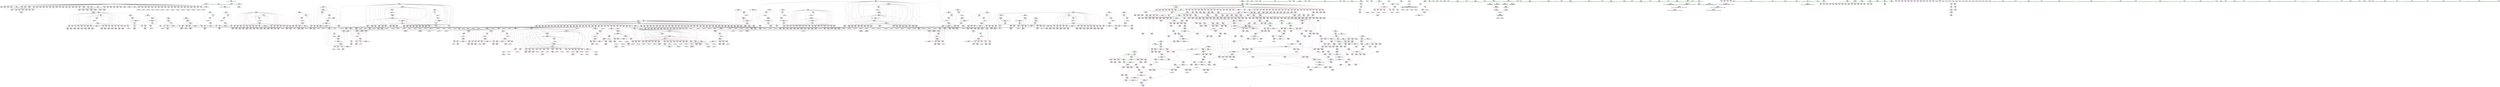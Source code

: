 digraph "SVFG" {
	label="SVFG";

	Node0x561095df1e80 [shape=record,color=grey,label="{NodeID: 0\nNullPtr}"];
	Node0x561095df1e80 -> Node0x561095df7670[style=solid];
	Node0x561095df1e80 -> Node0x561095df7740[style=solid];
	Node0x561095df1e80 -> Node0x561095e123f0[style=solid];
	Node0x561095df1e80 -> Node0x561095e12480[style=solid];
	Node0x561095df1e80 -> Node0x561095e12550[style=solid];
	Node0x561095df1e80 -> Node0x561095e12620[style=solid];
	Node0x561095df1e80 -> Node0x561095e126f0[style=solid];
	Node0x561095df1e80 -> Node0x561095e127c0[style=solid];
	Node0x561095df1e80 -> Node0x561095e12890[style=solid];
	Node0x561095df1e80 -> Node0x561095e12960[style=solid];
	Node0x561095df1e80 -> Node0x561095e12a30[style=solid];
	Node0x561095df1e80 -> Node0x561095e12b00[style=solid];
	Node0x561095df1e80 -> Node0x561095e12bd0[style=solid];
	Node0x561095df1e80 -> Node0x561095e12ca0[style=solid];
	Node0x561095df1e80 -> Node0x561095e12d70[style=solid];
	Node0x561095df1e80 -> Node0x561095e12e40[style=solid];
	Node0x561095df1e80 -> Node0x561095e12f10[style=solid];
	Node0x561095df1e80 -> Node0x561095e12fe0[style=solid];
	Node0x561095df1e80 -> Node0x561095e130b0[style=solid];
	Node0x561095df1e80 -> Node0x561095e13180[style=solid];
	Node0x561095df1e80 -> Node0x561095e13250[style=solid];
	Node0x561095df1e80 -> Node0x561095e13320[style=solid];
	Node0x561095df1e80 -> Node0x561095e133f0[style=solid];
	Node0x561095df1e80 -> Node0x561095e134c0[style=solid];
	Node0x561095df1e80 -> Node0x561095e13590[style=solid];
	Node0x561095df1e80 -> Node0x561095e13660[style=solid];
	Node0x561095df1e80 -> Node0x561095e13730[style=solid];
	Node0x561095df1e80 -> Node0x561095e13800[style=solid];
	Node0x561095df1e80 -> Node0x561095e138d0[style=solid];
	Node0x561095df1e80 -> Node0x561095e139a0[style=solid];
	Node0x561095df1e80 -> Node0x561095e13a70[style=solid];
	Node0x561095df1e80 -> Node0x561095e13b40[style=solid];
	Node0x561095df1e80 -> Node0x561095e13c10[style=solid];
	Node0x561095df1e80 -> Node0x561095e13ce0[style=solid];
	Node0x561095df1e80 -> Node0x561095e13db0[style=solid];
	Node0x561095df1e80 -> Node0x561095e13e80[style=solid];
	Node0x561095df1e80 -> Node0x561095e13f50[style=solid];
	Node0x561095df1e80 -> Node0x561095e14020[style=solid];
	Node0x561095df1e80 -> Node0x561095e140f0[style=solid];
	Node0x561095df1e80 -> Node0x561095e141c0[style=solid];
	Node0x561095df1e80 -> Node0x561095e14290[style=solid];
	Node0x561095df1e80 -> Node0x561095e14360[style=solid];
	Node0x561095df1e80 -> Node0x561095e14430[style=solid];
	Node0x561095df1e80 -> Node0x561095e14500[style=solid];
	Node0x561095df1e80 -> Node0x561095e145d0[style=solid];
	Node0x561095df1e80 -> Node0x561095e146a0[style=solid];
	Node0x561095df1e80 -> Node0x561095e14770[style=solid];
	Node0x561095df1e80 -> Node0x561095e14840[style=solid];
	Node0x561095df1e80 -> Node0x561095e14910[style=solid];
	Node0x561095df1e80 -> Node0x561095e149e0[style=solid];
	Node0x561095df1e80 -> Node0x561095e14ab0[style=solid];
	Node0x561095df1e80 -> Node0x561095e14b80[style=solid];
	Node0x561095df1e80 -> Node0x561095f5aa70[style=solid];
	Node0x561095f2ae40 [shape=record,color=red,label="{NodeID: 775\n949\<--120\n\<--i261\nmain\n}"];
	Node0x561095f2ae40 -> Node0x561095e0f990[style=solid];
	Node0x561095f43680 [shape=record,color=grey,label="{NodeID: 1550\n1018 = Binary(1017, 279, )\n}"];
	Node0x561095f43680 -> Node0x561095f87330[style=solid];
	Node0x561095e0d850 [shape=record,color=purple,label="{NodeID: 443\n653\<--650\narrayidx184\<--\nmain\n}"];
	Node0x561095e0d850 -> Node0x561095f55c70[style=solid];
	Node0x561095f60e60 [shape=record,color=blue,label="{NodeID: 1218\n156\<--1482\nm617\<--inc639\nmain\n}"];
	Node0x561095f60e60 -> Node0x561095f31090[style=dashed];
	Node0x561095f60e60 -> Node0x561095f31160[style=dashed];
	Node0x561095f60e60 -> Node0x561095f31230[style=dashed];
	Node0x561095f60e60 -> Node0x561095f60e60[style=dashed];
	Node0x561095f60e60 -> Node0x561095fc7cd0[style=dashed];
	Node0x561095e06d90 [shape=record,color=green,label="{NodeID: 111\n408\<--409\ncall63\<--call63_field_insensitive\nmain\n}"];
	Node0x561095e06d90 -> Node0x561095e16720[style=solid];
	Node0x561095f30870 [shape=record,color=red,label="{NodeID: 886\n1388\<--152\n\<--oldy513\nmain\n}"];
	Node0x561095f30870 -> Node0x561095f280c0[style=solid];
	Node0x561095f89730 [shape=record,color=grey,label="{NodeID: 1661\n479 = cmp(478, 183, )\n}"];
	Node0x561095f372e0 [shape=record,color=purple,label="{NodeID: 554\n1767\<--1764\narrayidx792\<--\nmain\n}"];
	Node0x561095f372e0 -> Node0x561095f62110[style=solid];
	Node0x561095e168c0 [shape=record,color=black,label="{NodeID: 222\n428\<--427\nconv73\<--\nmain\n}"];
	Node0x561095f55ad0 [shape=record,color=red,label="{NodeID: 997\n629\<--628\n\<--arrayidx171\nmain\n}"];
	Node0x561095f55ad0 -> Node0x561095f5d170[style=solid];
	Node0x561095fe1bf0 [shape=record,color=black,label="{NodeID: 1772\nMR_110V_2 = PHI(MR_110V_3, MR_110V_1, )\npts\{250 \}\n}"];
	Node0x561095fe1bf0 -> Node0x561095f549c0[style=dashed];
	Node0x561095fe1bf0 -> Node0x561095f54a90[style=dashed];
	Node0x561095fe1bf0 -> Node0x561095f54dd0[style=dashed];
	Node0x561095fe1bf0 -> Node0x561095f54ea0[style=dashed];
	Node0x561095fe1bf0 -> Node0x561095f54f70[style=dashed];
	Node0x561095fe1bf0 -> Node0x561095f55110[style=dashed];
	Node0x561095fe1bf0 -> Node0x561095f552b0[style=dashed];
	Node0x561095fe1bf0 -> Node0x561095f55450[style=dashed];
	Node0x561095fe1bf0 -> Node0x561095f556c0[style=dashed];
	Node0x561095fe1bf0 -> Node0x561095f55860[style=dashed];
	Node0x561095fe1bf0 -> Node0x561095f55a00[style=dashed];
	Node0x561095fe1bf0 -> Node0x561095f55c70[style=dashed];
	Node0x561095fe1bf0 -> Node0x561095f56150[style=dashed];
	Node0x561095fe1bf0 -> Node0x561095f56490[style=dashed];
	Node0x561095fe1bf0 -> Node0x561095f56560[style=dashed];
	Node0x561095fe1bf0 -> Node0x561095f56630[style=dashed];
	Node0x561095fe1bf0 -> Node0x561095f567d0[style=dashed];
	Node0x561095fe1bf0 -> Node0x561095f56970[style=dashed];
	Node0x561095fe1bf0 -> Node0x561095f56b10[style=dashed];
	Node0x561095fe1bf0 -> Node0x561095f56d80[style=dashed];
	Node0x561095fe1bf0 -> Node0x561095f56f20[style=dashed];
	Node0x561095fe1bf0 -> Node0x561095f570c0[style=dashed];
	Node0x561095fe1bf0 -> Node0x561095f57330[style=dashed];
	Node0x561095fe1bf0 -> Node0x561095f57810[style=dashed];
	Node0x561095fe1bf0 -> Node0x561095f57b50[style=dashed];
	Node0x561095fe1bf0 -> Node0x561095f57c20[style=dashed];
	Node0x561095fe1bf0 -> Node0x561095f57cf0[style=dashed];
	Node0x561095fe1bf0 -> Node0x561095f57e90[style=dashed];
	Node0x561095fe1bf0 -> Node0x561095f58030[style=dashed];
	Node0x561095fe1bf0 -> Node0x561095f581d0[style=dashed];
	Node0x561095fe1bf0 -> Node0x561095f58440[style=dashed];
	Node0x561095fe1bf0 -> Node0x561095f585e0[style=dashed];
	Node0x561095fe1bf0 -> Node0x561095f58780[style=dashed];
	Node0x561095fe1bf0 -> Node0x561095f589f0[style=dashed];
	Node0x561095fe1bf0 -> Node0x561095f58ed0[style=dashed];
	Node0x561095fe1bf0 -> Node0x561095f59210[style=dashed];
	Node0x561095fe1bf0 -> Node0x561095f592e0[style=dashed];
	Node0x561095fe1bf0 -> Node0x561095f593b0[style=dashed];
	Node0x561095fe1bf0 -> Node0x561095f59550[style=dashed];
	Node0x561095fe1bf0 -> Node0x561095f596f0[style=dashed];
	Node0x561095fe1bf0 -> Node0x561095f59890[style=dashed];
	Node0x561095fe1bf0 -> Node0x561095f59b00[style=dashed];
	Node0x561095fe1bf0 -> Node0x561095f59ca0[style=dashed];
	Node0x561095fe1bf0 -> Node0x561095f59e40[style=dashed];
	Node0x561095fe1bf0 -> Node0x561095f5a0b0[style=dashed];
	Node0x561095fe1bf0 -> Node0x561095f5b020[style=dashed];
	Node0x561095fe1bf0 -> Node0x561095fe1bf0[style=dashed];
	Node0x561095f3cd10 [shape=record,color=red,label="{NodeID: 665\n1344\<--80\n\<--array\nmain\n}"];
	Node0x561095f3cd10 -> Node0x561095f34e50[style=solid];
	Node0x561096153480 [shape=record,color=black,label="{NodeID: 2547\n1441 = PHI()\n}"];
	Node0x561095f27f20 [shape=record,color=black,label="{NodeID: 333\n1367\<--1366\nidxprom570\<--\nmain\n}"];
	Node0x561095f5b500 [shape=record,color=blue,label="{NodeID: 1108\n64\<--295\nexn.slot\<--\nmain\n}"];
	Node0x561095f5b500 -> Node0x561095f37890[style=dashed];
	Node0x561095e5f290 [shape=record,color=green,label="{NodeID: 1\n7\<--1\n__dso_handle\<--dummyObj\nGlob }"];
	Node0x561095f2af10 [shape=record,color=red,label="{NodeID: 776\n971\<--120\n\<--i261\nmain\n}"];
	Node0x561095f2af10 -> Node0x561095e0fb30[style=solid];
	Node0x561095f43800 [shape=record,color=grey,label="{NodeID: 1551\n1375 = Binary(1374, 279, )\n}"];
	Node0x561095f43800 -> Node0x561095f60640[style=solid];
	Node0x561095e0d920 [shape=record,color=purple,label="{NodeID: 444\n657\<--654\narrayidx186\<--\nmain\n}"];
	Node0x561095e0d920 -> Node0x561095f55d40[style=solid];
	Node0x561095f60f30 [shape=record,color=blue,label="{NodeID: 1219\n160\<--1497\nnewarray645\<--\nmain\n}"];
	Node0x561095f60f30 -> Node0x561095f31570[style=dashed];
	Node0x561095f60f30 -> Node0x561095f31640[style=dashed];
	Node0x561095f60f30 -> Node0x561095f31710[style=dashed];
	Node0x561095f60f30 -> Node0x561095f317e0[style=dashed];
	Node0x561095f60f30 -> Node0x561095f318b0[style=dashed];
	Node0x561095f60f30 -> Node0x561095f31980[style=dashed];
	Node0x561095f60f30 -> Node0x561095fde4f0[style=dashed];
	Node0x561095e06e60 [shape=record,color=green,label="{NodeID: 112\n433\<--434\ncall75\<--call75_field_insensitive\nmain\n}"];
	Node0x561095e06e60 -> Node0x561095df4720[style=solid];
	Node0x561095f30940 [shape=record,color=red,label="{NodeID: 887\n1405\<--152\n\<--oldy513\nmain\n}"];
	Node0x561095f30940 -> Node0x561095f42180[style=solid];
	Node0x561095f898b0 [shape=record,color=grey,label="{NodeID: 1662\n1631 = cmp(1630, 183, )\n}"];
	Node0x561095f373b0 [shape=record,color=purple,label="{NodeID: 555\n1779\<--1776\narrayidx798\<--\nmain\n}"];
	Node0x561095f373b0 -> Node0x561095f5a320[style=solid];
	Node0x561095df4720 [shape=record,color=black,label="{NodeID: 223\n435\<--433\n\<--call75\nmain\n}"];
	Node0x561095df4720 -> Node0x561095f5c540[style=solid];
	Node0x561095f55ba0 [shape=record,color=red,label="{NodeID: 998\n634\<--633\n\<--arrayidx173\nmain\n}"];
	Node0x561095f55ba0 -> Node0x561095e0d780[style=solid];
	Node0x561095fe20f0 [shape=record,color=black,label="{NodeID: 1773\nMR_112V_2 = PHI(MR_112V_34, MR_112V_1, )\npts\{269 \}\n}"];
	Node0x561095fe20f0 -> Node0x56109607faf0[style=dashed];
	Node0x561095f3cde0 [shape=record,color=red,label="{NodeID: 666\n1356\<--80\n\<--array\nmain\n}"];
	Node0x561095f3cde0 -> Node0x561095f34ff0[style=solid];
	Node0x5610961535b0 [shape=record,color=black,label="{NodeID: 2548\n1444 = PHI()\n}"];
	Node0x561095f27ff0 [shape=record,color=black,label="{NodeID: 334\n1371\<--1370\nidxprom572\<--\nmain\n}"];
	Node0x561095f5b5d0 [shape=record,color=blue,label="{NodeID: 1109\n66\<--297\nehselector.slot\<--\nmain\n}"];
	Node0x561095f5b5d0 -> Node0x561095f37960[style=dashed];
	Node0x561095e5f340 [shape=record,color=green,label="{NodeID: 2\n8\<--1\n.str\<--dummyObj\nGlob }"];
	Node0x561095f2afe0 [shape=record,color=red,label="{NodeID: 777\n980\<--120\n\<--i261\nmain\n}"];
	Node0x561095f2afe0 -> Node0x561095e0fcd0[style=solid];
	Node0x561095f43980 [shape=record,color=grey,label="{NodeID: 1552\n1383 = Binary(1382, 279, )\n}"];
	Node0x561095f43980 -> Node0x561095f87930[style=solid];
	Node0x561095e0d9f0 [shape=record,color=purple,label="{NodeID: 445\n662\<--659\narrayidx188\<--\nmain\n}"];
	Node0x561095e0d9f0 -> Node0x561095f55e10[style=solid];
	Node0x561095f61000 [shape=record,color=blue,label="{NodeID: 1220\n162\<--183\ni649\<--\nmain\n}"];
	Node0x561095f61000 -> Node0x561095f31a50[style=dashed];
	Node0x561095f61000 -> Node0x561095f31b20[style=dashed];
	Node0x561095f61000 -> Node0x561095f31bf0[style=dashed];
	Node0x561095f61000 -> Node0x561095f611a0[style=dashed];
	Node0x561095f61000 -> Node0x561095fde9f0[style=dashed];
	Node0x561095e06f30 [shape=record,color=green,label="{NodeID: 113\n704\<--705\n_ZStlsISt11char_traitsIcEERSt13basic_ostreamIcT_ES5_PKc\<--_ZStlsISt11char_traitsIcEERSt13basic_ostreamIcT_ES5_PKc_field_insensitive\n}"];
	Node0x561095f30a10 [shape=record,color=red,label="{NodeID: 888\n1409\<--152\n\<--oldy513\nmain\n}"];
	Node0x561095f30a10 -> Node0x561095f85b30[style=solid];
	Node0x561095f89a30 [shape=record,color=grey,label="{NodeID: 1663\n896 = cmp(894, 895, )\n}"];
	Node0x561095f37480 [shape=record,color=purple,label="{NodeID: 556\n1783\<--1780\narrayidx800\<--\nmain\n}"];
	Node0x561095f37480 -> Node0x561095f622b0[style=solid];
	Node0x561095df47f0 [shape=record,color=black,label="{NodeID: 224\n446\<--445\nidxprom79\<--\nmain\n}"];
	Node0x561095f55c70 [shape=record,color=red,label="{NodeID: 999\n654\<--653\n\<--arrayidx184\nmain\n}"];
	Node0x561095f55c70 -> Node0x561095e0d920[style=solid];
	Node0x561095fe25f0 [shape=record,color=black,label="{NodeID: 1774\nMR_114V_2 = PHI(MR_114V_5, MR_114V_1, )\npts\{393 \}\n}"];
	Node0x561095fe25f0 -> Node0x561095f555f0[style=dashed];
	Node0x561095fe25f0 -> Node0x561095f55ba0[style=dashed];
	Node0x561095fe25f0 -> Node0x561095f55e10[style=dashed];
	Node0x561095fe25f0 -> Node0x561095f55ee0[style=dashed];
	Node0x561095fe25f0 -> Node0x561095f55fb0[style=dashed];
	Node0x561095fe25f0 -> Node0x561095f5c2d0[style=dashed];
	Node0x561095fe25f0 -> Node0x561095fe25f0[style=dashed];
	Node0x561095f3ceb0 [shape=record,color=red,label="{NodeID: 667\n1387\<--80\n\<--array\nmain\n}"];
	Node0x561095f3ceb0 -> Node0x561095f35330[style=solid];
	Node0x5610961536b0 [shape=record,color=black,label="{NodeID: 2549\n1446 = PHI()\n}"];
	Node0x561095f280c0 [shape=record,color=black,label="{NodeID: 335\n1389\<--1388\nidxprom581\<--\nmain\n}"];
	Node0x561095f5b6a0 [shape=record,color=blue,label="{NodeID: 1110\n64\<--301\nexn.slot\<--\nmain\n}"];
	Node0x561095f5b6a0 -> Node0x561095f37890[style=dashed];
	Node0x561095ebeff0 [shape=record,color=green,label="{NodeID: 3\n10\<--1\n.str.1\<--dummyObj\nGlob }"];
	Node0x561095f2b0b0 [shape=record,color=red,label="{NodeID: 778\n992\<--120\n\<--i261\nmain\n}"];
	Node0x561095f2b0b0 -> Node0x561095e0fe70[style=solid];
	Node0x561095f43b00 [shape=record,color=grey,label="{NodeID: 1553\n1741 = Binary(1740, 279, )\n}"];
	Node0x561095f43b00 -> Node0x561095f62040[style=solid];
	Node0x561095e0dac0 [shape=record,color=purple,label="{NodeID: 446\n666\<--663\narrayidx190\<--\nmain\n}"];
	Node0x561095e0dac0 -> Node0x561095f5d310[style=solid];
	Node0x561095f610d0 [shape=record,color=blue,label="{NodeID: 1221\n1517\<--1513\narrayidx657\<--\nmain\n}"];
	Node0x561095f610d0 -> Node0x561095f59a30[style=dashed];
	Node0x561095f610d0 -> Node0x561095f59fe0[style=dashed];
	Node0x561095f610d0 -> Node0x561095f5a250[style=dashed];
	Node0x561095f610d0 -> Node0x561095f5a320[style=dashed];
	Node0x561095f610d0 -> Node0x561095f5a3f0[style=dashed];
	Node0x561095f610d0 -> Node0x561095f610d0[style=dashed];
	Node0x561095f610d0 -> Node0x561095fe52f0[style=dashed];
	Node0x561095e07000 [shape=record,color=green,label="{NodeID: 114\n709\<--710\n_ZNSolsEi\<--_ZNSolsEi_field_insensitive\n}"];
	Node0x561095f30ae0 [shape=record,color=red,label="{NodeID: 889\n1422\<--152\n\<--oldy513\nmain\n}"];
	Node0x561095f30ae0 -> Node0x561095f42f00[style=solid];
	Node0x561095f89bb0 [shape=record,color=grey,label="{NodeID: 1664\n900 = cmp(898, 899, )\n}"];
	Node0x561095f37550 [shape=record,color=purple,label="{NodeID: 557\n1827\<--1824\narrayidx830\<--\nmain\n}"];
	Node0x561095f37550 -> Node0x561095f5a3f0[style=solid];
	Node0x561095df48c0 [shape=record,color=black,label="{NodeID: 225\n450\<--449\nidxprom81\<--\nmain\n}"];
	Node0x561095f55d40 [shape=record,color=red,label="{NodeID: 1000\n658\<--657\n\<--arrayidx186\nmain\n}"];
	Node0x561095f55d40 -> Node0x561095f5d310[style=solid];
	Node0x561095fe2af0 [shape=record,color=black,label="{NodeID: 1775\nMR_116V_2 = PHI(MR_116V_13, MR_116V_1, )\npts\{409 \}\n}"];
	Node0x561095fe2af0 -> Node0x561095fe2af0[style=dashed];
	Node0x561095fe2af0 -> Node0x5610960831f0[style=dashed];
	Node0x561095f3cf80 [shape=record,color=red,label="{NodeID: 668\n1547\<--80\n\<--array\nmain\n}"];
	Node0x561095f3cf80 -> Node0x561095f35a80[style=solid];
	Node0x5610961537b0 [shape=record,color=black,label="{NodeID: 2550\n1447 = PHI()\n}"];
	Node0x561095f28190 [shape=record,color=black,label="{NodeID: 336\n1393\<--1392\nidxprom583\<--\nmain\n}"];
	Node0x561095f5b770 [shape=record,color=blue,label="{NodeID: 1111\n66\<--303\nehselector.slot\<--\nmain\n}"];
	Node0x561095f5b770 -> Node0x561095f37960[style=dashed];
	Node0x561095ecbfb0 [shape=record,color=green,label="{NodeID: 4\n12\<--1\n.str.2\<--dummyObj\nGlob }"];
	Node0x561095f2b180 [shape=record,color=red,label="{NodeID: 779\n1001\<--120\n\<--i261\nmain\n}"];
	Node0x561095f2b180 -> Node0x561095e10010[style=solid];
	Node0x561095f43c80 [shape=record,color=grey,label="{NodeID: 1554\n522 = Binary(521, 279, )\n}"];
	Node0x561095f43c80 -> Node0x561095f5ce30[style=solid];
	Node0x561095e0db90 [shape=record,color=purple,label="{NodeID: 447\n678\<--675\narrayidx196\<--\nmain\n}"];
	Node0x561095e0db90 -> Node0x561095f55ee0[style=solid];
	Node0x561095f611a0 [shape=record,color=blue,label="{NodeID: 1222\n162\<--1521\ni649\<--inc659\nmain\n}"];
	Node0x561095f611a0 -> Node0x561095f31a50[style=dashed];
	Node0x561095f611a0 -> Node0x561095f31b20[style=dashed];
	Node0x561095f611a0 -> Node0x561095f31bf0[style=dashed];
	Node0x561095f611a0 -> Node0x561095f611a0[style=dashed];
	Node0x561095f611a0 -> Node0x561095fde9f0[style=dashed];
	Node0x561095e070d0 [shape=record,color=green,label="{NodeID: 115\n714\<--715\n_ZSt4endlIcSt11char_traitsIcEERSt13basic_ostreamIT_T0_ES6_\<--_ZSt4endlIcSt11char_traitsIcEERSt13basic_ostreamIT_T0_ES6__field_insensitive\n}"];
	Node0x561095f30bb0 [shape=record,color=red,label="{NodeID: 890\n1259\<--154\n\<--j514\nmain\n}"];
	Node0x561095f30bb0 -> Node0x561095f88fb0[style=solid];
	Node0x561095f89d30 [shape=record,color=grey,label="{NodeID: 1665\n505 = cmp(504, 183, )\n}"];
	Node0x561095f37620 [shape=record,color=purple,label="{NodeID: 558\n1831\<--1828\narrayidx832\<--\nmain\n}"];
	Node0x561095f37620 -> Node0x561095f5a4c0[style=solid];
	Node0x561095df4990 [shape=record,color=black,label="{NodeID: 226\n455\<--454\nidxprom83\<--\nmain\n}"];
	Node0x561095f55e10 [shape=record,color=red,label="{NodeID: 1001\n663\<--662\n\<--arrayidx188\nmain\n}"];
	Node0x561095f55e10 -> Node0x561095e0dac0[style=solid];
	Node0x561095fe2ff0 [shape=record,color=black,label="{NodeID: 1776\nMR_118V_2 = PHI(MR_118V_6, MR_118V_1, )\npts\{434 \}\n}"];
	Node0x561095fe2ff0 -> Node0x561095fe2ff0[style=dashed];
	Node0x561095fe2ff0 -> Node0x5610960836f0[style=dashed];
	Node0x561095f3d050 [shape=record,color=red,label="{NodeID: 669\n1588\<--80\n\<--array\nmain\n}"];
	Node0x561095f3d050 -> Node0x561095f35e90[style=solid];
	Node0x561096153880 [shape=record,color=black,label="{NodeID: 2551\n1470 = PHI()\n}"];
	Node0x561095f28260 [shape=record,color=black,label="{NodeID: 337\n1398\<--1397\nidxprom585\<--\nmain\n}"];
	Node0x561095f5b840 [shape=record,color=blue,label="{NodeID: 1112\n64\<--307\nexn.slot\<--\nmain\n}"];
	Node0x561095f5b840 -> Node0x561095f37890[style=dashed];
	Node0x561095e0a3a0 [shape=record,color=green,label="{NodeID: 5\n14\<--1\n.str.3\<--dummyObj\nGlob }"];
	Node0x561095f2b250 [shape=record,color=red,label="{NodeID: 780\n1023\<--120\n\<--i261\nmain\n}"];
	Node0x561095f2b250 -> Node0x561095e101b0[style=solid];
	Node0x561095f43e00 [shape=record,color=grey,label="{NodeID: 1555\n1712 = Binary(1711, 279, )\n}"];
	Node0x561095f43e00 -> Node0x561095f29e00[style=solid];
	Node0x561095e0dc60 [shape=record,color=purple,label="{NodeID: 448\n682\<--679\narrayidx198\<--\nmain\n}"];
	Node0x561095e0dc60 -> Node0x561095f5d4b0[style=solid];
	Node0x561095f61270 [shape=record,color=blue,label="{NodeID: 1223\n164\<--183\ni661\<--\nmain\n}"];
	Node0x561095f61270 -> Node0x561095f31cc0[style=dashed];
	Node0x561095f61270 -> Node0x561095f31d90[style=dashed];
	Node0x561095f61270 -> Node0x561095f31e60[style=dashed];
	Node0x561095f61270 -> Node0x561095f31f30[style=dashed];
	Node0x561095f61270 -> Node0x561095f32000[style=dashed];
	Node0x561095f61270 -> Node0x561095f320d0[style=dashed];
	Node0x561095f61270 -> Node0x561095f321a0[style=dashed];
	Node0x561095f61270 -> Node0x561095f32270[style=dashed];
	Node0x561095f61270 -> Node0x561095f32340[style=dashed];
	Node0x561095f61270 -> Node0x561095f32410[style=dashed];
	Node0x561095f61270 -> Node0x561095f324e0[style=dashed];
	Node0x561095f61270 -> Node0x561095f325b0[style=dashed];
	Node0x561095f61270 -> Node0x561095f32680[style=dashed];
	Node0x561095f61270 -> Node0x561095f32750[style=dashed];
	Node0x561095f61270 -> Node0x561095f32820[style=dashed];
	Node0x561095f61270 -> Node0x561095f52120[style=dashed];
	Node0x561095f61270 -> Node0x561095f521f0[style=dashed];
	Node0x561095f61270 -> Node0x561095f62520[style=dashed];
	Node0x561095f61270 -> Node0x561095fdeef0[style=dashed];
	Node0x561095df6700 [shape=record,color=green,label="{NodeID: 116\n716\<--717\n_ZNSolsEPFRSoS_E\<--_ZNSolsEPFRSoS_E_field_insensitive\n}"];
	Node0x561095f30c80 [shape=record,color=red,label="{NodeID: 891\n1314\<--154\n\<--j514\nmain\n}"];
	Node0x561095f30c80 -> Node0x561095f278a0[style=solid];
	Node0x561095f89eb0 [shape=record,color=grey,label="{NodeID: 1666\n1659 = cmp(1648, 1658, )\n}"];
	Node0x561095f376f0 [shape=record,color=red,label="{NodeID: 559\n1869\<--56\n\<--retval\nmain\n}"];
	Node0x561095f376f0 -> Node0x561095e0a930[style=solid];
	Node0x561095df4a60 [shape=record,color=black,label="{NodeID: 227\n476\<--475\nidxprom93\<--\nmain\n}"];
	Node0x561095f55ee0 [shape=record,color=red,label="{NodeID: 1002\n679\<--678\n\<--arrayidx196\nmain\n}"];
	Node0x561095f55ee0 -> Node0x561095e0dc60[style=solid];
	Node0x561095fe34f0 [shape=record,color=black,label="{NodeID: 1777\nMR_120V_2 = PHI(MR_120V_5, MR_120V_1, )\npts\{766 \}\n}"];
	Node0x561095fe34f0 -> Node0x561095f56cb0[style=dashed];
	Node0x561095fe34f0 -> Node0x561095f57260[style=dashed];
	Node0x561095fe34f0 -> Node0x561095f574d0[style=dashed];
	Node0x561095fe34f0 -> Node0x561095f575a0[style=dashed];
	Node0x561095fe34f0 -> Node0x561095f57670[style=dashed];
	Node0x561095fe34f0 -> Node0x561095f5dcd0[style=dashed];
	Node0x561095fe34f0 -> Node0x561095fe34f0[style=dashed];
	Node0x561095f3d120 [shape=record,color=red,label="{NodeID: 670\n1609\<--80\n\<--array\nmain\n}"];
	Node0x561095f3d120 -> Node0x561095f36030[style=solid];
	Node0x5610961539b0 [shape=record,color=black,label="{NodeID: 2552\n1472 = PHI()\n}"];
	Node0x561095f28330 [shape=record,color=black,label="{NodeID: 338\n1402\<--1401\nidxprom587\<--\nmain\n}"];
	Node0x561095f5b910 [shape=record,color=blue,label="{NodeID: 1113\n66\<--309\nehselector.slot\<--\nmain\n}"];
	Node0x561095f5b910 -> Node0x561095f37960[style=dashed];
	Node0x561095e0a660 [shape=record,color=green,label="{NodeID: 6\n16\<--1\n.str.4\<--dummyObj\nGlob }"];
	Node0x561095f2b320 [shape=record,color=red,label="{NodeID: 781\n1032\<--120\n\<--i261\nmain\n}"];
	Node0x561095f2b320 -> Node0x561095e10350[style=solid];
	Node0x561095f43f80 [shape=record,color=grey,label="{NodeID: 1556\n922 = Binary(921, 279, )\n}"];
	Node0x561095f43f80 -> Node0x561095e0f580[style=solid];
	Node0x561095e0dd30 [shape=record,color=purple,label="{NodeID: 449\n734\<--731\narrayidx226\<--\nmain\n}"];
	Node0x561095e0dd30 -> Node0x561095f55fb0[style=solid];
	Node0x561095f61340 [shape=record,color=blue,label="{NodeID: 1224\n166\<--1538\ntemp665\<--\nmain\n}"];
	Node0x561095f61340 -> Node0x561095f522c0[style=dashed];
	Node0x561095f61340 -> Node0x561095f52390[style=dashed];
	Node0x561095f61340 -> Node0x561095f52460[style=dashed];
	Node0x561095f61340 -> Node0x561095f61340[style=dashed];
	Node0x561095f61340 -> Node0x561095fdf3f0[style=dashed];
	Node0x561095df67d0 [shape=record,color=green,label="{NodeID: 117\n765\<--766\ncall248\<--call248_field_insensitive\nmain\n}"];
	Node0x561095df67d0 -> Node0x561095df6530[style=solid];
	Node0x561095f30d50 [shape=record,color=red,label="{NodeID: 892\n1366\<--154\n\<--j514\nmain\n}"];
	Node0x561095f30d50 -> Node0x561095f27f20[style=solid];
	Node0x561095f8a030 [shape=record,color=grey,label="{NodeID: 1667\n1545 = cmp(1544, 183, )\n}"];
	Node0x561095f377c0 [shape=record,color=red,label="{NodeID: 560\n217\<--58\n\<--cases\nmain\n}"];
	Node0x561095f377c0 -> Node0x561095f8bcb0[style=solid];
	Node0x561095df4b30 [shape=record,color=black,label="{NodeID: 228\n483\<--482\nidxprom97\<--\nmain\n}"];
	Node0x561095f55fb0 [shape=record,color=red,label="{NodeID: 1003\n735\<--734\n\<--arrayidx226\nmain\n}"];
	Node0x561095f55fb0 -> Node0x561095e0de00[style=solid];
	Node0x561095fe39f0 [shape=record,color=black,label="{NodeID: 1778\nMR_122V_2 = PHI(MR_122V_13, MR_122V_1, )\npts\{782 \}\n}"];
	Node0x561095fe39f0 -> Node0x561095fe39f0[style=dashed];
	Node0x561095fe39f0 -> Node0x561095ff79f0[style=dashed];
	Node0x561095f3d1f0 [shape=record,color=red,label="{NodeID: 671\n1640\<--80\n\<--array\nmain\n}"];
	Node0x561095f3d1f0 -> Node0x561095f361d0[style=solid];
	Node0x561096153a80 [shape=record,color=black,label="{NodeID: 2553\n1479 = PHI()\n}"];
	Node0x561095f28400 [shape=record,color=black,label="{NodeID: 339\n1415\<--1414\nidxprom593\<--\nmain\n}"];
	Node0x561095f5b9e0 [shape=record,color=blue,label="{NodeID: 1114\n84\<--183\nj\<--\nmain\n}"];
	Node0x561095f5b9e0 -> Node0x561095f3dae0[style=dashed];
	Node0x561095f5b9e0 -> Node0x561095f3dbb0[style=dashed];
	Node0x561095f5b9e0 -> Node0x561095f3dc80[style=dashed];
	Node0x561095f5b9e0 -> Node0x561095f5c060[style=dashed];
	Node0x561095f5b9e0 -> Node0x561095fd49f0[style=dashed];
	Node0x561095df8000 [shape=record,color=green,label="{NodeID: 7\n18\<--1\n.str.5\<--dummyObj\nGlob }"];
	Node0x561095f2b3f0 [shape=record,color=red,label="{NodeID: 782\n1049\<--120\n\<--i261\nmain\n}"];
	Node0x561095f2b3f0 -> Node0x561095e104f0[style=solid];
	Node0x561095f44100 [shape=record,color=grey,label="{NodeID: 1557\n525 = Binary(524, 279, )\n}"];
	Node0x561095f44100 -> Node0x561095f5cf00[style=solid];
	Node0x561095e0de00 [shape=record,color=purple,label="{NodeID: 450\n738\<--735\narrayidx228\<--\nmain\n}"];
	Node0x561095e0de00 -> Node0x561095f56080[style=solid];
	Node0x561095f61410 [shape=record,color=blue,label="{NodeID: 1225\n168\<--1541\nkk669\<--sub670\nmain\n}"];
	Node0x561095f61410 -> Node0x561095f52530[style=dashed];
	Node0x561095f61410 -> Node0x561095f52600[style=dashed];
	Node0x561095f61410 -> Node0x561095f526d0[style=dashed];
	Node0x561095f61410 -> Node0x561095f527a0[style=dashed];
	Node0x561095f61410 -> Node0x561095f61410[style=dashed];
	Node0x561095f61410 -> Node0x561095f615b0[style=dashed];
	Node0x561095f61410 -> Node0x561095fdf8f0[style=dashed];
	Node0x561095df68a0 [shape=record,color=green,label="{NodeID: 118\n781\<--782\ncall255\<--call255_field_insensitive\nmain\n}"];
	Node0x561095df68a0 -> Node0x561095e0e880[style=solid];
	Node0x561095f30e20 [shape=record,color=red,label="{NodeID: 893\n1397\<--154\n\<--j514\nmain\n}"];
	Node0x561095f30e20 -> Node0x561095f28260[style=solid];
	Node0x561095f8a1b0 [shape=record,color=grey,label="{NodeID: 1668\n773 = cmp(771, 772, )\n}"];
	Node0x561095f37890 [shape=record,color=red,label="{NodeID: 561\n1877\<--64\nexn\<--exn.slot\nmain\n}"];
	Node0x561095df4c00 [shape=record,color=black,label="{NodeID: 229\n488\<--487\nidxprom99\<--\nmain\n}"];
	Node0x561095f56080 [shape=record,color=red,label="{NodeID: 1004\n739\<--738\n\<--arrayidx228\nmain\n}"];
	Node0x561095fe3ef0 [shape=record,color=black,label="{NodeID: 1779\nMR_124V_2 = PHI(MR_124V_6, MR_124V_1, )\npts\{807 \}\n}"];
	Node0x561095fe3ef0 -> Node0x561095fe3ef0[style=dashed];
	Node0x561095fe3ef0 -> Node0x561095ff7ef0[style=dashed];
	Node0x561095f3d2c0 [shape=record,color=red,label="{NodeID: 672\n1649\<--80\n\<--array\nmain\n}"];
	Node0x561095f3d2c0 -> Node0x561095f36370[style=solid];
	Node0x561096153b50 [shape=record,color=black,label="{NodeID: 2554\n1487 = PHI(1938, )\n}"];
	Node0x561095f284d0 [shape=record,color=black,label="{NodeID: 340\n1419\<--1418\nidxprom595\<--\nmain\n}"];
	Node0x561095f5bab0 [shape=record,color=blue,label="{NodeID: 1115\n92\<--183\nk\<--\nmain\n}"];
	Node0x561095f5bab0 -> Node0x561095f3dd50[style=dashed];
	Node0x561095f5bab0 -> Node0x561095f5bab0[style=dashed];
	Node0x561095f5bab0 -> Node0x561095f5bb80[style=dashed];
	Node0x561095f5bab0 -> Node0x561095fd4ef0[style=dashed];
	Node0x561095df8090 [shape=record,color=green,label="{NodeID: 8\n20\<--1\n.str.6\<--dummyObj\nGlob }"];
	Node0x561095f2b4c0 [shape=record,color=red,label="{NodeID: 783\n1070\<--120\n\<--i261\nmain\n}"];
	Node0x561095f2b4c0 -> Node0x561095f74820[style=solid];
	Node0x561095f44280 [shape=record,color=grey,label="{NodeID: 1558\n1331 = Binary(1330, 279, )\n}"];
	Node0x561095f44280 -> Node0x561095f883b0[style=solid];
	Node0x561095e0ded0 [shape=record,color=purple,label="{NodeID: 451\n787\<--784\narrayidx257\<--\nmain\n}"];
	Node0x561095e0ded0 -> Node0x561095f5dcd0[style=solid];
	Node0x561095f614e0 [shape=record,color=blue,label="{NodeID: 1226\n1559\<--1555\narrayidx679\<--\nmain\n}"];
	Node0x561095f614e0 -> Node0x561095f59070[style=dashed];
	Node0x561095f614e0 -> Node0x561095f59140[style=dashed];
	Node0x561095f614e0 -> Node0x561095f614e0[style=dashed];
	Node0x561095f614e0 -> Node0x561095ff2ef0[style=dashed];
	Node0x561095df6970 [shape=record,color=green,label="{NodeID: 119\n806\<--807\ncall268\<--call268_field_insensitive\nmain\n}"];
	Node0x561095df6970 -> Node0x561095e0eaf0[style=solid];
	Node0x561095f30ef0 [shape=record,color=red,label="{NodeID: 894\n1414\<--154\n\<--j514\nmain\n}"];
	Node0x561095f30ef0 -> Node0x561095f28400[style=solid];
	Node0x561095f8a330 [shape=record,color=grey,label="{NodeID: 1669\n1574 = cmp(1573, 183, )\n}"];
	Node0x561095f37960 [shape=record,color=red,label="{NodeID: 562\n1878\<--66\nsel\<--ehselector.slot\nmain\n}"];
	Node0x561095df4cd0 [shape=record,color=black,label="{NodeID: 230\n494\<--491\nidxprom102\<--\nmain\n}"];
	Node0x561095f56150 [shape=record,color=red,label="{NodeID: 1005\n821\<--820\n\<--arrayidx275\nmain\n}"];
	Node0x561095f56150 -> Node0x561095e0e070[style=solid];
	Node0x561095fe43f0 [shape=record,color=black,label="{NodeID: 1780\nMR_126V_2 = PHI(MR_126V_5, MR_126V_1, )\npts\{1131 \}\n}"];
	Node0x561095fe43f0 -> Node0x561095f58370[style=dashed];
	Node0x561095fe43f0 -> Node0x561095f58920[style=dashed];
	Node0x561095fe43f0 -> Node0x561095f58b90[style=dashed];
	Node0x561095fe43f0 -> Node0x561095f58c60[style=dashed];
	Node0x561095fe43f0 -> Node0x561095f58d30[style=dashed];
	Node0x561095fe43f0 -> Node0x561095f5f6d0[style=dashed];
	Node0x561095fe43f0 -> Node0x561095fe43f0[style=dashed];
	Node0x561095f3d390 [shape=record,color=red,label="{NodeID: 673\n1661\<--80\n\<--array\nmain\n}"];
	Node0x561095f3d390 -> Node0x561095f36510[style=solid];
	Node0x561096153cf0 [shape=record,color=black,label="{NodeID: 2555\n1491 = PHI()\n}"];
	Node0x561095f285a0 [shape=record,color=black,label="{NodeID: 341\n1463\<--1462\nidxprom625\<--\nmain\n}"];
	Node0x561095f5bb80 [shape=record,color=blue,label="{NodeID: 1116\n92\<--348\nk\<--inc47\nmain\n}"];
	Node0x561095f5bb80 -> Node0x561095f3dd50[style=dashed];
	Node0x561095f5bb80 -> Node0x561095f5bab0[style=dashed];
	Node0x561095f5bb80 -> Node0x561095f5bb80[style=dashed];
	Node0x561095f5bb80 -> Node0x561095fd4ef0[style=dashed];
	Node0x561095df84e0 [shape=record,color=green,label="{NodeID: 9\n22\<--1\n.str.7\<--dummyObj\nGlob }"];
	Node0x561095f2b590 [shape=record,color=red,label="{NodeID: 784\n826\<--122\n\<--temp265\nmain\n}"];
	Node0x561095f2b590 -> Node0x561095e0e140[style=solid];
	Node0x561095f44400 [shape=record,color=grey,label="{NodeID: 1559\n535 = Binary(534, 279, )\n}"];
	Node0x561095f44400 -> Node0x561095f88230[style=solid];
	Node0x561095e0dfa0 [shape=record,color=purple,label="{NodeID: 452\n820\<--817\narrayidx275\<--\nmain\n}"];
	Node0x561095e0dfa0 -> Node0x561095f56150[style=solid];
	Node0x561095f615b0 [shape=record,color=blue,label="{NodeID: 1227\n168\<--1563\nkk669\<--dec681\nmain\n}"];
	Node0x561095f615b0 -> Node0x561095f52530[style=dashed];
	Node0x561095f615b0 -> Node0x561095f52600[style=dashed];
	Node0x561095f615b0 -> Node0x561095f526d0[style=dashed];
	Node0x561095f615b0 -> Node0x561095f527a0[style=dashed];
	Node0x561095f615b0 -> Node0x561095f61410[style=dashed];
	Node0x561095f615b0 -> Node0x561095f615b0[style=dashed];
	Node0x561095f615b0 -> Node0x561095fdf8f0[style=dashed];
	Node0x561095df6a40 [shape=record,color=green,label="{NodeID: 120\n1130\<--1131\ncall448\<--call448_field_insensitive\nmain\n}"];
	Node0x561095df6a40 -> Node0x561095e10900[style=solid];
	Node0x561095f30fc0 [shape=record,color=red,label="{NodeID: 895\n1430\<--154\n\<--j514\nmain\n}"];
	Node0x561095f30fc0 -> Node0x561095f743a0[style=solid];
	Node0x561095f8a4b0 [shape=record,color=grey,label="{NodeID: 1670\n400 = cmp(398, 399, )\n}"];
	Node0x561095f37a30 [shape=record,color=red,label="{NodeID: 563\n216\<--70\n\<--times\nmain\n}"];
	Node0x561095f37a30 -> Node0x561095f8bcb0[style=solid];
	Node0x561095df4da0 [shape=record,color=black,label="{NodeID: 231\n509\<--508\nidxprom110\<--\nmain\n}"];
	Node0x561095f56220 [shape=record,color=red,label="{NodeID: 1006\n825\<--824\n\<--arrayidx277\nmain\n}"];
	Node0x561095f56220 -> Node0x561095f5e0e0[style=solid];
	Node0x561095fe48f0 [shape=record,color=black,label="{NodeID: 1781\nMR_128V_2 = PHI(MR_128V_13, MR_128V_1, )\npts\{1147 \}\n}"];
	Node0x561095fe48f0 -> Node0x561095fe48f0[style=dashed];
	Node0x561095fe48f0 -> Node0x561096086df0[style=dashed];
	Node0x561095f3d460 [shape=record,color=red,label="{NodeID: 674\n1670\<--80\n\<--array\nmain\n}"];
	Node0x561095f3d460 -> Node0x561095f366b0[style=solid];
	Node0x561096153dc0 [shape=record,color=black,label="{NodeID: 2556\n1507 = PHI()\n}"];
	Node0x561095f28670 [shape=record,color=black,label="{NodeID: 342\n1467\<--1466\nidxprom627\<--\nmain\n}"];
	Node0x561095f5bc50 [shape=record,color=blue,label="{NodeID: 1117\n351\<--341\narrayidx49\<--call44\nmain\n}"];
	Node0x561095f5bc50 -> Node0x561095f5bc50[style=dashed];
	Node0x561095f5bc50 -> Node0x56109607faf0[style=dashed];
	Node0x561095df85b0 [shape=record,color=green,label="{NodeID: 10\n24\<--1\n.str.8\<--dummyObj\nGlob }"];
	Node0x561095f2b660 [shape=record,color=red,label="{NodeID: 785\n843\<--122\n\<--temp265\nmain\n}"];
	Node0x561095f2b660 -> Node0x561095e0e210[style=solid];
	Node0x561095f44580 [shape=record,color=grey,label="{NodeID: 1560\n903 = Binary(902, 279, )\n}"];
	Node0x561095f44580 -> Node0x561095f88530[style=solid];
	Node0x561095e0e070 [shape=record,color=purple,label="{NodeID: 453\n824\<--821\narrayidx277\<--\nmain\n}"];
	Node0x561095e0e070 -> Node0x561095f56220[style=solid];
	Node0x561095f61680 [shape=record,color=blue,label="{NodeID: 1228\n170\<--1567\nmark683\<--sub684\nmain\n}"];
	Node0x561095f61680 -> Node0x56109602e1f0[style=dashed];
	Node0x561095df6b10 [shape=record,color=green,label="{NodeID: 121\n1146\<--1147\ncall455\<--call455_field_insensitive\nmain\n}"];
	Node0x561095df6b10 -> Node0x561095e10aa0[style=solid];
	Node0x561095f31090 [shape=record,color=red,label="{NodeID: 896\n1450\<--156\n\<--m617\nmain\n}"];
	Node0x561095f31090 -> Node0x561095f88cb0[style=solid];
	Node0x561095f8a630 [shape=record,color=grey,label="{NodeID: 1671\n1952 = cmp(1949, 183, )\n}"];
	Node0x561095f8a630 -> Node0x561095e0aad0[style=solid];
	Node0x561095f37b00 [shape=record,color=red,label="{NodeID: 564\n706\<--70\n\<--times\nmain\n}"];
	Node0x561095f37b00 -> Node0x561095f73f20[style=solid];
	Node0x561095df4e70 [shape=record,color=black,label="{NodeID: 232\n513\<--512\nidxprom112\<--\nmain\n}"];
	Node0x561095f562f0 [shape=record,color=red,label="{NodeID: 1007\n847\<--846\n\<--arrayidx289\nmain\n}"];
	Node0x561095f562f0 -> Node0x561095f8aab0[style=solid];
	Node0x561095fe4df0 [shape=record,color=black,label="{NodeID: 1782\nMR_130V_2 = PHI(MR_130V_6, MR_130V_1, )\npts\{1172 \}\n}"];
	Node0x561095fe4df0 -> Node0x561095fe4df0[style=dashed];
	Node0x561095fe4df0 -> Node0x5610960872f0[style=dashed];
	Node0x561095f3d530 [shape=record,color=red,label="{NodeID: 675\n1701\<--80\n\<--array\nmain\n}"];
	Node0x561095f3d530 -> Node0x561095f369f0[style=solid];
	Node0x561096153e90 [shape=record,color=black,label="{NodeID: 2557\n1532 = PHI()\n}"];
	Node0x561095f28740 [shape=record,color=black,label="{NodeID: 343\n1490\<--1489\nconv646\<--\nmain\n}"];
	Node0x561095f5bd20 [shape=record,color=blue,label="{NodeID: 1118\n64\<--355\nexn.slot\<--\nmain\n}"];
	Node0x561095f5bd20 -> Node0x561095f37890[style=dashed];
	Node0x561095df8680 [shape=record,color=green,label="{NodeID: 11\n27\<--1\n\<--dummyObj\nCan only get source location for instruction, argument, global var or function.}"];
	Node0x561095f2b730 [shape=record,color=red,label="{NodeID: 786\n850\<--122\n\<--temp265\nmain\n}"];
	Node0x561095f2b730 -> Node0x561095e0e2e0[style=solid];
	Node0x561095f44700 [shape=record,color=grey,label="{NodeID: 1561\n1691 = Binary(1690, 590, )\n}"];
	Node0x561095f44700 -> Node0x561095f61ea0[style=solid];
	Node0x561095e0e140 [shape=record,color=purple,label="{NodeID: 454\n829\<--826\narrayidx279\<--\nmain\n}"];
	Node0x561095e0e140 -> Node0x561095f5e0e0[style=solid];
	Node0x561095f61750 [shape=record,color=blue,label="{NodeID: 1229\n172\<--1570\nkk685\<--sub686\nmain\n}"];
	Node0x561095f61750 -> Node0x561095f52bb0[style=dashed];
	Node0x561095f61750 -> Node0x561095f52c80[style=dashed];
	Node0x561095f61750 -> Node0x561095f52d50[style=dashed];
	Node0x561095f61750 -> Node0x561095f52e20[style=dashed];
	Node0x561095f61750 -> Node0x561095f61750[style=dashed];
	Node0x561095f61750 -> Node0x561095f619c0[style=dashed];
	Node0x561095f61750 -> Node0x561095fe02f0[style=dashed];
	Node0x561095df6be0 [shape=record,color=green,label="{NodeID: 122\n1171\<--1172\ncall468\<--call468_field_insensitive\nmain\n}"];
	Node0x561095df6be0 -> Node0x561095e10d10[style=solid];
	Node0x561095f31160 [shape=record,color=red,label="{NodeID: 897\n1462\<--156\n\<--m617\nmain\n}"];
	Node0x561095f31160 -> Node0x561095f285a0[style=solid];
	Node0x561095f8a7b0 [shape=record,color=grey,label="{NodeID: 1672\n1581 = cmp(1580, 183, )\n}"];
	Node0x561095f37bd0 [shape=record,color=red,label="{NodeID: 565\n1077\<--70\n\<--times\nmain\n}"];
	Node0x561095f37bd0 -> Node0x561095f73aa0[style=solid];
	Node0x561095df4f40 [shape=record,color=black,label="{NodeID: 233\n540\<--539\nidxprom127\<--\nmain\n}"];
	Node0x561095f563c0 [shape=record,color=red,label="{NodeID: 1008\n854\<--853\n\<--arrayidx293\nmain\n}"];
	Node0x561095f563c0 -> Node0x561095f5e4f0[style=solid];
	Node0x561095fe52f0 [shape=record,color=black,label="{NodeID: 1783\nMR_132V_2 = PHI(MR_132V_5, MR_132V_1, )\npts\{1496 \}\n}"];
	Node0x561095fe52f0 -> Node0x561095f59a30[style=dashed];
	Node0x561095fe52f0 -> Node0x561095f59fe0[style=dashed];
	Node0x561095fe52f0 -> Node0x561095f5a250[style=dashed];
	Node0x561095fe52f0 -> Node0x561095f5a320[style=dashed];
	Node0x561095fe52f0 -> Node0x561095f5a3f0[style=dashed];
	Node0x561095fe52f0 -> Node0x561095f610d0[style=dashed];
	Node0x561095fe52f0 -> Node0x561095fe52f0[style=dashed];
	Node0x561095f3d600 [shape=record,color=red,label="{NodeID: 676\n1710\<--80\n\<--array\nmain\n}"];
	Node0x561095f3d600 -> Node0x561095f36b90[style=solid];
	Node0x561096153f90 [shape=record,color=black,label="{NodeID: 2558\n1076 = PHI()\n}"];
	Node0x561095f28810 [shape=record,color=black,label="{NodeID: 344\n1497\<--1495\n\<--call648\nmain\n}"];
	Node0x561095f28810 -> Node0x561095f60f30[style=solid];
	Node0x561095f5bdf0 [shape=record,color=blue,label="{NodeID: 1119\n66\<--357\nehselector.slot\<--\nmain\n}"];
	Node0x561095f5bdf0 -> Node0x561095f37960[style=dashed];
	Node0x561095df35a0 [shape=record,color=green,label="{NodeID: 12\n183\<--1\n\<--dummyObj\nCan only get source location for instruction, argument, global var or function.}"];
	Node0x561095f2b800 [shape=record,color=red,label="{NodeID: 787\n814\<--124\n\<--kk269\nmain\n}"];
	Node0x561095f2b800 -> Node0x561095f8adb0[style=solid];
	Node0x561095f44880 [shape=record,color=grey,label="{NodeID: 1562\n745 = Binary(744, 279, )\n}"];
	Node0x561095f44880 -> Node0x561095f5d990[style=solid];
	Node0x561095e0e210 [shape=record,color=purple,label="{NodeID: 455\n846\<--843\narrayidx289\<--\nmain\n}"];
	Node0x561095e0e210 -> Node0x561095f562f0[style=solid];
	Node0x561095f61820 [shape=record,color=blue,label="{NodeID: 1230\n170\<--1590\nmark683\<--dec696\nmain\n}"];
	Node0x561095f61820 -> Node0x56109602e1f0[style=dashed];
	Node0x561095df6cb0 [shape=record,color=green,label="{NodeID: 123\n1495\<--1496\ncall648\<--call648_field_insensitive\nmain\n}"];
	Node0x561095df6cb0 -> Node0x561095f28810[style=solid];
	Node0x561095f31230 [shape=record,color=red,label="{NodeID: 898\n1481\<--156\n\<--m617\nmain\n}"];
	Node0x561095f31230 -> Node0x561095f47d00[style=solid];
	Node0x561095f8a930 [shape=record,color=grey,label="{NodeID: 1673\n1607 = cmp(1606, 183, )\n}"];
	Node0x561095f37ca0 [shape=record,color=red,label="{NodeID: 566\n1442\<--70\n\<--times\nmain\n}"];
	Node0x561095f37ca0 -> Node0x561095f44b80[style=solid];
	Node0x561095df5010 [shape=record,color=black,label="{NodeID: 234\n544\<--543\nidxprom129\<--\nmain\n}"];
	Node0x561095f56490 [shape=record,color=red,label="{NodeID: 1009\n859\<--858\n\<--arrayidx295\nmain\n}"];
	Node0x561095f56490 -> Node0x561095e0e480[style=solid];
	Node0x561095fe57f0 [shape=record,color=black,label="{NodeID: 1784\nMR_134V_2 = PHI(MR_134V_13, MR_134V_1, )\npts\{1512 \}\n}"];
	Node0x561095fe57f0 -> Node0x561095fe57f0[style=dashed];
	Node0x561095fe57f0 -> Node0x561095ff29f0[style=dashed];
	Node0x561095f3d6d0 [shape=record,color=red,label="{NodeID: 677\n1722\<--80\n\<--array\nmain\n}"];
	Node0x561095f3d6d0 -> Node0x561095f36d30[style=solid];
	Node0x5610961540f0 [shape=record,color=black,label="{NodeID: 2559\n1079 = PHI()\n}"];
	Node0x561095f288e0 [shape=record,color=black,label="{NodeID: 345\n1506\<--1505\nconv653\<--\nmain\n}"];
	Node0x561095f5bec0 [shape=record,color=blue,label="{NodeID: 1120\n64\<--361\nexn.slot\<--\nmain\n}"];
	Node0x561095f5bec0 -> Node0x561095f37890[style=dashed];
	Node0x561095df3670 [shape=record,color=green,label="{NodeID: 13\n192\<--1\n\<--dummyObj\nCan only get source location for instruction, argument, global var or function.|{<s0>13|<s1>26}}"];
	Node0x561095df3670:s0 -> Node0x561096154a90[style=solid,color=red];
	Node0x561095df3670:s1 -> Node0x561096154a90[style=solid,color=red];
	Node0x561095f2b8d0 [shape=record,color=red,label="{NodeID: 788\n822\<--124\n\<--kk269\nmain\n}"];
	Node0x561095f2b8d0 -> Node0x561095e0ec90[style=solid];
	Node0x561095f44a00 [shape=record,color=grey,label="{NodeID: 1563\n752 = Binary(751, 279, )\n}"];
	Node0x561095f44a00 -> Node0x561095f5da60[style=solid];
	Node0x561095e0e2e0 [shape=record,color=purple,label="{NodeID: 456\n853\<--850\narrayidx293\<--\nmain\n}"];
	Node0x561095e0e2e0 -> Node0x561095f563c0[style=solid];
	Node0x561095f618f0 [shape=record,color=blue,label="{NodeID: 1231\n1597\<--1587\narrayidx700\<--\nmain\n}"];
	Node0x561095f618f0 -> Node0x56109602ebf0[style=dashed];
	Node0x561095df6d80 [shape=record,color=green,label="{NodeID: 124\n1511\<--1512\ncall655\<--call655_field_insensitive\nmain\n}"];
	Node0x561095df6d80 -> Node0x561095f289b0[style=solid];
	Node0x561095f31300 [shape=record,color=red,label="{NodeID: 899\n1456\<--158\n\<--n621\nmain\n}"];
	Node0x561095f31300 -> Node0x561095f88b30[style=solid];
	Node0x561095f8aab0 [shape=record,color=grey,label="{NodeID: 1674\n848 = cmp(847, 183, )\n}"];
	Node0x561095f37d70 [shape=record,color=red,label="{NodeID: 567\n1805\<--70\n\<--times\nmain\n}"];
	Node0x561095f37d70 -> Node0x561095f75420[style=solid];
	Node0x561095df50e0 [shape=record,color=black,label="{NodeID: 235\n549\<--548\nidxprom131\<--\nmain\n}"];
	Node0x561095f56560 [shape=record,color=red,label="{NodeID: 1010\n881\<--880\n\<--arrayidx307\nmain\n}"];
	Node0x561095f56560 -> Node0x561095e0e620[style=solid];
	Node0x561095fe5cf0 [shape=record,color=black,label="{NodeID: 1785\nMR_136V_2 = PHI(MR_136V_6, MR_136V_1, )\npts\{1537 \}\n}"];
	Node0x561095fe5cf0 -> Node0x561095fe5cf0[style=dashed];
	Node0x561095fe5cf0 -> Node0x561095ff2ef0[style=dashed];
	Node0x561095f3d7a0 [shape=record,color=red,label="{NodeID: 678\n1751\<--80\n\<--array\nmain\n}"];
	Node0x561095f3d7a0 -> Node0x561095f37070[style=solid];
	Node0x5610961541f0 [shape=record,color=black,label="{NodeID: 2560\n1081 = PHI()\n}"];
	Node0x561095f289b0 [shape=record,color=black,label="{NodeID: 346\n1513\<--1511\n\<--call655\nmain\n}"];
	Node0x561095f289b0 -> Node0x561095f610d0[style=solid];
	Node0x561095f5bf90 [shape=record,color=blue,label="{NodeID: 1121\n66\<--363\nehselector.slot\<--\nmain\n}"];
	Node0x561095f5bf90 -> Node0x561095f37960[style=dashed];
	Node0x561095df3740 [shape=record,color=green,label="{NodeID: 14\n197\<--1\n\<--dummyObj\nCan only get source location for instruction, argument, global var or function.|{<s0>13|<s1>26}}"];
	Node0x561095df3740:s0 -> Node0x561096149d20[style=solid,color=red];
	Node0x561095df3740:s1 -> Node0x561096149d20[style=solid,color=red];
	Node0x561095f2b9a0 [shape=record,color=red,label="{NodeID: 789\n827\<--124\n\<--kk269\nmain\n}"];
	Node0x561095f2b9a0 -> Node0x561095e0ed60[style=solid];
	Node0x561095f44b80 [shape=record,color=grey,label="{NodeID: 1564\n1443 = Binary(1442, 279, )\n}"];
	Node0x561095e0e3b0 [shape=record,color=purple,label="{NodeID: 457\n858\<--855\narrayidx295\<--\nmain\n}"];
	Node0x561095e0e3b0 -> Node0x561095f56490[style=solid];
	Node0x561095f619c0 [shape=record,color=blue,label="{NodeID: 1232\n172\<--1602\nkk685\<--dec703\nmain\n}"];
	Node0x561095f619c0 -> Node0x561095f52bb0[style=dashed];
	Node0x561095f619c0 -> Node0x561095f52c80[style=dashed];
	Node0x561095f619c0 -> Node0x561095f52d50[style=dashed];
	Node0x561095f619c0 -> Node0x561095f52e20[style=dashed];
	Node0x561095f619c0 -> Node0x561095f61750[style=dashed];
	Node0x561095f619c0 -> Node0x561095f619c0[style=dashed];
	Node0x561095f619c0 -> Node0x561095fe02f0[style=dashed];
	Node0x561095df6e50 [shape=record,color=green,label="{NodeID: 125\n1536\<--1537\ncall668\<--call668_field_insensitive\nmain\n}"];
	Node0x561095df6e50 -> Node0x561095f28c20[style=solid];
	Node0x561095f313d0 [shape=record,color=red,label="{NodeID: 900\n1466\<--158\n\<--n621\nmain\n}"];
	Node0x561095f313d0 -> Node0x561095f28670[style=solid];
	Node0x561095f8ac30 [shape=record,color=grey,label="{NodeID: 1675\n841 = cmp(839, 840, )\n}"];
	Node0x561095f37e40 [shape=record,color=red,label="{NodeID: 568\n1849\<--70\n\<--times\nmain\n}"];
	Node0x561095f37e40 -> Node0x561095f74ca0[style=solid];
	Node0x561095df51b0 [shape=record,color=black,label="{NodeID: 236\n554\<--553\nidxprom134\<--sub133\nmain\n}"];
	Node0x561095f56630 [shape=record,color=red,label="{NodeID: 1011\n911\<--910\n\<--arrayidx324\nmain\n}"];
	Node0x561095f56630 -> Node0x561095e0e7c0[style=solid];
	Node0x561095f3d870 [shape=record,color=red,label="{NodeID: 679\n257\<--82\n\<--i\nmain\n}"];
	Node0x561095f3d870 -> Node0x561095f8be30[style=solid];
	Node0x5610961542f0 [shape=record,color=black,label="{NodeID: 2561\n1082 = PHI()\n}"];
	Node0x561095f28a80 [shape=record,color=black,label="{NodeID: 347\n1516\<--1515\nidxprom656\<--\nmain\n}"];
	Node0x561095f5c060 [shape=record,color=blue,label="{NodeID: 1122\n84\<--373\nj\<--inc50\nmain\n}"];
	Node0x561095f5c060 -> Node0x561095f3dae0[style=dashed];
	Node0x561095f5c060 -> Node0x561095f3dbb0[style=dashed];
	Node0x561095f5c060 -> Node0x561095f3dc80[style=dashed];
	Node0x561095f5c060 -> Node0x561095f5c060[style=dashed];
	Node0x561095f5c060 -> Node0x561095fd49f0[style=dashed];
	Node0x561095df3810 [shape=record,color=green,label="{NodeID: 15\n242\<--1\n\<--dummyObj\nCan only get source location for instruction, argument, global var or function.}"];
	Node0x561095f2ba70 [shape=record,color=red,label="{NodeID: 790\n832\<--124\n\<--kk269\nmain\n}"];
	Node0x561095f2ba70 -> Node0x561095f48180[style=solid];
	Node0x561095f44d00 [shape=record,color=grey,label="{NodeID: 1565\n438 = Binary(437, 279, )\n}"];
	Node0x561095f44d00 -> Node0x561095f5c610[style=solid];
	Node0x561095e0e480 [shape=record,color=purple,label="{NodeID: 458\n864\<--859\narrayidx298\<--\nmain\n}"];
	Node0x561095e0e480 -> Node0x561095f5e4f0[style=solid];
	Node0x561095f61a90 [shape=record,color=blue,label="{NodeID: 1233\n1616\<--183\narrayidx711\<--\nmain\n}"];
	Node0x561095f61a90 -> Node0x561095f58fa0[style=dashed];
	Node0x561095f61a90 -> Node0x561095f59480[style=dashed];
	Node0x561095f61a90 -> Node0x561095f59620[style=dashed];
	Node0x561095f61a90 -> Node0x561095f597c0[style=dashed];
	Node0x561095f61a90 -> Node0x561095f59960[style=dashed];
	Node0x561095f61a90 -> Node0x561095f59bd0[style=dashed];
	Node0x561095f61a90 -> Node0x561095f59d70[style=dashed];
	Node0x561095f61a90 -> Node0x561095f59f10[style=dashed];
	Node0x561095f61a90 -> Node0x561095f5a180[style=dashed];
	Node0x561095f61a90 -> Node0x561095f61a90[style=dashed];
	Node0x561095f61a90 -> Node0x561095fe20f0[style=dashed];
	Node0x561095f61a90 -> Node0x56109602ebf0[style=dashed];
	Node0x561095df6f20 [shape=record,color=green,label="{NodeID: 126\n1864\<--1865\n_ZNSt14basic_ofstreamIcSt11char_traitsIcEED1Ev\<--_ZNSt14basic_ofstreamIcSt11char_traitsIcEED1Ev_field_insensitive\n}"];
	Node0x561095f314a0 [shape=record,color=red,label="{NodeID: 901\n1474\<--158\n\<--n621\nmain\n}"];
	Node0x561095f314a0 -> Node0x561095f47e80[style=solid];
	Node0x561095f8adb0 [shape=record,color=grey,label="{NodeID: 1676\n815 = cmp(814, 183, )\n}"];
	Node0x561095f37f10 [shape=record,color=red,label="{NodeID: 569\n239\<--78\n\<--length\nmain\n}"];
	Node0x561095f37f10 -> Node0x561095e15bc0[style=solid];
	Node0x561095df5280 [shape=record,color=black,label="{NodeID: 237\n561\<--560\nidxprom138\<--\nmain\n}"];
	Node0x561095f56700 [shape=record,color=red,label="{NodeID: 1012\n915\<--914\n\<--arrayidx326\nmain\n}"];
	Node0x561095f56700 -> Node0x561095f87ab0[style=solid];
	Node0x561095f3d940 [shape=record,color=red,label="{NodeID: 680\n272\<--82\n\<--i\nmain\n}"];
	Node0x561095f3d940 -> Node0x561095e15f00[style=solid];
	Node0x5610961543c0 [shape=record,color=black,label="{NodeID: 2562\n1804 = PHI()\n}"];
	Node0x561095f28b50 [shape=record,color=black,label="{NodeID: 348\n1531\<--1530\nconv666\<--\nmain\n}"];
	Node0x561095f5c130 [shape=record,color=blue,label="{NodeID: 1123\n94\<--394\nnewarray\<--\nmain\n}"];
	Node0x561095f5c130 -> Node0x561095f3de20[style=dashed];
	Node0x561095f5c130 -> Node0x561095f3def0[style=dashed];
	Node0x561095f5c130 -> Node0x561095f3dfc0[style=dashed];
	Node0x561095f5c130 -> Node0x561095f3e090[style=dashed];
	Node0x561095f5c130 -> Node0x561095f3e160[style=dashed];
	Node0x561095f5c130 -> Node0x561095f3e230[style=dashed];
	Node0x561095f5c130 -> Node0x561095fd53f0[style=dashed];
	Node0x561095df38e0 [shape=record,color=green,label="{NodeID: 16\n248\<--1\n\<--dummyObj\nCan only get source location for instruction, argument, global var or function.}"];
	Node0x561095f2bb40 [shape=record,color=red,label="{NodeID: 791\n860\<--126\n\<--mark283\nmain\n}"];
	Node0x561095f2bb40 -> Node0x561095e0f0a0[style=solid];
	Node0x561095f2bb40 -> Node0x561095f48000[style=solid];
	Node0x561095f44e80 [shape=record,color=grey,label="{NodeID: 1566\n685 = Binary(684, 279, )\n}"];
	Node0x561095f44e80 -> Node0x561095f5d580[style=solid];
	Node0x561095e0e550 [shape=record,color=purple,label="{NodeID: 459\n880\<--877\narrayidx307\<--\nmain\n}"];
	Node0x561095e0e550 -> Node0x561095f56560[style=solid];
	Node0x561095f61b60 [shape=record,color=blue,label="{NodeID: 1234\n170\<--1620\nmark683\<--dec713\nmain\n}"];
	Node0x561095f61b60 -> Node0x561095f52940[style=dashed];
	Node0x561095f61b60 -> Node0x561095f52a10[style=dashed];
	Node0x561095f61b60 -> Node0x561095f52ae0[style=dashed];
	Node0x561095f61b60 -> Node0x561095f61680[style=dashed];
	Node0x561095f61b60 -> Node0x561095f61b60[style=dashed];
	Node0x561095f61b60 -> Node0x561095fdfdf0[style=dashed];
	Node0x561095df6ff0 [shape=record,color=green,label="{NodeID: 127\n1867\<--1868\n_ZNSt14basic_ifstreamIcSt11char_traitsIcEED1Ev\<--_ZNSt14basic_ifstreamIcSt11char_traitsIcEED1Ev_field_insensitive\n}"];
	Node0x561095f31570 [shape=record,color=red,label="{NodeID: 902\n1514\<--160\n\<--newarray645\nmain\n}"];
	Node0x561095f31570 -> Node0x561095f359b0[style=solid];
	Node0x561095f8af30 [shape=record,color=grey,label="{NodeID: 1677\n1503 = cmp(1501, 1502, )\n}"];
	Node0x561095f37fe0 [shape=record,color=red,label="{NodeID: 570\n258\<--78\n\<--length\nmain\n}"];
	Node0x561095f37fe0 -> Node0x561095f8be30[style=solid];
	Node0x561095df5350 [shape=record,color=black,label="{NodeID: 238\n565\<--564\nidxprom140\<--\nmain\n}"];
	Node0x561095f567d0 [shape=record,color=red,label="{NodeID: 1013\n920\<--919\n\<--arrayidx328\nmain\n}"];
	Node0x561095f567d0 -> Node0x561095f329c0[style=solid];
	Node0x561095f3da10 [shape=record,color=red,label="{NodeID: 681\n277\<--82\n\<--i\nmain\n}"];
	Node0x561095f3da10 -> Node0x561095f47400[style=solid];
	Node0x5610961544f0 [shape=record,color=black,label="{NodeID: 2563\n1807 = PHI()\n}"];
	Node0x561095f28c20 [shape=record,color=black,label="{NodeID: 349\n1538\<--1536\n\<--call668\nmain\n}"];
	Node0x561095f28c20 -> Node0x561095f61340[style=solid];
	Node0x561095f5c200 [shape=record,color=blue,label="{NodeID: 1124\n96\<--183\ni57\<--\nmain\n}"];
	Node0x561095f5c200 -> Node0x561095f3e300[style=dashed];
	Node0x561095f5c200 -> Node0x561095f3e3d0[style=dashed];
	Node0x561095f5c200 -> Node0x561095f3e4a0[style=dashed];
	Node0x561095f5c200 -> Node0x561095f5c3a0[style=dashed];
	Node0x561095f5c200 -> Node0x561095fd58f0[style=dashed];
	Node0x561095df2620 [shape=record,color=green,label="{NodeID: 17\n264\<--1\n\<--dummyObj\nCan only get source location for instruction, argument, global var or function.}"];
	Node0x561095f2bc10 [shape=record,color=red,label="{NodeID: 792\n873\<--126\n\<--mark283\nmain\n}"];
	Node0x561095f2bc10 -> Node0x561095f892b0[style=solid];
	Node0x561095f45000 [shape=record,color=grey,label="{NodeID: 1567\n348 = Binary(347, 279, )\n}"];
	Node0x561095f45000 -> Node0x561095f5bb80[style=solid];
	Node0x561095e0e620 [shape=record,color=purple,label="{NodeID: 460\n884\<--881\narrayidx309\<--\nmain\n}"];
	Node0x561095e0e620 -> Node0x561095f5e690[style=solid];
	Node0x561095f61c30 [shape=record,color=blue,label="{NodeID: 1235\n174\<--1624\noldy715\<--sub716\nmain\n}"];
	Node0x561095f61c30 -> Node0x561095f52ef0[style=dashed];
	Node0x561095f61c30 -> Node0x561095f52fc0[style=dashed];
	Node0x561095f61c30 -> Node0x561095f53090[style=dashed];
	Node0x561095f61c30 -> Node0x561095f53160[style=dashed];
	Node0x561095f61c30 -> Node0x561095f53230[style=dashed];
	Node0x561095f61c30 -> Node0x561095f53300[style=dashed];
	Node0x561095f61c30 -> Node0x561095f533d0[style=dashed];
	Node0x561095f61c30 -> Node0x561095f534a0[style=dashed];
	Node0x561095f61c30 -> Node0x561095f53570[style=dashed];
	Node0x561095f61c30 -> Node0x561095f53640[style=dashed];
	Node0x561095f61c30 -> Node0x561095f53710[style=dashed];
	Node0x561095f61c30 -> Node0x561095f537e0[style=dashed];
	Node0x561095f61c30 -> Node0x561095f538b0[style=dashed];
	Node0x561095f61c30 -> Node0x561095f53980[style=dashed];
	Node0x561095f61c30 -> Node0x561095f53a50[style=dashed];
	Node0x561095f61c30 -> Node0x561095f53b20[style=dashed];
	Node0x561095f61c30 -> Node0x561095f53bf0[style=dashed];
	Node0x561095f61c30 -> Node0x561095f53cc0[style=dashed];
	Node0x561095f61c30 -> Node0x561095f53d90[style=dashed];
	Node0x561095f61c30 -> Node0x561095f61c30[style=dashed];
	Node0x561095f61c30 -> Node0x561095f61ea0[style=dashed];
	Node0x561095f61c30 -> Node0x561095f62040[style=dashed];
	Node0x561095f61c30 -> Node0x561095f621e0[style=dashed];
	Node0x561095f61c30 -> Node0x561095f62380[style=dashed];
	Node0x561095f61c30 -> Node0x561095fe07f0[style=dashed];
	Node0x561095f61c30 -> Node0x5610960269f0[style=dashed];
	Node0x561095df70c0 [shape=record,color=green,label="{NodeID: 128\n1886\<--1887\n__gxx_personality_v0\<--__gxx_personality_v0_field_insensitive\n}"];
	Node0x56109602e1f0 [shape=record,color=black,label="{NodeID: 2010\nMR_98V_5 = PHI(MR_98V_7, MR_98V_4, )\npts\{171 \}\n}"];
	Node0x56109602e1f0 -> Node0x561095f52870[style=dashed];
	Node0x56109602e1f0 -> Node0x561095f52940[style=dashed];
	Node0x56109602e1f0 -> Node0x561095f52a10[style=dashed];
	Node0x56109602e1f0 -> Node0x561095f52ae0[style=dashed];
	Node0x56109602e1f0 -> Node0x561095f61680[style=dashed];
	Node0x56109602e1f0 -> Node0x561095f61820[style=dashed];
	Node0x56109602e1f0 -> Node0x561095f61b60[style=dashed];
	Node0x56109602e1f0 -> Node0x561095fdfdf0[style=dashed];
	Node0x56109602e1f0 -> Node0x56109602e1f0[style=dashed];
	Node0x561095f31640 [shape=record,color=red,label="{NodeID: 903\n1681\<--160\n\<--newarray645\nmain\n}"];
	Node0x561095f31640 -> Node0x561095f36850[style=solid];
	Node0x561095f8b0b0 [shape=record,color=grey,label="{NodeID: 1678\n1528 = cmp(1526, 1527, )\n}"];
	Node0x561095f380b0 [shape=record,color=red,label="{NodeID: 571\n261\<--78\n\<--length\nmain\n}"];
	Node0x561095f380b0 -> Node0x561095e15d60[style=solid];
	Node0x561095df5420 [shape=record,color=black,label="{NodeID: 239\n570\<--569\nidxprom142\<--\nmain\n}"];
	Node0x561095f568a0 [shape=record,color=red,label="{NodeID: 1014\n925\<--924\n\<--arrayidx331\nmain\n}"];
	Node0x561095f568a0 -> Node0x561095f87ab0[style=solid];
	Node0x561095f3dae0 [shape=record,color=red,label="{NodeID: 682\n314\<--84\n\<--j\nmain\n}"];
	Node0x561095f3dae0 -> Node0x561095f8b830[style=solid];
	Node0x5610961545f0 [shape=record,color=black,label="{NodeID: 2564\n1809 = PHI()\n}"];
	Node0x561095f28cf0 [shape=record,color=black,label="{NodeID: 350\n1549\<--1548\nidxprom674\<--\nmain\n}"];
	Node0x561095f5c2d0 [shape=record,color=blue,label="{NodeID: 1125\n414\<--410\narrayidx65\<--\nmain\n}"];
	Node0x561095f5c2d0 -> Node0x561095f555f0[style=dashed];
	Node0x561095f5c2d0 -> Node0x561095f55ba0[style=dashed];
	Node0x561095f5c2d0 -> Node0x561095f55e10[style=dashed];
	Node0x561095f5c2d0 -> Node0x561095f55ee0[style=dashed];
	Node0x561095f5c2d0 -> Node0x561095f55fb0[style=dashed];
	Node0x561095f5c2d0 -> Node0x561095f5c2d0[style=dashed];
	Node0x561095f5c2d0 -> Node0x561095fe25f0[style=dashed];
	Node0x561095df26f0 [shape=record,color=green,label="{NodeID: 18\n279\<--1\n\<--dummyObj\nCan only get source location for instruction, argument, global var or function.}"];
	Node0x561095f2bce0 [shape=record,color=red,label="{NodeID: 793\n882\<--126\n\<--mark283\nmain\n}"];
	Node0x561095f2bce0 -> Node0x561095e0f240[style=solid];
	Node0x561095f45180 [shape=record,color=grey,label="{NodeID: 1568\n574 = Binary(573, 279, )\n}"];
	Node0x561095f45180 -> Node0x561095df54f0[style=solid];
	Node0x561095e0e6f0 [shape=record,color=purple,label="{NodeID: 461\n910\<--907\narrayidx324\<--\nmain\n}"];
	Node0x561095e0e6f0 -> Node0x561095f56630[style=solid];
	Node0x561095f61d00 [shape=record,color=blue,label="{NodeID: 1236\n176\<--1627\nj717\<--sub718\nmain\n}"];
	Node0x561095f61d00 -> Node0x561095f53e60[style=dashed];
	Node0x561095f61d00 -> Node0x561095f53f30[style=dashed];
	Node0x561095f61d00 -> Node0x561095f54000[style=dashed];
	Node0x561095f61d00 -> Node0x561095f540d0[style=dashed];
	Node0x561095f61d00 -> Node0x561095f541a0[style=dashed];
	Node0x561095f61d00 -> Node0x561095f54270[style=dashed];
	Node0x561095f61d00 -> Node0x561095f61d00[style=dashed];
	Node0x561095f61d00 -> Node0x561095f62450[style=dashed];
	Node0x561095f61d00 -> Node0x561095fe0cf0[style=dashed];
	Node0x561095df7190 [shape=record,color=green,label="{NodeID: 129\n1910\<--1911\n__a.addr\<--__a.addr_field_insensitive\n_ZStorSt13_Ios_OpenmodeS_\n}"];
	Node0x561095df7190 -> Node0x561095f5a590[style=solid];
	Node0x561095df7190 -> Node0x561095f62ad0[style=solid];
	Node0x561095f31710 [shape=record,color=red,label="{NodeID: 904\n1731\<--160\n\<--newarray645\nmain\n}"];
	Node0x561095f31710 -> Node0x561095f36ed0[style=solid];
	Node0x561095f8b230 [shape=record,color=grey,label="{NodeID: 1679\n798 = cmp(796, 797, )\n}"];
	Node0x561095f38180 [shape=record,color=red,label="{NodeID: 572\n315\<--78\n\<--length\nmain\n}"];
	Node0x561095f38180 -> Node0x561095f8b830[style=solid];
	Node0x561095df54f0 [shape=record,color=black,label="{NodeID: 240\n575\<--574\nidxprom145\<--sub144\nmain\n}"];
	Node0x561095f56970 [shape=record,color=red,label="{NodeID: 1015\n932\<--931\n\<--arrayidx335\nmain\n}"];
	Node0x561095f56970 -> Node0x561095f32b60[style=solid];
	Node0x561095f3dbb0 [shape=record,color=red,label="{NodeID: 683\n343\<--84\n\<--j\nmain\n}"];
	Node0x561095f3dbb0 -> Node0x561095e16310[style=solid];
	Node0x5610961546f0 [shape=record,color=black,label="{NodeID: 2565\n1810 = PHI()\n}"];
	Node0x561095f28dc0 [shape=record,color=black,label="{NodeID: 351\n1553\<--1552\nidxprom676\<--\nmain\n}"];
	Node0x561095f5c3a0 [shape=record,color=blue,label="{NodeID: 1126\n96\<--418\ni57\<--inc67\nmain\n}"];
	Node0x561095f5c3a0 -> Node0x561095f3e300[style=dashed];
	Node0x561095f5c3a0 -> Node0x561095f3e3d0[style=dashed];
	Node0x561095f5c3a0 -> Node0x561095f3e4a0[style=dashed];
	Node0x561095f5c3a0 -> Node0x561095f5c3a0[style=dashed];
	Node0x561095f5c3a0 -> Node0x561095fd58f0[style=dashed];
	Node0x561095df27c0 [shape=record,color=green,label="{NodeID: 19\n461\<--1\n\<--dummyObj\nCan only get source location for instruction, argument, global var or function.}"];
	Node0x561095f2bdb0 [shape=record,color=red,label="{NodeID: 794\n887\<--126\n\<--mark283\nmain\n}"];
	Node0x561095f2bdb0 -> Node0x561095f46500[style=solid];
	Node0x561095f45300 [shape=record,color=grey,label="{NodeID: 1569\n943 = Binary(942, 279, )\n}"];
	Node0x561095f45300 -> Node0x561095e0f8c0[style=solid];
	Node0x561095e0e7c0 [shape=record,color=purple,label="{NodeID: 462\n914\<--911\narrayidx326\<--\nmain\n}"];
	Node0x561095e0e7c0 -> Node0x561095f56700[style=solid];
	Node0x561095f61dd0 [shape=record,color=blue,label="{NodeID: 1237\n1688\<--1680\narrayidx751\<--add747\nmain\n}"];
	Node0x561095f61dd0 -> Node0x561095f61dd0[style=dashed];
	Node0x561095f61dd0 -> Node0x561095f61f70[style=dashed];
	Node0x561095f61dd0 -> Node0x561095f62110[style=dashed];
	Node0x561095f61dd0 -> Node0x561095f622b0[style=dashed];
	Node0x561095f61dd0 -> Node0x561095ff29f0[style=dashed];
	Node0x561095f61dd0 -> Node0x561096026ef0[style=dashed];
	Node0x561095df7260 [shape=record,color=green,label="{NodeID: 130\n1912\<--1913\n__b.addr\<--__b.addr_field_insensitive\n_ZStorSt13_Ios_OpenmodeS_\n}"];
	Node0x561095df7260 -> Node0x561095f5a660[style=solid];
	Node0x561095df7260 -> Node0x561095f62ba0[style=solid];
	Node0x56109602ebf0 [shape=record,color=black,label="{NodeID: 2012\nMR_112V_29 = PHI(MR_112V_31, MR_112V_28, )\npts\{269 \}\n}"];
	Node0x56109602ebf0 -> Node0x561095f58fa0[style=dashed];
	Node0x56109602ebf0 -> Node0x561095f59480[style=dashed];
	Node0x56109602ebf0 -> Node0x561095f59620[style=dashed];
	Node0x56109602ebf0 -> Node0x561095f597c0[style=dashed];
	Node0x56109602ebf0 -> Node0x561095f59960[style=dashed];
	Node0x56109602ebf0 -> Node0x561095f59bd0[style=dashed];
	Node0x56109602ebf0 -> Node0x561095f59d70[style=dashed];
	Node0x56109602ebf0 -> Node0x561095f59f10[style=dashed];
	Node0x56109602ebf0 -> Node0x561095f5a180[style=dashed];
	Node0x56109602ebf0 -> Node0x561095f618f0[style=dashed];
	Node0x56109602ebf0 -> Node0x561095f61a90[style=dashed];
	Node0x56109602ebf0 -> Node0x561095fe20f0[style=dashed];
	Node0x56109602ebf0 -> Node0x56109602ebf0[style=dashed];
	Node0x561095f317e0 [shape=record,color=red,label="{NodeID: 905\n1760\<--160\n\<--newarray645\nmain\n}"];
	Node0x561095f317e0 -> Node0x561095f37210[style=solid];
	Node0x561095f8b3b0 [shape=record,color=grey,label="{NodeID: 1680\n598 = cmp(597, 183, )\n}"];
	Node0x561095f38250 [shape=record,color=red,label="{NodeID: 573\n386\<--78\n\<--length\nmain\n}"];
	Node0x561095f38250 -> Node0x561095e164b0[style=solid];
	Node0x561095df55c0 [shape=record,color=black,label="{NodeID: 241\n581\<--580\nidxprom147\<--\nmain\n}"];
	Node0x561095f56a40 [shape=record,color=red,label="{NodeID: 1016\n936\<--935\n\<--arrayidx337\nmain\n}"];
	Node0x561095f56a40 -> Node0x561095f45600[style=solid];
	Node0x561095f3dc80 [shape=record,color=red,label="{NodeID: 684\n372\<--84\n\<--j\nmain\n}"];
	Node0x561095f3dc80 -> Node0x561095f47a00[style=solid];
	Node0x5610961547c0 [shape=record,color=black,label="{NodeID: 2566\n1833 = PHI()\n}"];
	Node0x561095f28e90 [shape=record,color=black,label="{NodeID: 352\n1558\<--1557\nidxprom678\<--\nmain\n}"];
	Node0x561095f5c470 [shape=record,color=blue,label="{NodeID: 1127\n98\<--183\ni69\<--\nmain\n}"];
	Node0x561095f5c470 -> Node0x561095f3e570[style=dashed];
	Node0x561095f5c470 -> Node0x561095f3e640[style=dashed];
	Node0x561095f5c470 -> Node0x561095f3e710[style=dashed];
	Node0x561095f5c470 -> Node0x561095f3e7e0[style=dashed];
	Node0x561095f5c470 -> Node0x561095f3e8b0[style=dashed];
	Node0x561095f5c470 -> Node0x561095f3e980[style=dashed];
	Node0x561095f5c470 -> Node0x561095f3ea50[style=dashed];
	Node0x561095f5c470 -> Node0x561095f3eb20[style=dashed];
	Node0x561095f5c470 -> Node0x561095f3ebf0[style=dashed];
	Node0x561095f5c470 -> Node0x561095f3ecc0[style=dashed];
	Node0x561095f5c470 -> Node0x561095f3ed90[style=dashed];
	Node0x561095f5c470 -> Node0x561095f3ee60[style=dashed];
	Node0x561095f5c470 -> Node0x561095f3ef30[style=dashed];
	Node0x561095f5c470 -> Node0x561095f3f000[style=dashed];
	Node0x561095f5c470 -> Node0x561095f3f0d0[style=dashed];
	Node0x561095f5c470 -> Node0x561095f3f1a0[style=dashed];
	Node0x561095f5c470 -> Node0x561095f3f270[style=dashed];
	Node0x561095f5c470 -> Node0x561095f5d720[style=dashed];
	Node0x561095f5c470 -> Node0x561095fd5df0[style=dashed];
	Node0x561095df2890 [shape=record,color=green,label="{NodeID: 20\n590\<--1\n\<--dummyObj\nCan only get source location for instruction, argument, global var or function.}"];
	Node0x561095f2be80 [shape=record,color=red,label="{NodeID: 795\n839\<--128\n\<--kk284\nmain\n}"];
	Node0x561095f2be80 -> Node0x561095f8ac30[style=solid];
	Node0x561095f45480 [shape=record,color=grey,label="{NodeID: 1570\n578 = Binary(567, 577, )\n}"];
	Node0x561095f45480 -> Node0x561095f5cfd0[style=solid];
	Node0x561095f328f0 [shape=record,color=purple,label="{NodeID: 463\n919\<--916\narrayidx328\<--\nmain\n}"];
	Node0x561095f328f0 -> Node0x561095f567d0[style=solid];
	Node0x561095f61ea0 [shape=record,color=blue,label="{NodeID: 1238\n174\<--1691\noldy715\<--sub752\nmain\n}"];
	Node0x561095f61ea0 -> Node0x561095f52ef0[style=dashed];
	Node0x561095f61ea0 -> Node0x561095f52fc0[style=dashed];
	Node0x561095f61ea0 -> Node0x561095f53090[style=dashed];
	Node0x561095f61ea0 -> Node0x561095f53160[style=dashed];
	Node0x561095f61ea0 -> Node0x561095f53230[style=dashed];
	Node0x561095f61ea0 -> Node0x561095f53300[style=dashed];
	Node0x561095f61ea0 -> Node0x561095f533d0[style=dashed];
	Node0x561095f61ea0 -> Node0x561095f534a0[style=dashed];
	Node0x561095f61ea0 -> Node0x561095f53570[style=dashed];
	Node0x561095f61ea0 -> Node0x561095f53640[style=dashed];
	Node0x561095f61ea0 -> Node0x561095f53710[style=dashed];
	Node0x561095f61ea0 -> Node0x561095f537e0[style=dashed];
	Node0x561095f61ea0 -> Node0x561095f538b0[style=dashed];
	Node0x561095f61ea0 -> Node0x561095f53980[style=dashed];
	Node0x561095f61ea0 -> Node0x561095f53a50[style=dashed];
	Node0x561095f61ea0 -> Node0x561095f53b20[style=dashed];
	Node0x561095f61ea0 -> Node0x561095f53bf0[style=dashed];
	Node0x561095f61ea0 -> Node0x561095f53cc0[style=dashed];
	Node0x561095f61ea0 -> Node0x561095f53d90[style=dashed];
	Node0x561095f61ea0 -> Node0x561095f61c30[style=dashed];
	Node0x561095f61ea0 -> Node0x561095f61ea0[style=dashed];
	Node0x561095f61ea0 -> Node0x561095f62040[style=dashed];
	Node0x561095f61ea0 -> Node0x561095f621e0[style=dashed];
	Node0x561095f61ea0 -> Node0x561095f62380[style=dashed];
	Node0x561095f61ea0 -> Node0x561095fe07f0[style=dashed];
	Node0x561095f61ea0 -> Node0x5610960269f0[style=dashed];
	Node0x561095df7330 [shape=record,color=green,label="{NodeID: 131\n1941\<--1942\n__lhs.addr\<--__lhs.addr_field_insensitive\n_ZSteqIcSt11char_traitsIcESaIcEEbRKNSt7__cxx1112basic_stringIT_T0_T1_EEPKS5_\n}"];
	Node0x561095df7330 -> Node0x561095f5a730[style=solid];
	Node0x561095df7330 -> Node0x561095f62c70[style=solid];
	Node0x561095f318b0 [shape=record,color=red,label="{NodeID: 906\n1776\<--160\n\<--newarray645\nmain\n}"];
	Node0x561095f318b0 -> Node0x561095f373b0[style=solid];
	Node0x561095f8b530 [shape=record,color=grey,label="{NodeID: 1681\n1265 = cmp(1263, 1264, )\n}"];
	Node0x561095f38320 [shape=record,color=red,label="{NodeID: 574\n399\<--78\n\<--length\nmain\n}"];
	Node0x561095f38320 -> Node0x561095f8a4b0[style=solid];
	Node0x561095df5690 [shape=record,color=black,label="{NodeID: 242\n585\<--584\nidxprom149\<--\nmain\n}"];
	Node0x561095f56b10 [shape=record,color=red,label="{NodeID: 1017\n941\<--940\n\<--arrayidx339\nmain\n}"];
	Node0x561095f56b10 -> Node0x561095f32d00[style=solid];
	Node0x561095f3dd50 [shape=record,color=red,label="{NodeID: 685\n347\<--92\n\<--k\nmain\n}"];
	Node0x561095f3dd50 -> Node0x561095e163e0[style=solid];
	Node0x561095f3dd50 -> Node0x561095f45000[style=solid];
	Node0x5610961548f0 [shape=record,color=black,label="{NodeID: 2567\n1835 = PHI()\n}"];
	Node0x561095f28f60 [shape=record,color=black,label="{NodeID: 353\n1578\<--1577\nidxprom690\<--\nmain\n}"];
	Node0x561095f5c540 [shape=record,color=blue,label="{NodeID: 1128\n100\<--435\ntemp\<--\nmain\n}"];
	Node0x561095f5c540 -> Node0x561095f3f340[style=dashed];
	Node0x561095f5c540 -> Node0x561095f3f410[style=dashed];
	Node0x561095f5c540 -> Node0x561095f3f4e0[style=dashed];
	Node0x561095f5c540 -> Node0x561095f5c540[style=dashed];
	Node0x561095f5c540 -> Node0x561095fd62f0[style=dashed];
	Node0x561095df2960 [shape=record,color=green,label="{NodeID: 21\n4\<--6\n_ZStL8__ioinit\<--_ZStL8__ioinit_field_insensitive\nGlob }"];
	Node0x561095df2960 -> Node0x561095e0aba0[style=solid];
	Node0x561095f2bf50 [shape=record,color=red,label="{NodeID: 796\n844\<--128\n\<--kk284\nmain\n}"];
	Node0x561095f2bf50 -> Node0x561095e0ee30[style=solid];
	Node0x561095f45600 [shape=record,color=grey,label="{NodeID: 1571\n947 = Binary(936, 946, )\n}"];
	Node0x561095f45600 -> Node0x561095f5e9d0[style=solid];
	Node0x561095f329c0 [shape=record,color=purple,label="{NodeID: 464\n924\<--920\narrayidx331\<--\nmain\n}"];
	Node0x561095f329c0 -> Node0x561095f568a0[style=solid];
	Node0x561095f61f70 [shape=record,color=blue,label="{NodeID: 1239\n1738\<--1730\narrayidx777\<--\nmain\n}"];
	Node0x561095f61f70 -> Node0x561096026ef0[style=dashed];
	Node0x561095df7400 [shape=record,color=green,label="{NodeID: 132\n1943\<--1944\n__rhs.addr\<--__rhs.addr_field_insensitive\n_ZSteqIcSt11char_traitsIcESaIcEEbRKNSt7__cxx1112basic_stringIT_T0_T1_EEPKS5_\n}"];
	Node0x561095df7400 -> Node0x561095f5a800[style=solid];
	Node0x561095df7400 -> Node0x561095f62d40[style=solid];
	Node0x561095f31980 [shape=record,color=red,label="{NodeID: 907\n1824\<--160\n\<--newarray645\nmain\n}"];
	Node0x561095f31980 -> Node0x561095f37550[style=solid];
	Node0x561095f8b6b0 [shape=record,color=grey,label="{NodeID: 1682\n648 = cmp(647, 183, )\n}"];
	Node0x561095f383f0 [shape=record,color=red,label="{NodeID: 575\n402\<--78\n\<--length\nmain\n}"];
	Node0x561095f383f0 -> Node0x561095e16650[style=solid];
	Node0x561095df5760 [shape=record,color=black,label="{NodeID: 243\n602\<--601\nidxprom157\<--\nmain\n}"];
	Node0x561095f56be0 [shape=record,color=red,label="{NodeID: 1018\n946\<--945\n\<--arrayidx342\nmain\n}"];
	Node0x561095f56be0 -> Node0x561095f45600[style=solid];
	Node0x561095f3de20 [shape=record,color=red,label="{NodeID: 686\n411\<--94\n\<--newarray\nmain\n}"];
	Node0x561095f3de20 -> Node0x561095e0c190[style=solid];
	Node0x5610961549c0 [shape=record,color=black,label="{NodeID: 2568\n1842 = PHI()\n}"];
	Node0x561095f29030 [shape=record,color=black,label="{NodeID: 354\n1585\<--1584\nidxprom694\<--\nmain\n}"];
	Node0x561095f5c610 [shape=record,color=blue,label="{NodeID: 1129\n102\<--438\nkk\<--sub\nmain\n}"];
	Node0x561095f5c610 -> Node0x561095f3f5b0[style=dashed];
	Node0x561095f5c610 -> Node0x561095f3f680[style=dashed];
	Node0x561095f5c610 -> Node0x561095f3f750[style=dashed];
	Node0x561095f5c610 -> Node0x561095f3f820[style=dashed];
	Node0x561095f5c610 -> Node0x561095f5c610[style=dashed];
	Node0x561095f5c610 -> Node0x561095f5c7b0[style=dashed];
	Node0x561095f5c610 -> Node0x561095fd67f0[style=dashed];
	Node0x561095df2a30 [shape=record,color=green,label="{NodeID: 22\n26\<--30\nllvm.global_ctors\<--llvm.global_ctors_field_insensitive\nGlob }"];
	Node0x561095df2a30 -> Node0x561095e0bb10[style=solid];
	Node0x561095df2a30 -> Node0x561095e0bbe0[style=solid];
	Node0x561095df2a30 -> Node0x561095e0bcb0[style=solid];
	Node0x561095f2c020 [shape=record,color=red,label="{NodeID: 797\n851\<--128\n\<--kk284\nmain\n}"];
	Node0x561095f2c020 -> Node0x561095e0ef00[style=solid];
	Node0x561095f45780 [shape=record,color=grey,label="{NodeID: 1572\n958 = Binary(957, 590, )\n}"];
	Node0x561095f45780 -> Node0x561095f5eaa0[style=solid];
	Node0x561095f32a90 [shape=record,color=purple,label="{NodeID: 465\n931\<--928\narrayidx335\<--\nmain\n}"];
	Node0x561095f32a90 -> Node0x561095f56970[style=solid];
	Node0x561095f62040 [shape=record,color=blue,label="{NodeID: 1240\n174\<--1741\noldy715\<--sub778\nmain\n}"];
	Node0x561095f62040 -> Node0x5610960269f0[style=dashed];
	Node0x561095df74d0 [shape=record,color=green,label="{NodeID: 133\n1950\<--1951\n_ZNKSt7__cxx1112basic_stringIcSt11char_traitsIcESaIcEE7compareEPKc\<--_ZNKSt7__cxx1112basic_stringIcSt11char_traitsIcESaIcEE7compareEPKc_field_insensitive\n}"];
	Node0x561095f31a50 [shape=record,color=red,label="{NodeID: 908\n1501\<--162\n\<--i649\nmain\n}"];
	Node0x561095f31a50 -> Node0x561095f8af30[style=solid];
	Node0x561095f8b830 [shape=record,color=grey,label="{NodeID: 1683\n316 = cmp(314, 315, )\n}"];
	Node0x561095f384c0 [shape=record,color=red,label="{NodeID: 576\n424\<--78\n\<--length\nmain\n}"];
	Node0x561095f384c0 -> Node0x561095f49680[style=solid];
	Node0x561095df5830 [shape=record,color=black,label="{NodeID: 244\n606\<--605\nidxprom159\<--\nmain\n}"];
	Node0x561095f56cb0 [shape=record,color=red,label="{NodeID: 1019\n952\<--951\n\<--arrayidx345\nmain\n}"];
	Node0x561095f56cb0 -> Node0x561095f32ea0[style=solid];
	Node0x561095f3def0 [shape=record,color=red,label="{NodeID: 687\n579\<--94\n\<--newarray\nmain\n}"];
	Node0x561095f3def0 -> Node0x561095e0d030[style=solid];
	Node0x561096154a90 [shape=record,color=black,label="{NodeID: 2569\n1909 = PHI(192, 192, )\n1st arg _ZStorSt13_Ios_OpenmodeS_ }"];
	Node0x561096154a90 -> Node0x561095f62ba0[style=solid];
	Node0x561095f29100 [shape=record,color=black,label="{NodeID: 355\n1592\<--1589\nidxprom697\<--\nmain\n}"];
	Node0x561095f5c6e0 [shape=record,color=blue,label="{NodeID: 1130\n456\<--452\narrayidx84\<--\nmain\n}"];
	Node0x561095f5c6e0 -> Node0x561095f54c30[style=dashed];
	Node0x561095f5c6e0 -> Node0x561095f54d00[style=dashed];
	Node0x561095f5c6e0 -> Node0x561095f5c6e0[style=dashed];
	Node0x561095f5c6e0 -> Node0x5610960836f0[style=dashed];
	Node0x561095df2b00 [shape=record,color=green,label="{NodeID: 23\n31\<--32\n__cxx_global_var_init\<--__cxx_global_var_init_field_insensitive\n}"];
	Node0x561095f2c0f0 [shape=record,color=red,label="{NodeID: 798\n868\<--128\n\<--kk284\nmain\n}"];
	Node0x561095f2c0f0 -> Node0x561095f47b80[style=solid];
	Node0x561095f45900 [shape=record,color=grey,label="{NodeID: 1573\n1110 = Binary(1109, 279, )\n}"];
	Node0x561095f45900 -> Node0x561095f5f390[style=solid];
	Node0x561095f32b60 [shape=record,color=purple,label="{NodeID: 466\n935\<--932\narrayidx337\<--\nmain\n}"];
	Node0x561095f32b60 -> Node0x561095f56a40[style=solid];
	Node0x561095f62110 [shape=record,color=blue,label="{NodeID: 1241\n1767\<--1759\narrayidx792\<--\nmain\n}"];
	Node0x561095f62110 -> Node0x561096026ef0[style=dashed];
	Node0x561095df75a0 [shape=record,color=green,label="{NodeID: 134\n28\<--1972\n_GLOBAL__sub_I_toughman_1_1.cpp\<--_GLOBAL__sub_I_toughman_1_1.cpp_field_insensitive\n}"];
	Node0x561095df75a0 -> Node0x561095f5a9a0[style=solid];
	Node0x561095f31b20 [shape=record,color=red,label="{NodeID: 909\n1515\<--162\n\<--i649\nmain\n}"];
	Node0x561095f31b20 -> Node0x561095f28a80[style=solid];
	Node0x561095f8b9b0 [shape=record,color=grey,label="{NodeID: 1684\n1270 = cmp(1268, 1269, )\n}"];
	Node0x561095f38590 [shape=record,color=red,label="{NodeID: 577\n427\<--78\n\<--length\nmain\n}"];
	Node0x561095f38590 -> Node0x561095e168c0[style=solid];
	Node0x561095df5900 [shape=record,color=black,label="{NodeID: 245\n611\<--610\nidxprom161\<--\nmain\n}"];
	Node0x561095f56d80 [shape=record,color=red,label="{NodeID: 1020\n974\<--973\n\<--arrayidx356\nmain\n}"];
	Node0x561095f56d80 -> Node0x561095f33040[style=solid];
	Node0x561095f3dfc0 [shape=record,color=red,label="{NodeID: 688\n630\<--94\n\<--newarray\nmain\n}"];
	Node0x561095f3dfc0 -> Node0x561095e0d6b0[style=solid];
	Node0x561095f291d0 [shape=record,color=black,label="{NodeID: 356\n1596\<--1595\nidxprom699\<--\nmain\n}"];
	Node0x561095f5c7b0 [shape=record,color=blue,label="{NodeID: 1131\n102\<--460\nkk\<--dec\nmain\n}"];
	Node0x561095f5c7b0 -> Node0x561095f3f5b0[style=dashed];
	Node0x561095f5c7b0 -> Node0x561095f3f680[style=dashed];
	Node0x561095f5c7b0 -> Node0x561095f3f750[style=dashed];
	Node0x561095f5c7b0 -> Node0x561095f3f820[style=dashed];
	Node0x561095f5c7b0 -> Node0x561095f5c610[style=dashed];
	Node0x561095f5c7b0 -> Node0x561095f5c7b0[style=dashed];
	Node0x561095f5c7b0 -> Node0x561095fd67f0[style=dashed];
	Node0x561095df2bd0 [shape=record,color=green,label="{NodeID: 24\n35\<--36\n_ZNSt8ios_base4InitC1Ev\<--_ZNSt8ios_base4InitC1Ev_field_insensitive\n}"];
	Node0x561095f2c1c0 [shape=record,color=red,label="{NodeID: 799\n898\<--130\n\<--oldy313\nmain\n}"];
	Node0x561095f2c1c0 -> Node0x561095f89bb0[style=solid];
	Node0x561095f45a80 [shape=record,color=grey,label="{NodeID: 1574\n1637 = Binary(1636, 279, )\n}"];
	Node0x561095f45a80 -> Node0x561095f89430[style=solid];
	Node0x561095f32c30 [shape=record,color=purple,label="{NodeID: 467\n940\<--937\narrayidx339\<--\nmain\n}"];
	Node0x561095f32c30 -> Node0x561095f56b10[style=solid];
	Node0x561095f621e0 [shape=record,color=blue,label="{NodeID: 1242\n174\<--1770\noldy715\<--sub793\nmain\n}"];
	Node0x561095f621e0 -> Node0x5610960269f0[style=dashed];
	Node0x561095df7670 [shape=record,color=black,label="{NodeID: 135\n2\<--3\ndummyVal\<--dummyVal\n}"];
	Node0x561095f31bf0 [shape=record,color=red,label="{NodeID: 910\n1520\<--162\n\<--i649\nmain\n}"];
	Node0x561095f31bf0 -> Node0x561095f48480[style=solid];
	Node0x561095f8bb30 [shape=record,color=grey,label="{NodeID: 1685\n644 = cmp(643, 183, )\n}"];
	Node0x561095f38660 [shape=record,color=red,label="{NodeID: 578\n437\<--78\n\<--length\nmain\n}"];
	Node0x561095f38660 -> Node0x561095f44d00[style=solid];
	Node0x561095df59d0 [shape=record,color=black,label="{NodeID: 246\n616\<--615\nidxprom164\<--sub163\nmain\n}"];
	Node0x561095f56e50 [shape=record,color=red,label="{NodeID: 1021\n978\<--977\n\<--arrayidx358\nmain\n}"];
	Node0x561095f56e50 -> Node0x561095f868b0[style=solid];
	Node0x561095f3e090 [shape=record,color=red,label="{NodeID: 689\n659\<--94\n\<--newarray\nmain\n}"];
	Node0x561095f3e090 -> Node0x561095e0d9f0[style=solid];
	Node0x561095f292a0 [shape=record,color=black,label="{NodeID: 357\n1611\<--1610\nidxprom708\<--\nmain\n}"];
	Node0x561095f5c880 [shape=record,color=blue,label="{NodeID: 1132\n104\<--465\nmark\<--sub87\nmain\n}"];
	Node0x561095f5c880 -> Node0x561095f3f8f0[style=dashed];
	Node0x561095f5c880 -> Node0x561095f3f9c0[style=dashed];
	Node0x561095f5c880 -> Node0x561095f3fa90[style=dashed];
	Node0x561095f5c880 -> Node0x561095f3fb60[style=dashed];
	Node0x561095f5c880 -> Node0x561095f5c880[style=dashed];
	Node0x561095f5c880 -> Node0x561095f5ca20[style=dashed];
	Node0x561095f5c880 -> Node0x561095f5cd60[style=dashed];
	Node0x561095f5c880 -> Node0x561095fd6cf0[style=dashed];
	Node0x561095f5c880 -> Node0x561096025ff0[style=dashed];
	Node0x561095df2ca0 [shape=record,color=green,label="{NodeID: 25\n41\<--42\n__cxa_atexit\<--__cxa_atexit_field_insensitive\n}"];
	Node0x561095f2c290 [shape=record,color=red,label="{NodeID: 800\n902\<--130\n\<--oldy313\nmain\n}"];
	Node0x561095f2c290 -> Node0x561095f44580[style=solid];
	Node0x561095f45c00 [shape=record,color=grey,label="{NodeID: 1575\n460 = Binary(459, 461, )\n}"];
	Node0x561095f45c00 -> Node0x561095f5c7b0[style=solid];
	Node0x561095f32d00 [shape=record,color=purple,label="{NodeID: 468\n945\<--941\narrayidx342\<--\nmain\n}"];
	Node0x561095f32d00 -> Node0x561095f56be0[style=solid];
	Node0x561095f622b0 [shape=record,color=blue,label="{NodeID: 1243\n1783\<--183\narrayidx800\<--\nmain\n}"];
	Node0x561095f622b0 -> Node0x561096026ef0[style=dashed];
	Node0x561095df7740 [shape=record,color=black,label="{NodeID: 136\n245\<--3\n\<--dummyVal\nmain\n}"];
	Node0x561095f31cc0 [shape=record,color=red,label="{NodeID: 911\n1526\<--164\n\<--i661\nmain\n}"];
	Node0x561095f31cc0 -> Node0x561095f8b0b0[style=solid];
	Node0x561095f8bcb0 [shape=record,color=grey,label="{NodeID: 1686\n218 = cmp(216, 217, )\n}"];
	Node0x561095f38730 [shape=record,color=red,label="{NodeID: 579\n464\<--78\n\<--length\nmain\n}"];
	Node0x561095f38730 -> Node0x561095f45d80[style=solid];
	Node0x561095df5aa0 [shape=record,color=black,label="{NodeID: 247\n623\<--622\nidxprom168\<--\nmain\n}"];
	Node0x561095f56f20 [shape=record,color=red,label="{NodeID: 1022\n983\<--982\n\<--arrayidx360\nmain\n}"];
	Node0x561095f56f20 -> Node0x561095f331e0[style=solid];
	Node0x561095f3e160 [shape=record,color=red,label="{NodeID: 690\n675\<--94\n\<--newarray\nmain\n}"];
	Node0x561095f3e160 -> Node0x561095e0db90[style=solid];
	Node0x561095f29370 [shape=record,color=black,label="{NodeID: 358\n1615\<--1614\nidxprom710\<--\nmain\n}"];
	Node0x561095f5c950 [shape=record,color=blue,label="{NodeID: 1133\n106\<--468\nkk88\<--sub89\nmain\n}"];
	Node0x561095f5c950 -> Node0x561095f3fc30[style=dashed];
	Node0x561095f5c950 -> Node0x561095f3fd00[style=dashed];
	Node0x561095f5c950 -> Node0x561095f3fdd0[style=dashed];
	Node0x561095f5c950 -> Node0x561095f3fea0[style=dashed];
	Node0x561095f5c950 -> Node0x561095f5c950[style=dashed];
	Node0x561095f5c950 -> Node0x561095f5cbc0[style=dashed];
	Node0x561095f5c950 -> Node0x561095fd71f0[style=dashed];
	Node0x561095df2d70 [shape=record,color=green,label="{NodeID: 26\n40\<--46\n_ZNSt8ios_base4InitD1Ev\<--_ZNSt8ios_base4InitD1Ev_field_insensitive\n}"];
	Node0x561095df2d70 -> Node0x561095e14c50[style=solid];
	Node0x561095f2c360 [shape=record,color=red,label="{NodeID: 801\n912\<--130\n\<--oldy313\nmain\n}"];
	Node0x561095f2c360 -> Node0x561095e0f3e0[style=solid];
	Node0x561095f45d80 [shape=record,color=grey,label="{NodeID: 1576\n465 = Binary(464, 279, )\n}"];
	Node0x561095f45d80 -> Node0x561095f5c880[style=solid];
	Node0x561095f32dd0 [shape=record,color=purple,label="{NodeID: 469\n951\<--948\narrayidx345\<--\nmain\n}"];
	Node0x561095f32dd0 -> Node0x561095f56cb0[style=solid];
	Node0x561095f62380 [shape=record,color=blue,label="{NodeID: 1244\n174\<--1786\noldy715\<--sub801\nmain\n}"];
	Node0x561095f62380 -> Node0x5610960269f0[style=dashed];
	Node0x561095e123f0 [shape=record,color=black,label="{NodeID: 137\n246\<--3\n\<--dummyVal\nmain\n}"];
	Node0x561095e123f0 -> Node0x561095f6fb40[style=solid];
	Node0x561095f31d90 [shape=record,color=red,label="{NodeID: 912\n1552\<--164\n\<--i661\nmain\n}"];
	Node0x561095f31d90 -> Node0x561095f28dc0[style=solid];
	Node0x561095f8be30 [shape=record,color=grey,label="{NodeID: 1687\n259 = cmp(257, 258, )\n}"];
	Node0x561095f38800 [shape=record,color=red,label="{NodeID: 580\n467\<--78\n\<--length\nmain\n}"];
	Node0x561095f38800 -> Node0x561095f45f00[style=solid];
	Node0x561095df5b70 [shape=record,color=black,label="{NodeID: 248\n627\<--626\nidxprom170\<--\nmain\n}"];
	Node0x561095f56ff0 [shape=record,color=red,label="{NodeID: 1023\n988\<--987\n\<--arrayidx363\nmain\n}"];
	Node0x561095f56ff0 -> Node0x561095f868b0[style=solid];
	Node0x561095f3e230 [shape=record,color=red,label="{NodeID: 691\n731\<--94\n\<--newarray\nmain\n}"];
	Node0x561095f3e230 -> Node0x561095e0dd30[style=solid];
	Node0x561095f29440 [shape=record,color=black,label="{NodeID: 359\n1642\<--1641\nidxprom727\<--\nmain\n}"];
	Node0x561095f5ca20 [shape=record,color=blue,label="{NodeID: 1134\n104\<--492\nmark\<--dec101\nmain\n}"];
	Node0x561095f5ca20 -> Node0x561096025ff0[style=dashed];
	Node0x561095e077c0 [shape=record,color=green,label="{NodeID: 27\n53\<--54\nmain\<--main_field_insensitive\n}"];
	Node0x561095f2c430 [shape=record,color=red,label="{NodeID: 802\n921\<--130\n\<--oldy313\nmain\n}"];
	Node0x561095f2c430 -> Node0x561095f43f80[style=solid];
	Node0x561095f45f00 [shape=record,color=grey,label="{NodeID: 1577\n468 = Binary(467, 279, )\n}"];
	Node0x561095f45f00 -> Node0x561095f5c950[style=solid];
	Node0x561095f32ea0 [shape=record,color=purple,label="{NodeID: 470\n955\<--952\narrayidx347\<--\nmain\n}"];
	Node0x561095f32ea0 -> Node0x561095f5e9d0[style=solid];
	Node0x561095f62450 [shape=record,color=blue,label="{NodeID: 1245\n176\<--1794\nj717\<--dec807\nmain\n}"];
	Node0x561095f62450 -> Node0x561095f53e60[style=dashed];
	Node0x561095f62450 -> Node0x561095f53f30[style=dashed];
	Node0x561095f62450 -> Node0x561095f54000[style=dashed];
	Node0x561095f62450 -> Node0x561095f540d0[style=dashed];
	Node0x561095f62450 -> Node0x561095f541a0[style=dashed];
	Node0x561095f62450 -> Node0x561095f54270[style=dashed];
	Node0x561095f62450 -> Node0x561095f61d00[style=dashed];
	Node0x561095f62450 -> Node0x561095f62450[style=dashed];
	Node0x561095f62450 -> Node0x561095fe0cf0[style=dashed];
	Node0x561095e12480 [shape=record,color=black,label="{NodeID: 138\n265\<--3\n\<--dummyVal\nmain\n}"];
	Node0x561095f31e60 [shape=record,color=red,label="{NodeID: 913\n1595\<--164\n\<--i661\nmain\n}"];
	Node0x561095f31e60 -> Node0x561095f291d0[style=solid];
	Node0x561095f8bfb0 [shape=record,color=grey,label="{NodeID: 1688\n619 = cmp(608, 618, )\n}"];
	Node0x561095f388d0 [shape=record,color=red,label="{NodeID: 581\n521\<--78\n\<--length\nmain\n}"];
	Node0x561095f388d0 -> Node0x561095f43c80[style=solid];
	Node0x561095df5c40 [shape=record,color=black,label="{NodeID: 249\n632\<--631\nidxprom172\<--\nmain\n}"];
	Node0x561095f570c0 [shape=record,color=red,label="{NodeID: 1024\n995\<--994\n\<--arrayidx367\nmain\n}"];
	Node0x561095f570c0 -> Node0x561095f33380[style=solid];
	Node0x561095f3e300 [shape=record,color=red,label="{NodeID: 692\n398\<--96\n\<--i57\nmain\n}"];
	Node0x561095f3e300 -> Node0x561095f8a4b0[style=solid];
	Node0x561095f29510 [shape=record,color=black,label="{NodeID: 360\n1646\<--1645\nidxprom729\<--\nmain\n}"];
	Node0x561095f5caf0 [shape=record,color=blue,label="{NodeID: 1135\n495\<--485\narrayidx103\<--\nmain\n}"];
	Node0x561095f5caf0 -> Node0x561096045df0[style=dashed];
	Node0x561095e07890 [shape=record,color=green,label="{NodeID: 28\n56\<--57\nretval\<--retval_field_insensitive\nmain\n}"];
	Node0x561095e07890 -> Node0x561095f376f0[style=solid];
	Node0x561095e07890 -> Node0x561095f5ab40[style=solid];
	Node0x561095e07890 -> Node0x561095f62a00[style=solid];
	Node0x561095f2c500 [shape=record,color=red,label="{NodeID: 803\n933\<--130\n\<--oldy313\nmain\n}"];
	Node0x561095f2c500 -> Node0x561095e0f720[style=solid];
	Node0x561095f46080 [shape=record,color=grey,label="{NodeID: 1578\n1620 = Binary(1619, 461, )\n}"];
	Node0x561095f46080 -> Node0x561095f61b60[style=solid];
	Node0x561095f32f70 [shape=record,color=purple,label="{NodeID: 471\n973\<--970\narrayidx356\<--\nmain\n}"];
	Node0x561095f32f70 -> Node0x561095f56d80[style=solid];
	Node0x561095f62520 [shape=record,color=blue,label="{NodeID: 1246\n164\<--1799\ni661\<--inc810\nmain\n}"];
	Node0x561095f62520 -> Node0x561095f31cc0[style=dashed];
	Node0x561095f62520 -> Node0x561095f31d90[style=dashed];
	Node0x561095f62520 -> Node0x561095f31e60[style=dashed];
	Node0x561095f62520 -> Node0x561095f31f30[style=dashed];
	Node0x561095f62520 -> Node0x561095f32000[style=dashed];
	Node0x561095f62520 -> Node0x561095f320d0[style=dashed];
	Node0x561095f62520 -> Node0x561095f321a0[style=dashed];
	Node0x561095f62520 -> Node0x561095f32270[style=dashed];
	Node0x561095f62520 -> Node0x561095f32340[style=dashed];
	Node0x561095f62520 -> Node0x561095f32410[style=dashed];
	Node0x561095f62520 -> Node0x561095f324e0[style=dashed];
	Node0x561095f62520 -> Node0x561095f325b0[style=dashed];
	Node0x561095f62520 -> Node0x561095f32680[style=dashed];
	Node0x561095f62520 -> Node0x561095f32750[style=dashed];
	Node0x561095f62520 -> Node0x561095f32820[style=dashed];
	Node0x561095f62520 -> Node0x561095f52120[style=dashed];
	Node0x561095f62520 -> Node0x561095f521f0[style=dashed];
	Node0x561095f62520 -> Node0x561095f62520[style=dashed];
	Node0x561095f62520 -> Node0x561095fdeef0[style=dashed];
	Node0x561095e12550 [shape=record,color=black,label="{NodeID: 139\n266\<--3\n\<--dummyVal\nmain\n}"];
	Node0x561095e12550 -> Node0x561095f6f000[style=solid];
	Node0x561095f31f30 [shape=record,color=red,label="{NodeID: 914\n1614\<--164\n\<--i661\nmain\n}"];
	Node0x561095f31f30 -> Node0x561095f29370[style=solid];
	Node0x561095f8c130 [shape=record,color=grey,label="{NodeID: 1689\n1291 = cmp(1280, 1290, )\n}"];
	Node0x561095f389a0 [shape=record,color=red,label="{NodeID: 582\n524\<--78\n\<--length\nmain\n}"];
	Node0x561095f389a0 -> Node0x561095f44100[style=solid];
	Node0x561095df5d10 [shape=record,color=black,label="{NodeID: 250\n636\<--635\nidxprom174\<--\nmain\n}"];
	Node0x561095f57190 [shape=record,color=red,label="{NodeID: 1025\n999\<--998\n\<--arrayidx369\nmain\n}"];
	Node0x561095f57190 -> Node0x561095f5eb70[style=solid];
	Node0x561095f3e3d0 [shape=record,color=red,label="{NodeID: 693\n412\<--96\n\<--i57\nmain\n}"];
	Node0x561095f3e3d0 -> Node0x561095e167f0[style=solid];
	Node0x561095f295e0 [shape=record,color=black,label="{NodeID: 361\n1652\<--1651\nidxprom732\<--sub731\nmain\n}"];
	Node0x561095f5cbc0 [shape=record,color=blue,label="{NodeID: 1136\n106\<--500\nkk88\<--dec105\nmain\n}"];
	Node0x561095f5cbc0 -> Node0x561095f3fc30[style=dashed];
	Node0x561095f5cbc0 -> Node0x561095f3fd00[style=dashed];
	Node0x561095f5cbc0 -> Node0x561095f3fdd0[style=dashed];
	Node0x561095f5cbc0 -> Node0x561095f3fea0[style=dashed];
	Node0x561095f5cbc0 -> Node0x561095f5c950[style=dashed];
	Node0x561095f5cbc0 -> Node0x561095f5cbc0[style=dashed];
	Node0x561095f5cbc0 -> Node0x561095fd71f0[style=dashed];
	Node0x561095e07960 [shape=record,color=green,label="{NodeID: 29\n58\<--59\ncases\<--cases_field_insensitive\nmain\n}"];
	Node0x561095e07960 -> Node0x561095f377c0[style=solid];
	Node0x561095e07960 -> Node0x561095f5ac10[style=solid];
	Node0x561095f2c5d0 [shape=record,color=red,label="{NodeID: 804\n942\<--130\n\<--oldy313\nmain\n}"];
	Node0x561095f2c5d0 -> Node0x561095f45300[style=solid];
	Node0x561095f46200 [shape=record,color=grey,label="{NodeID: 1579\n1624 = Binary(1623, 279, )\n}"];
	Node0x561095f46200 -> Node0x561095f61c30[style=solid];
	Node0x561095f33040 [shape=record,color=purple,label="{NodeID: 472\n977\<--974\narrayidx358\<--\nmain\n}"];
	Node0x561095f33040 -> Node0x561095f56e50[style=solid];
	Node0x561095f625f0 [shape=record,color=blue,label="{NodeID: 1247\n178\<--183\nm821\<--\nmain\n}"];
	Node0x561095f625f0 -> Node0x561095f54340[style=dashed];
	Node0x561095f625f0 -> Node0x561095f54410[style=dashed];
	Node0x561095f625f0 -> Node0x561095f544e0[style=dashed];
	Node0x561095f625f0 -> Node0x561095f62860[style=dashed];
	Node0x561095f625f0 -> Node0x561095fe11f0[style=dashed];
	Node0x561095e12620 [shape=record,color=black,label="{NodeID: 140\n282\<--3\n\<--dummyVal\nmain\n}"];
	Node0x561095f32000 [shape=record,color=red,label="{NodeID: 915\n1645\<--164\n\<--i661\nmain\n}"];
	Node0x561095f32000 -> Node0x561095f29510[style=solid];
	Node0x561095f38a70 [shape=record,color=red,label="{NodeID: 583\n721\<--78\n\<--length\nmain\n}"];
	Node0x561095f38a70 -> Node0x561095f87030[style=solid];
	Node0x561095df5de0 [shape=record,color=black,label="{NodeID: 251\n652\<--651\nidxprom183\<--\nmain\n}"];
	Node0x561095f57260 [shape=record,color=red,label="{NodeID: 1026\n1004\<--1003\n\<--arrayidx371\nmain\n}"];
	Node0x561095f57260 -> Node0x561095f33520[style=solid];
	Node0x561095f3e4a0 [shape=record,color=red,label="{NodeID: 694\n417\<--96\n\<--i57\nmain\n}"];
	Node0x561095f3e4a0 -> Node0x561095f74b20[style=solid];
	Node0x561095f296b0 [shape=record,color=black,label="{NodeID: 362\n1656\<--1655\nidxprom734\<--\nmain\n}"];
	Node0x561095f5cc90 [shape=record,color=blue,label="{NodeID: 1137\n514\<--183\narrayidx113\<--\nmain\n}"];
	Node0x561095f5cc90 -> Node0x561095f54b60[style=dashed];
	Node0x561095f5cc90 -> Node0x561095f55040[style=dashed];
	Node0x561095f5cc90 -> Node0x561095f551e0[style=dashed];
	Node0x561095f5cc90 -> Node0x561095f55380[style=dashed];
	Node0x561095f5cc90 -> Node0x561095f55520[style=dashed];
	Node0x561095f5cc90 -> Node0x561095f55790[style=dashed];
	Node0x561095f5cc90 -> Node0x561095f55930[style=dashed];
	Node0x561095f5cc90 -> Node0x561095f55ad0[style=dashed];
	Node0x561095f5cc90 -> Node0x561095f55d40[style=dashed];
	Node0x561095f5cc90 -> Node0x561095f56220[style=dashed];
	Node0x561095f5cc90 -> Node0x561095f58fa0[style=dashed];
	Node0x561095f5cc90 -> Node0x561095f5cc90[style=dashed];
	Node0x561095f5cc90 -> Node0x561095f5e4f0[style=dashed];
	Node0x561095f5cc90 -> Node0x561095fcd5d0[style=dashed];
	Node0x561095f5cc90 -> Node0x561095fe20f0[style=dashed];
	Node0x561095f5cc90 -> Node0x56109602ebf0[style=dashed];
	Node0x561095f5cc90 -> Node0x561096045df0[style=dashed];
	Node0x561095f5cc90 -> Node0x5610960840f0[style=dashed];
	Node0x561095f5cc90 -> Node0x5610960868f0[style=dashed];
	Node0x561095e07a30 [shape=record,color=green,label="{NodeID: 30\n60\<--61\ninfile\<--infile_field_insensitive\nmain\n}"];
	Node0x561095e07a30 -> Node0x561095e14d20[style=solid];
	Node0x561095e07a30 -> Node0x561095e14df0[style=solid];
	Node0x561095e07a30 -> Node0x561095e14ec0[style=solid];
	Node0x561095f2c6a0 [shape=record,color=red,label="{NodeID: 805\n957\<--130\n\<--oldy313\nmain\n}"];
	Node0x561095f2c6a0 -> Node0x561095f45780[style=solid];
	Node0x561095f46380 [shape=record,color=grey,label="{NodeID: 1580\n1627 = Binary(1626, 279, )\n}"];
	Node0x561095f46380 -> Node0x561095f61d00[style=solid];
	Node0x561095f33110 [shape=record,color=purple,label="{NodeID: 473\n982\<--979\narrayidx360\<--\nmain\n}"];
	Node0x561095f33110 -> Node0x561095f56f20[style=solid];
	Node0x561095f626c0 [shape=record,color=blue,label="{NodeID: 1248\n180\<--183\nn825\<--\nmain\n}"];
	Node0x561095f626c0 -> Node0x561095f545b0[style=dashed];
	Node0x561095f626c0 -> Node0x561095f54680[style=dashed];
	Node0x561095f626c0 -> Node0x561095f54750[style=dashed];
	Node0x561095f626c0 -> Node0x561095f626c0[style=dashed];
	Node0x561095f626c0 -> Node0x561095f62790[style=dashed];
	Node0x561095f626c0 -> Node0x561095fe16f0[style=dashed];
	Node0x561095e126f0 [shape=record,color=black,label="{NodeID: 141\n283\<--3\n\<--dummyVal\nmain\n}"];
	Node0x561095e126f0 -> Node0x561095f5b1c0[style=solid];
	Node0x561095f320d0 [shape=record,color=red,label="{NodeID: 916\n1655\<--164\n\<--i661\nmain\n}"];
	Node0x561095f320d0 -> Node0x561095f296b0[style=solid];
	Node0x561095f38b40 [shape=record,color=red,label="{NodeID: 584\n727\<--78\n\<--length\nmain\n}"];
	Node0x561095f38b40 -> Node0x561095f874b0[style=solid];
	Node0x561095df5eb0 [shape=record,color=black,label="{NodeID: 252\n656\<--655\nidxprom185\<--\nmain\n}"];
	Node0x561095f57330 [shape=record,color=red,label="{NodeID: 1027\n1026\<--1025\n\<--arrayidx382\nmain\n}"];
	Node0x561095f57330 -> Node0x561095f336c0[style=solid];
	Node0x561095f3e570 [shape=record,color=red,label="{NodeID: 695\n423\<--98\n\<--i69\nmain\n}"];
	Node0x561095f3e570 -> Node0x561095f49680[style=solid];
	Node0x561095f29780 [shape=record,color=black,label="{NodeID: 363\n1663\<--1662\nidxprom738\<--\nmain\n}"];
	Node0x561095f5cd60 [shape=record,color=blue,label="{NodeID: 1138\n104\<--518\nmark\<--dec115\nmain\n}"];
	Node0x561095f5cd60 -> Node0x561095f3f9c0[style=dashed];
	Node0x561095f5cd60 -> Node0x561095f3fa90[style=dashed];
	Node0x561095f5cd60 -> Node0x561095f3fb60[style=dashed];
	Node0x561095f5cd60 -> Node0x561095f5c880[style=dashed];
	Node0x561095f5cd60 -> Node0x561095f5cd60[style=dashed];
	Node0x561095f5cd60 -> Node0x561095fd6cf0[style=dashed];
	Node0x561095e07b00 [shape=record,color=green,label="{NodeID: 31\n62\<--63\noutfile\<--outfile_field_insensitive\nmain\n}"];
	Node0x561095e07b00 -> Node0x561095e14f90[style=solid];
	Node0x561095e07b00 -> Node0x561095e15060[style=solid];
	Node0x561095e07b00 -> Node0x561095e15130[style=solid];
	Node0x561095e07b00 -> Node0x561095e15200[style=solid];
	Node0x561095e07b00 -> Node0x561095e152d0[style=solid];
	Node0x561095e07b00 -> Node0x561095e153a0[style=solid];
	Node0x561095e07b00 -> Node0x561095e15470[style=solid];
	Node0x561095e07b00 -> Node0x561095e15540[style=solid];
	Node0x561095e07b00 -> Node0x561095e15610[style=solid];
	Node0x561095e07b00 -> Node0x561095e156e0[style=solid];
	Node0x561095e07b00 -> Node0x561095e157b0[style=solid];
	Node0x561095e07b00 -> Node0x561095e15880[style=solid];
	Node0x561095f2c770 [shape=record,color=red,label="{NodeID: 806\n961\<--130\n\<--oldy313\nmain\n}"];
	Node0x561095f2c770 -> Node0x561095f86430[style=solid];
	Node0x561095f46500 [shape=record,color=grey,label="{NodeID: 1581\n888 = Binary(887, 279, )\n}"];
	Node0x561095f46500 -> Node0x561095f5e760[style=solid];
	Node0x561095f331e0 [shape=record,color=purple,label="{NodeID: 474\n987\<--983\narrayidx363\<--\nmain\n}"];
	Node0x561095f331e0 -> Node0x561095f56ff0[style=solid];
	Node0x561095f62790 [shape=record,color=blue,label="{NodeID: 1249\n180\<--1838\nn825\<--inc838\nmain\n}"];
	Node0x561095f62790 -> Node0x561095f545b0[style=dashed];
	Node0x561095f62790 -> Node0x561095f54680[style=dashed];
	Node0x561095f62790 -> Node0x561095f54750[style=dashed];
	Node0x561095f62790 -> Node0x561095f626c0[style=dashed];
	Node0x561095f62790 -> Node0x561095f62790[style=dashed];
	Node0x561095f62790 -> Node0x561095fe16f0[style=dashed];
	Node0x561095e127c0 [shape=record,color=black,label="{NodeID: 142\n285\<--3\n\<--dummyVal\nmain\n}"];
	Node0x561095e127c0 -> Node0x561095f5b290[style=solid];
	Node0x561095f321a0 [shape=record,color=red,label="{NodeID: 917\n1666\<--164\n\<--i661\nmain\n}"];
	Node0x561095f321a0 -> Node0x561095f29850[style=solid];
	Node0x561095f38c10 [shape=record,color=red,label="{NodeID: 585\n759\<--78\n\<--length\nmain\n}"];
	Node0x561095f38c10 -> Node0x561095df6460[style=solid];
	Node0x561095df5f80 [shape=record,color=black,label="{NodeID: 253\n661\<--660\nidxprom187\<--\nmain\n}"];
	Node0x561095f57400 [shape=record,color=red,label="{NodeID: 1028\n1030\<--1029\n\<--arrayidx384\nmain\n}"];
	Node0x561095f57400 -> Node0x561095f5ed10[style=solid];
	Node0x561095f3e640 [shape=record,color=red,label="{NodeID: 696\n445\<--98\n\<--i69\nmain\n}"];
	Node0x561095f3e640 -> Node0x561095df47f0[style=solid];
	Node0x561095f29850 [shape=record,color=black,label="{NodeID: 364\n1667\<--1666\nidxprom740\<--\nmain\n}"];
	Node0x561095f5ce30 [shape=record,color=blue,label="{NodeID: 1139\n108\<--522\noldy\<--sub117\nmain\n}"];
	Node0x561095f5ce30 -> Node0x561095f3ff70[style=dashed];
	Node0x561095f5ce30 -> Node0x561095f40040[style=dashed];
	Node0x561095f5ce30 -> Node0x561095f40110[style=dashed];
	Node0x561095f5ce30 -> Node0x561095f401e0[style=dashed];
	Node0x561095f5ce30 -> Node0x561095f402b0[style=dashed];
	Node0x561095f5ce30 -> Node0x561095f40380[style=dashed];
	Node0x561095f5ce30 -> Node0x561095f40450[style=dashed];
	Node0x561095f5ce30 -> Node0x561095f40520[style=dashed];
	Node0x561095f5ce30 -> Node0x561095f405f0[style=dashed];
	Node0x561095f5ce30 -> Node0x561095f406c0[style=dashed];
	Node0x561095f5ce30 -> Node0x561095f40790[style=dashed];
	Node0x561095f5ce30 -> Node0x561095f40860[style=dashed];
	Node0x561095f5ce30 -> Node0x561095f40930[style=dashed];
	Node0x561095f5ce30 -> Node0x561095f40a00[style=dashed];
	Node0x561095f5ce30 -> Node0x561095f40ad0[style=dashed];
	Node0x561095f5ce30 -> Node0x561095f40ba0[style=dashed];
	Node0x561095f5ce30 -> Node0x561095f40c70[style=dashed];
	Node0x561095f5ce30 -> Node0x561095f40d40[style=dashed];
	Node0x561095f5ce30 -> Node0x561095f40e10[style=dashed];
	Node0x561095f5ce30 -> Node0x561095f5ce30[style=dashed];
	Node0x561095f5ce30 -> Node0x561095f5d0a0[style=dashed];
	Node0x561095f5ce30 -> Node0x561095f5d240[style=dashed];
	Node0x561095f5ce30 -> Node0x561095f5d3e0[style=dashed];
	Node0x561095f5ce30 -> Node0x561095f5d580[style=dashed];
	Node0x561095f5ce30 -> Node0x561095fd76f0[style=dashed];
	Node0x561095f5ce30 -> Node0x56109604adf0[style=dashed];
	Node0x561095e07bd0 [shape=record,color=green,label="{NodeID: 32\n64\<--65\nexn.slot\<--exn.slot_field_insensitive\nmain\n}"];
	Node0x561095e07bd0 -> Node0x561095f37890[style=solid];
	Node0x561095e07bd0 -> Node0x561095f5b1c0[style=solid];
	Node0x561095e07bd0 -> Node0x561095f5b360[style=solid];
	Node0x561095e07bd0 -> Node0x561095f5b500[style=solid];
	Node0x561095e07bd0 -> Node0x561095f5b6a0[style=solid];
	Node0x561095e07bd0 -> Node0x561095f5b840[style=solid];
	Node0x561095e07bd0 -> Node0x561095f5bd20[style=solid];
	Node0x561095e07bd0 -> Node0x561095f5bec0[style=solid];
	Node0x561095f2c840 [shape=record,color=red,label="{NodeID: 807\n965\<--130\n\<--oldy313\nmain\n}"];
	Node0x561095f2c840 -> Node0x561095f42d80[style=solid];
	Node0x561095f46680 [shape=record,color=grey,label="{NodeID: 1582\n492 = Binary(491, 461, )\n}"];
	Node0x561095f46680 -> Node0x561095f5ca20[style=solid];
	Node0x561095f332b0 [shape=record,color=purple,label="{NodeID: 475\n994\<--991\narrayidx367\<--\nmain\n}"];
	Node0x561095f332b0 -> Node0x561095f570c0[style=solid];
	Node0x561095f62860 [shape=record,color=blue,label="{NodeID: 1250\n178\<--1845\nm821\<--inc843\nmain\n}"];
	Node0x561095f62860 -> Node0x561095f54340[style=dashed];
	Node0x561095f62860 -> Node0x561095f54410[style=dashed];
	Node0x561095f62860 -> Node0x561095f544e0[style=dashed];
	Node0x561095f62860 -> Node0x561095f62860[style=dashed];
	Node0x561095f62860 -> Node0x561095fe11f0[style=dashed];
	Node0x561095e12890 [shape=record,color=black,label="{NodeID: 143\n288\<--3\n\<--dummyVal\nmain\n}"];
	Node0x561095f32270 [shape=record,color=red,label="{NodeID: 918\n1676\<--164\n\<--i661\nmain\n}"];
	Node0x561095f32270 -> Node0x561095f299f0[style=solid];
	Node0x561095f38ce0 [shape=record,color=red,label="{NodeID: 586\n772\<--78\n\<--length\nmain\n}"];
	Node0x561095f38ce0 -> Node0x561095f8a1b0[style=solid];
	Node0x561095df6050 [shape=record,color=black,label="{NodeID: 254\n665\<--664\nidxprom189\<--\nmain\n}"];
	Node0x561095f574d0 [shape=record,color=red,label="{NodeID: 1029\n1035\<--1034\n\<--arrayidx386\nmain\n}"];
	Node0x561095f574d0 -> Node0x561095f33860[style=solid];
	Node0x561095f3e710 [shape=record,color=red,label="{NodeID: 697\n487\<--98\n\<--i69\nmain\n}"];
	Node0x561095f3e710 -> Node0x561095df4c00[style=solid];
	Node0x561095f29920 [shape=record,color=black,label="{NodeID: 365\n1673\<--1672\nidxprom743\<--sub742\nmain\n}"];
	Node0x561095f5cf00 [shape=record,color=blue,label="{NodeID: 1140\n110\<--525\nj118\<--sub119\nmain\n}"];
	Node0x561095f5cf00 -> Node0x561095f40ee0[style=dashed];
	Node0x561095f5cf00 -> Node0x561095f40fb0[style=dashed];
	Node0x561095f5cf00 -> Node0x561095f41080[style=dashed];
	Node0x561095f5cf00 -> Node0x561095f41150[style=dashed];
	Node0x561095f5cf00 -> Node0x561095f41220[style=dashed];
	Node0x561095f5cf00 -> Node0x561095f412f0[style=dashed];
	Node0x561095f5cf00 -> Node0x561095f5cf00[style=dashed];
	Node0x561095f5cf00 -> Node0x561095f5d650[style=dashed];
	Node0x561095f5cf00 -> Node0x561095fd7bf0[style=dashed];
	Node0x561095e07ca0 [shape=record,color=green,label="{NodeID: 33\n66\<--67\nehselector.slot\<--ehselector.slot_field_insensitive\nmain\n}"];
	Node0x561095e07ca0 -> Node0x561095f37960[style=solid];
	Node0x561095e07ca0 -> Node0x561095f5b290[style=solid];
	Node0x561095e07ca0 -> Node0x561095f5b430[style=solid];
	Node0x561095e07ca0 -> Node0x561095f5b5d0[style=solid];
	Node0x561095e07ca0 -> Node0x561095f5b770[style=solid];
	Node0x561095e07ca0 -> Node0x561095f5b910[style=solid];
	Node0x561095e07ca0 -> Node0x561095f5bdf0[style=solid];
	Node0x561095e07ca0 -> Node0x561095f5bf90[style=solid];
	Node0x561095f2c910 [shape=record,color=red,label="{NodeID: 808\n975\<--130\n\<--oldy313\nmain\n}"];
	Node0x561095f2c910 -> Node0x561095e0fc00[style=solid];
	Node0x561095f46800 [shape=record,color=grey,label="{NodeID: 1583\n500 = Binary(499, 461, )\n}"];
	Node0x561095f46800 -> Node0x561095f5cbc0[style=solid];
	Node0x561095f33380 [shape=record,color=purple,label="{NodeID: 476\n998\<--995\narrayidx369\<--\nmain\n}"];
	Node0x561095f33380 -> Node0x561095f57190[style=solid];
	Node0x561095f62930 [shape=record,color=blue,label="{NodeID: 1251\n70\<--1850\ntimes\<--inc846\nmain\n}"];
	Node0x561095f62930 -> Node0x561095fd35f0[style=dashed];
	Node0x561095e12960 [shape=record,color=black,label="{NodeID: 144\n289\<--3\n\<--dummyVal\nmain\n}"];
	Node0x561095e12960 -> Node0x561095f5b360[style=solid];
	Node0x561095f32340 [shape=record,color=red,label="{NodeID: 919\n1686\<--164\n\<--i661\nmain\n}"];
	Node0x561095f32340 -> Node0x561095f29b90[style=solid];
	Node0x561095f38db0 [shape=record,color=red,label="{NodeID: 587\n775\<--78\n\<--length\nmain\n}"];
	Node0x561095f38db0 -> Node0x561095df6600[style=solid];
	Node0x561095df6120 [shape=record,color=black,label="{NodeID: 255\n677\<--676\nidxprom195\<--\nmain\n}"];
	Node0x561095f575a0 [shape=record,color=red,label="{NodeID: 1030\n1052\<--1051\n\<--arrayidx394\nmain\n}"];
	Node0x561095f575a0 -> Node0x561095f33a00[style=solid];
	Node0x561095f3e7e0 [shape=record,color=red,label="{NodeID: 698\n508\<--98\n\<--i69\nmain\n}"];
	Node0x561095f3e7e0 -> Node0x561095df4da0[style=solid];
	Node0x561095f299f0 [shape=record,color=black,label="{NodeID: 366\n1677\<--1676\nidxprom745\<--\nmain\n}"];
	Node0x561095f5cfd0 [shape=record,color=blue,label="{NodeID: 1141\n586\<--578\narrayidx150\<--add\nmain\n}"];
	Node0x561095f5cfd0 -> Node0x561095f5cfd0[style=dashed];
	Node0x561095f5cfd0 -> Node0x561095f5d170[style=dashed];
	Node0x561095f5cfd0 -> Node0x561095f5d310[style=dashed];
	Node0x561095f5cfd0 -> Node0x561095f5d4b0[style=dashed];
	Node0x561095f5cfd0 -> Node0x56109604b2f0[style=dashed];
	Node0x561095f5cfd0 -> Node0x5610960831f0[style=dashed];
	Node0x561095e07d70 [shape=record,color=green,label="{NodeID: 34\n68\<--69\ncases1\<--cases1_field_insensitive\nmain\n}"];
	Node0x561095f2c9e0 [shape=record,color=red,label="{NodeID: 809\n984\<--130\n\<--oldy313\nmain\n}"];
	Node0x561095f2c9e0 -> Node0x561095f75120[style=solid];
	Node0x561095f46980 [shape=record,color=grey,label="{NodeID: 1584\n1651 = Binary(1650, 279, )\n}"];
	Node0x561095f46980 -> Node0x561095f295e0[style=solid];
	Node0x561095f33450 [shape=record,color=purple,label="{NodeID: 477\n1003\<--1000\narrayidx371\<--\nmain\n}"];
	Node0x561095f33450 -> Node0x561095f57260[style=solid];
	Node0x561095f62a00 [shape=record,color=blue,label="{NodeID: 1252\n56\<--183\nretval\<--\nmain\n}"];
	Node0x561095f62a00 -> Node0x561095f376f0[style=dashed];
	Node0x561095e12a30 [shape=record,color=black,label="{NodeID: 145\n291\<--3\n\<--dummyVal\nmain\n}"];
	Node0x561095e12a30 -> Node0x561095f5b430[style=solid];
	Node0x561095f32410 [shape=record,color=red,label="{NodeID: 920\n1706\<--164\n\<--i661\nmain\n}"];
	Node0x561095f32410 -> Node0x561095f29d30[style=solid];
	Node0x561095f38e80 [shape=record,color=red,label="{NodeID: 588\n797\<--78\n\<--length\nmain\n}"];
	Node0x561095f38e80 -> Node0x561095f8b230[style=solid];
	Node0x561095df61f0 [shape=record,color=black,label="{NodeID: 256\n681\<--680\nidxprom197\<--\nmain\n}"];
	Node0x561095f57670 [shape=record,color=red,label="{NodeID: 1031\n1100\<--1099\n\<--arrayidx426\nmain\n}"];
	Node0x561095f57670 -> Node0x561095f33ba0[style=solid];
	Node0x561095f3e8b0 [shape=record,color=red,label="{NodeID: 699\n539\<--98\n\<--i69\nmain\n}"];
	Node0x561095f3e8b0 -> Node0x561095df4f40[style=solid];
	Node0x561095f29ac0 [shape=record,color=black,label="{NodeID: 367\n1683\<--1682\nidxprom748\<--\nmain\n}"];
	Node0x561095f5d0a0 [shape=record,color=blue,label="{NodeID: 1142\n108\<--589\noldy\<--sub151\nmain\n}"];
	Node0x561095f5d0a0 -> Node0x561095f3ff70[style=dashed];
	Node0x561095f5d0a0 -> Node0x561095f40040[style=dashed];
	Node0x561095f5d0a0 -> Node0x561095f40110[style=dashed];
	Node0x561095f5d0a0 -> Node0x561095f401e0[style=dashed];
	Node0x561095f5d0a0 -> Node0x561095f402b0[style=dashed];
	Node0x561095f5d0a0 -> Node0x561095f40380[style=dashed];
	Node0x561095f5d0a0 -> Node0x561095f40450[style=dashed];
	Node0x561095f5d0a0 -> Node0x561095f40520[style=dashed];
	Node0x561095f5d0a0 -> Node0x561095f405f0[style=dashed];
	Node0x561095f5d0a0 -> Node0x561095f406c0[style=dashed];
	Node0x561095f5d0a0 -> Node0x561095f40790[style=dashed];
	Node0x561095f5d0a0 -> Node0x561095f40860[style=dashed];
	Node0x561095f5d0a0 -> Node0x561095f40930[style=dashed];
	Node0x561095f5d0a0 -> Node0x561095f40a00[style=dashed];
	Node0x561095f5d0a0 -> Node0x561095f40ad0[style=dashed];
	Node0x561095f5d0a0 -> Node0x561095f40ba0[style=dashed];
	Node0x561095f5d0a0 -> Node0x561095f40c70[style=dashed];
	Node0x561095f5d0a0 -> Node0x561095f40d40[style=dashed];
	Node0x561095f5d0a0 -> Node0x561095f40e10[style=dashed];
	Node0x561095f5d0a0 -> Node0x561095f5ce30[style=dashed];
	Node0x561095f5d0a0 -> Node0x561095f5d0a0[style=dashed];
	Node0x561095f5d0a0 -> Node0x561095f5d240[style=dashed];
	Node0x561095f5d0a0 -> Node0x561095f5d3e0[style=dashed];
	Node0x561095f5d0a0 -> Node0x561095f5d580[style=dashed];
	Node0x561095f5d0a0 -> Node0x561095fd76f0[style=dashed];
	Node0x561095f5d0a0 -> Node0x56109604adf0[style=dashed];
	Node0x561095e07e40 [shape=record,color=green,label="{NodeID: 35\n70\<--71\ntimes\<--times_field_insensitive\nmain\n}"];
	Node0x561095e07e40 -> Node0x561095f37a30[style=solid];
	Node0x561095e07e40 -> Node0x561095f37b00[style=solid];
	Node0x561095e07e40 -> Node0x561095f37bd0[style=solid];
	Node0x561095e07e40 -> Node0x561095f37ca0[style=solid];
	Node0x561095e07e40 -> Node0x561095f37d70[style=solid];
	Node0x561095e07e40 -> Node0x561095f37e40[style=solid];
	Node0x561095e07e40 -> Node0x561095f5ace0[style=solid];
	Node0x561095e07e40 -> Node0x561095f62930[style=solid];
	Node0x561095f2cab0 [shape=record,color=red,label="{NodeID: 810\n996\<--130\n\<--oldy313\nmain\n}"];
	Node0x561095f2cab0 -> Node0x561095e0ff40[style=solid];
	Node0x561095f46b00 [shape=record,color=grey,label="{NodeID: 1585\n518 = Binary(517, 461, )\n}"];
	Node0x561095f46b00 -> Node0x561095f5cd60[style=solid];
	Node0x561095f33520 [shape=record,color=purple,label="{NodeID: 478\n1007\<--1004\narrayidx373\<--\nmain\n}"];
	Node0x561095f33520 -> Node0x561095f5eb70[style=solid];
	Node0x561095f62ad0 [shape=record,color=blue,label="{NodeID: 1253\n1910\<--1908\n__a.addr\<--__a\n_ZStorSt13_Ios_OpenmodeS_\n}"];
	Node0x561095f62ad0 -> Node0x561095f5a590[style=dashed];
	Node0x561095e12b00 [shape=record,color=black,label="{NodeID: 146\n294\<--3\n\<--dummyVal\nmain\n}"];
	Node0x561095f324e0 [shape=record,color=red,label="{NodeID: 921\n1716\<--164\n\<--i661\nmain\n}"];
	Node0x561095f324e0 -> Node0x561095f29ed0[style=solid];
	Node0x561095f38f50 [shape=record,color=red,label="{NodeID: 589\n800\<--78\n\<--length\nmain\n}"];
	Node0x561095f38f50 -> Node0x561095e0ea20[style=solid];
	Node0x561095df62c0 [shape=record,color=black,label="{NodeID: 257\n733\<--732\nidxprom225\<--\nmain\n}"];
	Node0x561095f57740 [shape=record,color=red,label="{NodeID: 1032\n1104\<--1103\n\<--arrayidx428\nmain\n}"];
	Node0x561095f3e980 [shape=record,color=red,label="{NodeID: 700\n548\<--98\n\<--i69\nmain\n}"];
	Node0x561095f3e980 -> Node0x561095df50e0[style=solid];
	Node0x561095f29b90 [shape=record,color=black,label="{NodeID: 368\n1687\<--1686\nidxprom750\<--\nmain\n}"];
	Node0x561095f5d170 [shape=record,color=blue,label="{NodeID: 1143\n637\<--629\narrayidx175\<--\nmain\n}"];
	Node0x561095f5d170 -> Node0x561095f5cfd0[style=dashed];
	Node0x561095f5d170 -> Node0x561095f5d170[style=dashed];
	Node0x561095f5d170 -> Node0x561095f5d310[style=dashed];
	Node0x561095f5d170 -> Node0x561095f5d4b0[style=dashed];
	Node0x561095f5d170 -> Node0x56109604b2f0[style=dashed];
	Node0x561095f5d170 -> Node0x5610960831f0[style=dashed];
	Node0x561095e07f10 [shape=record,color=green,label="{NodeID: 36\n72\<--73\ninfor\<--infor_field_insensitive\nmain\n}"];
	Node0x561095f2cb80 [shape=record,color=red,label="{NodeID: 811\n1009\<--130\n\<--oldy313\nmain\n}"];
	Node0x561095f2cb80 -> Node0x561095f42480[style=solid];
	Node0x561095f46c80 [shape=record,color=grey,label="{NodeID: 1586\n791 = Binary(790, 279, )\n}"];
	Node0x561095f46c80 -> Node0x561095f5dda0[style=solid];
	Node0x561095f335f0 [shape=record,color=purple,label="{NodeID: 479\n1025\<--1022\narrayidx382\<--\nmain\n}"];
	Node0x561095f335f0 -> Node0x561095f57330[style=solid];
	Node0x561095f62ba0 [shape=record,color=blue,label="{NodeID: 1254\n1912\<--1909\n__b.addr\<--__b\n_ZStorSt13_Ios_OpenmodeS_\n}"];
	Node0x561095f62ba0 -> Node0x561095f5a660[style=dashed];
	Node0x561095e12bd0 [shape=record,color=black,label="{NodeID: 147\n295\<--3\n\<--dummyVal\nmain\n}"];
	Node0x561095e12bd0 -> Node0x561095f5b500[style=solid];
	Node0x561095f325b0 [shape=record,color=red,label="{NodeID: 922\n1727\<--164\n\<--i661\nmain\n}"];
	Node0x561095f325b0 -> Node0x561095f2a070[style=solid];
	Node0x561095f39020 [shape=record,color=red,label="{NodeID: 590\n810\<--78\n\<--length\nmain\n}"];
	Node0x561095f39020 -> Node0x561095f48300[style=solid];
	Node0x561095df6390 [shape=record,color=black,label="{NodeID: 258\n737\<--736\nidxprom227\<--\nmain\n}"];
	Node0x561095f57810 [shape=record,color=red,label="{NodeID: 1033\n1186\<--1185\n\<--arrayidx475\nmain\n}"];
	Node0x561095f57810 -> Node0x561095f33e10[style=solid];
	Node0x561095f3ea50 [shape=record,color=red,label="{NodeID: 701\n560\<--98\n\<--i69\nmain\n}"];
	Node0x561095f3ea50 -> Node0x561095df5280[style=solid];
	Node0x561095f29c60 [shape=record,color=black,label="{NodeID: 369\n1703\<--1702\nidxprom759\<--\nmain\n}"];
	Node0x561095f5d240 [shape=record,color=blue,label="{NodeID: 1144\n108\<--640\noldy\<--sub176\nmain\n}"];
	Node0x561095f5d240 -> Node0x561095f3ff70[style=dashed];
	Node0x561095f5d240 -> Node0x561095f40040[style=dashed];
	Node0x561095f5d240 -> Node0x561095f40110[style=dashed];
	Node0x561095f5d240 -> Node0x561095f401e0[style=dashed];
	Node0x561095f5d240 -> Node0x561095f402b0[style=dashed];
	Node0x561095f5d240 -> Node0x561095f40380[style=dashed];
	Node0x561095f5d240 -> Node0x561095f40450[style=dashed];
	Node0x561095f5d240 -> Node0x561095f40520[style=dashed];
	Node0x561095f5d240 -> Node0x561095f405f0[style=dashed];
	Node0x561095f5d240 -> Node0x561095f406c0[style=dashed];
	Node0x561095f5d240 -> Node0x561095f40790[style=dashed];
	Node0x561095f5d240 -> Node0x561095f40860[style=dashed];
	Node0x561095f5d240 -> Node0x561095f40930[style=dashed];
	Node0x561095f5d240 -> Node0x561095f40a00[style=dashed];
	Node0x561095f5d240 -> Node0x561095f40ad0[style=dashed];
	Node0x561095f5d240 -> Node0x561095f40ba0[style=dashed];
	Node0x561095f5d240 -> Node0x561095f40c70[style=dashed];
	Node0x561095f5d240 -> Node0x561095f40d40[style=dashed];
	Node0x561095f5d240 -> Node0x561095f40e10[style=dashed];
	Node0x561095f5d240 -> Node0x561095f5ce30[style=dashed];
	Node0x561095f5d240 -> Node0x561095f5d0a0[style=dashed];
	Node0x561095f5d240 -> Node0x561095f5d240[style=dashed];
	Node0x561095f5d240 -> Node0x561095f5d3e0[style=dashed];
	Node0x561095f5d240 -> Node0x561095f5d580[style=dashed];
	Node0x561095f5d240 -> Node0x561095fd76f0[style=dashed];
	Node0x561095f5d240 -> Node0x56109604adf0[style=dashed];
	Node0x561095e07fe0 [shape=record,color=green,label="{NodeID: 37\n74\<--75\nstream0\<--stream0_field_insensitive\nmain\n}"];
	Node0x561095e07fe0 -> Node0x561095e15950[style=solid];
	Node0x561095e07fe0 -> Node0x561095e15a20[style=solid];
	Node0x561095f2cc50 [shape=record,color=red,label="{NodeID: 812\n1013\<--130\n\<--oldy313\nmain\n}"];
	Node0x561095f2cc50 -> Node0x561095f86130[style=solid];
	Node0x561095f46e00 [shape=record,color=grey,label="{NodeID: 1587\n1541 = Binary(1540, 279, )\n}"];
	Node0x561095f46e00 -> Node0x561095f61410[style=solid];
	Node0x561095f336c0 [shape=record,color=purple,label="{NodeID: 480\n1029\<--1026\narrayidx384\<--\nmain\n}"];
	Node0x561095f336c0 -> Node0x561095f57400[style=solid];
	Node0x561095f62c70 [shape=record,color=blue,label="{NodeID: 1255\n1941\<--1939\n__lhs.addr\<--__lhs\n_ZSteqIcSt11char_traitsIcESaIcEEbRKNSt7__cxx1112basic_stringIT_T0_T1_EEPKS5_\n}"];
	Node0x561095f62c70 -> Node0x561095f5a730[style=dashed];
	Node0x561095e12ca0 [shape=record,color=black,label="{NodeID: 148\n297\<--3\n\<--dummyVal\nmain\n}"];
	Node0x561095e12ca0 -> Node0x561095f5b5d0[style=solid];
	Node0x561095f32680 [shape=record,color=red,label="{NodeID: 923\n1736\<--164\n\<--i661\nmain\n}"];
	Node0x561095f32680 -> Node0x561095f2a210[style=solid];
	Node0x561095f390f0 [shape=record,color=red,label="{NodeID: 591\n840\<--78\n\<--length\nmain\n}"];
	Node0x561095f390f0 -> Node0x561095f8ac30[style=solid];
	Node0x561095df6460 [shape=record,color=black,label="{NodeID: 259\n760\<--759\nconv246\<--\nmain\n}"];
	Node0x561095f578e0 [shape=record,color=red,label="{NodeID: 1034\n1190\<--1189\n\<--arrayidx477\nmain\n}"];
	Node0x561095f578e0 -> Node0x561095f5fae0[style=solid];
	Node0x561095f3eb20 [shape=record,color=red,label="{NodeID: 702\n569\<--98\n\<--i69\nmain\n}"];
	Node0x561095f3eb20 -> Node0x561095df5420[style=solid];
	Node0x561095f29d30 [shape=record,color=black,label="{NodeID: 370\n1707\<--1706\nidxprom761\<--\nmain\n}"];
	Node0x561095f5d310 [shape=record,color=blue,label="{NodeID: 1145\n666\<--658\narrayidx190\<--\nmain\n}"];
	Node0x561095f5d310 -> Node0x56109604b2f0[style=dashed];
	Node0x561095e080b0 [shape=record,color=green,label="{NodeID: 38\n76\<--77\nvalue\<--value_field_insensitive\nmain\n|{<s0>39|<s1>53|<s2>67|<s3>81}}"];
	Node0x561095e080b0:s0 -> Node0x56109614ea40[style=solid,color=red];
	Node0x561095e080b0:s1 -> Node0x56109614ea40[style=solid,color=red];
	Node0x561095e080b0:s2 -> Node0x56109614ea40[style=solid,color=red];
	Node0x561095e080b0:s3 -> Node0x56109614ea40[style=solid,color=red];
	Node0x561095f2cd20 [shape=record,color=red,label="{NodeID: 813\n1017\<--130\n\<--oldy313\nmain\n}"];
	Node0x561095f2cd20 -> Node0x561095f43680[style=solid];
	Node0x561095f46f80 [shape=record,color=grey,label="{NodeID: 1588\n1918 = Binary(1916, 1917, )\n}"];
	Node0x561095f46f80 -> Node0x561095e0aa00[style=solid];
	Node0x561095f33790 [shape=record,color=purple,label="{NodeID: 481\n1034\<--1031\narrayidx386\<--\nmain\n}"];
	Node0x561095f33790 -> Node0x561095f574d0[style=solid];
	Node0x561095f62d40 [shape=record,color=blue,label="{NodeID: 1256\n1943\<--1940\n__rhs.addr\<--__rhs\n_ZSteqIcSt11char_traitsIcESaIcEEbRKNSt7__cxx1112basic_stringIT_T0_T1_EEPKS5_\n}"];
	Node0x561095f62d40 -> Node0x561095f5a800[style=dashed];
	Node0x561095e12d70 [shape=record,color=black,label="{NodeID: 149\n300\<--3\n\<--dummyVal\nmain\n}"];
	Node0x561095f32750 [shape=record,color=red,label="{NodeID: 924\n1756\<--164\n\<--i661\nmain\n}"];
	Node0x561095f32750 -> Node0x561095f2a3b0[style=solid];
	Node0x561095f391c0 [shape=record,color=red,label="{NodeID: 592\n874\<--78\n\<--length\nmain\n}"];
	Node0x561095f391c0 -> Node0x561095f892b0[style=solid];
	Node0x561095df6530 [shape=record,color=black,label="{NodeID: 260\n767\<--765\n\<--call248\nmain\n}"];
	Node0x561095df6530 -> Node0x561095f5db30[style=solid];
	Node0x561095f579b0 [shape=record,color=red,label="{NodeID: 1035\n1212\<--1211\n\<--arrayidx489\nmain\n}"];
	Node0x561095f579b0 -> Node0x561095f49980[style=solid];
	Node0x561095f3ebf0 [shape=record,color=red,label="{NodeID: 703\n580\<--98\n\<--i69\nmain\n}"];
	Node0x561095f3ebf0 -> Node0x561095df55c0[style=solid];
	Node0x561095f29e00 [shape=record,color=black,label="{NodeID: 371\n1713\<--1712\nidxprom764\<--sub763\nmain\n}"];
	Node0x561095f5d3e0 [shape=record,color=blue,label="{NodeID: 1146\n108\<--669\noldy\<--sub191\nmain\n}"];
	Node0x561095f5d3e0 -> Node0x56109604adf0[style=dashed];
	Node0x561095e08180 [shape=record,color=green,label="{NodeID: 39\n78\<--79\nlength\<--length_field_insensitive\nmain\n}"];
	Node0x561095e08180 -> Node0x561095f37f10[style=solid];
	Node0x561095e08180 -> Node0x561095f37fe0[style=solid];
	Node0x561095e08180 -> Node0x561095f380b0[style=solid];
	Node0x561095e08180 -> Node0x561095f38180[style=solid];
	Node0x561095e08180 -> Node0x561095f38250[style=solid];
	Node0x561095e08180 -> Node0x561095f38320[style=solid];
	Node0x561095e08180 -> Node0x561095f383f0[style=solid];
	Node0x561095e08180 -> Node0x561095f384c0[style=solid];
	Node0x561095e08180 -> Node0x561095f38590[style=solid];
	Node0x561095e08180 -> Node0x561095f38660[style=solid];
	Node0x561095e08180 -> Node0x561095f38730[style=solid];
	Node0x561095e08180 -> Node0x561095f38800[style=solid];
	Node0x561095e08180 -> Node0x561095f388d0[style=solid];
	Node0x561095e08180 -> Node0x561095f389a0[style=solid];
	Node0x561095e08180 -> Node0x561095f38a70[style=solid];
	Node0x561095e08180 -> Node0x561095f38b40[style=solid];
	Node0x561095e08180 -> Node0x561095f38c10[style=solid];
	Node0x561095e08180 -> Node0x561095f38ce0[style=solid];
	Node0x561095e08180 -> Node0x561095f38db0[style=solid];
	Node0x561095e08180 -> Node0x561095f38e80[style=solid];
	Node0x561095e08180 -> Node0x561095f38f50[style=solid];
	Node0x561095e08180 -> Node0x561095f39020[style=solid];
	Node0x561095e08180 -> Node0x561095f390f0[style=solid];
	Node0x561095e08180 -> Node0x561095f391c0[style=solid];
	Node0x561095e08180 -> Node0x561095f39290[style=solid];
	Node0x561095e08180 -> Node0x561095f39360[style=solid];
	Node0x561095e08180 -> Node0x561095f39430[style=solid];
	Node0x561095e08180 -> Node0x561095f39500[style=solid];
	Node0x561095e08180 -> Node0x561095f395d0[style=solid];
	Node0x561095e08180 -> Node0x561095f396a0[style=solid];
	Node0x561095e08180 -> Node0x561095f39770[style=solid];
	Node0x561095e08180 -> Node0x561095f39840[style=solid];
	Node0x561095e08180 -> Node0x561095f39910[style=solid];
	Node0x561095e08180 -> Node0x561095f399e0[style=solid];
	Node0x561095e08180 -> Node0x561095f39ab0[style=solid];
	Node0x561095e08180 -> Node0x561095f39b80[style=solid];
	Node0x561095e08180 -> Node0x561095f39c50[style=solid];
	Node0x561095e08180 -> Node0x561095f39d20[style=solid];
	Node0x561095e08180 -> Node0x561095f39df0[style=solid];
	Node0x561095e08180 -> Node0x561095f39ec0[style=solid];
	Node0x561095e08180 -> Node0x561095f39f90[style=solid];
	Node0x561095e08180 -> Node0x561095f3a060[style=solid];
	Node0x561095e08180 -> Node0x561095f3a130[style=solid];
	Node0x561095e08180 -> Node0x561095f3a200[style=solid];
	Node0x561095e08180 -> Node0x561095f3a2d0[style=solid];
	Node0x561095e08180 -> Node0x561095f3a3a0[style=solid];
	Node0x561095e08180 -> Node0x561095f3a470[style=solid];
	Node0x561095e08180 -> Node0x561095f3a540[style=solid];
	Node0x561095e08180 -> Node0x561095f3a610[style=solid];
	Node0x561095e08180 -> Node0x561095f3a6e0[style=solid];
	Node0x561095e08180 -> Node0x561095f3a7b0[style=solid];
	Node0x561095e08180 -> Node0x561095f3a880[style=solid];
	Node0x561095e08180 -> Node0x561095f3a950[style=solid];
	Node0x561095e08180 -> Node0x561095f3aa20[style=solid];
	Node0x561095e08180 -> Node0x561095f3aaf0[style=solid];
	Node0x561095e08180 -> Node0x561095f3abc0[style=solid];
	Node0x561095e08180 -> Node0x561095f3ac90[style=solid];
	Node0x561095e08180 -> Node0x561095f3ad60[style=solid];
	Node0x561095e08180 -> Node0x561095f3ae30[style=solid];
	Node0x561095e08180 -> Node0x561095f3af00[style=solid];
	Node0x561095e08180 -> Node0x561095f3afd0[style=solid];
	Node0x561095e08180 -> Node0x561095f3b0a0[style=solid];
	Node0x561095e08180 -> Node0x561095f3b170[style=solid];
	Node0x561095e08180 -> Node0x561095f3b240[style=solid];
	Node0x561095e08180 -> Node0x561095f5adb0[style=solid];
	Node0x561095f2cdf0 [shape=record,color=red,label="{NodeID: 814\n1027\<--130\n\<--oldy313\nmain\n}"];
	Node0x561095f2cdf0 -> Node0x561095e10280[style=solid];
	Node0x561095f47100 [shape=record,color=grey,label="{NodeID: 1589\n1570 = Binary(1569, 279, )\n}"];
	Node0x561095f47100 -> Node0x561095f61750[style=solid];
	Node0x561095f33860 [shape=record,color=purple,label="{NodeID: 482\n1038\<--1035\narrayidx388\<--\nmain\n}"];
	Node0x561095f33860 -> Node0x561095f5ed10[style=solid];
	Node0x561095e12e40 [shape=record,color=black,label="{NodeID: 150\n301\<--3\n\<--dummyVal\nmain\n}"];
	Node0x561095e12e40 -> Node0x561095f5b6a0[style=solid];
	Node0x561095f32820 [shape=record,color=red,label="{NodeID: 925\n1765\<--164\n\<--i661\nmain\n}"];
	Node0x561095f32820 -> Node0x561095f2a550[style=solid];
	Node0x561095f39290 [shape=record,color=red,label="{NodeID: 593\n895\<--78\n\<--length\nmain\n}"];
	Node0x561095f39290 -> Node0x561095f89a30[style=solid];
	Node0x561095df6600 [shape=record,color=black,label="{NodeID: 261\n776\<--775\nconv253\<--\nmain\n}"];
	Node0x561095f57a80 [shape=record,color=red,label="{NodeID: 1036\n1219\<--1218\n\<--arrayidx493\nmain\n}"];
	Node0x561095f57a80 -> Node0x561095f5fef0[style=solid];
	Node0x561095f3ecc0 [shape=record,color=red,label="{NodeID: 704\n601\<--98\n\<--i69\nmain\n}"];
	Node0x561095f3ecc0 -> Node0x561095df5760[style=solid];
	Node0x561095f29ed0 [shape=record,color=black,label="{NodeID: 372\n1717\<--1716\nidxprom766\<--\nmain\n}"];
	Node0x561095f5d4b0 [shape=record,color=blue,label="{NodeID: 1147\n682\<--183\narrayidx198\<--\nmain\n}"];
	Node0x561095f5d4b0 -> Node0x56109604b2f0[style=dashed];
	Node0x561095e08250 [shape=record,color=green,label="{NodeID: 40\n80\<--81\narray\<--array_field_insensitive\nmain\n}"];
	Node0x561095e08250 -> Node0x561095f3b310[style=solid];
	Node0x561095e08250 -> Node0x561095f3b3e0[style=solid];
	Node0x561095e08250 -> Node0x561095f3b4b0[style=solid];
	Node0x561095e08250 -> Node0x561095f3b580[style=solid];
	Node0x561095e08250 -> Node0x561095f3b650[style=solid];
	Node0x561095e08250 -> Node0x561095f3b720[style=solid];
	Node0x561095e08250 -> Node0x561095f3b7f0[style=solid];
	Node0x561095e08250 -> Node0x561095f3b8c0[style=solid];
	Node0x561095e08250 -> Node0x561095f3b990[style=solid];
	Node0x561095e08250 -> Node0x561095f3ba60[style=solid];
	Node0x561095e08250 -> Node0x561095f3bb30[style=solid];
	Node0x561095e08250 -> Node0x561095f3bc00[style=solid];
	Node0x561095e08250 -> Node0x561095f3bcd0[style=solid];
	Node0x561095e08250 -> Node0x561095f3bda0[style=solid];
	Node0x561095e08250 -> Node0x561095f3be70[style=solid];
	Node0x561095e08250 -> Node0x561095f3bf40[style=solid];
	Node0x561095e08250 -> Node0x561095f3c010[style=solid];
	Node0x561095e08250 -> Node0x561095f3c0e0[style=solid];
	Node0x561095e08250 -> Node0x561095f3c1b0[style=solid];
	Node0x561095e08250 -> Node0x561095f3c280[style=solid];
	Node0x561095e08250 -> Node0x561095f3c350[style=solid];
	Node0x561095e08250 -> Node0x561095f3c420[style=solid];
	Node0x561095e08250 -> Node0x561095f3c4f0[style=solid];
	Node0x561095e08250 -> Node0x561095f3c5c0[style=solid];
	Node0x561095e08250 -> Node0x561095f3c690[style=solid];
	Node0x561095e08250 -> Node0x561095f3c760[style=solid];
	Node0x561095e08250 -> Node0x561095f3c830[style=solid];
	Node0x561095e08250 -> Node0x561095f3c900[style=solid];
	Node0x561095e08250 -> Node0x561095f3c9d0[style=solid];
	Node0x561095e08250 -> Node0x561095f3caa0[style=solid];
	Node0x561095e08250 -> Node0x561095f3cb70[style=solid];
	Node0x561095e08250 -> Node0x561095f3cc40[style=solid];
	Node0x561095e08250 -> Node0x561095f3cd10[style=solid];
	Node0x561095e08250 -> Node0x561095f3cde0[style=solid];
	Node0x561095e08250 -> Node0x561095f3ceb0[style=solid];
	Node0x561095e08250 -> Node0x561095f3cf80[style=solid];
	Node0x561095e08250 -> Node0x561095f3d050[style=solid];
	Node0x561095e08250 -> Node0x561095f3d120[style=solid];
	Node0x561095e08250 -> Node0x561095f3d1f0[style=solid];
	Node0x561095e08250 -> Node0x561095f3d2c0[style=solid];
	Node0x561095e08250 -> Node0x561095f3d390[style=solid];
	Node0x561095e08250 -> Node0x561095f3d460[style=solid];
	Node0x561095e08250 -> Node0x561095f3d530[style=solid];
	Node0x561095e08250 -> Node0x561095f3d600[style=solid];
	Node0x561095e08250 -> Node0x561095f3d6d0[style=solid];
	Node0x561095e08250 -> Node0x561095f3d7a0[style=solid];
	Node0x561095e08250 -> Node0x561095f5ae80[style=solid];
	Node0x561095f2cec0 [shape=record,color=red,label="{NodeID: 815\n1040\<--130\n\<--oldy313\nmain\n}"];
	Node0x561095f2cec0 -> Node0x561095f43200[style=solid];
	Node0x561095f47280 [shape=record,color=grey,label="{NodeID: 1590\n1567 = Binary(1566, 279, )\n}"];
	Node0x561095f47280 -> Node0x561095f61680[style=solid];
	Node0x561095f33930 [shape=record,color=purple,label="{NodeID: 483\n1051\<--1048\narrayidx394\<--\nmain\n}"];
	Node0x561095f33930 -> Node0x561095f575a0[style=solid];
	Node0x561095e12f10 [shape=record,color=black,label="{NodeID: 151\n303\<--3\n\<--dummyVal\nmain\n}"];
	Node0x561095e12f10 -> Node0x561095f5b770[style=solid];
	Node0x561095f52120 [shape=record,color=red,label="{NodeID: 926\n1781\<--164\n\<--i661\nmain\n}"];
	Node0x561095f52120 -> Node0x561095f2a6f0[style=solid];
	Node0x561095f39360 [shape=record,color=red,label="{NodeID: 594\n899\<--78\n\<--length\nmain\n}"];
	Node0x561095f39360 -> Node0x561095f89bb0[style=solid];
	Node0x561095e0e880 [shape=record,color=black,label="{NodeID: 262\n783\<--781\n\<--call255\nmain\n}"];
	Node0x561095e0e880 -> Node0x561095f5dcd0[style=solid];
	Node0x561095f57b50 [shape=record,color=red,label="{NodeID: 1037\n1226\<--1225\n\<--arrayidx496\nmain\n}"];
	Node0x561095f57b50 -> Node0x561095f34220[style=solid];
	Node0x561095f3ed90 [shape=record,color=red,label="{NodeID: 705\n610\<--98\n\<--i69\nmain\n}"];
	Node0x561095f3ed90 -> Node0x561095df5900[style=solid];
	Node0x561095f29fa0 [shape=record,color=black,label="{NodeID: 373\n1724\<--1723\nidxprom770\<--\nmain\n}"];
	Node0x561095f5d580 [shape=record,color=blue,label="{NodeID: 1148\n108\<--685\noldy\<--sub199\nmain\n}"];
	Node0x561095f5d580 -> Node0x56109604adf0[style=dashed];
	Node0x561095e08320 [shape=record,color=green,label="{NodeID: 41\n82\<--83\ni\<--i_field_insensitive\nmain\n}"];
	Node0x561095e08320 -> Node0x561095f3d870[style=solid];
	Node0x561095e08320 -> Node0x561095f3d940[style=solid];
	Node0x561095e08320 -> Node0x561095f3da10[style=solid];
	Node0x561095e08320 -> Node0x561095f5af50[style=solid];
	Node0x561095e08320 -> Node0x561095f5b0f0[style=solid];
	Node0x561095f2cf90 [shape=record,color=red,label="{NodeID: 816\n1044\<--130\n\<--oldy313\nmain\n}"];
	Node0x561095f2cf90 -> Node0x561095f86d30[style=solid];
	Node0x561095f47400 [shape=record,color=grey,label="{NodeID: 1591\n278 = Binary(277, 279, )\n}"];
	Node0x561095f47400 -> Node0x561095f5b0f0[style=solid];
	Node0x561095f33a00 [shape=record,color=purple,label="{NodeID: 484\n1055\<--1052\narrayidx396\<--\nmain\n}"];
	Node0x561095f33a00 -> Node0x561095f5eeb0[style=solid];
	Node0x561095e12fe0 [shape=record,color=black,label="{NodeID: 152\n306\<--3\n\<--dummyVal\nmain\n}"];
	Node0x561095f521f0 [shape=record,color=red,label="{NodeID: 927\n1798\<--164\n\<--i661\nmain\n}"];
	Node0x561095f521f0 -> Node0x561095f42300[style=solid];
	Node0x561095f39430 [shape=record,color=red,label="{NodeID: 595\n904\<--78\n\<--length\nmain\n}"];
	Node0x561095f39430 -> Node0x561095f88530[style=solid];
	Node0x561095e0e950 [shape=record,color=black,label="{NodeID: 263\n786\<--785\nidxprom256\<--\nmain\n}"];
	Node0x561095f57c20 [shape=record,color=red,label="{NodeID: 1038\n1246\<--1245\n\<--arrayidx507\nmain\n}"];
	Node0x561095f57c20 -> Node0x561095f343c0[style=solid];
	Node0x561095f3ee60 [shape=record,color=red,label="{NodeID: 706\n622\<--98\n\<--i69\nmain\n}"];
	Node0x561095f3ee60 -> Node0x561095df5aa0[style=solid];
	Node0x561095f2a070 [shape=record,color=black,label="{NodeID: 374\n1728\<--1727\nidxprom772\<--\nmain\n}"];
	Node0x561095f5d650 [shape=record,color=blue,label="{NodeID: 1149\n110\<--693\nj118\<--dec205\nmain\n}"];
	Node0x561095f5d650 -> Node0x561095f40ee0[style=dashed];
	Node0x561095f5d650 -> Node0x561095f40fb0[style=dashed];
	Node0x561095f5d650 -> Node0x561095f41080[style=dashed];
	Node0x561095f5d650 -> Node0x561095f41150[style=dashed];
	Node0x561095f5d650 -> Node0x561095f41220[style=dashed];
	Node0x561095f5d650 -> Node0x561095f412f0[style=dashed];
	Node0x561095f5d650 -> Node0x561095f5cf00[style=dashed];
	Node0x561095f5d650 -> Node0x561095f5d650[style=dashed];
	Node0x561095f5d650 -> Node0x561095fd7bf0[style=dashed];
	Node0x561095e083f0 [shape=record,color=green,label="{NodeID: 42\n84\<--85\nj\<--j_field_insensitive\nmain\n}"];
	Node0x561095e083f0 -> Node0x561095f3dae0[style=solid];
	Node0x561095e083f0 -> Node0x561095f3dbb0[style=solid];
	Node0x561095e083f0 -> Node0x561095f3dc80[style=solid];
	Node0x561095e083f0 -> Node0x561095f5b9e0[style=solid];
	Node0x561095e083f0 -> Node0x561095f5c060[style=solid];
	Node0x561095f2d060 [shape=record,color=red,label="{NodeID: 817\n1057\<--130\n\<--oldy313\nmain\n}"];
	Node0x561095f2d060 -> Node0x561095f73da0[style=solid];
	Node0x561095f47580 [shape=record,color=grey,label="{NodeID: 1592\n1563 = Binary(1562, 461, )\n}"];
	Node0x561095f47580 -> Node0x561095f615b0[style=solid];
	Node0x561095f33ad0 [shape=record,color=purple,label="{NodeID: 485\n1099\<--1096\narrayidx426\<--\nmain\n}"];
	Node0x561095f33ad0 -> Node0x561095f57670[style=solid];
	Node0x561095e130b0 [shape=record,color=black,label="{NodeID: 153\n307\<--3\n\<--dummyVal\nmain\n}"];
	Node0x561095e130b0 -> Node0x561095f5b840[style=solid];
	Node0x561095f522c0 [shape=record,color=red,label="{NodeID: 928\n1556\<--166\n\<--temp665\nmain\n}"];
	Node0x561095f522c0 -> Node0x561095f35c20[style=solid];
	Node0x561095f39500 [shape=record,color=red,label="{NodeID: 596\n962\<--78\n\<--length\nmain\n}"];
	Node0x561095f39500 -> Node0x561095f86430[style=solid];
	Node0x561095e0ea20 [shape=record,color=black,label="{NodeID: 264\n801\<--800\nconv266\<--\nmain\n}"];
	Node0x561095f57cf0 [shape=record,color=red,label="{NodeID: 1039\n1276\<--1275\n\<--arrayidx524\nmain\n}"];
	Node0x561095f57cf0 -> Node0x561095f34560[style=solid];
	Node0x561095f3ef30 [shape=record,color=red,label="{NodeID: 707\n631\<--98\n\<--i69\nmain\n}"];
	Node0x561095f3ef30 -> Node0x561095df5c40[style=solid];
	Node0x561095f2a140 [shape=record,color=black,label="{NodeID: 375\n1733\<--1732\nidxprom774\<--\nmain\n}"];
	Node0x561095f5d720 [shape=record,color=blue,label="{NodeID: 1150\n98\<--698\ni69\<--inc208\nmain\n}"];
	Node0x561095f5d720 -> Node0x561095f3e570[style=dashed];
	Node0x561095f5d720 -> Node0x561095f3e640[style=dashed];
	Node0x561095f5d720 -> Node0x561095f3e710[style=dashed];
	Node0x561095f5d720 -> Node0x561095f3e7e0[style=dashed];
	Node0x561095f5d720 -> Node0x561095f3e8b0[style=dashed];
	Node0x561095f5d720 -> Node0x561095f3e980[style=dashed];
	Node0x561095f5d720 -> Node0x561095f3ea50[style=dashed];
	Node0x561095f5d720 -> Node0x561095f3eb20[style=dashed];
	Node0x561095f5d720 -> Node0x561095f3ebf0[style=dashed];
	Node0x561095f5d720 -> Node0x561095f3ecc0[style=dashed];
	Node0x561095f5d720 -> Node0x561095f3ed90[style=dashed];
	Node0x561095f5d720 -> Node0x561095f3ee60[style=dashed];
	Node0x561095f5d720 -> Node0x561095f3ef30[style=dashed];
	Node0x561095f5d720 -> Node0x561095f3f000[style=dashed];
	Node0x561095f5d720 -> Node0x561095f3f0d0[style=dashed];
	Node0x561095f5d720 -> Node0x561095f3f1a0[style=dashed];
	Node0x561095f5d720 -> Node0x561095f3f270[style=dashed];
	Node0x561095f5d720 -> Node0x561095f5d720[style=dashed];
	Node0x561095f5d720 -> Node0x561095fd5df0[style=dashed];
	Node0x561095e084c0 [shape=record,color=green,label="{NodeID: 43\n86\<--87\nlineinfor\<--lineinfor_field_insensitive\nmain\n}"];
	Node0x561095f2d130 [shape=record,color=red,label="{NodeID: 818\n894\<--132\n\<--j314\nmain\n}"];
	Node0x561095f2d130 -> Node0x561095f89a30[style=solid];
	Node0x561095f47700 [shape=record,color=grey,label="{NodeID: 1593\n1590 = Binary(1589, 461, )\n}"];
	Node0x561095f47700 -> Node0x561095f61820[style=solid];
	Node0x561095f33ba0 [shape=record,color=purple,label="{NodeID: 486\n1103\<--1100\narrayidx428\<--\nmain\n}"];
	Node0x561095f33ba0 -> Node0x561095f57740[style=solid];
	Node0x561095e13180 [shape=record,color=black,label="{NodeID: 154\n309\<--3\n\<--dummyVal\nmain\n}"];
	Node0x561095e13180 -> Node0x561095f5b910[style=solid];
	Node0x561095f52390 [shape=record,color=red,label="{NodeID: 929\n1576\<--166\n\<--temp665\nmain\n}"];
	Node0x561095f52390 -> Node0x561095f35cf0[style=solid];
	Node0x561095f395d0 [shape=record,color=red,label="{NodeID: 597\n967\<--78\n\<--length\nmain\n}"];
	Node0x561095f395d0 -> Node0x561095f86730[style=solid];
	Node0x561095e0eaf0 [shape=record,color=black,label="{NodeID: 265\n808\<--806\n\<--call268\nmain\n}"];
	Node0x561095e0eaf0 -> Node0x561095f5df40[style=solid];
	Node0x561095f57dc0 [shape=record,color=red,label="{NodeID: 1040\n1280\<--1279\n\<--arrayidx526\nmain\n}"];
	Node0x561095f57dc0 -> Node0x561095f8c130[style=solid];
	Node0x561095f3f000 [shape=record,color=red,label="{NodeID: 708\n651\<--98\n\<--i69\nmain\n}"];
	Node0x561095f3f000 -> Node0x561095df5de0[style=solid];
	Node0x561095f2a210 [shape=record,color=black,label="{NodeID: 376\n1737\<--1736\nidxprom776\<--\nmain\n}"];
	Node0x561095f5d7f0 [shape=record,color=blue,label="{NodeID: 1151\n112\<--183\nm\<--\nmain\n}"];
	Node0x561095f5d7f0 -> Node0x561095f413c0[style=dashed];
	Node0x561095f5d7f0 -> Node0x561095f41490[style=dashed];
	Node0x561095f5d7f0 -> Node0x561095f41560[style=dashed];
	Node0x561095f5d7f0 -> Node0x561095f5da60[style=dashed];
	Node0x561095f5d7f0 -> Node0x561095fd80f0[style=dashed];
	Node0x561095e08590 [shape=record,color=green,label="{NodeID: 44\n88\<--89\nstream1\<--stream1_field_insensitive\nmain\n}"];
	Node0x561095e08590 -> Node0x561095e15af0[style=solid];
	Node0x561095f2d200 [shape=record,color=red,label="{NodeID: 819\n953\<--132\n\<--j314\nmain\n}"];
	Node0x561095f2d200 -> Node0x561095e0fa60[style=solid];
	Node0x561095f47880 [shape=record,color=grey,label="{NodeID: 1594\n1602 = Binary(1601, 461, )\n}"];
	Node0x561095f47880 -> Node0x561095f619c0[style=solid];
	Node0x561095f33c70 [shape=record,color=purple,label="{NodeID: 487\n1152\<--1149\narrayidx457\<--\nmain\n}"];
	Node0x561095f33c70 -> Node0x561095f5f6d0[style=solid];
	Node0x5610960b04f0 [shape=record,color=yellow,style=double,label="{NodeID: 2369\n6V_1 = ENCHI(MR_6V_0)\npts\{65 \}\nFun[main]}"];
	Node0x5610960b04f0 -> Node0x561095f5b1c0[style=dashed];
	Node0x5610960b04f0 -> Node0x561095f5b360[style=dashed];
	Node0x5610960b04f0 -> Node0x561095f5b500[style=dashed];
	Node0x5610960b04f0 -> Node0x561095f5b6a0[style=dashed];
	Node0x5610960b04f0 -> Node0x561095f5b840[style=dashed];
	Node0x5610960b04f0 -> Node0x561095f5bd20[style=dashed];
	Node0x5610960b04f0 -> Node0x561095f5bec0[style=dashed];
	Node0x561095e13250 [shape=record,color=black,label="{NodeID: 155\n354\<--3\n\<--dummyVal\nmain\n}"];
	Node0x561095f52460 [shape=record,color=red,label="{NodeID: 930\n1583\<--166\n\<--temp665\nmain\n}"];
	Node0x561095f52460 -> Node0x561095f35dc0[style=solid];
	Node0x561095f396a0 [shape=record,color=red,label="{NodeID: 598\n1014\<--78\n\<--length\nmain\n}"];
	Node0x561095f396a0 -> Node0x561095f86130[style=solid];
	Node0x561095e0ebc0 [shape=record,color=black,label="{NodeID: 266\n819\<--818\nidxprom274\<--\nmain\n}"];
	Node0x561095f57e90 [shape=record,color=red,label="{NodeID: 1041\n1286\<--1285\n\<--arrayidx529\nmain\n}"];
	Node0x561095f57e90 -> Node0x561095f34700[style=solid];
	Node0x561095fef7f0 [shape=record,color=black,label="{NodeID: 1816\nMR_76V_7 = PHI(MR_76V_6, MR_76V_5, )\npts\{149 \}\n}"];
	Node0x561095fef7f0 -> Node0x561095f2f5c0[style=dashed];
	Node0x561095fef7f0 -> Node0x561095f2f690[style=dashed];
	Node0x561095fef7f0 -> Node0x561095f2f760[style=dashed];
	Node0x561095fef7f0 -> Node0x561095f2f830[style=dashed];
	Node0x561095fef7f0 -> Node0x561095f5fc80[style=dashed];
	Node0x561095fef7f0 -> Node0x561095f5fe20[style=dashed];
	Node0x561095fef7f0 -> Node0x561095f60160[style=dashed];
	Node0x561095fef7f0 -> Node0x561095fddaf0[style=dashed];
	Node0x561095fef7f0 -> Node0x561095fef7f0[style=dashed];
	Node0x561095f3f0d0 [shape=record,color=red,label="{NodeID: 709\n660\<--98\n\<--i69\nmain\n}"];
	Node0x561095f3f0d0 -> Node0x561095df5f80[style=solid];
	Node0x561095f2a2e0 [shape=record,color=black,label="{NodeID: 377\n1753\<--1752\nidxprom785\<--\nmain\n}"];
	Node0x561095f5d8c0 [shape=record,color=blue,label="{NodeID: 1152\n114\<--183\nn\<--\nmain\n}"];
	Node0x561095f5d8c0 -> Node0x561095f41630[style=dashed];
	Node0x561095f5d8c0 -> Node0x561095f41700[style=dashed];
	Node0x561095f5d8c0 -> Node0x561095f417d0[style=dashed];
	Node0x561095f5d8c0 -> Node0x561095f5d8c0[style=dashed];
	Node0x561095f5d8c0 -> Node0x561095f5d990[style=dashed];
	Node0x561095f5d8c0 -> Node0x561095fd85f0[style=dashed];
	Node0x561095e06750 [shape=record,color=green,label="{NodeID: 45\n90\<--91\ncost\<--cost_field_insensitive\nmain\n}"];
	Node0x561095f2d2d0 [shape=record,color=red,label="{NodeID: 820\n1005\<--132\n\<--j314\nmain\n}"];
	Node0x561095f2d2d0 -> Node0x561095e100e0[style=solid];
	Node0x561095f47a00 [shape=record,color=grey,label="{NodeID: 1595\n373 = Binary(372, 279, )\n}"];
	Node0x561095f47a00 -> Node0x561095f5c060[style=solid];
	Node0x561095f33d40 [shape=record,color=purple,label="{NodeID: 488\n1185\<--1182\narrayidx475\<--\nmain\n}"];
	Node0x561095f33d40 -> Node0x561095f57810[style=solid];
	Node0x5610960b05d0 [shape=record,color=yellow,style=double,label="{NodeID: 2370\n8V_1 = ENCHI(MR_8V_0)\npts\{67 \}\nFun[main]}"];
	Node0x5610960b05d0 -> Node0x561095f5b290[style=dashed];
	Node0x5610960b05d0 -> Node0x561095f5b430[style=dashed];
	Node0x5610960b05d0 -> Node0x561095f5b5d0[style=dashed];
	Node0x5610960b05d0 -> Node0x561095f5b770[style=dashed];
	Node0x5610960b05d0 -> Node0x561095f5b910[style=dashed];
	Node0x5610960b05d0 -> Node0x561095f5bdf0[style=dashed];
	Node0x5610960b05d0 -> Node0x561095f5bf90[style=dashed];
	Node0x561095e13320 [shape=record,color=black,label="{NodeID: 156\n355\<--3\n\<--dummyVal\nmain\n}"];
	Node0x561095e13320 -> Node0x561095f5bd20[style=solid];
	Node0x561095f52530 [shape=record,color=red,label="{NodeID: 931\n1544\<--168\n\<--kk669\nmain\n}"];
	Node0x561095f52530 -> Node0x561095f8a030[style=solid];
	Node0x561095f39770 [shape=record,color=red,label="{NodeID: 599\n1019\<--78\n\<--length\nmain\n}"];
	Node0x561095f39770 -> Node0x561095f87330[style=solid];
	Node0x561095e0ec90 [shape=record,color=black,label="{NodeID: 267\n823\<--822\nidxprom276\<--\nmain\n}"];
	Node0x561095f57f60 [shape=record,color=red,label="{NodeID: 1042\n1290\<--1289\n\<--arrayidx531\nmain\n}"];
	Node0x561095f57f60 -> Node0x561095f8c130[style=solid];
	Node0x561095fefcf0 [shape=record,color=black,label="{NodeID: 1817\nMR_112V_24 = PHI(MR_112V_23, MR_112V_22, )\npts\{269 \}\n}"];
	Node0x561095fefcf0 -> Node0x561095f57dc0[style=dashed];
	Node0x561095fefcf0 -> Node0x561095f57f60[style=dashed];
	Node0x561095fefcf0 -> Node0x561095f58100[style=dashed];
	Node0x561095fefcf0 -> Node0x561095f582a0[style=dashed];
	Node0x561095fefcf0 -> Node0x561095f58510[style=dashed];
	Node0x561095fefcf0 -> Node0x561095f586b0[style=dashed];
	Node0x561095fefcf0 -> Node0x561095f58850[style=dashed];
	Node0x561095fefcf0 -> Node0x561095f58ac0[style=dashed];
	Node0x561095fefcf0 -> Node0x561095f5fef0[style=dashed];
	Node0x561095fefcf0 -> Node0x561095f60090[style=dashed];
	Node0x561095fefcf0 -> Node0x561095fefcf0[style=dashed];
	Node0x561095fefcf0 -> Node0x5610960868f0[style=dashed];
	Node0x561095f3f1a0 [shape=record,color=red,label="{NodeID: 710\n676\<--98\n\<--i69\nmain\n}"];
	Node0x561095f3f1a0 -> Node0x561095df6120[style=solid];
	Node0x561095f2a3b0 [shape=record,color=black,label="{NodeID: 378\n1757\<--1756\nidxprom787\<--\nmain\n}"];
	Node0x561095f5d990 [shape=record,color=blue,label="{NodeID: 1153\n114\<--745\nn\<--inc234\nmain\n}"];
	Node0x561095f5d990 -> Node0x561095f41630[style=dashed];
	Node0x561095f5d990 -> Node0x561095f41700[style=dashed];
	Node0x561095f5d990 -> Node0x561095f417d0[style=dashed];
	Node0x561095f5d990 -> Node0x561095f5d8c0[style=dashed];
	Node0x561095f5d990 -> Node0x561095f5d990[style=dashed];
	Node0x561095f5d990 -> Node0x561095fd85f0[style=dashed];
	Node0x561095e06820 [shape=record,color=green,label="{NodeID: 46\n92\<--93\nk\<--k_field_insensitive\nmain\n}"];
	Node0x561095e06820 -> Node0x561095f3dd50[style=solid];
	Node0x561095e06820 -> Node0x561095f5bab0[style=solid];
	Node0x561095e06820 -> Node0x561095f5bb80[style=solid];
	Node0x561095f2d3a0 [shape=record,color=red,label="{NodeID: 821\n1036\<--132\n\<--j314\nmain\n}"];
	Node0x561095f2d3a0 -> Node0x561095e10420[style=solid];
	Node0x561095f47b80 [shape=record,color=grey,label="{NodeID: 1596\n869 = Binary(868, 279, )\n}"];
	Node0x561095f47b80 -> Node0x561095f5e5c0[style=solid];
	Node0x561095f33e10 [shape=record,color=purple,label="{NodeID: 489\n1189\<--1186\narrayidx477\<--\nmain\n}"];
	Node0x561095f33e10 -> Node0x561095f578e0[style=solid];
	Node0x561095e133f0 [shape=record,color=black,label="{NodeID: 157\n357\<--3\n\<--dummyVal\nmain\n}"];
	Node0x561095e133f0 -> Node0x561095f5bdf0[style=solid];
	Node0x561095f52600 [shape=record,color=red,label="{NodeID: 932\n1548\<--168\n\<--kk669\nmain\n}"];
	Node0x561095f52600 -> Node0x561095f28cf0[style=solid];
	Node0x561095f39840 [shape=record,color=red,label="{NodeID: 600\n1045\<--78\n\<--length\nmain\n}"];
	Node0x561095f39840 -> Node0x561095f86d30[style=solid];
	Node0x561095e0ed60 [shape=record,color=black,label="{NodeID: 268\n828\<--827\nidxprom278\<--\nmain\n}"];
	Node0x561095f58030 [shape=record,color=red,label="{NodeID: 1043\n1297\<--1296\n\<--arrayidx535\nmain\n}"];
	Node0x561095f58030 -> Node0x561095f348a0[style=solid];
	Node0x561095f3f270 [shape=record,color=red,label="{NodeID: 711\n697\<--98\n\<--i69\nmain\n}"];
	Node0x561095f3f270 -> Node0x561095f740a0[style=solid];
	Node0x561095f2a480 [shape=record,color=black,label="{NodeID: 379\n1762\<--1761\nidxprom789\<--\nmain\n}"];
	Node0x561095f5da60 [shape=record,color=blue,label="{NodeID: 1154\n112\<--752\nm\<--inc239\nmain\n}"];
	Node0x561095f5da60 -> Node0x561095f413c0[style=dashed];
	Node0x561095f5da60 -> Node0x561095f41490[style=dashed];
	Node0x561095f5da60 -> Node0x561095f41560[style=dashed];
	Node0x561095f5da60 -> Node0x561095f5da60[style=dashed];
	Node0x561095f5da60 -> Node0x561095fd80f0[style=dashed];
	Node0x561095e068f0 [shape=record,color=green,label="{NodeID: 47\n94\<--95\nnewarray\<--newarray_field_insensitive\nmain\n}"];
	Node0x561095e068f0 -> Node0x561095f3de20[style=solid];
	Node0x561095e068f0 -> Node0x561095f3def0[style=solid];
	Node0x561095e068f0 -> Node0x561095f3dfc0[style=solid];
	Node0x561095e068f0 -> Node0x561095f3e090[style=solid];
	Node0x561095e068f0 -> Node0x561095f3e160[style=solid];
	Node0x561095e068f0 -> Node0x561095f3e230[style=solid];
	Node0x561095e068f0 -> Node0x561095f5c130[style=solid];
	Node0x561095f2d470 [shape=record,color=red,label="{NodeID: 822\n1053\<--132\n\<--j314\nmain\n}"];
	Node0x561095f2d470 -> Node0x561095e105c0[style=solid];
	Node0x561095f47d00 [shape=record,color=grey,label="{NodeID: 1597\n1482 = Binary(1481, 279, )\n}"];
	Node0x561095f47d00 -> Node0x561095f60e60[style=solid];
	Node0x561095f33ee0 [shape=record,color=purple,label="{NodeID: 490\n1194\<--1191\narrayidx479\<--\nmain\n}"];
	Node0x561095f33ee0 -> Node0x561095f5fae0[style=solid];
	Node0x561095e134c0 [shape=record,color=black,label="{NodeID: 158\n360\<--3\n\<--dummyVal\nmain\n}"];
	Node0x561095f526d0 [shape=record,color=red,label="{NodeID: 933\n1557\<--168\n\<--kk669\nmain\n}"];
	Node0x561095f526d0 -> Node0x561095f28e90[style=solid];
	Node0x561095f39910 [shape=record,color=red,label="{NodeID: 601\n1086\<--78\n\<--length\nmain\n}"];
	Node0x561095f39910 -> Node0x561095f49800[style=solid];
	Node0x561095e0ee30 [shape=record,color=black,label="{NodeID: 269\n845\<--844\nidxprom288\<--\nmain\n}"];
	Node0x561095f58100 [shape=record,color=red,label="{NodeID: 1044\n1301\<--1300\n\<--arrayidx537\nmain\n}"];
	Node0x561095f58100 -> Node0x561095f48a80[style=solid];
	Node0x561095f3f340 [shape=record,color=red,label="{NodeID: 712\n453\<--100\n\<--temp\nmain\n}"];
	Node0x561095f3f340 -> Node0x561095e0c400[style=solid];
	Node0x561095f2a550 [shape=record,color=black,label="{NodeID: 380\n1766\<--1765\nidxprom791\<--\nmain\n}"];
	Node0x561095f5db30 [shape=record,color=blue,label="{NodeID: 1155\n116\<--767\nnewarray245\<--\nmain\n}"];
	Node0x561095f5db30 -> Node0x561095f418a0[style=dashed];
	Node0x561095f5db30 -> Node0x561095f41970[style=dashed];
	Node0x561095f5db30 -> Node0x561095f41a40[style=dashed];
	Node0x561095f5db30 -> Node0x561095f41b10[style=dashed];
	Node0x561095f5db30 -> Node0x561095f41be0[style=dashed];
	Node0x561095f5db30 -> Node0x561095f41cb0[style=dashed];
	Node0x561095f5db30 -> Node0x561095fd8af0[style=dashed];
	Node0x561095e071d0 [shape=record,color=green,label="{NodeID: 48\n96\<--97\ni57\<--i57_field_insensitive\nmain\n}"];
	Node0x561095e071d0 -> Node0x561095f3e300[style=solid];
	Node0x561095e071d0 -> Node0x561095f3e3d0[style=solid];
	Node0x561095e071d0 -> Node0x561095f3e4a0[style=solid];
	Node0x561095e071d0 -> Node0x561095f5c200[style=solid];
	Node0x561095e071d0 -> Node0x561095f5c3a0[style=solid];
	Node0x561095f2d540 [shape=record,color=red,label="{NodeID: 823\n1065\<--132\n\<--j314\nmain\n}"];
	Node0x561095f2d540 -> Node0x561095f749a0[style=solid];
	Node0x561095f47e80 [shape=record,color=grey,label="{NodeID: 1598\n1475 = Binary(1474, 279, )\n}"];
	Node0x561095f47e80 -> Node0x561095f60d90[style=solid];
	Node0x561095f33fb0 [shape=record,color=purple,label="{NodeID: 491\n1211\<--1208\narrayidx489\<--\nmain\n}"];
	Node0x561095f33fb0 -> Node0x561095f579b0[style=solid];
	Node0x561095e13590 [shape=record,color=black,label="{NodeID: 159\n361\<--3\n\<--dummyVal\nmain\n}"];
	Node0x561095e13590 -> Node0x561095f5bec0[style=solid];
	Node0x561095f527a0 [shape=record,color=red,label="{NodeID: 934\n1562\<--168\n\<--kk669\nmain\n}"];
	Node0x561095f527a0 -> Node0x561095f47580[style=solid];
	Node0x561095fcd0d0 [shape=record,color=black,label="{NodeID: 1709\nMR_54V_7 = PHI(MR_54V_6, MR_54V_5, )\npts\{127 \}\n}"];
	Node0x561095fcd0d0 -> Node0x561095f2bb40[style=dashed];
	Node0x561095fcd0d0 -> Node0x561095f2bc10[style=dashed];
	Node0x561095fcd0d0 -> Node0x561095f2bce0[style=dashed];
	Node0x561095fcd0d0 -> Node0x561095f2bdb0[style=dashed];
	Node0x561095fcd0d0 -> Node0x561095f5e280[style=dashed];
	Node0x561095fcd0d0 -> Node0x561095f5e420[style=dashed];
	Node0x561095fcd0d0 -> Node0x561095f5e760[style=dashed];
	Node0x561095fcd0d0 -> Node0x561095fcd0d0[style=dashed];
	Node0x561095fcd0d0 -> Node0x561095fda3f0[style=dashed];
	Node0x561095f399e0 [shape=record,color=red,label="{NodeID: 602\n1092\<--78\n\<--length\nmain\n}"];
	Node0x561095f399e0 -> Node0x561095f85cb0[style=solid];
	Node0x561095e0ef00 [shape=record,color=black,label="{NodeID: 270\n852\<--851\nidxprom292\<--\nmain\n}"];
	Node0x561095f581d0 [shape=record,color=red,label="{NodeID: 1045\n1307\<--1306\n\<--arrayidx540\nmain\n}"];
	Node0x561095f581d0 -> Node0x561095f34a40[style=solid];
	Node0x561095f3f410 [shape=record,color=red,label="{NodeID: 713\n474\<--100\n\<--temp\nmain\n}"];
	Node0x561095f3f410 -> Node0x561095e0c4d0[style=solid];
	Node0x561095f2a620 [shape=record,color=black,label="{NodeID: 381\n1778\<--1777\nidxprom797\<--\nmain\n}"];
	Node0x561095f5dc00 [shape=record,color=blue,label="{NodeID: 1156\n118\<--183\ni249\<--\nmain\n}"];
	Node0x561095f5dc00 -> Node0x561095f41d80[style=dashed];
	Node0x561095f5dc00 -> Node0x561095f41e50[style=dashed];
	Node0x561095f5dc00 -> Node0x561095f41f20[style=dashed];
	Node0x561095f5dc00 -> Node0x561095f5dda0[style=dashed];
	Node0x561095f5dc00 -> Node0x561095fd8ff0[style=dashed];
	Node0x561095e072a0 [shape=record,color=green,label="{NodeID: 49\n98\<--99\ni69\<--i69_field_insensitive\nmain\n}"];
	Node0x561095e072a0 -> Node0x561095f3e570[style=solid];
	Node0x561095e072a0 -> Node0x561095f3e640[style=solid];
	Node0x561095e072a0 -> Node0x561095f3e710[style=solid];
	Node0x561095e072a0 -> Node0x561095f3e7e0[style=solid];
	Node0x561095e072a0 -> Node0x561095f3e8b0[style=solid];
	Node0x561095e072a0 -> Node0x561095f3e980[style=solid];
	Node0x561095e072a0 -> Node0x561095f3ea50[style=solid];
	Node0x561095e072a0 -> Node0x561095f3eb20[style=solid];
	Node0x561095e072a0 -> Node0x561095f3ebf0[style=solid];
	Node0x561095e072a0 -> Node0x561095f3ecc0[style=solid];
	Node0x561095e072a0 -> Node0x561095f3ed90[style=solid];
	Node0x561095e072a0 -> Node0x561095f3ee60[style=solid];
	Node0x561095e072a0 -> Node0x561095f3ef30[style=solid];
	Node0x561095e072a0 -> Node0x561095f3f000[style=solid];
	Node0x561095e072a0 -> Node0x561095f3f0d0[style=solid];
	Node0x561095e072a0 -> Node0x561095f3f1a0[style=solid];
	Node0x561095e072a0 -> Node0x561095f3f270[style=solid];
	Node0x561095e072a0 -> Node0x561095f5c470[style=solid];
	Node0x561095e072a0 -> Node0x561095f5d720[style=solid];
	Node0x561095f2d610 [shape=record,color=red,label="{NodeID: 824\n1085\<--134\n\<--m417\nmain\n}"];
	Node0x561095f2d610 -> Node0x561095f49800[style=solid];
	Node0x561095f48000 [shape=record,color=grey,label="{NodeID: 1599\n861 = Binary(860, 279, )\n}"];
	Node0x561095f48000 -> Node0x561095f5e420[style=solid];
	Node0x561095f34080 [shape=record,color=purple,label="{NodeID: 492\n1218\<--1215\narrayidx493\<--\nmain\n}"];
	Node0x561095f34080 -> Node0x561095f57a80[style=solid];
	Node0x561095e13660 [shape=record,color=black,label="{NodeID: 160\n363\<--3\n\<--dummyVal\nmain\n}"];
	Node0x561095e13660 -> Node0x561095f5bf90[style=solid];
	Node0x561095f52870 [shape=record,color=red,label="{NodeID: 935\n1589\<--170\n\<--mark683\nmain\n}"];
	Node0x561095f52870 -> Node0x561095f29100[style=solid];
	Node0x561095f52870 -> Node0x561095f47700[style=solid];
	Node0x561095fcd5d0 [shape=record,color=black,label="{NodeID: 1710\nMR_112V_17 = PHI(MR_112V_16, MR_112V_15, )\npts\{269 \}\n}"];
	Node0x561095fcd5d0 -> Node0x561095f5e4f0[style=dashed];
	Node0x561095fcd5d0 -> Node0x561095fcd5d0[style=dashed];
	Node0x561095fcd5d0 -> Node0x5610960840f0[style=dashed];
	Node0x561095f39ab0 [shape=record,color=red,label="{NodeID: 603\n1124\<--78\n\<--length\nmain\n}"];
	Node0x561095f39ab0 -> Node0x561095e10830[style=solid];
	Node0x561095e0efd0 [shape=record,color=black,label="{NodeID: 271\n857\<--856\nidxprom294\<--\nmain\n}"];
	Node0x561095f582a0 [shape=record,color=red,label="{NodeID: 1046\n1311\<--1310\n\<--arrayidx542\nmain\n}"];
	Node0x561095f582a0 -> Node0x561095f48a80[style=solid];
	Node0x561095f3f4e0 [shape=record,color=red,label="{NodeID: 714\n481\<--100\n\<--temp\nmain\n}"];
	Node0x561095f3f4e0 -> Node0x561095e0c5a0[style=solid];
	Node0x561095f2a6f0 [shape=record,color=black,label="{NodeID: 382\n1782\<--1781\nidxprom799\<--\nmain\n}"];
	Node0x561095f5dcd0 [shape=record,color=blue,label="{NodeID: 1157\n787\<--783\narrayidx257\<--\nmain\n}"];
	Node0x561095f5dcd0 -> Node0x561095f56cb0[style=dashed];
	Node0x561095f5dcd0 -> Node0x561095f57260[style=dashed];
	Node0x561095f5dcd0 -> Node0x561095f574d0[style=dashed];
	Node0x561095f5dcd0 -> Node0x561095f575a0[style=dashed];
	Node0x561095f5dcd0 -> Node0x561095f57670[style=dashed];
	Node0x561095f5dcd0 -> Node0x561095f5dcd0[style=dashed];
	Node0x561095f5dcd0 -> Node0x561095fe34f0[style=dashed];
	Node0x561095e07370 [shape=record,color=green,label="{NodeID: 50\n100\<--101\ntemp\<--temp_field_insensitive\nmain\n}"];
	Node0x561095e07370 -> Node0x561095f3f340[style=solid];
	Node0x561095e07370 -> Node0x561095f3f410[style=solid];
	Node0x561095e07370 -> Node0x561095f3f4e0[style=solid];
	Node0x561095e07370 -> Node0x561095f5c540[style=solid];
	Node0x561095f2d6e0 [shape=record,color=red,label="{NodeID: 825\n1097\<--134\n\<--m417\nmain\n}"];
	Node0x561095f2d6e0 -> Node0x561095e10690[style=solid];
	Node0x561095f48180 [shape=record,color=grey,label="{NodeID: 1600\n833 = Binary(832, 461, )\n}"];
	Node0x561095f48180 -> Node0x561095f5e1b0[style=solid];
	Node0x561095f34150 [shape=record,color=purple,label="{NodeID: 493\n1225\<--1220\narrayidx496\<--\nmain\n}"];
	Node0x561095f34150 -> Node0x561095f57b50[style=solid];
	Node0x561095e13730 [shape=record,color=black,label="{NodeID: 161\n389\<--3\n\<--dummyVal\nmain\n}"];
	Node0x561095f52940 [shape=record,color=red,label="{NodeID: 936\n1606\<--170\n\<--mark683\nmain\n}"];
	Node0x561095f52940 -> Node0x561095f8a930[style=solid];
	Node0x561095f39b80 [shape=record,color=red,label="{NodeID: 604\n1137\<--78\n\<--length\nmain\n}"];
	Node0x561095f39b80 -> Node0x561095f49e00[style=solid];
	Node0x561095e0f0a0 [shape=record,color=black,label="{NodeID: 272\n863\<--860\nidxprom297\<--\nmain\n}"];
	Node0x561095f58370 [shape=record,color=red,label="{NodeID: 1047\n1317\<--1316\n\<--arrayidx545\nmain\n}"];
	Node0x561095f58370 -> Node0x561095f34be0[style=solid];
	Node0x561095f3f5b0 [shape=record,color=red,label="{NodeID: 715\n441\<--102\n\<--kk\nmain\n}"];
	Node0x561095f3f5b0 -> Node0x561095f889b0[style=solid];
	Node0x561095f2a7c0 [shape=record,color=black,label="{NodeID: 383\n1826\<--1825\nidxprom829\<--\nmain\n}"];
	Node0x561095f5dda0 [shape=record,color=blue,label="{NodeID: 1158\n118\<--791\ni249\<--inc259\nmain\n}"];
	Node0x561095f5dda0 -> Node0x561095f41d80[style=dashed];
	Node0x561095f5dda0 -> Node0x561095f41e50[style=dashed];
	Node0x561095f5dda0 -> Node0x561095f41f20[style=dashed];
	Node0x561095f5dda0 -> Node0x561095f5dda0[style=dashed];
	Node0x561095f5dda0 -> Node0x561095fd8ff0[style=dashed];
	Node0x561095e07440 [shape=record,color=green,label="{NodeID: 51\n102\<--103\nkk\<--kk_field_insensitive\nmain\n}"];
	Node0x561095e07440 -> Node0x561095f3f5b0[style=solid];
	Node0x561095e07440 -> Node0x561095f3f680[style=solid];
	Node0x561095e07440 -> Node0x561095f3f750[style=solid];
	Node0x561095e07440 -> Node0x561095f3f820[style=solid];
	Node0x561095e07440 -> Node0x561095f5c610[style=solid];
	Node0x561095e07440 -> Node0x561095f5c7b0[style=solid];
	Node0x561095f2d7b0 [shape=record,color=red,label="{NodeID: 826\n1116\<--134\n\<--m417\nmain\n}"];
	Node0x561095f2d7b0 -> Node0x561095f75a20[style=solid];
	Node0x561095f48300 [shape=record,color=grey,label="{NodeID: 1601\n811 = Binary(810, 279, )\n}"];
	Node0x561095f48300 -> Node0x561095f5e010[style=solid];
	Node0x561095f34220 [shape=record,color=purple,label="{NodeID: 494\n1229\<--1226\narrayidx498\<--\nmain\n}"];
	Node0x561095f34220 -> Node0x561095f5fef0[style=solid];
	Node0x561095e13800 [shape=record,color=black,label="{NodeID: 162\n390\<--3\n\<--dummyVal\nmain\n}"];
	Node0x561095e13800 -> Node0x561095f71d00[style=solid];
	Node0x561095f52a10 [shape=record,color=red,label="{NodeID: 937\n1610\<--170\n\<--mark683\nmain\n}"];
	Node0x561095f52a10 -> Node0x561095f292a0[style=solid];
	Node0x561095f39c50 [shape=record,color=red,label="{NodeID: 605\n1140\<--78\n\<--length\nmain\n}"];
	Node0x561095f39c50 -> Node0x561095e109d0[style=solid];
	Node0x561095e0f170 [shape=record,color=black,label="{NodeID: 273\n879\<--878\nidxprom306\<--\nmain\n}"];
	Node0x561095f58440 [shape=record,color=red,label="{NodeID: 1048\n1339\<--1338\n\<--arrayidx556\nmain\n}"];
	Node0x561095f58440 -> Node0x561095f34d80[style=solid];
	Node0x561095f3f680 [shape=record,color=red,label="{NodeID: 716\n449\<--102\n\<--kk\nmain\n}"];
	Node0x561095f3f680 -> Node0x561095df48c0[style=solid];
	Node0x561095e0a860 [shape=record,color=black,label="{NodeID: 384\n1830\<--1829\nidxprom831\<--\nmain\n}"];
	Node0x561095f5de70 [shape=record,color=blue,label="{NodeID: 1159\n120\<--183\ni261\<--\nmain\n}"];
	Node0x561095f5de70 -> Node0x561095f41ff0[style=dashed];
	Node0x561095f5de70 -> Node0x561095f2a890[style=dashed];
	Node0x561095f5de70 -> Node0x561095f2a960[style=dashed];
	Node0x561095f5de70 -> Node0x561095f2aa30[style=dashed];
	Node0x561095f5de70 -> Node0x561095f2ab00[style=dashed];
	Node0x561095f5de70 -> Node0x561095f2abd0[style=dashed];
	Node0x561095f5de70 -> Node0x561095f2aca0[style=dashed];
	Node0x561095f5de70 -> Node0x561095f2ad70[style=dashed];
	Node0x561095f5de70 -> Node0x561095f2ae40[style=dashed];
	Node0x561095f5de70 -> Node0x561095f2af10[style=dashed];
	Node0x561095f5de70 -> Node0x561095f2afe0[style=dashed];
	Node0x561095f5de70 -> Node0x561095f2b0b0[style=dashed];
	Node0x561095f5de70 -> Node0x561095f2b180[style=dashed];
	Node0x561095f5de70 -> Node0x561095f2b250[style=dashed];
	Node0x561095f5de70 -> Node0x561095f2b320[style=dashed];
	Node0x561095f5de70 -> Node0x561095f2b3f0[style=dashed];
	Node0x561095f5de70 -> Node0x561095f2b4c0[style=dashed];
	Node0x561095f5de70 -> Node0x561095f5f120[style=dashed];
	Node0x561095f5de70 -> Node0x561095fd94f0[style=dashed];
	Node0x561095e07510 [shape=record,color=green,label="{NodeID: 52\n104\<--105\nmark\<--mark_field_insensitive\nmain\n}"];
	Node0x561095e07510 -> Node0x561095f3f8f0[style=solid];
	Node0x561095e07510 -> Node0x561095f3f9c0[style=solid];
	Node0x561095e07510 -> Node0x561095f3fa90[style=solid];
	Node0x561095e07510 -> Node0x561095f3fb60[style=solid];
	Node0x561095e07510 -> Node0x561095f5c880[style=solid];
	Node0x561095e07510 -> Node0x561095f5ca20[style=solid];
	Node0x561095e07510 -> Node0x561095f5cd60[style=solid];
	Node0x561095f2d880 [shape=record,color=red,label="{NodeID: 827\n1091\<--136\n\<--n421\nmain\n}"];
	Node0x561095f2d880 -> Node0x561095f85cb0[style=solid];
	Node0x561095f48480 [shape=record,color=grey,label="{NodeID: 1602\n1521 = Binary(1520, 279, )\n}"];
	Node0x561095f48480 -> Node0x561095f611a0[style=solid];
	Node0x561095f342f0 [shape=record,color=purple,label="{NodeID: 495\n1245\<--1242\narrayidx507\<--\nmain\n}"];
	Node0x561095f342f0 -> Node0x561095f57c20[style=solid];
	Node0x561095e138d0 [shape=record,color=black,label="{NodeID: 163\n405\<--3\n\<--dummyVal\nmain\n}"];
	Node0x561095f52ae0 [shape=record,color=red,label="{NodeID: 938\n1619\<--170\n\<--mark683\nmain\n}"];
	Node0x561095f52ae0 -> Node0x561095f46080[style=solid];
	Node0x561095f39d20 [shape=record,color=red,label="{NodeID: 606\n1162\<--78\n\<--length\nmain\n}"];
	Node0x561095f39d20 -> Node0x561095f86eb0[style=solid];
	Node0x561095e0f240 [shape=record,color=black,label="{NodeID: 274\n883\<--882\nidxprom308\<--\nmain\n}"];
	Node0x561095f58510 [shape=record,color=red,label="{NodeID: 1049\n1343\<--1342\n\<--arrayidx558\nmain\n}"];
	Node0x561095f58510 -> Node0x561095f86a30[style=solid];
	Node0x561095f3f750 [shape=record,color=red,label="{NodeID: 717\n454\<--102\n\<--kk\nmain\n}"];
	Node0x561095f3f750 -> Node0x561095df4990[style=solid];
	Node0x561095e0a930 [shape=record,color=black,label="{NodeID: 385\n55\<--1869\nmain_ret\<--\nmain\n}"];
	Node0x561095f5df40 [shape=record,color=blue,label="{NodeID: 1160\n122\<--808\ntemp265\<--\nmain\n}"];
	Node0x561095f5df40 -> Node0x561095f2b590[style=dashed];
	Node0x561095f5df40 -> Node0x561095f2b660[style=dashed];
	Node0x561095f5df40 -> Node0x561095f2b730[style=dashed];
	Node0x561095f5df40 -> Node0x561095f5df40[style=dashed];
	Node0x561095f5df40 -> Node0x561095fd99f0[style=dashed];
	Node0x561095e075e0 [shape=record,color=green,label="{NodeID: 53\n106\<--107\nkk88\<--kk88_field_insensitive\nmain\n}"];
	Node0x561095e075e0 -> Node0x561095f3fc30[style=solid];
	Node0x561095e075e0 -> Node0x561095f3fd00[style=solid];
	Node0x561095e075e0 -> Node0x561095f3fdd0[style=solid];
	Node0x561095e075e0 -> Node0x561095f3fea0[style=solid];
	Node0x561095e075e0 -> Node0x561095f5c950[style=solid];
	Node0x561095e075e0 -> Node0x561095f5cbc0[style=solid];
	Node0x561095f2d950 [shape=record,color=red,label="{NodeID: 828\n1101\<--136\n\<--n421\nmain\n}"];
	Node0x561095f2d950 -> Node0x561095e10760[style=solid];
	Node0x561095f48600 [shape=record,color=grey,label="{NodeID: 1603\n615 = Binary(614, 279, )\n}"];
	Node0x561095f48600 -> Node0x561095df59d0[style=solid];
	Node0x561095f343c0 [shape=record,color=purple,label="{NodeID: 496\n1249\<--1246\narrayidx509\<--\nmain\n}"];
	Node0x561095f343c0 -> Node0x561095f60090[style=solid];
	Node0x561095e139a0 [shape=record,color=black,label="{NodeID: 164\n406\<--3\n\<--dummyVal\nmain\n}"];
	Node0x561095e139a0 -> Node0x561095f71760[style=solid];
	Node0x561095f52bb0 [shape=record,color=red,label="{NodeID: 939\n1573\<--172\n\<--kk685\nmain\n}"];
	Node0x561095f52bb0 -> Node0x561095f8a330[style=solid];
	Node0x561095f39df0 [shape=record,color=red,label="{NodeID: 607\n1165\<--78\n\<--length\nmain\n}"];
	Node0x561095f39df0 -> Node0x561095e10c40[style=solid];
	Node0x561095e0f310 [shape=record,color=black,label="{NodeID: 275\n909\<--908\nidxprom323\<--\nmain\n}"];
	Node0x561095f585e0 [shape=record,color=red,label="{NodeID: 1050\n1349\<--1348\n\<--arrayidx561\nmain\n}"];
	Node0x561095f585e0 -> Node0x561095f34f20[style=solid];
	Node0x561095f3f820 [shape=record,color=red,label="{NodeID: 718\n459\<--102\n\<--kk\nmain\n}"];
	Node0x561095f3f820 -> Node0x561095f45c00[style=solid];
	Node0x561095e0aa00 [shape=record,color=black,label="{NodeID: 386\n1907\<--1918\n_ZStorSt13_Ios_OpenmodeS__ret\<--or\n_ZStorSt13_Ios_OpenmodeS_\n|{<s0>13|<s1>26}}"];
	Node0x561095e0aa00:s0 -> Node0x561096151980[style=solid,color=blue];
	Node0x561095e0aa00:s1 -> Node0x561096150f40[style=solid,color=blue];
	Node0x561095f5e010 [shape=record,color=blue,label="{NodeID: 1161\n124\<--811\nkk269\<--sub270\nmain\n}"];
	Node0x561095f5e010 -> Node0x561095f2b800[style=dashed];
	Node0x561095f5e010 -> Node0x561095f2b8d0[style=dashed];
	Node0x561095f5e010 -> Node0x561095f2b9a0[style=dashed];
	Node0x561095f5e010 -> Node0x561095f2ba70[style=dashed];
	Node0x561095f5e010 -> Node0x561095f5e010[style=dashed];
	Node0x561095f5e010 -> Node0x561095f5e1b0[style=dashed];
	Node0x561095f5e010 -> Node0x561095fd9ef0[style=dashed];
	Node0x561095e076b0 [shape=record,color=green,label="{NodeID: 54\n108\<--109\noldy\<--oldy_field_insensitive\nmain\n}"];
	Node0x561095e076b0 -> Node0x561095f3ff70[style=solid];
	Node0x561095e076b0 -> Node0x561095f40040[style=solid];
	Node0x561095e076b0 -> Node0x561095f40110[style=solid];
	Node0x561095e076b0 -> Node0x561095f401e0[style=solid];
	Node0x561095e076b0 -> Node0x561095f402b0[style=solid];
	Node0x561095e076b0 -> Node0x561095f40380[style=solid];
	Node0x561095e076b0 -> Node0x561095f40450[style=solid];
	Node0x561095e076b0 -> Node0x561095f40520[style=solid];
	Node0x561095e076b0 -> Node0x561095f405f0[style=solid];
	Node0x561095e076b0 -> Node0x561095f406c0[style=solid];
	Node0x561095e076b0 -> Node0x561095f40790[style=solid];
	Node0x561095e076b0 -> Node0x561095f40860[style=solid];
	Node0x561095e076b0 -> Node0x561095f40930[style=solid];
	Node0x561095e076b0 -> Node0x561095f40a00[style=solid];
	Node0x561095e076b0 -> Node0x561095f40ad0[style=solid];
	Node0x561095e076b0 -> Node0x561095f40ba0[style=solid];
	Node0x561095e076b0 -> Node0x561095f40c70[style=solid];
	Node0x561095e076b0 -> Node0x561095f40d40[style=solid];
	Node0x561095e076b0 -> Node0x561095f40e10[style=solid];
	Node0x561095e076b0 -> Node0x561095f5ce30[style=solid];
	Node0x561095e076b0 -> Node0x561095f5d0a0[style=solid];
	Node0x561095e076b0 -> Node0x561095f5d240[style=solid];
	Node0x561095e076b0 -> Node0x561095f5d3e0[style=solid];
	Node0x561095e076b0 -> Node0x561095f5d580[style=solid];
	Node0x561095f2da20 [shape=record,color=red,label="{NodeID: 829\n1109\<--136\n\<--n421\nmain\n}"];
	Node0x561095f2da20 -> Node0x561095f45900[style=solid];
	Node0x561095f48780 [shape=record,color=grey,label="{NodeID: 1604\n1323 = Binary(1322, 590, )\n}"];
	Node0x561095f48780 -> Node0x561095f604a0[style=solid];
	Node0x561095f34490 [shape=record,color=purple,label="{NodeID: 497\n1275\<--1272\narrayidx524\<--\nmain\n}"];
	Node0x561095f34490 -> Node0x561095f57cf0[style=solid];
	Node0x561095e13a70 [shape=record,color=black,label="{NodeID: 165\n430\<--3\n\<--dummyVal\nmain\n}"];
	Node0x561095f52c80 [shape=record,color=red,label="{NodeID: 940\n1577\<--172\n\<--kk685\nmain\n}"];
	Node0x561095f52c80 -> Node0x561095f28f60[style=solid];
	Node0x561095f39ec0 [shape=record,color=red,label="{NodeID: 608\n1175\<--78\n\<--length\nmain\n}"];
	Node0x561095f39ec0 -> Node0x561095f43500[style=solid];
	Node0x561095e0f3e0 [shape=record,color=black,label="{NodeID: 276\n913\<--912\nidxprom325\<--\nmain\n}"];
	Node0x561095f586b0 [shape=record,color=red,label="{NodeID: 1051\n1353\<--1352\n\<--arrayidx563\nmain\n}"];
	Node0x561095f586b0 -> Node0x561095f86a30[style=solid];
	Node0x561095ff29f0 [shape=record,color=black,label="{NodeID: 1826\nMR_134V_3 = PHI(MR_134V_4, MR_134V_2, )\npts\{1512 \}\n}"];
	Node0x561095ff29f0 -> Node0x561095f5a4c0[style=dashed];
	Node0x561095ff29f0 -> Node0x561095f61dd0[style=dashed];
	Node0x561095ff29f0 -> Node0x561095f61f70[style=dashed];
	Node0x561095ff29f0 -> Node0x561095f62110[style=dashed];
	Node0x561095ff29f0 -> Node0x561095f622b0[style=dashed];
	Node0x561095ff29f0 -> Node0x561095fe57f0[style=dashed];
	Node0x561095ff29f0 -> Node0x561095ff29f0[style=dashed];
	Node0x561095ff29f0 -> Node0x561096026ef0[style=dashed];
	Node0x561095f3f8f0 [shape=record,color=red,label="{NodeID: 719\n491\<--104\n\<--mark\nmain\n}"];
	Node0x561095f3f8f0 -> Node0x561095df4cd0[style=solid];
	Node0x561095f3f8f0 -> Node0x561095f46680[style=solid];
	Node0x561095e0aad0 [shape=record,color=black,label="{NodeID: 387\n1938\<--1952\n_ZSteqIcSt11char_traitsIcESaIcEEbRKNSt7__cxx1112basic_stringIT_T0_T1_EEPKS5__ret\<--cmp\n_ZSteqIcSt11char_traitsIcESaIcEEbRKNSt7__cxx1112basic_stringIT_T0_T1_EEPKS5_\n|{<s0>39|<s1>53|<s2>67|<s3>81}}"];
	Node0x561095e0aad0:s0 -> Node0x5610961522f0[style=solid,color=blue];
	Node0x561095e0aad0:s1 -> Node0x561096153210[style=solid,color=blue];
	Node0x561095e0aad0:s2 -> Node0x561096152ad0[style=solid,color=blue];
	Node0x561095e0aad0:s3 -> Node0x561096153b50[style=solid,color=blue];
	Node0x561095f5e0e0 [shape=record,color=blue,label="{NodeID: 1162\n829\<--825\narrayidx279\<--\nmain\n}"];
	Node0x561095f5e0e0 -> Node0x561095f562f0[style=dashed];
	Node0x561095f5e0e0 -> Node0x561095f563c0[style=dashed];
	Node0x561095f5e0e0 -> Node0x561095f5e0e0[style=dashed];
	Node0x561095f5e0e0 -> Node0x561095ff7ef0[style=dashed];
	Node0x561095e08e90 [shape=record,color=green,label="{NodeID: 55\n110\<--111\nj118\<--j118_field_insensitive\nmain\n}"];
	Node0x561095e08e90 -> Node0x561095f40ee0[style=solid];
	Node0x561095e08e90 -> Node0x561095f40fb0[style=solid];
	Node0x561095e08e90 -> Node0x561095f41080[style=solid];
	Node0x561095e08e90 -> Node0x561095f41150[style=solid];
	Node0x561095e08e90 -> Node0x561095f41220[style=solid];
	Node0x561095e08e90 -> Node0x561095f412f0[style=solid];
	Node0x561095e08e90 -> Node0x561095f5cf00[style=solid];
	Node0x561095e08e90 -> Node0x561095f5d650[style=solid];
	Node0x561095f2daf0 [shape=record,color=red,label="{NodeID: 830\n1149\<--138\n\<--newarray445\nmain\n}"];
	Node0x561095f2daf0 -> Node0x561095f33c70[style=solid];
	Node0x561095f48900 [shape=record,color=grey,label="{NodeID: 1605\n597 = Binary(596, 279, )\n}"];
	Node0x561095f48900 -> Node0x561095f8b3b0[style=solid];
	Node0x561095f34560 [shape=record,color=purple,label="{NodeID: 498\n1279\<--1276\narrayidx526\<--\nmain\n}"];
	Node0x561095f34560 -> Node0x561095f57dc0[style=solid];
	Node0x561095e13b40 [shape=record,color=black,label="{NodeID: 166\n431\<--3\n\<--dummyVal\nmain\n}"];
	Node0x561095e13b40 -> Node0x561095f70680[style=solid];
	Node0x561095f52d50 [shape=record,color=red,label="{NodeID: 941\n1584\<--172\n\<--kk685\nmain\n}"];
	Node0x561095f52d50 -> Node0x561095f29030[style=solid];
	Node0x561095fcf3d0 [shape=record,color=black,label="{NodeID: 1716\nMR_58V_9 = PHI(MR_58V_11, MR_58V_8, )\npts\{131 \}\n}"];
	Node0x561095fcf3d0 -> Node0x561095f2c1c0[style=dashed];
	Node0x561095fcf3d0 -> Node0x561095f2c290[style=dashed];
	Node0x561095fcf3d0 -> Node0x561095f2c360[style=dashed];
	Node0x561095fcf3d0 -> Node0x561095f2c430[style=dashed];
	Node0x561095fcf3d0 -> Node0x561095f2c500[style=dashed];
	Node0x561095fcf3d0 -> Node0x561095f2c5d0[style=dashed];
	Node0x561095fcf3d0 -> Node0x561095f2c6a0[style=dashed];
	Node0x561095fcf3d0 -> Node0x561095f2c770[style=dashed];
	Node0x561095fcf3d0 -> Node0x561095f2c840[style=dashed];
	Node0x561095fcf3d0 -> Node0x561095f2c910[style=dashed];
	Node0x561095fcf3d0 -> Node0x561095f2c9e0[style=dashed];
	Node0x561095fcf3d0 -> Node0x561095f2cab0[style=dashed];
	Node0x561095fcf3d0 -> Node0x561095f2cb80[style=dashed];
	Node0x561095fcf3d0 -> Node0x561095f2cc50[style=dashed];
	Node0x561095fcf3d0 -> Node0x561095f2cd20[style=dashed];
	Node0x561095fcf3d0 -> Node0x561095f2cdf0[style=dashed];
	Node0x561095fcf3d0 -> Node0x561095f2cec0[style=dashed];
	Node0x561095fcf3d0 -> Node0x561095f2cf90[style=dashed];
	Node0x561095fcf3d0 -> Node0x561095f2d060[style=dashed];
	Node0x561095fcf3d0 -> Node0x561095f5e830[style=dashed];
	Node0x561095fcf3d0 -> Node0x561095f5eaa0[style=dashed];
	Node0x561095fcf3d0 -> Node0x561095f5ec40[style=dashed];
	Node0x561095fcf3d0 -> Node0x561095f5ede0[style=dashed];
	Node0x561095fcf3d0 -> Node0x561095f5ef80[style=dashed];
	Node0x561095fcf3d0 -> Node0x561095fcf3d0[style=dashed];
	Node0x561095fcf3d0 -> Node0x561095fdadf0[style=dashed];
	Node0x561095f39f90 [shape=record,color=red,label="{NodeID: 609\n1205\<--78\n\<--length\nmain\n}"];
	Node0x561095f39f90 -> Node0x561095f49c80[style=solid];
	Node0x561095e0f4b0 [shape=record,color=black,label="{NodeID: 277\n918\<--917\nidxprom327\<--\nmain\n}"];
	Node0x561095f58780 [shape=record,color=red,label="{NodeID: 1052\n1360\<--1359\n\<--arrayidx567\nmain\n}"];
	Node0x561095f58780 -> Node0x561095f350c0[style=solid];
	Node0x561095ff2ef0 [shape=record,color=black,label="{NodeID: 1827\nMR_136V_3 = PHI(MR_136V_4, MR_136V_2, )\npts\{1537 \}\n}"];
	Node0x561095ff2ef0 -> Node0x561095f59070[style=dashed];
	Node0x561095ff2ef0 -> Node0x561095f59140[style=dashed];
	Node0x561095ff2ef0 -> Node0x561095f614e0[style=dashed];
	Node0x561095ff2ef0 -> Node0x561095fe5cf0[style=dashed];
	Node0x561095ff2ef0 -> Node0x561095ff2ef0[style=dashed];
	Node0x561095f3f9c0 [shape=record,color=red,label="{NodeID: 720\n504\<--104\n\<--mark\nmain\n}"];
	Node0x561095f3f9c0 -> Node0x561095f89d30[style=solid];
	Node0x561095e0aba0 [shape=record,color=purple,label="{NodeID: 388\n37\<--4\n\<--_ZStL8__ioinit\n__cxx_global_var_init\n}"];
	Node0x561095f5e1b0 [shape=record,color=blue,label="{NodeID: 1163\n124\<--833\nkk269\<--dec281\nmain\n}"];
	Node0x561095f5e1b0 -> Node0x561095f2b800[style=dashed];
	Node0x561095f5e1b0 -> Node0x561095f2b8d0[style=dashed];
	Node0x561095f5e1b0 -> Node0x561095f2b9a0[style=dashed];
	Node0x561095f5e1b0 -> Node0x561095f2ba70[style=dashed];
	Node0x561095f5e1b0 -> Node0x561095f5e010[style=dashed];
	Node0x561095f5e1b0 -> Node0x561095f5e1b0[style=dashed];
	Node0x561095f5e1b0 -> Node0x561095fd9ef0[style=dashed];
	Node0x561095e08f60 [shape=record,color=green,label="{NodeID: 56\n112\<--113\nm\<--m_field_insensitive\nmain\n}"];
	Node0x561095e08f60 -> Node0x561095f413c0[style=solid];
	Node0x561095e08f60 -> Node0x561095f41490[style=solid];
	Node0x561095e08f60 -> Node0x561095f41560[style=solid];
	Node0x561095e08f60 -> Node0x561095f5d7f0[style=solid];
	Node0x561095e08f60 -> Node0x561095f5da60[style=solid];
	Node0x561095f2dbc0 [shape=record,color=red,label="{NodeID: 831\n1313\<--138\n\<--newarray445\nmain\n}"];
	Node0x561095f2dbc0 -> Node0x561095f34b10[style=solid];
	Node0x561095f48a80 [shape=record,color=grey,label="{NodeID: 1606\n1312 = Binary(1301, 1311, )\n}"];
	Node0x561095f48a80 -> Node0x561095f603d0[style=solid];
	Node0x561095f34630 [shape=record,color=purple,label="{NodeID: 499\n1285\<--1281\narrayidx529\<--\nmain\n}"];
	Node0x561095f34630 -> Node0x561095f57e90[style=solid];
	Node0x561095e13c10 [shape=record,color=black,label="{NodeID: 167\n762\<--3\n\<--dummyVal\nmain\n}"];
	Node0x561095f52e20 [shape=record,color=red,label="{NodeID: 942\n1601\<--172\n\<--kk685\nmain\n}"];
	Node0x561095f52e20 -> Node0x561095f47880[style=solid];
	Node0x561095fcf8d0 [shape=record,color=black,label="{NodeID: 1717\nMR_122V_8 = PHI(MR_122V_10, MR_122V_7, )\npts\{782 \}\n}"];
	Node0x561095fcf8d0 -> Node0x561095f5e9d0[style=dashed];
	Node0x561095fcf8d0 -> Node0x561095f5eb70[style=dashed];
	Node0x561095fcf8d0 -> Node0x561095f5ed10[style=dashed];
	Node0x561095fcf8d0 -> Node0x561095f5eeb0[style=dashed];
	Node0x561095fcf8d0 -> Node0x561095fcf8d0[style=dashed];
	Node0x561095fcf8d0 -> Node0x561095ff79f0[style=dashed];
	Node0x561095f3a060 [shape=record,color=red,label="{NodeID: 610\n1239\<--78\n\<--length\nmain\n}"];
	Node0x561095f3a060 -> Node0x561095f49b00[style=solid];
	Node0x561095e0f580 [shape=record,color=black,label="{NodeID: 278\n923\<--922\nidxprom330\<--add329\nmain\n}"];
	Node0x561095f58850 [shape=record,color=red,label="{NodeID: 1053\n1364\<--1363\n\<--arrayidx569\nmain\n}"];
	Node0x561095f58850 -> Node0x561095f60570[style=solid];
	Node0x561095f3fa90 [shape=record,color=red,label="{NodeID: 721\n512\<--104\n\<--mark\nmain\n}"];
	Node0x561095f3fa90 -> Node0x561095df4e70[style=solid];
	Node0x561095e0ac70 [shape=record,color=purple,label="{NodeID: 389\n190\<--8\n\<--.str\nmain\n}"];
	Node0x56109607faf0 [shape=record,color=black,label="{NodeID: 2271\nMR_112V_3 = PHI(MR_112V_4, MR_112V_2, )\npts\{269 \}\n}"];
	Node0x56109607faf0 -> Node0x561095f54b60[style=dashed];
	Node0x56109607faf0 -> Node0x561095f56220[style=dashed];
	Node0x56109607faf0 -> Node0x561095f58fa0[style=dashed];
	Node0x56109607faf0 -> Node0x561095f5bc50[style=dashed];
	Node0x56109607faf0 -> Node0x561095f5e4f0[style=dashed];
	Node0x56109607faf0 -> Node0x561095fcd5d0[style=dashed];
	Node0x56109607faf0 -> Node0x561095fe20f0[style=dashed];
	Node0x56109607faf0 -> Node0x56109602ebf0[style=dashed];
	Node0x56109607faf0 -> Node0x561096045df0[style=dashed];
	Node0x56109607faf0 -> Node0x56109607faf0[style=dashed];
	Node0x56109607faf0 -> Node0x5610960840f0[style=dashed];
	Node0x56109607faf0 -> Node0x5610960868f0[style=dashed];
	Node0x561095f5e280 [shape=record,color=blue,label="{NodeID: 1164\n126\<--183\nmark283\<--\nmain\n}"];
	Node0x561095f5e280 -> Node0x561095f2bb40[style=dashed];
	Node0x561095f5e280 -> Node0x561095f2bc10[style=dashed];
	Node0x561095f5e280 -> Node0x561095f2bce0[style=dashed];
	Node0x561095f5e280 -> Node0x561095f2bdb0[style=dashed];
	Node0x561095f5e280 -> Node0x561095f5e280[style=dashed];
	Node0x561095f5e280 -> Node0x561095f5e420[style=dashed];
	Node0x561095f5e280 -> Node0x561095f5e760[style=dashed];
	Node0x561095f5e280 -> Node0x561095fcd0d0[style=dashed];
	Node0x561095f5e280 -> Node0x561095fda3f0[style=dashed];
	Node0x561095e09030 [shape=record,color=green,label="{NodeID: 57\n114\<--115\nn\<--n_field_insensitive\nmain\n}"];
	Node0x561095e09030 -> Node0x561095f41630[style=solid];
	Node0x561095e09030 -> Node0x561095f41700[style=solid];
	Node0x561095e09030 -> Node0x561095f417d0[style=solid];
	Node0x561095e09030 -> Node0x561095f5d8c0[style=solid];
	Node0x561095e09030 -> Node0x561095f5d990[style=solid];
	Node0x561095f2dc90 [shape=record,color=red,label="{NodeID: 832\n1365\<--138\n\<--newarray445\nmain\n}"];
	Node0x561095f2dc90 -> Node0x561095f35190[style=solid];
	Node0x561095f48c00 [shape=record,color=grey,label="{NodeID: 1607\n589 = Binary(588, 590, )\n}"];
	Node0x561095f48c00 -> Node0x561095f5d0a0[style=solid];
	Node0x561095f34700 [shape=record,color=purple,label="{NodeID: 500\n1289\<--1286\narrayidx531\<--\nmain\n}"];
	Node0x561095f34700 -> Node0x561095f57f60[style=solid];
	Node0x561095e13ce0 [shape=record,color=black,label="{NodeID: 168\n763\<--3\n\<--dummyVal\nmain\n}"];
	Node0x561095e13ce0 -> Node0x561095f711c0[style=solid];
	Node0x561095f52ef0 [shape=record,color=red,label="{NodeID: 943\n1633\<--174\n\<--oldy715\nmain\n}"];
	Node0x561095f52ef0 -> Node0x561095f89130[style=solid];
	Node0x561095f3a130 [shape=record,color=red,label="{NodeID: 611\n1260\<--78\n\<--length\nmain\n}"];
	Node0x561095f3a130 -> Node0x561095f88fb0[style=solid];
	Node0x561095e0f650 [shape=record,color=black,label="{NodeID: 279\n930\<--929\nidxprom334\<--\nmain\n}"];
	Node0x561095f58920 [shape=record,color=red,label="{NodeID: 1054\n1369\<--1368\n\<--arrayidx571\nmain\n}"];
	Node0x561095f58920 -> Node0x561095f35260[style=solid];
	Node0x561095f3fb60 [shape=record,color=red,label="{NodeID: 722\n517\<--104\n\<--mark\nmain\n}"];
	Node0x561095f3fb60 -> Node0x561095f46b00[style=solid];
	Node0x561095e0ad40 [shape=record,color=purple,label="{NodeID: 390\n195\<--10\n\<--.str.1\nmain\n}"];
	Node0x561095f5e350 [shape=record,color=blue,label="{NodeID: 1165\n128\<--183\nkk284\<--\nmain\n}"];
	Node0x561095f5e350 -> Node0x561095f2be80[style=dashed];
	Node0x561095f5e350 -> Node0x561095f2bf50[style=dashed];
	Node0x561095f5e350 -> Node0x561095f2c020[style=dashed];
	Node0x561095f5e350 -> Node0x561095f2c0f0[style=dashed];
	Node0x561095f5e350 -> Node0x561095f5e350[style=dashed];
	Node0x561095f5e350 -> Node0x561095f5e5c0[style=dashed];
	Node0x561095f5e350 -> Node0x561095fda8f0[style=dashed];
	Node0x561095e09100 [shape=record,color=green,label="{NodeID: 58\n116\<--117\nnewarray245\<--newarray245_field_insensitive\nmain\n}"];
	Node0x561095e09100 -> Node0x561095f418a0[style=solid];
	Node0x561095e09100 -> Node0x561095f41970[style=solid];
	Node0x561095e09100 -> Node0x561095f41a40[style=solid];
	Node0x561095e09100 -> Node0x561095f41b10[style=solid];
	Node0x561095e09100 -> Node0x561095f41be0[style=solid];
	Node0x561095e09100 -> Node0x561095f41cb0[style=solid];
	Node0x561095e09100 -> Node0x561095f5db30[style=solid];
	Node0x561095f2dd60 [shape=record,color=red,label="{NodeID: 833\n1396\<--138\n\<--newarray445\nmain\n}"];
	Node0x561095f2dd60 -> Node0x561095f354d0[style=solid];
	Node0x561095f48d80 [shape=record,color=grey,label="{NodeID: 1608\n1253 = Binary(1252, 279, )\n}"];
	Node0x561095f48d80 -> Node0x561095f60160[style=solid];
	Node0x561095f347d0 [shape=record,color=purple,label="{NodeID: 501\n1296\<--1293\narrayidx535\<--\nmain\n}"];
	Node0x561095f347d0 -> Node0x561095f58030[style=solid];
	Node0x561095e13db0 [shape=record,color=black,label="{NodeID: 169\n778\<--3\n\<--dummyVal\nmain\n}"];
	Node0x561095f52fc0 [shape=record,color=red,label="{NodeID: 944\n1636\<--174\n\<--oldy715\nmain\n}"];
	Node0x561095f52fc0 -> Node0x561095f45a80[style=solid];
	Node0x561095f3a200 [shape=record,color=red,label="{NodeID: 612\n1264\<--78\n\<--length\nmain\n}"];
	Node0x561095f3a200 -> Node0x561095f8b530[style=solid];
	Node0x561095e0f720 [shape=record,color=black,label="{NodeID: 280\n934\<--933\nidxprom336\<--\nmain\n}"];
	Node0x561095f589f0 [shape=record,color=red,label="{NodeID: 1055\n1391\<--1390\n\<--arrayidx582\nmain\n}"];
	Node0x561095f589f0 -> Node0x561095f35400[style=solid];
	Node0x561095f3fc30 [shape=record,color=red,label="{NodeID: 723\n471\<--106\n\<--kk88\nmain\n}"];
	Node0x561095f3fc30 -> Node0x561095f895b0[style=solid];
	Node0x561095e0ae10 [shape=record,color=purple,label="{NodeID: 391\n381\<--12\n\<--.str.2\nmain\n|{<s0>39}}"];
	Node0x561095e0ae10:s0 -> Node0x561096149c50[style=solid,color=red];
	Node0x561095f5e420 [shape=record,color=blue,label="{NodeID: 1166\n126\<--861\nmark283\<--inc296\nmain\n}"];
	Node0x561095f5e420 -> Node0x561095fcd0d0[style=dashed];
	Node0x561095e091d0 [shape=record,color=green,label="{NodeID: 59\n118\<--119\ni249\<--i249_field_insensitive\nmain\n}"];
	Node0x561095e091d0 -> Node0x561095f41d80[style=solid];
	Node0x561095e091d0 -> Node0x561095f41e50[style=solid];
	Node0x561095e091d0 -> Node0x561095f41f20[style=solid];
	Node0x561095e091d0 -> Node0x561095f5dc00[style=solid];
	Node0x561095e091d0 -> Node0x561095f5dda0[style=solid];
	Node0x561095f2de30 [shape=record,color=red,label="{NodeID: 834\n1413\<--138\n\<--newarray445\nmain\n}"];
	Node0x561095f2de30 -> Node0x561095f35670[style=solid];
	Node0x561095f48f00 [shape=record,color=grey,label="{NodeID: 1609\n647 = Binary(646, 279, )\n}"];
	Node0x561095f48f00 -> Node0x561095f8b6b0[style=solid];
	Node0x561095f348a0 [shape=record,color=purple,label="{NodeID: 502\n1300\<--1297\narrayidx537\<--\nmain\n}"];
	Node0x561095f348a0 -> Node0x561095f58100[style=solid];
	Node0x561095e13e80 [shape=record,color=black,label="{NodeID: 170\n779\<--3\n\<--dummyVal\nmain\n}"];
	Node0x561095e13e80 -> Node0x561095f70c20[style=solid];
	Node0x561095f53090 [shape=record,color=red,label="{NodeID: 945\n1641\<--174\n\<--oldy715\nmain\n}"];
	Node0x561095f53090 -> Node0x561095f29440[style=solid];
	Node0x561095fd07d0 [shape=record,color=black,label="{NodeID: 1720\nMR_80V_11 = PHI(MR_80V_13, MR_80V_10, )\npts\{153 \}\n}"];
	Node0x561095fd07d0 -> Node0x561095f2fc40[style=dashed];
	Node0x561095fd07d0 -> Node0x561095f2fd10[style=dashed];
	Node0x561095fd07d0 -> Node0x561095f2fde0[style=dashed];
	Node0x561095fd07d0 -> Node0x561095f2feb0[style=dashed];
	Node0x561095fd07d0 -> Node0x561095f2ff80[style=dashed];
	Node0x561095fd07d0 -> Node0x561095f30050[style=dashed];
	Node0x561095fd07d0 -> Node0x561095f30120[style=dashed];
	Node0x561095fd07d0 -> Node0x561095f301f0[style=dashed];
	Node0x561095fd07d0 -> Node0x561095f302c0[style=dashed];
	Node0x561095fd07d0 -> Node0x561095f30390[style=dashed];
	Node0x561095fd07d0 -> Node0x561095f30460[style=dashed];
	Node0x561095fd07d0 -> Node0x561095f30530[style=dashed];
	Node0x561095fd07d0 -> Node0x561095f30600[style=dashed];
	Node0x561095fd07d0 -> Node0x561095f306d0[style=dashed];
	Node0x561095fd07d0 -> Node0x561095f307a0[style=dashed];
	Node0x561095fd07d0 -> Node0x561095f30870[style=dashed];
	Node0x561095fd07d0 -> Node0x561095f30940[style=dashed];
	Node0x561095fd07d0 -> Node0x561095f30a10[style=dashed];
	Node0x561095fd07d0 -> Node0x561095f30ae0[style=dashed];
	Node0x561095fd07d0 -> Node0x561095f60230[style=dashed];
	Node0x561095fd07d0 -> Node0x561095f604a0[style=dashed];
	Node0x561095fd07d0 -> Node0x561095f60640[style=dashed];
	Node0x561095fd07d0 -> Node0x561095f607e0[style=dashed];
	Node0x561095fd07d0 -> Node0x561095f60980[style=dashed];
	Node0x561095fd07d0 -> Node0x561095fd07d0[style=dashed];
	Node0x561095fd07d0 -> Node0x561095fc72d0[style=dashed];
	Node0x561095f3a2d0 [shape=record,color=red,label="{NodeID: 613\n1269\<--78\n\<--length\nmain\n}"];
	Node0x561095f3a2d0 -> Node0x561095f8b9b0[style=solid];
	Node0x561095e0f7f0 [shape=record,color=black,label="{NodeID: 281\n939\<--938\nidxprom338\<--\nmain\n}"];
	Node0x561095f58ac0 [shape=record,color=red,label="{NodeID: 1056\n1395\<--1394\n\<--arrayidx584\nmain\n}"];
	Node0x561095f58ac0 -> Node0x561095f60710[style=solid];
	Node0x561095f3fd00 [shape=record,color=red,label="{NodeID: 724\n475\<--106\n\<--kk88\nmain\n}"];
	Node0x561095f3fd00 -> Node0x561095df4a60[style=solid];
	Node0x561095f6ea60 [shape=record,color=black,label="{NodeID: 1499\n1129 = PHI(248, 1128, )\n}"];
	Node0x561095e0aee0 [shape=record,color=purple,label="{NodeID: 392\n702\<--14\n\<--.str.3\nmain\n}"];
	Node0x561095f5e4f0 [shape=record,color=blue,label="{NodeID: 1167\n864\<--854\narrayidx298\<--\nmain\n}"];
	Node0x561095f5e4f0 -> Node0x561095fcd5d0[style=dashed];
	Node0x561095e092a0 [shape=record,color=green,label="{NodeID: 60\n120\<--121\ni261\<--i261_field_insensitive\nmain\n}"];
	Node0x561095e092a0 -> Node0x561095f41ff0[style=solid];
	Node0x561095e092a0 -> Node0x561095f2a890[style=solid];
	Node0x561095e092a0 -> Node0x561095f2a960[style=solid];
	Node0x561095e092a0 -> Node0x561095f2aa30[style=solid];
	Node0x561095e092a0 -> Node0x561095f2ab00[style=solid];
	Node0x561095e092a0 -> Node0x561095f2abd0[style=solid];
	Node0x561095e092a0 -> Node0x561095f2aca0[style=solid];
	Node0x561095e092a0 -> Node0x561095f2ad70[style=solid];
	Node0x561095e092a0 -> Node0x561095f2ae40[style=solid];
	Node0x561095e092a0 -> Node0x561095f2af10[style=solid];
	Node0x561095e092a0 -> Node0x561095f2afe0[style=solid];
	Node0x561095e092a0 -> Node0x561095f2b0b0[style=solid];
	Node0x561095e092a0 -> Node0x561095f2b180[style=solid];
	Node0x561095e092a0 -> Node0x561095f2b250[style=solid];
	Node0x561095e092a0 -> Node0x561095f2b320[style=solid];
	Node0x561095e092a0 -> Node0x561095f2b3f0[style=solid];
	Node0x561095e092a0 -> Node0x561095f2b4c0[style=solid];
	Node0x561095e092a0 -> Node0x561095f5de70[style=solid];
	Node0x561095e092a0 -> Node0x561095f5f120[style=solid];
	Node0x561095f2df00 [shape=record,color=red,label="{NodeID: 835\n1461\<--138\n\<--newarray445\nmain\n}"];
	Node0x561095f2df00 -> Node0x561095f35810[style=solid];
	Node0x561095f49080 [shape=record,color=grey,label="{NodeID: 1610\n1283 = Binary(1282, 279, )\n}"];
	Node0x561095f49080 -> Node0x561095f273c0[style=solid];
	Node0x561095f34970 [shape=record,color=purple,label="{NodeID: 503\n1306\<--1302\narrayidx540\<--\nmain\n}"];
	Node0x561095f34970 -> Node0x561095f581d0[style=solid];
	Node0x561095e13f50 [shape=record,color=black,label="{NodeID: 171\n803\<--3\n\<--dummyVal\nmain\n}"];
	Node0x561095f53160 [shape=record,color=red,label="{NodeID: 946\n1650\<--174\n\<--oldy715\nmain\n}"];
	Node0x561095f53160 -> Node0x561095f46980[style=solid];
	Node0x561095fc6dd0 [shape=record,color=black,label="{NodeID: 1721\nMR_128V_10 = PHI(MR_128V_12, MR_128V_9, )\npts\{1147 \}\n}"];
	Node0x561095fc6dd0 -> Node0x561095f603d0[style=dashed];
	Node0x561095fc6dd0 -> Node0x561095f60570[style=dashed];
	Node0x561095fc6dd0 -> Node0x561095f60710[style=dashed];
	Node0x561095fc6dd0 -> Node0x561095f608b0[style=dashed];
	Node0x561095fc6dd0 -> Node0x561095fc6dd0[style=dashed];
	Node0x561095fc6dd0 -> Node0x561096086df0[style=dashed];
	Node0x561095f3a3a0 [shape=record,color=red,label="{NodeID: 614\n1327\<--78\n\<--length\nmain\n}"];
	Node0x561095f3a3a0 -> Node0x561095f87c30[style=solid];
	Node0x561095e0f8c0 [shape=record,color=black,label="{NodeID: 282\n944\<--943\nidxprom341\<--add340\nmain\n}"];
	Node0x561095f58b90 [shape=record,color=red,label="{NodeID: 1057\n1400\<--1399\n\<--arrayidx586\nmain\n}"];
	Node0x561095f58b90 -> Node0x561095f355a0[style=solid];
	Node0x561095f3fdd0 [shape=record,color=red,label="{NodeID: 725\n482\<--106\n\<--kk88\nmain\n}"];
	Node0x561095f3fdd0 -> Node0x561095df4b30[style=solid];
	Node0x561095f6f000 [shape=record,color=black,label="{NodeID: 1500\n267 = PHI(248, 266, )\n}"];
	Node0x561095e0afb0 [shape=record,color=purple,label="{NodeID: 393\n1075\<--14\n\<--.str.3\nmain\n}"];
	Node0x561095f5e5c0 [shape=record,color=blue,label="{NodeID: 1168\n128\<--869\nkk284\<--inc301\nmain\n}"];
	Node0x561095f5e5c0 -> Node0x561095f2be80[style=dashed];
	Node0x561095f5e5c0 -> Node0x561095f2bf50[style=dashed];
	Node0x561095f5e5c0 -> Node0x561095f2c020[style=dashed];
	Node0x561095f5e5c0 -> Node0x561095f2c0f0[style=dashed];
	Node0x561095f5e5c0 -> Node0x561095f5e350[style=dashed];
	Node0x561095f5e5c0 -> Node0x561095f5e5c0[style=dashed];
	Node0x561095f5e5c0 -> Node0x561095fda8f0[style=dashed];
	Node0x561095e09370 [shape=record,color=green,label="{NodeID: 61\n122\<--123\ntemp265\<--temp265_field_insensitive\nmain\n}"];
	Node0x561095e09370 -> Node0x561095f2b590[style=solid];
	Node0x561095e09370 -> Node0x561095f2b660[style=solid];
	Node0x561095e09370 -> Node0x561095f2b730[style=solid];
	Node0x561095e09370 -> Node0x561095f5df40[style=solid];
	Node0x561095f2dfd0 [shape=record,color=red,label="{NodeID: 836\n1136\<--140\n\<--i449\nmain\n}"];
	Node0x561095f2dfd0 -> Node0x561095f49e00[style=solid];
	Node0x561095f49200 [shape=record,color=grey,label="{NodeID: 1611\n640 = Binary(639, 279, )\n}"];
	Node0x561095f49200 -> Node0x561095f5d240[style=solid];
	Node0x561095f34a40 [shape=record,color=purple,label="{NodeID: 504\n1310\<--1307\narrayidx542\<--\nmain\n}"];
	Node0x561095f34a40 -> Node0x561095f582a0[style=solid];
	Node0x561095e14020 [shape=record,color=black,label="{NodeID: 172\n804\<--3\n\<--dummyVal\nmain\n}"];
	Node0x561095e14020 -> Node0x561095f73380[style=solid];
	Node0x561095f53230 [shape=record,color=red,label="{NodeID: 947\n1662\<--174\n\<--oldy715\nmain\n}"];
	Node0x561095f53230 -> Node0x561095f29780[style=solid];
	Node0x561095fc72d0 [shape=record,color=black,label="{NodeID: 1722\nMR_80V_2 = PHI(MR_80V_14, MR_80V_1, )\npts\{153 \}\n}"];
	Node0x561095fc72d0 -> Node0x561095f60230[style=dashed];
	Node0x561095fc72d0 -> Node0x561095fc72d0[style=dashed];
	Node0x561095f3a470 [shape=record,color=red,label="{NodeID: 615\n1332\<--78\n\<--length\nmain\n}"];
	Node0x561095f3a470 -> Node0x561095f883b0[style=solid];
	Node0x561095e0f990 [shape=record,color=black,label="{NodeID: 283\n950\<--949\nidxprom344\<--\nmain\n}"];
	Node0x561095f58c60 [shape=record,color=red,label="{NodeID: 1058\n1417\<--1416\n\<--arrayidx594\nmain\n}"];
	Node0x561095f58c60 -> Node0x561095f35740[style=solid];
	Node0x561095f3fea0 [shape=record,color=red,label="{NodeID: 726\n499\<--106\n\<--kk88\nmain\n}"];
	Node0x561095f3fea0 -> Node0x561095f46800[style=solid];
	Node0x561095f6f5a0 [shape=record,color=black,label="{NodeID: 1501\n1145 = PHI(248, 1144, )\n}"];
	Node0x561095e0b080 [shape=record,color=purple,label="{NodeID: 394\n1440\<--14\n\<--.str.3\nmain\n}"];
	Node0x561095f5e690 [shape=record,color=blue,label="{NodeID: 1169\n884\<--183\narrayidx309\<--\nmain\n}"];
	Node0x561095f5e690 -> Node0x5610960840f0[style=dashed];
	Node0x561095e09440 [shape=record,color=green,label="{NodeID: 62\n124\<--125\nkk269\<--kk269_field_insensitive\nmain\n}"];
	Node0x561095e09440 -> Node0x561095f2b800[style=solid];
	Node0x561095e09440 -> Node0x561095f2b8d0[style=solid];
	Node0x561095e09440 -> Node0x561095f2b9a0[style=solid];
	Node0x561095e09440 -> Node0x561095f2ba70[style=solid];
	Node0x561095e09440 -> Node0x561095f5e010[style=solid];
	Node0x561095e09440 -> Node0x561095f5e1b0[style=solid];
	Node0x561095f2e0a0 [shape=record,color=red,label="{NodeID: 837\n1150\<--140\n\<--i449\nmain\n}"];
	Node0x561095f2e0a0 -> Node0x561095e10b70[style=solid];
	Node0x561095f49380 [shape=record,color=grey,label="{NodeID: 1612\n1268 = Binary(1267, 279, )\n}"];
	Node0x561095f49380 -> Node0x561095f8b9b0[style=solid];
	Node0x561095f34b10 [shape=record,color=purple,label="{NodeID: 505\n1316\<--1313\narrayidx545\<--\nmain\n}"];
	Node0x561095f34b10 -> Node0x561095f58370[style=solid];
	Node0x561095e140f0 [shape=record,color=black,label="{NodeID: 173\n1127\<--3\n\<--dummyVal\nmain\n}"];
	Node0x561095f53300 [shape=record,color=red,label="{NodeID: 948\n1671\<--174\n\<--oldy715\nmain\n}"];
	Node0x561095f53300 -> Node0x561095f42a80[style=solid];
	Node0x561095fc77d0 [shape=record,color=black,label="{NodeID: 1723\nMR_82V_2 = PHI(MR_82V_7, MR_82V_1, )\npts\{155 \}\n}"];
	Node0x561095fc77d0 -> Node0x561095f60300[style=dashed];
	Node0x561095fc77d0 -> Node0x561095fc77d0[style=dashed];
	Node0x561095f3a540 [shape=record,color=red,label="{NodeID: 616\n1379\<--78\n\<--length\nmain\n}"];
	Node0x561095f3a540 -> Node0x561095f871b0[style=solid];
	Node0x561095e0fa60 [shape=record,color=black,label="{NodeID: 284\n954\<--953\nidxprom346\<--\nmain\n}"];
	Node0x561095f58d30 [shape=record,color=red,label="{NodeID: 1059\n1465\<--1464\n\<--arrayidx626\nmain\n}"];
	Node0x561095f58d30 -> Node0x561095f358e0[style=solid];
	Node0x561095f3ff70 [shape=record,color=red,label="{NodeID: 727\n531\<--108\n\<--oldy\nmain\n}"];
	Node0x561095f3ff70 -> Node0x561095f87db0[style=solid];
	Node0x561095f6fb40 [shape=record,color=black,label="{NodeID: 1502\n247 = PHI(248, 246, )\n}"];
	Node0x561095e0b150 [shape=record,color=purple,label="{NodeID: 395\n1803\<--14\n\<--.str.3\nmain\n}"];
	Node0x561095f5e760 [shape=record,color=blue,label="{NodeID: 1170\n126\<--888\nmark283\<--inc311\nmain\n}"];
	Node0x561095f5e760 -> Node0x561095f2bc10[style=dashed];
	Node0x561095f5e760 -> Node0x561095f2bce0[style=dashed];
	Node0x561095f5e760 -> Node0x561095f2bdb0[style=dashed];
	Node0x561095f5e760 -> Node0x561095f5e280[style=dashed];
	Node0x561095f5e760 -> Node0x561095f5e760[style=dashed];
	Node0x561095f5e760 -> Node0x561095fda3f0[style=dashed];
	Node0x561095e09510 [shape=record,color=green,label="{NodeID: 63\n126\<--127\nmark283\<--mark283_field_insensitive\nmain\n}"];
	Node0x561095e09510 -> Node0x561095f2bb40[style=solid];
	Node0x561095e09510 -> Node0x561095f2bc10[style=solid];
	Node0x561095e09510 -> Node0x561095f2bce0[style=solid];
	Node0x561095e09510 -> Node0x561095f2bdb0[style=solid];
	Node0x561095e09510 -> Node0x561095f5e280[style=solid];
	Node0x561095e09510 -> Node0x561095f5e420[style=solid];
	Node0x561095e09510 -> Node0x561095f5e760[style=solid];
	Node0x561095f2e170 [shape=record,color=red,label="{NodeID: 838\n1155\<--140\n\<--i449\nmain\n}"];
	Node0x561095f2e170 -> Node0x561095f43080[style=solid];
	Node0x561095f49500 [shape=record,color=grey,label="{NodeID: 1613\n1304 = Binary(1303, 279, )\n}"];
	Node0x561095f49500 -> Node0x561095f27700[style=solid];
	Node0x561095f34be0 [shape=record,color=purple,label="{NodeID: 506\n1320\<--1317\narrayidx547\<--\nmain\n}"];
	Node0x561095f34be0 -> Node0x561095f603d0[style=solid];
	Node0x561095e141c0 [shape=record,color=black,label="{NodeID: 174\n1128\<--3\n\<--dummyVal\nmain\n}"];
	Node0x561095e141c0 -> Node0x561095f6ea60[style=solid];
	Node0x561095f533d0 [shape=record,color=red,label="{NodeID: 949\n1690\<--174\n\<--oldy715\nmain\n}"];
	Node0x561095f533d0 -> Node0x561095f44700[style=solid];
	Node0x561095fc7cd0 [shape=record,color=black,label="{NodeID: 1724\nMR_84V_2 = PHI(MR_84V_6, MR_84V_1, )\npts\{157 \}\n}"];
	Node0x561095fc7cd0 -> Node0x561095f60bf0[style=dashed];
	Node0x561095fc7cd0 -> Node0x561095fc7cd0[style=dashed];
	Node0x561095f3a610 [shape=record,color=red,label="{NodeID: 617\n1384\<--78\n\<--length\nmain\n}"];
	Node0x561095f3a610 -> Node0x561095f87930[style=solid];
	Node0x561095e0fb30 [shape=record,color=black,label="{NodeID: 285\n972\<--971\nidxprom355\<--\nmain\n}"];
	Node0x561095f58e00 [shape=record,color=red,label="{NodeID: 1060\n1469\<--1468\n\<--arrayidx628\nmain\n}"];
	Node0x561095f40040 [shape=record,color=red,label="{NodeID: 728\n534\<--108\n\<--oldy\nmain\n}"];
	Node0x561095f40040 -> Node0x561095f44400[style=solid];
	Node0x561095f700e0 [shape=record,color=black,label="{NodeID: 1503\n1170 = PHI(248, 1169, )\n}"];
	Node0x561095e0b220 [shape=record,color=purple,label="{NodeID: 396\n711\<--16\n\<--.str.4\nmain\n}"];
	Node0x561095f5e830 [shape=record,color=blue,label="{NodeID: 1171\n130\<--183\noldy313\<--\nmain\n}"];
	Node0x561095f5e830 -> Node0x561095f2c1c0[style=dashed];
	Node0x561095f5e830 -> Node0x561095f2c290[style=dashed];
	Node0x561095f5e830 -> Node0x561095f2c360[style=dashed];
	Node0x561095f5e830 -> Node0x561095f2c430[style=dashed];
	Node0x561095f5e830 -> Node0x561095f2c500[style=dashed];
	Node0x561095f5e830 -> Node0x561095f2c5d0[style=dashed];
	Node0x561095f5e830 -> Node0x561095f2c6a0[style=dashed];
	Node0x561095f5e830 -> Node0x561095f2c770[style=dashed];
	Node0x561095f5e830 -> Node0x561095f2c840[style=dashed];
	Node0x561095f5e830 -> Node0x561095f2c910[style=dashed];
	Node0x561095f5e830 -> Node0x561095f2c9e0[style=dashed];
	Node0x561095f5e830 -> Node0x561095f2cab0[style=dashed];
	Node0x561095f5e830 -> Node0x561095f2cb80[style=dashed];
	Node0x561095f5e830 -> Node0x561095f2cc50[style=dashed];
	Node0x561095f5e830 -> Node0x561095f2cd20[style=dashed];
	Node0x561095f5e830 -> Node0x561095f2cdf0[style=dashed];
	Node0x561095f5e830 -> Node0x561095f2cec0[style=dashed];
	Node0x561095f5e830 -> Node0x561095f2cf90[style=dashed];
	Node0x561095f5e830 -> Node0x561095f2d060[style=dashed];
	Node0x561095f5e830 -> Node0x561095f5e830[style=dashed];
	Node0x561095f5e830 -> Node0x561095f5eaa0[style=dashed];
	Node0x561095f5e830 -> Node0x561095f5ec40[style=dashed];
	Node0x561095f5e830 -> Node0x561095f5ede0[style=dashed];
	Node0x561095f5e830 -> Node0x561095f5ef80[style=dashed];
	Node0x561095f5e830 -> Node0x561095fcf3d0[style=dashed];
	Node0x561095f5e830 -> Node0x561095fdadf0[style=dashed];
	Node0x561095e095e0 [shape=record,color=green,label="{NodeID: 64\n128\<--129\nkk284\<--kk284_field_insensitive\nmain\n}"];
	Node0x561095e095e0 -> Node0x561095f2be80[style=solid];
	Node0x561095e095e0 -> Node0x561095f2bf50[style=solid];
	Node0x561095e095e0 -> Node0x561095f2c020[style=solid];
	Node0x561095e095e0 -> Node0x561095f2c0f0[style=solid];
	Node0x561095e095e0 -> Node0x561095f5e350[style=solid];
	Node0x561095e095e0 -> Node0x561095f5e5c0[style=solid];
	Node0x561095f2e240 [shape=record,color=red,label="{NodeID: 839\n1161\<--142\n\<--i461\nmain\n}"];
	Node0x561095f2e240 -> Node0x561095f86eb0[style=solid];
	Node0x561095f49680 [shape=record,color=grey,label="{NodeID: 1614\n425 = cmp(423, 424, )\n}"];
	Node0x561095f34cb0 [shape=record,color=purple,label="{NodeID: 507\n1338\<--1335\narrayidx556\<--\nmain\n}"];
	Node0x561095f34cb0 -> Node0x561095f58440[style=solid];
	Node0x561095e14290 [shape=record,color=black,label="{NodeID: 175\n1143\<--3\n\<--dummyVal\nmain\n}"];
	Node0x561095f534a0 [shape=record,color=red,label="{NodeID: 950\n1694\<--174\n\<--oldy715\nmain\n}"];
	Node0x561095f534a0 -> Node0x561095f862b0[style=solid];
	Node0x561095fd30f0 [shape=record,color=black,label="{NodeID: 1725\nMR_86V_2 = PHI(MR_86V_7, MR_86V_1, )\npts\{159 \}\n}"];
	Node0x561095fd30f0 -> Node0x561095f60cc0[style=dashed];
	Node0x561095fd30f0 -> Node0x561095fd30f0[style=dashed];
	Node0x561095f3a6e0 [shape=record,color=red,label="{NodeID: 618\n1410\<--78\n\<--length\nmain\n}"];
	Node0x561095f3a6e0 -> Node0x561095f85b30[style=solid];
	Node0x561095e0fc00 [shape=record,color=black,label="{NodeID: 286\n976\<--975\nidxprom357\<--\nmain\n}"];
	Node0x561095f58ed0 [shape=record,color=red,label="{NodeID: 1061\n1551\<--1550\n\<--arrayidx675\nmain\n}"];
	Node0x561095f58ed0 -> Node0x561095f35b50[style=solid];
	Node0x561095f40110 [shape=record,color=red,label="{NodeID: 729\n543\<--108\n\<--oldy\nmain\n}"];
	Node0x561095f40110 -> Node0x561095df5010[style=solid];
	Node0x561095f70680 [shape=record,color=black,label="{NodeID: 1504\n432 = PHI(248, 431, )\n}"];
	Node0x561095e0b2f0 [shape=record,color=purple,label="{NodeID: 397\n1080\<--16\n\<--.str.4\nmain\n}"];
	Node0x561095f5e900 [shape=record,color=blue,label="{NodeID: 1172\n132\<--183\nj314\<--\nmain\n}"];
	Node0x561095f5e900 -> Node0x561095f2d130[style=dashed];
	Node0x561095f5e900 -> Node0x561095f2d200[style=dashed];
	Node0x561095f5e900 -> Node0x561095f2d2d0[style=dashed];
	Node0x561095f5e900 -> Node0x561095f2d3a0[style=dashed];
	Node0x561095f5e900 -> Node0x561095f2d470[style=dashed];
	Node0x561095f5e900 -> Node0x561095f2d540[style=dashed];
	Node0x561095f5e900 -> Node0x561095f5e900[style=dashed];
	Node0x561095f5e900 -> Node0x561095f5f050[style=dashed];
	Node0x561095f5e900 -> Node0x561095fdb2f0[style=dashed];
	Node0x561095e096b0 [shape=record,color=green,label="{NodeID: 65\n130\<--131\noldy313\<--oldy313_field_insensitive\nmain\n}"];
	Node0x561095e096b0 -> Node0x561095f2c1c0[style=solid];
	Node0x561095e096b0 -> Node0x561095f2c290[style=solid];
	Node0x561095e096b0 -> Node0x561095f2c360[style=solid];
	Node0x561095e096b0 -> Node0x561095f2c430[style=solid];
	Node0x561095e096b0 -> Node0x561095f2c500[style=solid];
	Node0x561095e096b0 -> Node0x561095f2c5d0[style=solid];
	Node0x561095e096b0 -> Node0x561095f2c6a0[style=solid];
	Node0x561095e096b0 -> Node0x561095f2c770[style=solid];
	Node0x561095e096b0 -> Node0x561095f2c840[style=solid];
	Node0x561095e096b0 -> Node0x561095f2c910[style=solid];
	Node0x561095e096b0 -> Node0x561095f2c9e0[style=solid];
	Node0x561095e096b0 -> Node0x561095f2cab0[style=solid];
	Node0x561095e096b0 -> Node0x561095f2cb80[style=solid];
	Node0x561095e096b0 -> Node0x561095f2cc50[style=solid];
	Node0x561095e096b0 -> Node0x561095f2cd20[style=solid];
	Node0x561095e096b0 -> Node0x561095f2cdf0[style=solid];
	Node0x561095e096b0 -> Node0x561095f2cec0[style=solid];
	Node0x561095e096b0 -> Node0x561095f2cf90[style=solid];
	Node0x561095e096b0 -> Node0x561095f2d060[style=solid];
	Node0x561095e096b0 -> Node0x561095f5e830[style=solid];
	Node0x561095e096b0 -> Node0x561095f5eaa0[style=solid];
	Node0x561095e096b0 -> Node0x561095f5ec40[style=solid];
	Node0x561095e096b0 -> Node0x561095f5ede0[style=solid];
	Node0x561095e096b0 -> Node0x561095f5ef80[style=solid];
	Node0x561095f2e310 [shape=record,color=red,label="{NodeID: 840\n1187\<--142\n\<--i461\nmain\n}"];
	Node0x561095f2e310 -> Node0x561095e10eb0[style=solid];
	Node0x561095f49800 [shape=record,color=grey,label="{NodeID: 1615\n1087 = cmp(1085, 1086, )\n}"];
	Node0x561095f34d80 [shape=record,color=purple,label="{NodeID: 508\n1342\<--1339\narrayidx558\<--\nmain\n}"];
	Node0x561095f34d80 -> Node0x561095f58510[style=solid];
	Node0x561095e14360 [shape=record,color=black,label="{NodeID: 176\n1144\<--3\n\<--dummyVal\nmain\n}"];
	Node0x561095e14360 -> Node0x561095f6f5a0[style=solid];
	Node0x561095f53570 [shape=record,color=red,label="{NodeID: 951\n1697\<--174\n\<--oldy715\nmain\n}"];
	Node0x561095f53570 -> Node0x561095f42600[style=solid];
	Node0x561095fd35f0 [shape=record,color=black,label="{NodeID: 1726\nMR_10V_3 = PHI(MR_10V_4, MR_10V_2, )\npts\{71 \}\n}"];
	Node0x561095fd35f0 -> Node0x561095f37a30[style=dashed];
	Node0x561095fd35f0 -> Node0x561095f37b00[style=dashed];
	Node0x561095fd35f0 -> Node0x561095f37bd0[style=dashed];
	Node0x561095fd35f0 -> Node0x561095f37ca0[style=dashed];
	Node0x561095fd35f0 -> Node0x561095f37d70[style=dashed];
	Node0x561095fd35f0 -> Node0x561095f37e40[style=dashed];
	Node0x561095fd35f0 -> Node0x561095f62930[style=dashed];
	Node0x561095f3a7b0 [shape=record,color=red,label="{NodeID: 619\n1451\<--78\n\<--length\nmain\n}"];
	Node0x561095f3a7b0 -> Node0x561095f88cb0[style=solid];
	Node0x561095e0fcd0 [shape=record,color=black,label="{NodeID: 287\n981\<--980\nidxprom359\<--\nmain\n}"];
	Node0x561095f58fa0 [shape=record,color=red,label="{NodeID: 1062\n1555\<--1554\n\<--arrayidx677\nmain\n}"];
	Node0x561095f58fa0 -> Node0x561095f614e0[style=solid];
	Node0x561095f401e0 [shape=record,color=red,label="{NodeID: 730\n552\<--108\n\<--oldy\nmain\n}"];
	Node0x561095f401e0 -> Node0x561095f42900[style=solid];
	Node0x561095f70c20 [shape=record,color=black,label="{NodeID: 1505\n780 = PHI(248, 779, )\n}"];
	Node0x561095e0b3c0 [shape=record,color=purple,label="{NodeID: 398\n1445\<--16\n\<--.str.4\nmain\n}"];
	Node0x561095f5e9d0 [shape=record,color=blue,label="{NodeID: 1173\n955\<--947\narrayidx347\<--add343\nmain\n}"];
	Node0x561095f5e9d0 -> Node0x561095f5e9d0[style=dashed];
	Node0x561095f5e9d0 -> Node0x561095f5eb70[style=dashed];
	Node0x561095f5e9d0 -> Node0x561095f5ed10[style=dashed];
	Node0x561095f5e9d0 -> Node0x561095f5eeb0[style=dashed];
	Node0x561095f5e9d0 -> Node0x561095fcf8d0[style=dashed];
	Node0x561095f5e9d0 -> Node0x561095ff79f0[style=dashed];
	Node0x561095e09780 [shape=record,color=green,label="{NodeID: 66\n132\<--133\nj314\<--j314_field_insensitive\nmain\n}"];
	Node0x561095e09780 -> Node0x561095f2d130[style=solid];
	Node0x561095e09780 -> Node0x561095f2d200[style=solid];
	Node0x561095e09780 -> Node0x561095f2d2d0[style=solid];
	Node0x561095e09780 -> Node0x561095f2d3a0[style=solid];
	Node0x561095e09780 -> Node0x561095f2d470[style=solid];
	Node0x561095e09780 -> Node0x561095f2d540[style=solid];
	Node0x561095e09780 -> Node0x561095f5e900[style=solid];
	Node0x561095e09780 -> Node0x561095f5f050[style=solid];
	Node0x561095f2e3e0 [shape=record,color=red,label="{NodeID: 841\n1227\<--142\n\<--i461\nmain\n}"];
	Node0x561095f2e3e0 -> Node0x561095e112c0[style=solid];
	Node0x561095f49980 [shape=record,color=grey,label="{NodeID: 1616\n1213 = cmp(1212, 183, )\n}"];
	Node0x561095f34e50 [shape=record,color=purple,label="{NodeID: 509\n1348\<--1344\narrayidx561\<--\nmain\n}"];
	Node0x561095f34e50 -> Node0x561095f585e0[style=solid];
	Node0x561095e14430 [shape=record,color=black,label="{NodeID: 177\n1168\<--3\n\<--dummyVal\nmain\n}"];
	Node0x561095f53640 [shape=record,color=red,label="{NodeID: 952\n1702\<--174\n\<--oldy715\nmain\n}"];
	Node0x561095f53640 -> Node0x561095f29c60[style=solid];
	Node0x561095fd3af0 [shape=record,color=black,label="{NodeID: 1727\nMR_12V_2 = PHI(MR_12V_3, MR_12V_1, )\npts\{79 \}\n}"];
	Node0x561095fd3af0 -> Node0x561095f5adb0[style=dashed];
	Node0x561095f3a880 [shape=record,color=red,label="{NodeID: 620\n1457\<--78\n\<--length\nmain\n}"];
	Node0x561095f3a880 -> Node0x561095f88b30[style=solid];
	Node0x561095e0fda0 [shape=record,color=black,label="{NodeID: 288\n986\<--985\nidxprom362\<--add361\nmain\n}"];
	Node0x561095f59070 [shape=record,color=red,label="{NodeID: 1063\n1580\<--1579\n\<--arrayidx691\nmain\n}"];
	Node0x561095f59070 -> Node0x561095f8a7b0[style=solid];
	Node0x561095f402b0 [shape=record,color=red,label="{NodeID: 731\n564\<--108\n\<--oldy\nmain\n}"];
	Node0x561095f402b0 -> Node0x561095df5350[style=solid];
	Node0x561095f711c0 [shape=record,color=black,label="{NodeID: 1506\n764 = PHI(248, 763, )\n}"];
	Node0x561095e0b490 [shape=record,color=purple,label="{NodeID: 399\n1808\<--16\n\<--.str.4\nmain\n}"];
	Node0x561095f5eaa0 [shape=record,color=blue,label="{NodeID: 1174\n130\<--958\noldy313\<--add348\nmain\n}"];
	Node0x561095f5eaa0 -> Node0x561095f2c1c0[style=dashed];
	Node0x561095f5eaa0 -> Node0x561095f2c290[style=dashed];
	Node0x561095f5eaa0 -> Node0x561095f2c360[style=dashed];
	Node0x561095f5eaa0 -> Node0x561095f2c430[style=dashed];
	Node0x561095f5eaa0 -> Node0x561095f2c500[style=dashed];
	Node0x561095f5eaa0 -> Node0x561095f2c5d0[style=dashed];
	Node0x561095f5eaa0 -> Node0x561095f2c6a0[style=dashed];
	Node0x561095f5eaa0 -> Node0x561095f2c770[style=dashed];
	Node0x561095f5eaa0 -> Node0x561095f2c840[style=dashed];
	Node0x561095f5eaa0 -> Node0x561095f2c910[style=dashed];
	Node0x561095f5eaa0 -> Node0x561095f2c9e0[style=dashed];
	Node0x561095f5eaa0 -> Node0x561095f2cab0[style=dashed];
	Node0x561095f5eaa0 -> Node0x561095f2cb80[style=dashed];
	Node0x561095f5eaa0 -> Node0x561095f2cc50[style=dashed];
	Node0x561095f5eaa0 -> Node0x561095f2cd20[style=dashed];
	Node0x561095f5eaa0 -> Node0x561095f2cdf0[style=dashed];
	Node0x561095f5eaa0 -> Node0x561095f2cec0[style=dashed];
	Node0x561095f5eaa0 -> Node0x561095f2cf90[style=dashed];
	Node0x561095f5eaa0 -> Node0x561095f2d060[style=dashed];
	Node0x561095f5eaa0 -> Node0x561095f5e830[style=dashed];
	Node0x561095f5eaa0 -> Node0x561095f5eaa0[style=dashed];
	Node0x561095f5eaa0 -> Node0x561095f5ec40[style=dashed];
	Node0x561095f5eaa0 -> Node0x561095f5ede0[style=dashed];
	Node0x561095f5eaa0 -> Node0x561095f5ef80[style=dashed];
	Node0x561095f5eaa0 -> Node0x561095fcf3d0[style=dashed];
	Node0x561095f5eaa0 -> Node0x561095fdadf0[style=dashed];
	Node0x561095e09850 [shape=record,color=green,label="{NodeID: 67\n134\<--135\nm417\<--m417_field_insensitive\nmain\n}"];
	Node0x561095e09850 -> Node0x561095f2d610[style=solid];
	Node0x561095e09850 -> Node0x561095f2d6e0[style=solid];
	Node0x561095e09850 -> Node0x561095f2d7b0[style=solid];
	Node0x561095e09850 -> Node0x561095f5f1f0[style=solid];
	Node0x561095e09850 -> Node0x561095f5f460[style=solid];
	Node0x561095f2e4b0 [shape=record,color=red,label="{NodeID: 842\n1247\<--142\n\<--i461\nmain\n}"];
	Node0x561095f2e4b0 -> Node0x561095f27150[style=solid];
	Node0x561095f49b00 [shape=record,color=grey,label="{NodeID: 1617\n1240 = cmp(1238, 1239, )\n}"];
	Node0x561095f34f20 [shape=record,color=purple,label="{NodeID: 510\n1352\<--1349\narrayidx563\<--\nmain\n}"];
	Node0x561095f34f20 -> Node0x561095f586b0[style=solid];
	Node0x561095e14500 [shape=record,color=black,label="{NodeID: 178\n1169\<--3\n\<--dummyVal\nmain\n}"];
	Node0x561095e14500 -> Node0x561095f700e0[style=solid];
	Node0x561095f53710 [shape=record,color=red,label="{NodeID: 953\n1711\<--174\n\<--oldy715\nmain\n}"];
	Node0x561095f53710 -> Node0x561095f43e00[style=solid];
	Node0x561095fd3ff0 [shape=record,color=black,label="{NodeID: 1728\nMR_14V_2 = PHI(MR_14V_3, MR_14V_1, )\npts\{81 \}\n}"];
	Node0x561095fd3ff0 -> Node0x561095f5ae80[style=dashed];
	Node0x561095f3a950 [shape=record,color=red,label="{NodeID: 621\n1489\<--78\n\<--length\nmain\n}"];
	Node0x561095f3a950 -> Node0x561095f28740[style=solid];
	Node0x561096149c50 [shape=record,color=black,label="{NodeID: 2503\n1940 = PHI(381, 756, 1121, 1486, )\n1st arg _ZSteqIcSt11char_traitsIcESaIcEEbRKNSt7__cxx1112basic_stringIT_T0_T1_EEPKS5_ }"];
	Node0x561096149c50 -> Node0x561095f62d40[style=solid];
	Node0x561095e0fe70 [shape=record,color=black,label="{NodeID: 289\n993\<--992\nidxprom366\<--\nmain\n}"];
	Node0x561095f59140 [shape=record,color=red,label="{NodeID: 1064\n1587\<--1586\n\<--arrayidx695\nmain\n}"];
	Node0x561095f59140 -> Node0x561095f618f0[style=solid];
	Node0x561095f40380 [shape=record,color=red,label="{NodeID: 732\n573\<--108\n\<--oldy\nmain\n}"];
	Node0x561095f40380 -> Node0x561095f45180[style=solid];
	Node0x561095f71760 [shape=record,color=black,label="{NodeID: 1507\n407 = PHI(248, 406, )\n}"];
	Node0x561095e0b560 [shape=record,color=purple,label="{NodeID: 400\n741\<--18\n\<--.str.5\nmain\n}"];
	Node0x5610960831f0 [shape=record,color=black,label="{NodeID: 2282\nMR_116V_3 = PHI(MR_116V_4, MR_116V_2, )\npts\{409 \}\n}"];
	Node0x5610960831f0 -> Node0x561095f56080[style=dashed];
	Node0x5610960831f0 -> Node0x561095f5cfd0[style=dashed];
	Node0x5610960831f0 -> Node0x561095f5d170[style=dashed];
	Node0x5610960831f0 -> Node0x561095f5d310[style=dashed];
	Node0x5610960831f0 -> Node0x561095f5d4b0[style=dashed];
	Node0x5610960831f0 -> Node0x561095fe2af0[style=dashed];
	Node0x5610960831f0 -> Node0x56109604b2f0[style=dashed];
	Node0x5610960831f0 -> Node0x5610960831f0[style=dashed];
	Node0x561095f5eb70 [shape=record,color=blue,label="{NodeID: 1175\n1007\<--999\narrayidx373\<--\nmain\n}"];
	Node0x561095f5eb70 -> Node0x561095fcf8d0[style=dashed];
	Node0x561095e09920 [shape=record,color=green,label="{NodeID: 68\n136\<--137\nn421\<--n421_field_insensitive\nmain\n}"];
	Node0x561095e09920 -> Node0x561095f2d880[style=solid];
	Node0x561095e09920 -> Node0x561095f2d950[style=solid];
	Node0x561095e09920 -> Node0x561095f2da20[style=solid];
	Node0x561095e09920 -> Node0x561095f5f2c0[style=solid];
	Node0x561095e09920 -> Node0x561095f5f390[style=solid];
	Node0x561095f2e580 [shape=record,color=red,label="{NodeID: 843\n1277\<--142\n\<--i461\nmain\n}"];
	Node0x561095f2e580 -> Node0x561095f272f0[style=solid];
	Node0x561095f49c80 [shape=record,color=grey,label="{NodeID: 1618\n1206 = cmp(1204, 1205, )\n}"];
	Node0x561095f34ff0 [shape=record,color=purple,label="{NodeID: 511\n1359\<--1356\narrayidx567\<--\nmain\n}"];
	Node0x561095f34ff0 -> Node0x561095f58780[style=solid];
	Node0x561095e145d0 [shape=record,color=black,label="{NodeID: 179\n1492\<--3\n\<--dummyVal\nmain\n}"];
	Node0x561095f537e0 [shape=record,color=red,label="{NodeID: 954\n1723\<--174\n\<--oldy715\nmain\n}"];
	Node0x561095f537e0 -> Node0x561095f29fa0[style=solid];
	Node0x561095fd44f0 [shape=record,color=black,label="{NodeID: 1729\nMR_16V_2 = PHI(MR_16V_4, MR_16V_1, )\npts\{83 \}\n}"];
	Node0x561095fd44f0 -> Node0x561095f5af50[style=dashed];
	Node0x561095f3aa20 [shape=record,color=red,label="{NodeID: 622\n1502\<--78\n\<--length\nmain\n}"];
	Node0x561095f3aa20 -> Node0x561095f8af30[style=solid];
	Node0x561096149d20 [shape=record,color=black,label="{NodeID: 2504\n1908 = PHI(197, 197, )\n0th arg _ZStorSt13_Ios_OpenmodeS_ }"];
	Node0x561096149d20 -> Node0x561095f62ad0[style=solid];
	Node0x561095e0ff40 [shape=record,color=black,label="{NodeID: 290\n997\<--996\nidxprom368\<--\nmain\n}"];
	Node0x561095f59210 [shape=record,color=red,label="{NodeID: 1065\n1594\<--1593\n\<--arrayidx698\nmain\n}"];
	Node0x561095f59210 -> Node0x561095f35f60[style=solid];
	Node0x561095f40450 [shape=record,color=red,label="{NodeID: 733\n588\<--108\n\<--oldy\nmain\n}"];
	Node0x561095f40450 -> Node0x561095f48c00[style=solid];
	Node0x561095f71d00 [shape=record,color=black,label="{NodeID: 1508\n391 = PHI(248, 390, )\n}"];
	Node0x561095e0b630 [shape=record,color=purple,label="{NodeID: 401\n1106\<--18\n\<--.str.5\nmain\n}"];
	Node0x5610960836f0 [shape=record,color=black,label="{NodeID: 2283\nMR_118V_3 = PHI(MR_118V_4, MR_118V_2, )\npts\{434 \}\n}"];
	Node0x5610960836f0 -> Node0x561095f54c30[style=dashed];
	Node0x5610960836f0 -> Node0x561095f54d00[style=dashed];
	Node0x5610960836f0 -> Node0x561095f5c6e0[style=dashed];
	Node0x5610960836f0 -> Node0x561095fe2ff0[style=dashed];
	Node0x5610960836f0 -> Node0x5610960836f0[style=dashed];
	Node0x561095f5ec40 [shape=record,color=blue,label="{NodeID: 1176\n130\<--1010\noldy313\<--add374\nmain\n}"];
	Node0x561095f5ec40 -> Node0x561095fcf3d0[style=dashed];
	Node0x561095e099f0 [shape=record,color=green,label="{NodeID: 69\n138\<--139\nnewarray445\<--newarray445_field_insensitive\nmain\n}"];
	Node0x561095e099f0 -> Node0x561095f2daf0[style=solid];
	Node0x561095e099f0 -> Node0x561095f2dbc0[style=solid];
	Node0x561095e099f0 -> Node0x561095f2dc90[style=solid];
	Node0x561095e099f0 -> Node0x561095f2dd60[style=solid];
	Node0x561095e099f0 -> Node0x561095f2de30[style=solid];
	Node0x561095e099f0 -> Node0x561095f2df00[style=solid];
	Node0x561095e099f0 -> Node0x561095f5f530[style=solid];
	Node0x561095f2e650 [shape=record,color=red,label="{NodeID: 844\n1287\<--142\n\<--i461\nmain\n}"];
	Node0x561095f2e650 -> Node0x561095f27490[style=solid];
	Node0x561095f49e00 [shape=record,color=grey,label="{NodeID: 1619\n1138 = cmp(1136, 1137, )\n}"];
	Node0x561095f350c0 [shape=record,color=purple,label="{NodeID: 512\n1363\<--1360\narrayidx569\<--\nmain\n}"];
	Node0x561095f350c0 -> Node0x561095f58850[style=solid];
	Node0x561095e146a0 [shape=record,color=black,label="{NodeID: 180\n1493\<--3\n\<--dummyVal\nmain\n}"];
	Node0x561095e146a0 -> Node0x561095f722a0[style=solid];
	Node0x561095f538b0 [shape=record,color=red,label="{NodeID: 955\n1740\<--174\n\<--oldy715\nmain\n}"];
	Node0x561095f538b0 -> Node0x561095f43b00[style=solid];
	Node0x561095fd49f0 [shape=record,color=black,label="{NodeID: 1730\nMR_18V_2 = PHI(MR_18V_4, MR_18V_1, )\npts\{85 \}\n}"];
	Node0x561095fd49f0 -> Node0x561095f5b9e0[style=dashed];
	Node0x561095f3aaf0 [shape=record,color=red,label="{NodeID: 623\n1505\<--78\n\<--length\nmain\n}"];
	Node0x561095f3aaf0 -> Node0x561095f288e0[style=solid];
	Node0x56109614ea40 [shape=record,color=black,label="{NodeID: 2505\n1939 = PHI(76, 76, 76, 76, )\n0th arg _ZSteqIcSt11char_traitsIcESaIcEEbRKNSt7__cxx1112basic_stringIT_T0_T1_EEPKS5_ }"];
	Node0x56109614ea40 -> Node0x561095f62c70[style=solid];
	Node0x561095e10010 [shape=record,color=black,label="{NodeID: 291\n1002\<--1001\nidxprom370\<--\nmain\n}"];
	Node0x561095f592e0 [shape=record,color=red,label="{NodeID: 1066\n1613\<--1612\n\<--arrayidx709\nmain\n}"];
	Node0x561095f592e0 -> Node0x561095f36100[style=solid];
	Node0x561095f40520 [shape=record,color=red,label="{NodeID: 734\n593\<--108\n\<--oldy\nmain\n}"];
	Node0x561095f40520 -> Node0x561095f88830[style=solid];
	Node0x561095f722a0 [shape=record,color=black,label="{NodeID: 1509\n1494 = PHI(248, 1493, )\n}"];
	Node0x561095e0b700 [shape=record,color=purple,label="{NodeID: 402\n1471\<--18\n\<--.str.5\nmain\n}"];
	Node0x561095f5ed10 [shape=record,color=blue,label="{NodeID: 1177\n1038\<--1030\narrayidx388\<--\nmain\n}"];
	Node0x561095f5ed10 -> Node0x561095fcf8d0[style=dashed];
	Node0x561095e09ac0 [shape=record,color=green,label="{NodeID: 70\n140\<--141\ni449\<--i449_field_insensitive\nmain\n}"];
	Node0x561095e09ac0 -> Node0x561095f2dfd0[style=solid];
	Node0x561095e09ac0 -> Node0x561095f2e0a0[style=solid];
	Node0x561095e09ac0 -> Node0x561095f2e170[style=solid];
	Node0x561095e09ac0 -> Node0x561095f5f600[style=solid];
	Node0x561095e09ac0 -> Node0x561095f5f7a0[style=solid];
	Node0x561095f2e720 [shape=record,color=red,label="{NodeID: 845\n1298\<--142\n\<--i461\nmain\n}"];
	Node0x561095f2e720 -> Node0x561095f27630[style=solid];
	Node0x561095f49f80 [shape=record,color=grey,label="{NodeID: 1620\n1774 = cmp(1773, 183, )\n}"];
	Node0x561095f35190 [shape=record,color=purple,label="{NodeID: 513\n1368\<--1365\narrayidx571\<--\nmain\n}"];
	Node0x561095f35190 -> Node0x561095f58920[style=solid];
	Node0x561095e14770 [shape=record,color=black,label="{NodeID: 181\n1508\<--3\n\<--dummyVal\nmain\n}"];
	Node0x561095f53980 [shape=record,color=red,label="{NodeID: 956\n1744\<--174\n\<--oldy715\nmain\n}"];
	Node0x561095f53980 -> Node0x561095f87630[style=solid];
	Node0x561095fd4ef0 [shape=record,color=black,label="{NodeID: 1731\nMR_20V_2 = PHI(MR_20V_3, MR_20V_1, )\npts\{93 \}\n}"];
	Node0x561095fd4ef0 -> Node0x561095f5bab0[style=dashed];
	Node0x561095fd4ef0 -> Node0x561095fd4ef0[style=dashed];
	Node0x561095f3abc0 [shape=record,color=red,label="{NodeID: 624\n1527\<--78\n\<--length\nmain\n}"];
	Node0x561095f3abc0 -> Node0x561095f8b0b0[style=solid];
	Node0x561096150a10 [shape=record,color=black,label="{NodeID: 2506\n241 = PHI()\n}"];
	Node0x561095e100e0 [shape=record,color=black,label="{NodeID: 292\n1006\<--1005\nidxprom372\<--\nmain\n}"];
	Node0x561095f593b0 [shape=record,color=red,label="{NodeID: 1067\n1644\<--1643\n\<--arrayidx728\nmain\n}"];
	Node0x561095f593b0 -> Node0x561095f362a0[style=solid];
	Node0x561095ff79f0 [shape=record,color=black,label="{NodeID: 1842\nMR_122V_3 = PHI(MR_122V_4, MR_122V_2, )\npts\{782 \}\n}"];
	Node0x561095ff79f0 -> Node0x561095f57740[style=dashed];
	Node0x561095ff79f0 -> Node0x561095f5e9d0[style=dashed];
	Node0x561095ff79f0 -> Node0x561095f5eb70[style=dashed];
	Node0x561095ff79f0 -> Node0x561095f5ed10[style=dashed];
	Node0x561095ff79f0 -> Node0x561095f5eeb0[style=dashed];
	Node0x561095ff79f0 -> Node0x561095fcf8d0[style=dashed];
	Node0x561095ff79f0 -> Node0x561095fe39f0[style=dashed];
	Node0x561095ff79f0 -> Node0x561095ff79f0[style=dashed];
	Node0x561095f405f0 [shape=record,color=red,label="{NodeID: 735\n596\<--108\n\<--oldy\nmain\n}"];
	Node0x561095f405f0 -> Node0x561095f48900[style=solid];
	Node0x561095f72840 [shape=record,color=black,label="{NodeID: 1510\n1510 = PHI(248, 1509, )\n}"];
	Node0x561095e0b7d0 [shape=record,color=purple,label="{NodeID: 403\n1834\<--18\n\<--.str.5\nmain\n}"];
	Node0x5610960840f0 [shape=record,color=black,label="{NodeID: 2285\nMR_112V_18 = PHI(MR_112V_19, MR_112V_15, )\npts\{269 \}\n}"];
	Node0x5610960840f0 -> Node0x561095f56220[style=dashed];
	Node0x5610960840f0 -> Node0x561095f56700[style=dashed];
	Node0x5610960840f0 -> Node0x561095f568a0[style=dashed];
	Node0x5610960840f0 -> Node0x561095f56a40[style=dashed];
	Node0x5610960840f0 -> Node0x561095f56be0[style=dashed];
	Node0x5610960840f0 -> Node0x561095f56e50[style=dashed];
	Node0x5610960840f0 -> Node0x561095f56ff0[style=dashed];
	Node0x5610960840f0 -> Node0x561095f57190[style=dashed];
	Node0x5610960840f0 -> Node0x561095f57400[style=dashed];
	Node0x5610960840f0 -> Node0x561095f58fa0[style=dashed];
	Node0x5610960840f0 -> Node0x561095f5e4f0[style=dashed];
	Node0x5610960840f0 -> Node0x561095f5e690[style=dashed];
	Node0x5610960840f0 -> Node0x561095fcd5d0[style=dashed];
	Node0x5610960840f0 -> Node0x561095fe20f0[style=dashed];
	Node0x5610960840f0 -> Node0x56109602ebf0[style=dashed];
	Node0x5610960840f0 -> Node0x5610960840f0[style=dashed];
	Node0x5610960840f0 -> Node0x5610960868f0[style=dashed];
	Node0x561095f5ede0 [shape=record,color=blue,label="{NodeID: 1178\n130\<--1041\noldy313\<--add389\nmain\n}"];
	Node0x561095f5ede0 -> Node0x561095fcf3d0[style=dashed];
	Node0x561095e09b90 [shape=record,color=green,label="{NodeID: 71\n142\<--143\ni461\<--i461_field_insensitive\nmain\n}"];
	Node0x561095e09b90 -> Node0x561095f2e240[style=solid];
	Node0x561095e09b90 -> Node0x561095f2e310[style=solid];
	Node0x561095e09b90 -> Node0x561095f2e3e0[style=solid];
	Node0x561095e09b90 -> Node0x561095f2e4b0[style=solid];
	Node0x561095e09b90 -> Node0x561095f2e580[style=solid];
	Node0x561095e09b90 -> Node0x561095f2e650[style=solid];
	Node0x561095e09b90 -> Node0x561095f2e720[style=solid];
	Node0x561095e09b90 -> Node0x561095f2e7f0[style=solid];
	Node0x561095e09b90 -> Node0x561095f2e8c0[style=solid];
	Node0x561095e09b90 -> Node0x561095f2e990[style=solid];
	Node0x561095e09b90 -> Node0x561095f2ea60[style=solid];
	Node0x561095e09b90 -> Node0x561095f2eb30[style=solid];
	Node0x561095e09b90 -> Node0x561095f2ec00[style=solid];
	Node0x561095e09b90 -> Node0x561095f2ecd0[style=solid];
	Node0x561095e09b90 -> Node0x561095f2eda0[style=solid];
	Node0x561095e09b90 -> Node0x561095f2ee70[style=solid];
	Node0x561095e09b90 -> Node0x561095f2ef40[style=solid];
	Node0x561095e09b90 -> Node0x561095f5f870[style=solid];
	Node0x561095e09b90 -> Node0x561095f60b20[style=solid];
	Node0x561095f2e7f0 [shape=record,color=red,label="{NodeID: 846\n1308\<--142\n\<--i461\nmain\n}"];
	Node0x561095f2e7f0 -> Node0x561095f277d0[style=solid];
	Node0x561095f85b30 [shape=record,color=grey,label="{NodeID: 1621\n1411 = cmp(1409, 1410, )\n}"];
	Node0x561095f35260 [shape=record,color=purple,label="{NodeID: 514\n1372\<--1369\narrayidx573\<--\nmain\n}"];
	Node0x561095f35260 -> Node0x561095f60570[style=solid];
	Node0x561095e14840 [shape=record,color=black,label="{NodeID: 182\n1509\<--3\n\<--dummyVal\nmain\n}"];
	Node0x561095e14840 -> Node0x561095f72840[style=solid];
	Node0x561095f53a50 [shape=record,color=red,label="{NodeID: 957\n1747\<--174\n\<--oldy715\nmain\n}"];
	Node0x561095f53a50 -> Node0x561095f43380[style=solid];
	Node0x561095fd53f0 [shape=record,color=black,label="{NodeID: 1732\nMR_22V_2 = PHI(MR_22V_4, MR_22V_1, )\npts\{95 \}\n}"];
	Node0x561095fd53f0 -> Node0x561095f5c130[style=dashed];
	Node0x561095fd53f0 -> Node0x561095fd53f0[style=dashed];
	Node0x561095f3ac90 [shape=record,color=red,label="{NodeID: 625\n1530\<--78\n\<--length\nmain\n}"];
	Node0x561095f3ac90 -> Node0x561095f28b50[style=solid];
	Node0x561096150b10 [shape=record,color=black,label="{NodeID: 2507\n204 = PHI()\n}"];
	Node0x561095e101b0 [shape=record,color=black,label="{NodeID: 293\n1024\<--1023\nidxprom381\<--\nmain\n}"];
	Node0x561095f59480 [shape=record,color=red,label="{NodeID: 1068\n1648\<--1647\n\<--arrayidx730\nmain\n}"];
	Node0x561095f59480 -> Node0x561095f89eb0[style=solid];
	Node0x561095ff7ef0 [shape=record,color=black,label="{NodeID: 1843\nMR_124V_3 = PHI(MR_124V_4, MR_124V_2, )\npts\{807 \}\n}"];
	Node0x561095ff7ef0 -> Node0x561095f562f0[style=dashed];
	Node0x561095ff7ef0 -> Node0x561095f563c0[style=dashed];
	Node0x561095ff7ef0 -> Node0x561095f5e0e0[style=dashed];
	Node0x561095ff7ef0 -> Node0x561095fe3ef0[style=dashed];
	Node0x561095ff7ef0 -> Node0x561095ff7ef0[style=dashed];
	Node0x561095f406c0 [shape=record,color=red,label="{NodeID: 736\n605\<--108\n\<--oldy\nmain\n}"];
	Node0x561095f406c0 -> Node0x561095df5830[style=solid];
	Node0x561095f72de0 [shape=record,color=black,label="{NodeID: 1511\n1535 = PHI(248, 1534, )\n}"];
	Node0x561095e0b8a0 [shape=record,color=purple,label="{NodeID: 404\n756\<--20\n\<--.str.6\nmain\n|{<s0>53}}"];
	Node0x561095e0b8a0:s0 -> Node0x561096149c50[style=solid,color=red];
	Node0x561095f5eeb0 [shape=record,color=blue,label="{NodeID: 1179\n1055\<--183\narrayidx396\<--\nmain\n}"];
	Node0x561095f5eeb0 -> Node0x561095fcf8d0[style=dashed];
	Node0x561095e09c60 [shape=record,color=green,label="{NodeID: 72\n144\<--145\ntemp465\<--temp465_field_insensitive\nmain\n}"];
	Node0x561095e09c60 -> Node0x561095f2f010[style=solid];
	Node0x561095e09c60 -> Node0x561095f2f0e0[style=solid];
	Node0x561095e09c60 -> Node0x561095f2f1b0[style=solid];
	Node0x561095e09c60 -> Node0x561095f5f940[style=solid];
	Node0x561095f2e8c0 [shape=record,color=red,label="{NodeID: 847\n1318\<--142\n\<--i461\nmain\n}"];
	Node0x561095f2e8c0 -> Node0x561095f27970[style=solid];
	Node0x561095f85cb0 [shape=record,color=grey,label="{NodeID: 1622\n1093 = cmp(1091, 1092, )\n}"];
	Node0x561095f35330 [shape=record,color=purple,label="{NodeID: 515\n1390\<--1387\narrayidx582\<--\nmain\n}"];
	Node0x561095f35330 -> Node0x561095f589f0[style=solid];
	Node0x561095e14910 [shape=record,color=black,label="{NodeID: 183\n1533\<--3\n\<--dummyVal\nmain\n}"];
	Node0x561095f53b20 [shape=record,color=red,label="{NodeID: 958\n1752\<--174\n\<--oldy715\nmain\n}"];
	Node0x561095f53b20 -> Node0x561095f2a2e0[style=solid];
	Node0x561095fd58f0 [shape=record,color=black,label="{NodeID: 1733\nMR_24V_2 = PHI(MR_24V_6, MR_24V_1, )\npts\{97 \}\n}"];
	Node0x561095fd58f0 -> Node0x561095f5c200[style=dashed];
	Node0x561095fd58f0 -> Node0x561095fd58f0[style=dashed];
	Node0x561095f3ad60 [shape=record,color=red,label="{NodeID: 626\n1540\<--78\n\<--length\nmain\n}"];
	Node0x561095f3ad60 -> Node0x561095f46e00[style=solid];
	Node0x561096150c10 [shape=record,color=black,label="{NodeID: 2508\n38 = PHI()\n}"];
	Node0x561095e10280 [shape=record,color=black,label="{NodeID: 294\n1028\<--1027\nidxprom383\<--\nmain\n}"];
	Node0x561095f59550 [shape=record,color=red,label="{NodeID: 1069\n1654\<--1653\n\<--arrayidx733\nmain\n}"];
	Node0x561095f59550 -> Node0x561095f36440[style=solid];
	Node0x561095f40790 [shape=record,color=red,label="{NodeID: 737\n614\<--108\n\<--oldy\nmain\n}"];
	Node0x561095f40790 -> Node0x561095f48600[style=solid];
	Node0x561095f73380 [shape=record,color=black,label="{NodeID: 1512\n805 = PHI(248, 804, )\n}"];
	Node0x561095e0b970 [shape=record,color=purple,label="{NodeID: 405\n1121\<--22\n\<--.str.7\nmain\n|{<s0>67}}"];
	Node0x561095e0b970:s0 -> Node0x561096149c50[style=solid,color=red];
	Node0x561095f5ef80 [shape=record,color=blue,label="{NodeID: 1180\n130\<--1058\noldy313\<--add397\nmain\n}"];
	Node0x561095f5ef80 -> Node0x561095fcf3d0[style=dashed];
	Node0x561095e09d30 [shape=record,color=green,label="{NodeID: 73\n146\<--147\nkk469\<--kk469_field_insensitive\nmain\n}"];
	Node0x561095e09d30 -> Node0x561095f2f280[style=solid];
	Node0x561095e09d30 -> Node0x561095f2f350[style=solid];
	Node0x561095e09d30 -> Node0x561095f2f420[style=solid];
	Node0x561095e09d30 -> Node0x561095f2f4f0[style=solid];
	Node0x561095e09d30 -> Node0x561095f5fa10[style=solid];
	Node0x561095e09d30 -> Node0x561095f5fbb0[style=solid];
	Node0x561095f2e990 [shape=record,color=red,label="{NodeID: 848\n1340\<--142\n\<--i461\nmain\n}"];
	Node0x561095f2e990 -> Node0x561095f27b10[style=solid];
	Node0x561095f85e30 [shape=record,color=grey,label="{NodeID: 1623\n1821 = cmp(1819, 1820, )\n}"];
	Node0x561095f35400 [shape=record,color=purple,label="{NodeID: 516\n1394\<--1391\narrayidx584\<--\nmain\n}"];
	Node0x561095f35400 -> Node0x561095f58ac0[style=solid];
	Node0x561095e149e0 [shape=record,color=black,label="{NodeID: 184\n1534\<--3\n\<--dummyVal\nmain\n}"];
	Node0x561095e149e0 -> Node0x561095f72de0[style=solid];
	Node0x561095f53bf0 [shape=record,color=red,label="{NodeID: 959\n1769\<--174\n\<--oldy715\nmain\n}"];
	Node0x561095f53bf0 -> Node0x561095f752a0[style=solid];
	Node0x561095fd5df0 [shape=record,color=black,label="{NodeID: 1734\nMR_26V_2 = PHI(MR_26V_6, MR_26V_1, )\npts\{99 \}\n}"];
	Node0x561095fd5df0 -> Node0x561095f5c470[style=dashed];
	Node0x561095fd5df0 -> Node0x561095fd5df0[style=dashed];
	Node0x561095f3ae30 [shape=record,color=red,label="{NodeID: 627\n1566\<--78\n\<--length\nmain\n}"];
	Node0x561095f3ae30 -> Node0x561095f47280[style=solid];
	Node0x561096150d10 [shape=record,color=black,label="{NodeID: 2509\n1949 = PHI()\n}"];
	Node0x561096150d10 -> Node0x561095f8a630[style=solid];
	Node0x561095e10350 [shape=record,color=black,label="{NodeID: 295\n1033\<--1032\nidxprom385\<--\nmain\n}"];
	Node0x561095f59620 [shape=record,color=red,label="{NodeID: 1070\n1658\<--1657\n\<--arrayidx735\nmain\n}"];
	Node0x561095f59620 -> Node0x561095f89eb0[style=solid];
	Node0x561095f40860 [shape=record,color=red,label="{NodeID: 738\n626\<--108\n\<--oldy\nmain\n}"];
	Node0x561095f40860 -> Node0x561095df5b70[style=solid];
	Node0x561095f73920 [shape=record,color=grey,label="{NodeID: 1513\n693 = Binary(692, 461, )\n}"];
	Node0x561095f73920 -> Node0x561095f5d650[style=solid];
	Node0x561095e0ba40 [shape=record,color=purple,label="{NodeID: 406\n1486\<--24\n\<--.str.8\nmain\n|{<s0>81}}"];
	Node0x561095e0ba40:s0 -> Node0x561096149c50[style=solid,color=red];
	Node0x561095f5f050 [shape=record,color=blue,label="{NodeID: 1181\n132\<--1066\nj314\<--inc403\nmain\n}"];
	Node0x561095f5f050 -> Node0x561095f2d130[style=dashed];
	Node0x561095f5f050 -> Node0x561095f2d200[style=dashed];
	Node0x561095f5f050 -> Node0x561095f2d2d0[style=dashed];
	Node0x561095f5f050 -> Node0x561095f2d3a0[style=dashed];
	Node0x561095f5f050 -> Node0x561095f2d470[style=dashed];
	Node0x561095f5f050 -> Node0x561095f2d540[style=dashed];
	Node0x561095f5f050 -> Node0x561095f5e900[style=dashed];
	Node0x561095f5f050 -> Node0x561095f5f050[style=dashed];
	Node0x561095f5f050 -> Node0x561095fdb2f0[style=dashed];
	Node0x561095e09e00 [shape=record,color=green,label="{NodeID: 74\n148\<--149\nmark483\<--mark483_field_insensitive\nmain\n}"];
	Node0x561095e09e00 -> Node0x561095f2f5c0[style=solid];
	Node0x561095e09e00 -> Node0x561095f2f690[style=solid];
	Node0x561095e09e00 -> Node0x561095f2f760[style=solid];
	Node0x561095e09e00 -> Node0x561095f2f830[style=solid];
	Node0x561095e09e00 -> Node0x561095f5fc80[style=solid];
	Node0x561095e09e00 -> Node0x561095f5fe20[style=solid];
	Node0x561095e09e00 -> Node0x561095f60160[style=solid];
	Node0x561095f2ea60 [shape=record,color=red,label="{NodeID: 849\n1350\<--142\n\<--i461\nmain\n}"];
	Node0x561095f2ea60 -> Node0x561095f27cb0[style=solid];
	Node0x561095f85fb0 [shape=record,color=grey,label="{NodeID: 1624\n1815 = cmp(1813, 1814, )\n}"];
	Node0x561095f354d0 [shape=record,color=purple,label="{NodeID: 517\n1399\<--1396\narrayidx586\<--\nmain\n}"];
	Node0x561095f354d0 -> Node0x561095f58b90[style=solid];
	Node0x561095e14ab0 [shape=record,color=black,label="{NodeID: 185\n1879\<--3\nlpad.val\<--dummyVal\nmain\n}"];
	Node0x561095f53cc0 [shape=record,color=red,label="{NodeID: 960\n1773\<--174\n\<--oldy715\nmain\n}"];
	Node0x561095f53cc0 -> Node0x561095f49f80[style=solid];
	Node0x561095fd62f0 [shape=record,color=black,label="{NodeID: 1735\nMR_28V_2 = PHI(MR_28V_5, MR_28V_1, )\npts\{101 \}\n}"];
	Node0x561095fd62f0 -> Node0x561095f5c540[style=dashed];
	Node0x561095fd62f0 -> Node0x561095fd62f0[style=dashed];
	Node0x561095f3af00 [shape=record,color=red,label="{NodeID: 628\n1569\<--78\n\<--length\nmain\n}"];
	Node0x561095f3af00 -> Node0x561095f47100[style=solid];
	Node0x561096150e70 [shape=record,color=black,label="{NodeID: 2510\n320 = PHI()\n}"];
	Node0x561095e10420 [shape=record,color=black,label="{NodeID: 296\n1037\<--1036\nidxprom387\<--\nmain\n}"];
	Node0x561095f596f0 [shape=record,color=red,label="{NodeID: 1071\n1665\<--1664\n\<--arrayidx739\nmain\n}"];
	Node0x561095f596f0 -> Node0x561095f365e0[style=solid];
	Node0x561095f40930 [shape=record,color=red,label="{NodeID: 739\n639\<--108\n\<--oldy\nmain\n}"];
	Node0x561095f40930 -> Node0x561095f49200[style=solid];
	Node0x561095f73aa0 [shape=record,color=grey,label="{NodeID: 1514\n1078 = Binary(1077, 279, )\n}"];
	Node0x561095e0bb10 [shape=record,color=purple,label="{NodeID: 407\n1976\<--26\nllvm.global_ctors_0\<--llvm.global_ctors\nGlob }"];
	Node0x561095e0bb10 -> Node0x561095f5a8d0[style=solid];
	Node0x561095f5f120 [shape=record,color=blue,label="{NodeID: 1182\n120\<--1071\ni261\<--inc406\nmain\n}"];
	Node0x561095f5f120 -> Node0x561095f41ff0[style=dashed];
	Node0x561095f5f120 -> Node0x561095f2a890[style=dashed];
	Node0x561095f5f120 -> Node0x561095f2a960[style=dashed];
	Node0x561095f5f120 -> Node0x561095f2aa30[style=dashed];
	Node0x561095f5f120 -> Node0x561095f2ab00[style=dashed];
	Node0x561095f5f120 -> Node0x561095f2abd0[style=dashed];
	Node0x561095f5f120 -> Node0x561095f2aca0[style=dashed];
	Node0x561095f5f120 -> Node0x561095f2ad70[style=dashed];
	Node0x561095f5f120 -> Node0x561095f2ae40[style=dashed];
	Node0x561095f5f120 -> Node0x561095f2af10[style=dashed];
	Node0x561095f5f120 -> Node0x561095f2afe0[style=dashed];
	Node0x561095f5f120 -> Node0x561095f2b0b0[style=dashed];
	Node0x561095f5f120 -> Node0x561095f2b180[style=dashed];
	Node0x561095f5f120 -> Node0x561095f2b250[style=dashed];
	Node0x561095f5f120 -> Node0x561095f2b320[style=dashed];
	Node0x561095f5f120 -> Node0x561095f2b3f0[style=dashed];
	Node0x561095f5f120 -> Node0x561095f2b4c0[style=dashed];
	Node0x561095f5f120 -> Node0x561095f5f120[style=dashed];
	Node0x561095f5f120 -> Node0x561095fd94f0[style=dashed];
	Node0x561095e09ed0 [shape=record,color=green,label="{NodeID: 75\n150\<--151\nkk484\<--kk484_field_insensitive\nmain\n}"];
	Node0x561095e09ed0 -> Node0x561095f2f900[style=solid];
	Node0x561095e09ed0 -> Node0x561095f2f9d0[style=solid];
	Node0x561095e09ed0 -> Node0x561095f2faa0[style=solid];
	Node0x561095e09ed0 -> Node0x561095f2fb70[style=solid];
	Node0x561095e09ed0 -> Node0x561095f5fd50[style=solid];
	Node0x561095e09ed0 -> Node0x561095f5ffc0[style=solid];
	Node0x561095f2eb30 [shape=record,color=red,label="{NodeID: 850\n1361\<--142\n\<--i461\nmain\n}"];
	Node0x561095f2eb30 -> Node0x561095f27e50[style=solid];
	Node0x561095f86130 [shape=record,color=grey,label="{NodeID: 1625\n1015 = cmp(1013, 1014, )\n}"];
	Node0x561095f355a0 [shape=record,color=purple,label="{NodeID: 518\n1403\<--1400\narrayidx588\<--\nmain\n}"];
	Node0x561095f355a0 -> Node0x561095f60710[style=solid];
	Node0x561095e14b80 [shape=record,color=black,label="{NodeID: 186\n1880\<--3\nlpad.val854\<--dummyVal\nmain\n}"];
	Node0x561095f53d90 [shape=record,color=red,label="{NodeID: 961\n1785\<--174\n\<--oldy715\nmain\n}"];
	Node0x561095f53d90 -> Node0x561095f758a0[style=solid];
	Node0x561095fd67f0 [shape=record,color=black,label="{NodeID: 1736\nMR_30V_2 = PHI(MR_30V_7, MR_30V_1, )\npts\{103 \}\n}"];
	Node0x561095fd67f0 -> Node0x561095f5c610[style=dashed];
	Node0x561095fd67f0 -> Node0x561095fd67f0[style=dashed];
	Node0x561095f3afd0 [shape=record,color=red,label="{NodeID: 629\n1623\<--78\n\<--length\nmain\n}"];
	Node0x561095f3afd0 -> Node0x561095f46200[style=solid];
	Node0x561096150f40 [shape=record,color=black,label="{NodeID: 2511\n321 = PHI(1907, )\n}"];
	Node0x561095e104f0 [shape=record,color=black,label="{NodeID: 297\n1050\<--1049\nidxprom393\<--\nmain\n}"];
	Node0x561095f597c0 [shape=record,color=red,label="{NodeID: 1072\n1669\<--1668\n\<--arrayidx741\nmain\n}"];
	Node0x561095f597c0 -> Node0x561095f42c00[style=solid];
	Node0x561095f40a00 [shape=record,color=red,label="{NodeID: 740\n643\<--108\n\<--oldy\nmain\n}"];
	Node0x561095f40a00 -> Node0x561095f8bb30[style=solid];
	Node0x561095f73c20 [shape=record,color=grey,label="{NodeID: 1515\n1845 = Binary(1844, 279, )\n}"];
	Node0x561095f73c20 -> Node0x561095f62860[style=solid];
	Node0x561095e0bbe0 [shape=record,color=purple,label="{NodeID: 408\n1977\<--26\nllvm.global_ctors_1\<--llvm.global_ctors\nGlob }"];
	Node0x561095e0bbe0 -> Node0x561095f5a9a0[style=solid];
	Node0x561095f5f1f0 [shape=record,color=blue,label="{NodeID: 1183\n134\<--183\nm417\<--\nmain\n}"];
	Node0x561095f5f1f0 -> Node0x561095f2d610[style=dashed];
	Node0x561095f5f1f0 -> Node0x561095f2d6e0[style=dashed];
	Node0x561095f5f1f0 -> Node0x561095f2d7b0[style=dashed];
	Node0x561095f5f1f0 -> Node0x561095f5f460[style=dashed];
	Node0x561095f5f1f0 -> Node0x561095fdb7f0[style=dashed];
	Node0x561095e09fa0 [shape=record,color=green,label="{NodeID: 76\n152\<--153\noldy513\<--oldy513_field_insensitive\nmain\n}"];
	Node0x561095e09fa0 -> Node0x561095f2fc40[style=solid];
	Node0x561095e09fa0 -> Node0x561095f2fd10[style=solid];
	Node0x561095e09fa0 -> Node0x561095f2fde0[style=solid];
	Node0x561095e09fa0 -> Node0x561095f2feb0[style=solid];
	Node0x561095e09fa0 -> Node0x561095f2ff80[style=solid];
	Node0x561095e09fa0 -> Node0x561095f30050[style=solid];
	Node0x561095e09fa0 -> Node0x561095f30120[style=solid];
	Node0x561095e09fa0 -> Node0x561095f301f0[style=solid];
	Node0x561095e09fa0 -> Node0x561095f302c0[style=solid];
	Node0x561095e09fa0 -> Node0x561095f30390[style=solid];
	Node0x561095e09fa0 -> Node0x561095f30460[style=solid];
	Node0x561095e09fa0 -> Node0x561095f30530[style=solid];
	Node0x561095e09fa0 -> Node0x561095f30600[style=solid];
	Node0x561095e09fa0 -> Node0x561095f306d0[style=solid];
	Node0x561095e09fa0 -> Node0x561095f307a0[style=solid];
	Node0x561095e09fa0 -> Node0x561095f30870[style=solid];
	Node0x561095e09fa0 -> Node0x561095f30940[style=solid];
	Node0x561095e09fa0 -> Node0x561095f30a10[style=solid];
	Node0x561095e09fa0 -> Node0x561095f30ae0[style=solid];
	Node0x561095e09fa0 -> Node0x561095f60230[style=solid];
	Node0x561095e09fa0 -> Node0x561095f604a0[style=solid];
	Node0x561095e09fa0 -> Node0x561095f60640[style=solid];
	Node0x561095e09fa0 -> Node0x561095f607e0[style=solid];
	Node0x561095e09fa0 -> Node0x561095f60980[style=solid];
	Node0x561095f2ec00 [shape=record,color=red,label="{NodeID: 851\n1370\<--142\n\<--i461\nmain\n}"];
	Node0x561095f2ec00 -> Node0x561095f27ff0[style=solid];
	Node0x561095f862b0 [shape=record,color=grey,label="{NodeID: 1626\n1695 = cmp(1694, 183, )\n}"];
	Node0x561095f35670 [shape=record,color=purple,label="{NodeID: 519\n1416\<--1413\narrayidx594\<--\nmain\n}"];
	Node0x561095f35670 -> Node0x561095f58c60[style=solid];
	Node0x561095e14c50 [shape=record,color=black,label="{NodeID: 187\n39\<--40\n\<--_ZNSt8ios_base4InitD1Ev\nCan only get source location for instruction, argument, global var or function.}"];
	Node0x561095f53e60 [shape=record,color=red,label="{NodeID: 962\n1630\<--176\n\<--j717\nmain\n}"];
	Node0x561095f53e60 -> Node0x561095f898b0[style=solid];
	Node0x561095fd6cf0 [shape=record,color=black,label="{NodeID: 1737\nMR_32V_2 = PHI(MR_32V_10, MR_32V_1, )\npts\{105 \}\n}"];
	Node0x561095fd6cf0 -> Node0x561095f5c880[style=dashed];
	Node0x561095fd6cf0 -> Node0x561095fd6cf0[style=dashed];
	Node0x561095f3b0a0 [shape=record,color=red,label="{NodeID: 630\n1626\<--78\n\<--length\nmain\n}"];
	Node0x561095f3b0a0 -> Node0x561095f46380[style=solid];
	Node0x561096151140 [shape=record,color=black,label="{NodeID: 2512\n327 = PHI()\n}"];
	Node0x561096151140 -> Node0x561095e15fd0[style=solid];
	Node0x561096151140 -> Node0x561095e160a0[style=solid];
	Node0x561095e105c0 [shape=record,color=black,label="{NodeID: 298\n1054\<--1053\nidxprom395\<--\nmain\n}"];
	Node0x561095f59890 [shape=record,color=red,label="{NodeID: 1073\n1675\<--1674\n\<--arrayidx744\nmain\n}"];
	Node0x561095f59890 -> Node0x561095f36780[style=solid];
	Node0x561095f40ad0 [shape=record,color=red,label="{NodeID: 741\n646\<--108\n\<--oldy\nmain\n}"];
	Node0x561095f40ad0 -> Node0x561095f48f00[style=solid];
	Node0x561095f73da0 [shape=record,color=grey,label="{NodeID: 1516\n1058 = Binary(1057, 279, )\n}"];
	Node0x561095f73da0 -> Node0x561095f5ef80[style=solid];
	Node0x561095e0bcb0 [shape=record,color=purple,label="{NodeID: 409\n1978\<--26\nllvm.global_ctors_2\<--llvm.global_ctors\nGlob }"];
	Node0x561095e0bcb0 -> Node0x561095f5aa70[style=solid];
	Node0x561095f5f2c0 [shape=record,color=blue,label="{NodeID: 1184\n136\<--183\nn421\<--\nmain\n}"];
	Node0x561095f5f2c0 -> Node0x561095f2d880[style=dashed];
	Node0x561095f5f2c0 -> Node0x561095f2d950[style=dashed];
	Node0x561095f5f2c0 -> Node0x561095f2da20[style=dashed];
	Node0x561095f5f2c0 -> Node0x561095f5f2c0[style=dashed];
	Node0x561095f5f2c0 -> Node0x561095f5f390[style=dashed];
	Node0x561095f5f2c0 -> Node0x561095fdbcf0[style=dashed];
	Node0x561095e0a070 [shape=record,color=green,label="{NodeID: 77\n154\<--155\nj514\<--j514_field_insensitive\nmain\n}"];
	Node0x561095e0a070 -> Node0x561095f30bb0[style=solid];
	Node0x561095e0a070 -> Node0x561095f30c80[style=solid];
	Node0x561095e0a070 -> Node0x561095f30d50[style=solid];
	Node0x561095e0a070 -> Node0x561095f30e20[style=solid];
	Node0x561095e0a070 -> Node0x561095f30ef0[style=solid];
	Node0x561095e0a070 -> Node0x561095f30fc0[style=solid];
	Node0x561095e0a070 -> Node0x561095f60300[style=solid];
	Node0x561095e0a070 -> Node0x561095f60a50[style=solid];
	Node0x561095f2ecd0 [shape=record,color=red,label="{NodeID: 852\n1392\<--142\n\<--i461\nmain\n}"];
	Node0x561095f2ecd0 -> Node0x561095f28190[style=solid];
	Node0x561095f86430 [shape=record,color=grey,label="{NodeID: 1627\n963 = cmp(961, 962, )\n}"];
	Node0x561095f35740 [shape=record,color=purple,label="{NodeID: 520\n1420\<--1417\narrayidx596\<--\nmain\n}"];
	Node0x561095f35740 -> Node0x561095f608b0[style=solid];
	Node0x561095e14d20 [shape=record,color=black,label="{NodeID: 188\n203\<--60\n\<--infile\nmain\n}"];
	Node0x561095f53f30 [shape=record,color=red,label="{NodeID: 963\n1682\<--176\n\<--j717\nmain\n}"];
	Node0x561095f53f30 -> Node0x561095f29ac0[style=solid];
	Node0x561095fd71f0 [shape=record,color=black,label="{NodeID: 1738\nMR_34V_2 = PHI(MR_34V_7, MR_34V_1, )\npts\{107 \}\n}"];
	Node0x561095fd71f0 -> Node0x561095f5c950[style=dashed];
	Node0x561095fd71f0 -> Node0x561095fd71f0[style=dashed];
	Node0x561095f3b170 [shape=record,color=red,label="{NodeID: 631\n1814\<--78\n\<--length\nmain\n}"];
	Node0x561095f3b170 -> Node0x561095f85fb0[style=solid];
	Node0x561096151240 [shape=record,color=black,label="{NodeID: 2513\n703 = PHI()\n}"];
	Node0x561095e10690 [shape=record,color=black,label="{NodeID: 299\n1098\<--1097\nidxprom425\<--\nmain\n}"];
	Node0x561095f59960 [shape=record,color=red,label="{NodeID: 1074\n1679\<--1678\n\<--arrayidx746\nmain\n}"];
	Node0x561095f59960 -> Node0x561095f42c00[style=solid];
	Node0x561095f40ba0 [shape=record,color=red,label="{NodeID: 742\n655\<--108\n\<--oldy\nmain\n}"];
	Node0x561095f40ba0 -> Node0x561095df5eb0[style=solid];
	Node0x561095f73f20 [shape=record,color=grey,label="{NodeID: 1517\n707 = Binary(706, 279, )\n}"];
	Node0x561095e0bd80 [shape=record,color=purple,label="{NodeID: 410\n330\<--329\nvbase.offset.ptr\<--vtable\nmain\n}"];
	Node0x561095e0bd80 -> Node0x561095e16170[style=solid];
	Node0x561095f5f390 [shape=record,color=blue,label="{NodeID: 1185\n136\<--1110\nn421\<--inc434\nmain\n}"];
	Node0x561095f5f390 -> Node0x561095f2d880[style=dashed];
	Node0x561095f5f390 -> Node0x561095f2d950[style=dashed];
	Node0x561095f5f390 -> Node0x561095f2da20[style=dashed];
	Node0x561095f5f390 -> Node0x561095f5f2c0[style=dashed];
	Node0x561095f5f390 -> Node0x561095f5f390[style=dashed];
	Node0x561095f5f390 -> Node0x561095fdbcf0[style=dashed];
	Node0x561095e0a140 [shape=record,color=green,label="{NodeID: 78\n156\<--157\nm617\<--m617_field_insensitive\nmain\n}"];
	Node0x561095e0a140 -> Node0x561095f31090[style=solid];
	Node0x561095e0a140 -> Node0x561095f31160[style=solid];
	Node0x561095e0a140 -> Node0x561095f31230[style=solid];
	Node0x561095e0a140 -> Node0x561095f60bf0[style=solid];
	Node0x561095e0a140 -> Node0x561095f60e60[style=solid];
	Node0x561095f2eda0 [shape=record,color=red,label="{NodeID: 853\n1401\<--142\n\<--i461\nmain\n}"];
	Node0x561095f2eda0 -> Node0x561095f28330[style=solid];
	Node0x561095f865b0 [shape=record,color=grey,label="{NodeID: 1628\n557 = cmp(546, 556, )\n}"];
	Node0x561095f35810 [shape=record,color=purple,label="{NodeID: 521\n1464\<--1461\narrayidx626\<--\nmain\n}"];
	Node0x561095f35810 -> Node0x561095f58d30[style=solid];
	Node0x561095e14df0 [shape=record,color=black,label="{NodeID: 189\n221\<--60\n\<--infile\nmain\n}"];
	Node0x561095f54000 [shape=record,color=red,label="{NodeID: 964\n1732\<--176\n\<--j717\nmain\n}"];
	Node0x561095f54000 -> Node0x561095f2a140[style=solid];
	Node0x561095fd76f0 [shape=record,color=black,label="{NodeID: 1739\nMR_36V_2 = PHI(MR_36V_14, MR_36V_1, )\npts\{109 \}\n}"];
	Node0x561095fd76f0 -> Node0x561095f5ce30[style=dashed];
	Node0x561095fd76f0 -> Node0x561095fd76f0[style=dashed];
	Node0x561095f3b240 [shape=record,color=red,label="{NodeID: 632\n1820\<--78\n\<--length\nmain\n}"];
	Node0x561095f3b240 -> Node0x561095f85e30[style=solid];
	Node0x561096151310 [shape=record,color=black,label="{NodeID: 2514\n708 = PHI()\n}"];
	Node0x561095e10760 [shape=record,color=black,label="{NodeID: 300\n1102\<--1101\nidxprom427\<--\nmain\n}"];
	Node0x561095f59a30 [shape=record,color=red,label="{NodeID: 1075\n1685\<--1684\n\<--arrayidx749\nmain\n}"];
	Node0x561095f59a30 -> Node0x561095f36920[style=solid];
	Node0x561095f40c70 [shape=record,color=red,label="{NodeID: 743\n668\<--108\n\<--oldy\nmain\n}"];
	Node0x561095f40c70 -> Node0x561095f755a0[style=solid];
	Node0x561095f740a0 [shape=record,color=grey,label="{NodeID: 1518\n698 = Binary(697, 279, )\n}"];
	Node0x561095f740a0 -> Node0x561095f5d720[style=solid];
	Node0x561095e0be50 [shape=record,color=purple,label="{NodeID: 411\n274\<--271\narrayidx\<--\nmain\n}"];
	Node0x561095e0be50 -> Node0x561095f5b020[style=solid];
	Node0x5610960868f0 [shape=record,color=black,label="{NodeID: 2293\nMR_112V_21 = PHI(MR_112V_25, MR_112V_20, )\npts\{269 \}\n}"];
	Node0x5610960868f0 -> Node0x561095f578e0[style=dashed];
	Node0x5610960868f0 -> Node0x561095f57dc0[style=dashed];
	Node0x5610960868f0 -> Node0x561095f57f60[style=dashed];
	Node0x5610960868f0 -> Node0x561095f58100[style=dashed];
	Node0x5610960868f0 -> Node0x561095f582a0[style=dashed];
	Node0x5610960868f0 -> Node0x561095f58510[style=dashed];
	Node0x5610960868f0 -> Node0x561095f586b0[style=dashed];
	Node0x5610960868f0 -> Node0x561095f58850[style=dashed];
	Node0x5610960868f0 -> Node0x561095f58ac0[style=dashed];
	Node0x5610960868f0 -> Node0x561095f58fa0[style=dashed];
	Node0x5610960868f0 -> Node0x561095f5fef0[style=dashed];
	Node0x5610960868f0 -> Node0x561095f60090[style=dashed];
	Node0x5610960868f0 -> Node0x561095fe20f0[style=dashed];
	Node0x5610960868f0 -> Node0x561095fefcf0[style=dashed];
	Node0x5610960868f0 -> Node0x56109602ebf0[style=dashed];
	Node0x5610960868f0 -> Node0x5610960868f0[style=dashed];
	Node0x561095f5f460 [shape=record,color=blue,label="{NodeID: 1186\n134\<--1117\nm417\<--inc439\nmain\n}"];
	Node0x561095f5f460 -> Node0x561095f2d610[style=dashed];
	Node0x561095f5f460 -> Node0x561095f2d6e0[style=dashed];
	Node0x561095f5f460 -> Node0x561095f2d7b0[style=dashed];
	Node0x561095f5f460 -> Node0x561095f5f460[style=dashed];
	Node0x561095f5f460 -> Node0x561095fdb7f0[style=dashed];
	Node0x561095e0a210 [shape=record,color=green,label="{NodeID: 79\n158\<--159\nn621\<--n621_field_insensitive\nmain\n}"];
	Node0x561095e0a210 -> Node0x561095f31300[style=solid];
	Node0x561095e0a210 -> Node0x561095f313d0[style=solid];
	Node0x561095e0a210 -> Node0x561095f314a0[style=solid];
	Node0x561095e0a210 -> Node0x561095f60cc0[style=solid];
	Node0x561095e0a210 -> Node0x561095f60d90[style=solid];
	Node0x561095f2ee70 [shape=record,color=red,label="{NodeID: 854\n1418\<--142\n\<--i461\nmain\n}"];
	Node0x561095f2ee70 -> Node0x561095f284d0[style=solid];
	Node0x561095f86730 [shape=record,color=grey,label="{NodeID: 1629\n968 = cmp(966, 967, )\n}"];
	Node0x561095f358e0 [shape=record,color=purple,label="{NodeID: 522\n1468\<--1465\narrayidx628\<--\nmain\n}"];
	Node0x561095f358e0 -> Node0x561095f58e00[style=solid];
	Node0x561095e14ec0 [shape=record,color=black,label="{NodeID: 190\n319\<--60\n\<--infile\nmain\n}"];
	Node0x561095f540d0 [shape=record,color=red,label="{NodeID: 965\n1761\<--176\n\<--j717\nmain\n}"];
	Node0x561095f540d0 -> Node0x561095f2a480[style=solid];
	Node0x561095fd7bf0 [shape=record,color=black,label="{NodeID: 1740\nMR_38V_2 = PHI(MR_38V_7, MR_38V_1, )\npts\{111 \}\n}"];
	Node0x561095fd7bf0 -> Node0x561095f5cf00[style=dashed];
	Node0x561095fd7bf0 -> Node0x561095fd7bf0[style=dashed];
	Node0x561095f3b310 [shape=record,color=red,label="{NodeID: 633\n271\<--80\n\<--array\nmain\n}"];
	Node0x561095f3b310 -> Node0x561095e0be50[style=solid];
	Node0x5610961513e0 [shape=record,color=black,label="{NodeID: 2515\n712 = PHI()\n}"];
	Node0x561095e10830 [shape=record,color=black,label="{NodeID: 301\n1125\<--1124\nconv446\<--\nmain\n}"];
	Node0x561095f59b00 [shape=record,color=red,label="{NodeID: 1076\n1705\<--1704\n\<--arrayidx760\nmain\n}"];
	Node0x561095f59b00 -> Node0x561095f36ac0[style=solid];
	Node0x561095f40d40 [shape=record,color=red,label="{NodeID: 744\n672\<--108\n\<--oldy\nmain\n}"];
	Node0x561095f40d40 -> Node0x561095f88e30[style=solid];
	Node0x561095f74220 [shape=record,color=grey,label="{NodeID: 1519\n1198 = Binary(1197, 461, )\n}"];
	Node0x561095f74220 -> Node0x561095f5fbb0[style=solid];
	Node0x561095e0bf20 [shape=record,color=purple,label="{NodeID: 412\n334\<--333\nadd.ptr\<--\nmain\n}"];
	Node0x561095e0bf20 -> Node0x561095e16240[style=solid];
	Node0x561096086df0 [shape=record,color=black,label="{NodeID: 2294\nMR_128V_3 = PHI(MR_128V_4, MR_128V_2, )\npts\{1147 \}\n}"];
	Node0x561096086df0 -> Node0x561095f58e00[style=dashed];
	Node0x561096086df0 -> Node0x561095f603d0[style=dashed];
	Node0x561096086df0 -> Node0x561095f60570[style=dashed];
	Node0x561096086df0 -> Node0x561095f60710[style=dashed];
	Node0x561096086df0 -> Node0x561095f608b0[style=dashed];
	Node0x561096086df0 -> Node0x561095fc6dd0[style=dashed];
	Node0x561096086df0 -> Node0x561095fe48f0[style=dashed];
	Node0x561096086df0 -> Node0x561096086df0[style=dashed];
	Node0x561095f5f530 [shape=record,color=blue,label="{NodeID: 1187\n138\<--1132\nnewarray445\<--\nmain\n}"];
	Node0x561095f5f530 -> Node0x561095f2daf0[style=dashed];
	Node0x561095f5f530 -> Node0x561095f2dbc0[style=dashed];
	Node0x561095f5f530 -> Node0x561095f2dc90[style=dashed];
	Node0x561095f5f530 -> Node0x561095f2dd60[style=dashed];
	Node0x561095f5f530 -> Node0x561095f2de30[style=dashed];
	Node0x561095f5f530 -> Node0x561095f2df00[style=dashed];
	Node0x561095f5f530 -> Node0x561095fdc1f0[style=dashed];
	Node0x561095df39e0 [shape=record,color=green,label="{NodeID: 80\n160\<--161\nnewarray645\<--newarray645_field_insensitive\nmain\n}"];
	Node0x561095df39e0 -> Node0x561095f31570[style=solid];
	Node0x561095df39e0 -> Node0x561095f31640[style=solid];
	Node0x561095df39e0 -> Node0x561095f31710[style=solid];
	Node0x561095df39e0 -> Node0x561095f317e0[style=solid];
	Node0x561095df39e0 -> Node0x561095f318b0[style=solid];
	Node0x561095df39e0 -> Node0x561095f31980[style=solid];
	Node0x561095df39e0 -> Node0x561095f60f30[style=solid];
	Node0x561095f2ef40 [shape=record,color=red,label="{NodeID: 855\n1435\<--142\n\<--i461\nmain\n}"];
	Node0x561095f2ef40 -> Node0x561095f74fa0[style=solid];
	Node0x561095f868b0 [shape=record,color=grey,label="{NodeID: 1630\n989 = cmp(978, 988, )\n}"];
	Node0x561095f359b0 [shape=record,color=purple,label="{NodeID: 523\n1517\<--1514\narrayidx657\<--\nmain\n}"];
	Node0x561095f359b0 -> Node0x561095f610d0[style=solid];
	Node0x561095e14f90 [shape=record,color=black,label="{NodeID: 191\n701\<--62\n\<--outfile\nmain\n}"];
	Node0x561095f541a0 [shape=record,color=red,label="{NodeID: 966\n1777\<--176\n\<--j717\nmain\n}"];
	Node0x561095f541a0 -> Node0x561095f2a620[style=solid];
	Node0x561095fd80f0 [shape=record,color=black,label="{NodeID: 1741\nMR_40V_2 = PHI(MR_40V_6, MR_40V_1, )\npts\{113 \}\n}"];
	Node0x561095fd80f0 -> Node0x561095f5d7f0[style=dashed];
	Node0x561095fd80f0 -> Node0x561095fd80f0[style=dashed];
	Node0x561095f3b3e0 [shape=record,color=red,label="{NodeID: 634\n342\<--80\n\<--array\nmain\n}"];
	Node0x561095f3b3e0 -> Node0x561095e0bff0[style=solid];
	Node0x5610961514b0 [shape=record,color=black,label="{NodeID: 2516\n713 = PHI()\n}"];
	Node0x561095e10900 [shape=record,color=black,label="{NodeID: 302\n1132\<--1130\n\<--call448\nmain\n}"];
	Node0x561095e10900 -> Node0x561095f5f530[style=solid];
	Node0x561095f59bd0 [shape=record,color=red,label="{NodeID: 1077\n1709\<--1708\n\<--arrayidx762\nmain\n}"];
	Node0x561095f59bd0 -> Node0x561095f880b0[style=solid];
	Node0x561095f40e10 [shape=record,color=red,label="{NodeID: 745\n684\<--108\n\<--oldy\nmain\n}"];
	Node0x561095f40e10 -> Node0x561095f44e80[style=solid];
	Node0x561095f743a0 [shape=record,color=grey,label="{NodeID: 1520\n1431 = Binary(1430, 279, )\n}"];
	Node0x561095f743a0 -> Node0x561095f60a50[style=solid];
	Node0x561095e0bff0 [shape=record,color=purple,label="{NodeID: 413\n345\<--342\narrayidx46\<--\nmain\n}"];
	Node0x561095e0bff0 -> Node0x561095f549c0[style=solid];
	Node0x5610960872f0 [shape=record,color=black,label="{NodeID: 2295\nMR_130V_3 = PHI(MR_130V_4, MR_130V_2, )\npts\{1172 \}\n}"];
	Node0x5610960872f0 -> Node0x561095f579b0[style=dashed];
	Node0x5610960872f0 -> Node0x561095f57a80[style=dashed];
	Node0x5610960872f0 -> Node0x561095f5fae0[style=dashed];
	Node0x5610960872f0 -> Node0x561095fe4df0[style=dashed];
	Node0x5610960872f0 -> Node0x5610960872f0[style=dashed];
	Node0x561095f5f600 [shape=record,color=blue,label="{NodeID: 1188\n140\<--183\ni449\<--\nmain\n}"];
	Node0x561095f5f600 -> Node0x561095f2dfd0[style=dashed];
	Node0x561095f5f600 -> Node0x561095f2e0a0[style=dashed];
	Node0x561095f5f600 -> Node0x561095f2e170[style=dashed];
	Node0x561095f5f600 -> Node0x561095f5f7a0[style=dashed];
	Node0x561095f5f600 -> Node0x561095fdc6f0[style=dashed];
	Node0x561095df3ab0 [shape=record,color=green,label="{NodeID: 81\n162\<--163\ni649\<--i649_field_insensitive\nmain\n}"];
	Node0x561095df3ab0 -> Node0x561095f31a50[style=solid];
	Node0x561095df3ab0 -> Node0x561095f31b20[style=solid];
	Node0x561095df3ab0 -> Node0x561095f31bf0[style=solid];
	Node0x561095df3ab0 -> Node0x561095f61000[style=solid];
	Node0x561095df3ab0 -> Node0x561095f611a0[style=solid];
	Node0x561095f2f010 [shape=record,color=red,label="{NodeID: 856\n1191\<--144\n\<--temp465\nmain\n}"];
	Node0x561095f2f010 -> Node0x561095f33ee0[style=solid];
	Node0x561095f86a30 [shape=record,color=grey,label="{NodeID: 1631\n1354 = cmp(1343, 1353, )\n}"];
	Node0x561095f35a80 [shape=record,color=purple,label="{NodeID: 524\n1550\<--1547\narrayidx675\<--\nmain\n}"];
	Node0x561095f35a80 -> Node0x561095f58ed0[style=solid];
	Node0x561095e15060 [shape=record,color=black,label="{NodeID: 192\n730\<--62\n\<--outfile\nmain\n}"];
	Node0x561095f54270 [shape=record,color=red,label="{NodeID: 967\n1793\<--176\n\<--j717\nmain\n}"];
	Node0x561095f54270 -> Node0x561095f75720[style=solid];
	Node0x561095fd85f0 [shape=record,color=black,label="{NodeID: 1742\nMR_42V_2 = PHI(MR_42V_7, MR_42V_1, )\npts\{115 \}\n}"];
	Node0x561095fd85f0 -> Node0x561095f5d8c0[style=dashed];
	Node0x561095fd85f0 -> Node0x561095fd85f0[style=dashed];
	Node0x561095f3b4b0 [shape=record,color=red,label="{NodeID: 635\n444\<--80\n\<--array\nmain\n}"];
	Node0x561095f3b4b0 -> Node0x561095e0c260[style=solid];
	Node0x561096151580 [shape=record,color=black,label="{NodeID: 2517\n429 = PHI()\n}"];
	Node0x561095e109d0 [shape=record,color=black,label="{NodeID: 303\n1141\<--1140\nconv453\<--\nmain\n}"];
	Node0x561095f59ca0 [shape=record,color=red,label="{NodeID: 1078\n1715\<--1714\n\<--arrayidx765\nmain\n}"];
	Node0x561095f59ca0 -> Node0x561095f36c60[style=solid];
	Node0x561095f40ee0 [shape=record,color=red,label="{NodeID: 746\n528\<--110\n\<--j118\nmain\n}"];
	Node0x561095f40ee0 -> Node0x561095f87f30[style=solid];
	Node0x561095f74520 [shape=record,color=grey,label="{NodeID: 1521\n1838 = Binary(1837, 279, )\n}"];
	Node0x561095f74520 -> Node0x561095f62790[style=solid];
	Node0x561095e0c0c0 [shape=record,color=purple,label="{NodeID: 414\n351\<--346\narrayidx49\<--\nmain\n}"];
	Node0x561095e0c0c0 -> Node0x561095f5bc50[style=solid];
	Node0x561095f5f6d0 [shape=record,color=blue,label="{NodeID: 1189\n1152\<--1148\narrayidx457\<--\nmain\n}"];
	Node0x561095f5f6d0 -> Node0x561095f58370[style=dashed];
	Node0x561095f5f6d0 -> Node0x561095f58920[style=dashed];
	Node0x561095f5f6d0 -> Node0x561095f58b90[style=dashed];
	Node0x561095f5f6d0 -> Node0x561095f58c60[style=dashed];
	Node0x561095f5f6d0 -> Node0x561095f58d30[style=dashed];
	Node0x561095f5f6d0 -> Node0x561095f5f6d0[style=dashed];
	Node0x561095f5f6d0 -> Node0x561095fe43f0[style=dashed];
	Node0x561095df3b80 [shape=record,color=green,label="{NodeID: 82\n164\<--165\ni661\<--i661_field_insensitive\nmain\n}"];
	Node0x561095df3b80 -> Node0x561095f31cc0[style=solid];
	Node0x561095df3b80 -> Node0x561095f31d90[style=solid];
	Node0x561095df3b80 -> Node0x561095f31e60[style=solid];
	Node0x561095df3b80 -> Node0x561095f31f30[style=solid];
	Node0x561095df3b80 -> Node0x561095f32000[style=solid];
	Node0x561095df3b80 -> Node0x561095f320d0[style=solid];
	Node0x561095df3b80 -> Node0x561095f321a0[style=solid];
	Node0x561095df3b80 -> Node0x561095f32270[style=solid];
	Node0x561095df3b80 -> Node0x561095f32340[style=solid];
	Node0x561095df3b80 -> Node0x561095f32410[style=solid];
	Node0x561095df3b80 -> Node0x561095f324e0[style=solid];
	Node0x561095df3b80 -> Node0x561095f325b0[style=solid];
	Node0x561095df3b80 -> Node0x561095f32680[style=solid];
	Node0x561095df3b80 -> Node0x561095f32750[style=solid];
	Node0x561095df3b80 -> Node0x561095f32820[style=solid];
	Node0x561095df3b80 -> Node0x561095f52120[style=solid];
	Node0x561095df3b80 -> Node0x561095f521f0[style=solid];
	Node0x561095df3b80 -> Node0x561095f61270[style=solid];
	Node0x561095df3b80 -> Node0x561095f62520[style=solid];
	Node0x561095f2f0e0 [shape=record,color=red,label="{NodeID: 857\n1208\<--144\n\<--temp465\nmain\n}"];
	Node0x561095f2f0e0 -> Node0x561095f33fb0[style=solid];
	Node0x561095f86bb0 [shape=record,color=grey,label="{NodeID: 1632\n1749 = cmp(1748, 183, )\n}"];
	Node0x561095f35b50 [shape=record,color=purple,label="{NodeID: 525\n1554\<--1551\narrayidx677\<--\nmain\n}"];
	Node0x561095f35b50 -> Node0x561095f58fa0[style=solid];
	Node0x561095e15130 [shape=record,color=black,label="{NodeID: 193\n748\<--62\n\<--outfile\nmain\n}"];
	Node0x561095f54340 [shape=record,color=red,label="{NodeID: 968\n1813\<--178\n\<--m821\nmain\n}"];
	Node0x561095f54340 -> Node0x561095f85fb0[style=solid];
	Node0x561095fd8af0 [shape=record,color=black,label="{NodeID: 1743\nMR_44V_2 = PHI(MR_44V_4, MR_44V_1, )\npts\{117 \}\n}"];
	Node0x561095fd8af0 -> Node0x561095f5db30[style=dashed];
	Node0x561095fd8af0 -> Node0x561095fd8af0[style=dashed];
	Node0x561095f3b580 [shape=record,color=red,label="{NodeID: 636\n486\<--80\n\<--array\nmain\n}"];
	Node0x561095f3b580 -> Node0x561095e0c670[style=solid];
	Node0x561096151650 [shape=record,color=black,label="{NodeID: 2518\n207 = PHI()\n}"];
	Node0x561095e10aa0 [shape=record,color=black,label="{NodeID: 304\n1148\<--1146\n\<--call455\nmain\n}"];
	Node0x561095e10aa0 -> Node0x561095f5f6d0[style=solid];
	Node0x561095f59d70 [shape=record,color=red,label="{NodeID: 1079\n1719\<--1718\n\<--arrayidx767\nmain\n}"];
	Node0x561095f59d70 -> Node0x561095f880b0[style=solid];
	Node0x561095f40fb0 [shape=record,color=red,label="{NodeID: 747\n584\<--110\n\<--j118\nmain\n}"];
	Node0x561095f40fb0 -> Node0x561095df5690[style=solid];
	Node0x561095f746a0 [shape=record,color=grey,label="{NodeID: 1522\n1222 = Binary(1221, 279, )\n}"];
	Node0x561095f746a0 -> Node0x561095f5fe20[style=solid];
	Node0x561095e0c190 [shape=record,color=purple,label="{NodeID: 415\n414\<--411\narrayidx65\<--\nmain\n}"];
	Node0x561095e0c190 -> Node0x561095f5c2d0[style=solid];
	Node0x561095f5f7a0 [shape=record,color=blue,label="{NodeID: 1190\n140\<--1156\ni449\<--inc459\nmain\n}"];
	Node0x561095f5f7a0 -> Node0x561095f2dfd0[style=dashed];
	Node0x561095f5f7a0 -> Node0x561095f2e0a0[style=dashed];
	Node0x561095f5f7a0 -> Node0x561095f2e170[style=dashed];
	Node0x561095f5f7a0 -> Node0x561095f5f7a0[style=dashed];
	Node0x561095f5f7a0 -> Node0x561095fdc6f0[style=dashed];
	Node0x561095df3c50 [shape=record,color=green,label="{NodeID: 83\n166\<--167\ntemp665\<--temp665_field_insensitive\nmain\n}"];
	Node0x561095df3c50 -> Node0x561095f522c0[style=solid];
	Node0x561095df3c50 -> Node0x561095f52390[style=solid];
	Node0x561095df3c50 -> Node0x561095f52460[style=solid];
	Node0x561095df3c50 -> Node0x561095f61340[style=solid];
	Node0x561095f2f1b0 [shape=record,color=red,label="{NodeID: 858\n1215\<--144\n\<--temp465\nmain\n}"];
	Node0x561095f2f1b0 -> Node0x561095f34080[style=solid];
	Node0x561095f86d30 [shape=record,color=grey,label="{NodeID: 1633\n1046 = cmp(1044, 1045, )\n}"];
	Node0x561095f35c20 [shape=record,color=purple,label="{NodeID: 526\n1559\<--1556\narrayidx679\<--\nmain\n}"];
	Node0x561095f35c20 -> Node0x561095f614e0[style=solid];
	Node0x561095e15200 [shape=record,color=black,label="{NodeID: 194\n1074\<--62\n\<--outfile\nmain\n}"];
	Node0x561095f54410 [shape=record,color=red,label="{NodeID: 969\n1825\<--178\n\<--m821\nmain\n}"];
	Node0x561095f54410 -> Node0x561095f2a7c0[style=solid];
	Node0x561095fd8ff0 [shape=record,color=black,label="{NodeID: 1744\nMR_46V_2 = PHI(MR_46V_6, MR_46V_1, )\npts\{119 \}\n}"];
	Node0x561095fd8ff0 -> Node0x561095f5dc00[style=dashed];
	Node0x561095fd8ff0 -> Node0x561095fd8ff0[style=dashed];
	Node0x561095f3b650 [shape=record,color=red,label="{NodeID: 637\n507\<--80\n\<--array\nmain\n}"];
	Node0x561095f3b650 -> Node0x561095e0c810[style=solid];
	Node0x5610961517b0 [shape=record,color=black,label="{NodeID: 2519\n210 = PHI()\n}"];
	Node0x5610961517b0 -> Node0x561095f5ac10[style=solid];
	Node0x561095e10b70 [shape=record,color=black,label="{NodeID: 305\n1151\<--1150\nidxprom456\<--\nmain\n}"];
	Node0x561095f59e40 [shape=record,color=red,label="{NodeID: 1080\n1726\<--1725\n\<--arrayidx771\nmain\n}"];
	Node0x561095f59e40 -> Node0x561095f36e00[style=solid];
	Node0x561095f41080 [shape=record,color=red,label="{NodeID: 748\n635\<--110\n\<--j118\nmain\n}"];
	Node0x561095f41080 -> Node0x561095df5d10[style=solid];
	Node0x561095f74820 [shape=record,color=grey,label="{NodeID: 1523\n1071 = Binary(1070, 279, )\n}"];
	Node0x561095f74820 -> Node0x561095f5f120[style=solid];
	Node0x561095e0c260 [shape=record,color=purple,label="{NodeID: 416\n447\<--444\narrayidx80\<--\nmain\n}"];
	Node0x561095e0c260 -> Node0x561095f54a90[style=solid];
	Node0x561095f5f870 [shape=record,color=blue,label="{NodeID: 1191\n142\<--183\ni461\<--\nmain\n}"];
	Node0x561095f5f870 -> Node0x561095f2e240[style=dashed];
	Node0x561095f5f870 -> Node0x561095f2e310[style=dashed];
	Node0x561095f5f870 -> Node0x561095f2e3e0[style=dashed];
	Node0x561095f5f870 -> Node0x561095f2e4b0[style=dashed];
	Node0x561095f5f870 -> Node0x561095f2e580[style=dashed];
	Node0x561095f5f870 -> Node0x561095f2e650[style=dashed];
	Node0x561095f5f870 -> Node0x561095f2e720[style=dashed];
	Node0x561095f5f870 -> Node0x561095f2e7f0[style=dashed];
	Node0x561095f5f870 -> Node0x561095f2e8c0[style=dashed];
	Node0x561095f5f870 -> Node0x561095f2e990[style=dashed];
	Node0x561095f5f870 -> Node0x561095f2ea60[style=dashed];
	Node0x561095f5f870 -> Node0x561095f2eb30[style=dashed];
	Node0x561095f5f870 -> Node0x561095f2ec00[style=dashed];
	Node0x561095f5f870 -> Node0x561095f2ecd0[style=dashed];
	Node0x561095f5f870 -> Node0x561095f2eda0[style=dashed];
	Node0x561095f5f870 -> Node0x561095f2ee70[style=dashed];
	Node0x561095f5f870 -> Node0x561095f2ef40[style=dashed];
	Node0x561095f5f870 -> Node0x561095f60b20[style=dashed];
	Node0x561095f5f870 -> Node0x561095fdcbf0[style=dashed];
	Node0x561095df3d20 [shape=record,color=green,label="{NodeID: 84\n168\<--169\nkk669\<--kk669_field_insensitive\nmain\n}"];
	Node0x561095df3d20 -> Node0x561095f52530[style=solid];
	Node0x561095df3d20 -> Node0x561095f52600[style=solid];
	Node0x561095df3d20 -> Node0x561095f526d0[style=solid];
	Node0x561095df3d20 -> Node0x561095f527a0[style=solid];
	Node0x561095df3d20 -> Node0x561095f61410[style=solid];
	Node0x561095df3d20 -> Node0x561095f615b0[style=solid];
	Node0x561095f2f280 [shape=record,color=red,label="{NodeID: 859\n1179\<--146\n\<--kk469\nmain\n}"];
	Node0x561095f2f280 -> Node0x561095f877b0[style=solid];
	Node0x561095f86eb0 [shape=record,color=grey,label="{NodeID: 1634\n1163 = cmp(1161, 1162, )\n}"];
	Node0x561095f35cf0 [shape=record,color=purple,label="{NodeID: 527\n1579\<--1576\narrayidx691\<--\nmain\n}"];
	Node0x561095f35cf0 -> Node0x561095f59070[style=solid];
	Node0x561095e152d0 [shape=record,color=black,label="{NodeID: 195\n1095\<--62\n\<--outfile\nmain\n}"];
	Node0x561095f544e0 [shape=record,color=red,label="{NodeID: 970\n1844\<--178\n\<--m821\nmain\n}"];
	Node0x561095f544e0 -> Node0x561095f73c20[style=solid];
	Node0x561095fd94f0 [shape=record,color=black,label="{NodeID: 1745\nMR_48V_2 = PHI(MR_48V_6, MR_48V_1, )\npts\{121 \}\n}"];
	Node0x561095fd94f0 -> Node0x561095f5de70[style=dashed];
	Node0x561095fd94f0 -> Node0x561095fd94f0[style=dashed];
	Node0x561095f3b720 [shape=record,color=red,label="{NodeID: 638\n538\<--80\n\<--array\nmain\n}"];
	Node0x561095f3b720 -> Node0x561095e0c9b0[style=solid];
	Node0x5610961518b0 [shape=record,color=black,label="{NodeID: 2520\n222 = PHI()\n}"];
	Node0x561095e10c40 [shape=record,color=black,label="{NodeID: 306\n1166\<--1165\nconv466\<--\nmain\n}"];
	Node0x561095f59f10 [shape=record,color=red,label="{NodeID: 1081\n1730\<--1729\n\<--arrayidx773\nmain\n}"];
	Node0x561095f59f10 -> Node0x561095f61f70[style=solid];
	Node0x561095f41150 [shape=record,color=red,label="{NodeID: 749\n664\<--110\n\<--j118\nmain\n}"];
	Node0x561095f41150 -> Node0x561095df6050[style=solid];
	Node0x561095f749a0 [shape=record,color=grey,label="{NodeID: 1524\n1066 = Binary(1065, 279, )\n}"];
	Node0x561095f749a0 -> Node0x561095f5f050[style=solid];
	Node0x561095e0c330 [shape=record,color=purple,label="{NodeID: 417\n451\<--448\narrayidx82\<--\nmain\n}"];
	Node0x561095e0c330 -> Node0x561095f54b60[style=solid];
	Node0x561095f5f940 [shape=record,color=blue,label="{NodeID: 1192\n144\<--1173\ntemp465\<--\nmain\n}"];
	Node0x561095f5f940 -> Node0x561095f2f010[style=dashed];
	Node0x561095f5f940 -> Node0x561095f2f0e0[style=dashed];
	Node0x561095f5f940 -> Node0x561095f2f1b0[style=dashed];
	Node0x561095f5f940 -> Node0x561095f5f940[style=dashed];
	Node0x561095f5f940 -> Node0x561095fdd0f0[style=dashed];
	Node0x561095df3df0 [shape=record,color=green,label="{NodeID: 85\n170\<--171\nmark683\<--mark683_field_insensitive\nmain\n}"];
	Node0x561095df3df0 -> Node0x561095f52870[style=solid];
	Node0x561095df3df0 -> Node0x561095f52940[style=solid];
	Node0x561095df3df0 -> Node0x561095f52a10[style=solid];
	Node0x561095df3df0 -> Node0x561095f52ae0[style=solid];
	Node0x561095df3df0 -> Node0x561095f61680[style=solid];
	Node0x561095df3df0 -> Node0x561095f61820[style=solid];
	Node0x561095df3df0 -> Node0x561095f61b60[style=solid];
	Node0x561095f2f350 [shape=record,color=red,label="{NodeID: 860\n1183\<--146\n\<--kk469\nmain\n}"];
	Node0x561095f2f350 -> Node0x561095e10de0[style=solid];
	Node0x561095f87030 [shape=record,color=grey,label="{NodeID: 1635\n722 = cmp(720, 721, )\n}"];
	Node0x561095f35dc0 [shape=record,color=purple,label="{NodeID: 528\n1586\<--1583\narrayidx695\<--\nmain\n}"];
	Node0x561095f35dc0 -> Node0x561095f59140[style=solid];
	Node0x561095e153a0 [shape=record,color=black,label="{NodeID: 196\n1113\<--62\n\<--outfile\nmain\n}"];
	Node0x561095f545b0 [shape=record,color=red,label="{NodeID: 971\n1819\<--180\n\<--n825\nmain\n}"];
	Node0x561095f545b0 -> Node0x561095f85e30[style=solid];
	Node0x561095fd99f0 [shape=record,color=black,label="{NodeID: 1746\nMR_50V_2 = PHI(MR_50V_5, MR_50V_1, )\npts\{123 \}\n}"];
	Node0x561095fd99f0 -> Node0x561095f5df40[style=dashed];
	Node0x561095fd99f0 -> Node0x561095fd99f0[style=dashed];
	Node0x561095f3b7f0 [shape=record,color=red,label="{NodeID: 639\n547\<--80\n\<--array\nmain\n}"];
	Node0x561095f3b7f0 -> Node0x561095e0cb50[style=solid];
	Node0x561096151980 [shape=record,color=black,label="{NodeID: 2521\n223 = PHI(1907, )\n}"];
	Node0x561095e10d10 [shape=record,color=black,label="{NodeID: 307\n1173\<--1171\n\<--call468\nmain\n}"];
	Node0x561095e10d10 -> Node0x561095f5f940[style=solid];
	Node0x561095f59fe0 [shape=record,color=red,label="{NodeID: 1082\n1735\<--1734\n\<--arrayidx775\nmain\n}"];
	Node0x561095f59fe0 -> Node0x561095f36fa0[style=solid];
	Node0x561095f41220 [shape=record,color=red,label="{NodeID: 750\n680\<--110\n\<--j118\nmain\n}"];
	Node0x561095f41220 -> Node0x561095df61f0[style=solid];
	Node0x561095f74b20 [shape=record,color=grey,label="{NodeID: 1525\n418 = Binary(417, 279, )\n}"];
	Node0x561095f74b20 -> Node0x561095f5c3a0[style=solid];
	Node0x561095e0c400 [shape=record,color=purple,label="{NodeID: 418\n456\<--453\narrayidx84\<--\nmain\n}"];
	Node0x561095e0c400 -> Node0x561095f5c6e0[style=solid];
	Node0x561095f5fa10 [shape=record,color=blue,label="{NodeID: 1193\n146\<--1176\nkk469\<--sub470\nmain\n}"];
	Node0x561095f5fa10 -> Node0x561095f2f280[style=dashed];
	Node0x561095f5fa10 -> Node0x561095f2f350[style=dashed];
	Node0x561095f5fa10 -> Node0x561095f2f420[style=dashed];
	Node0x561095f5fa10 -> Node0x561095f2f4f0[style=dashed];
	Node0x561095f5fa10 -> Node0x561095f5fa10[style=dashed];
	Node0x561095f5fa10 -> Node0x561095f5fbb0[style=dashed];
	Node0x561095f5fa10 -> Node0x561095fdd5f0[style=dashed];
	Node0x561095df3ec0 [shape=record,color=green,label="{NodeID: 86\n172\<--173\nkk685\<--kk685_field_insensitive\nmain\n}"];
	Node0x561095df3ec0 -> Node0x561095f52bb0[style=solid];
	Node0x561095df3ec0 -> Node0x561095f52c80[style=solid];
	Node0x561095df3ec0 -> Node0x561095f52d50[style=solid];
	Node0x561095df3ec0 -> Node0x561095f52e20[style=solid];
	Node0x561095df3ec0 -> Node0x561095f61750[style=solid];
	Node0x561095df3ec0 -> Node0x561095f619c0[style=solid];
	Node0x561095f2f420 [shape=record,color=red,label="{NodeID: 861\n1192\<--146\n\<--kk469\nmain\n}"];
	Node0x561095f2f420 -> Node0x561095e10f80[style=solid];
	Node0x561095f871b0 [shape=record,color=grey,label="{NodeID: 1636\n1380 = cmp(1378, 1379, )\n}"];
	Node0x561095f35e90 [shape=record,color=purple,label="{NodeID: 529\n1593\<--1588\narrayidx698\<--\nmain\n}"];
	Node0x561095f35e90 -> Node0x561095f59210[style=solid];
	Node0x561095e15470 [shape=record,color=black,label="{NodeID: 197\n1439\<--62\n\<--outfile\nmain\n}"];
	Node0x561095f54680 [shape=record,color=red,label="{NodeID: 972\n1829\<--180\n\<--n825\nmain\n}"];
	Node0x561095f54680 -> Node0x561095e0a860[style=solid];
	Node0x561095fd9ef0 [shape=record,color=black,label="{NodeID: 1747\nMR_52V_2 = PHI(MR_52V_7, MR_52V_1, )\npts\{125 \}\n}"];
	Node0x561095fd9ef0 -> Node0x561095f5e010[style=dashed];
	Node0x561095fd9ef0 -> Node0x561095fd9ef0[style=dashed];
	Node0x561095f3b8c0 [shape=record,color=red,label="{NodeID: 640\n559\<--80\n\<--array\nmain\n}"];
	Node0x561095f3b8c0 -> Node0x561095e0ccf0[style=solid];
	Node0x561096151b80 [shape=record,color=black,label="{NodeID: 2522\n231 = PHI()\n}"];
	Node0x561095e10de0 [shape=record,color=black,label="{NodeID: 308\n1184\<--1183\nidxprom474\<--\nmain\n}"];
	Node0x561095f5a0b0 [shape=record,color=red,label="{NodeID: 1083\n1755\<--1754\n\<--arrayidx786\nmain\n}"];
	Node0x561095f5a0b0 -> Node0x561095f37140[style=solid];
	Node0x561095f412f0 [shape=record,color=red,label="{NodeID: 751\n692\<--110\n\<--j118\nmain\n}"];
	Node0x561095f412f0 -> Node0x561095f73920[style=solid];
	Node0x561095f74ca0 [shape=record,color=grey,label="{NodeID: 1526\n1850 = Binary(1849, 279, )\n}"];
	Node0x561095f74ca0 -> Node0x561095f62930[style=solid];
	Node0x561095e0c4d0 [shape=record,color=purple,label="{NodeID: 419\n477\<--474\narrayidx94\<--\nmain\n}"];
	Node0x561095e0c4d0 -> Node0x561095f54c30[style=solid];
	Node0x561095f5fae0 [shape=record,color=blue,label="{NodeID: 1194\n1194\<--1190\narrayidx479\<--\nmain\n}"];
	Node0x561095f5fae0 -> Node0x561095f579b0[style=dashed];
	Node0x561095f5fae0 -> Node0x561095f57a80[style=dashed];
	Node0x561095f5fae0 -> Node0x561095f5fae0[style=dashed];
	Node0x561095f5fae0 -> Node0x5610960872f0[style=dashed];
	Node0x561095df3f90 [shape=record,color=green,label="{NodeID: 87\n174\<--175\noldy715\<--oldy715_field_insensitive\nmain\n}"];
	Node0x561095df3f90 -> Node0x561095f52ef0[style=solid];
	Node0x561095df3f90 -> Node0x561095f52fc0[style=solid];
	Node0x561095df3f90 -> Node0x561095f53090[style=solid];
	Node0x561095df3f90 -> Node0x561095f53160[style=solid];
	Node0x561095df3f90 -> Node0x561095f53230[style=solid];
	Node0x561095df3f90 -> Node0x561095f53300[style=solid];
	Node0x561095df3f90 -> Node0x561095f533d0[style=solid];
	Node0x561095df3f90 -> Node0x561095f534a0[style=solid];
	Node0x561095df3f90 -> Node0x561095f53570[style=solid];
	Node0x561095df3f90 -> Node0x561095f53640[style=solid];
	Node0x561095df3f90 -> Node0x561095f53710[style=solid];
	Node0x561095df3f90 -> Node0x561095f537e0[style=solid];
	Node0x561095df3f90 -> Node0x561095f538b0[style=solid];
	Node0x561095df3f90 -> Node0x561095f53980[style=solid];
	Node0x561095df3f90 -> Node0x561095f53a50[style=solid];
	Node0x561095df3f90 -> Node0x561095f53b20[style=solid];
	Node0x561095df3f90 -> Node0x561095f53bf0[style=solid];
	Node0x561095df3f90 -> Node0x561095f53cc0[style=solid];
	Node0x561095df3f90 -> Node0x561095f53d90[style=solid];
	Node0x561095df3f90 -> Node0x561095f61c30[style=solid];
	Node0x561095df3f90 -> Node0x561095f61ea0[style=solid];
	Node0x561095df3f90 -> Node0x561095f62040[style=solid];
	Node0x561095df3f90 -> Node0x561095f621e0[style=solid];
	Node0x561095df3f90 -> Node0x561095f62380[style=solid];
	Node0x561095f2f4f0 [shape=record,color=red,label="{NodeID: 862\n1197\<--146\n\<--kk469\nmain\n}"];
	Node0x561095f2f4f0 -> Node0x561095f74220[style=solid];
	Node0x561095f87330 [shape=record,color=grey,label="{NodeID: 1637\n1020 = cmp(1018, 1019, )\n}"];
	Node0x561095f35f60 [shape=record,color=purple,label="{NodeID: 530\n1597\<--1594\narrayidx700\<--\nmain\n}"];
	Node0x561095f35f60 -> Node0x561095f618f0[style=solid];
	Node0x561095e15540 [shape=record,color=black,label="{NodeID: 198\n1460\<--62\n\<--outfile\nmain\n}"];
	Node0x561095f54750 [shape=record,color=red,label="{NodeID: 973\n1837\<--180\n\<--n825\nmain\n}"];
	Node0x561095f54750 -> Node0x561095f74520[style=solid];
	Node0x561095fda3f0 [shape=record,color=black,label="{NodeID: 1748\nMR_54V_2 = PHI(MR_54V_10, MR_54V_1, )\npts\{127 \}\n}"];
	Node0x561095fda3f0 -> Node0x561095f5e280[style=dashed];
	Node0x561095fda3f0 -> Node0x561095fda3f0[style=dashed];
	Node0x561095f3b990 [shape=record,color=red,label="{NodeID: 641\n568\<--80\n\<--array\nmain\n}"];
	Node0x561095f3b990 -> Node0x561095e0ce90[style=solid];
	Node0x561096151c50 [shape=record,color=black,label="{NodeID: 2523\n234 = PHI()\n}"];
	Node0x561095e10eb0 [shape=record,color=black,label="{NodeID: 309\n1188\<--1187\nidxprom476\<--\nmain\n}"];
	Node0x561095f5a180 [shape=record,color=red,label="{NodeID: 1084\n1759\<--1758\n\<--arrayidx788\nmain\n}"];
	Node0x561095f5a180 -> Node0x561095f62110[style=solid];
	Node0x561095f413c0 [shape=record,color=red,label="{NodeID: 752\n720\<--112\n\<--m\nmain\n}"];
	Node0x561095f413c0 -> Node0x561095f87030[style=solid];
	Node0x561095f74e20 [shape=record,color=grey,label="{NodeID: 1527\n1234 = Binary(1233, 279, )\n}"];
	Node0x561095f74e20 -> Node0x561095f5ffc0[style=solid];
	Node0x561095e0c5a0 [shape=record,color=purple,label="{NodeID: 420\n484\<--481\narrayidx98\<--\nmain\n}"];
	Node0x561095e0c5a0 -> Node0x561095f54d00[style=solid];
	Node0x561095f5fbb0 [shape=record,color=blue,label="{NodeID: 1195\n146\<--1198\nkk469\<--dec481\nmain\n}"];
	Node0x561095f5fbb0 -> Node0x561095f2f280[style=dashed];
	Node0x561095f5fbb0 -> Node0x561095f2f350[style=dashed];
	Node0x561095f5fbb0 -> Node0x561095f2f420[style=dashed];
	Node0x561095f5fbb0 -> Node0x561095f2f4f0[style=dashed];
	Node0x561095f5fbb0 -> Node0x561095f5fa10[style=dashed];
	Node0x561095f5fbb0 -> Node0x561095f5fbb0[style=dashed];
	Node0x561095f5fbb0 -> Node0x561095fdd5f0[style=dashed];
	Node0x561095df4060 [shape=record,color=green,label="{NodeID: 88\n176\<--177\nj717\<--j717_field_insensitive\nmain\n}"];
	Node0x561095df4060 -> Node0x561095f53e60[style=solid];
	Node0x561095df4060 -> Node0x561095f53f30[style=solid];
	Node0x561095df4060 -> Node0x561095f54000[style=solid];
	Node0x561095df4060 -> Node0x561095f540d0[style=solid];
	Node0x561095df4060 -> Node0x561095f541a0[style=solid];
	Node0x561095df4060 -> Node0x561095f54270[style=solid];
	Node0x561095df4060 -> Node0x561095f61d00[style=solid];
	Node0x561095df4060 -> Node0x561095f62450[style=solid];
	Node0x561095f2f5c0 [shape=record,color=red,label="{NodeID: 863\n1221\<--148\n\<--mark483\nmain\n}"];
	Node0x561095f2f5c0 -> Node0x561095e111f0[style=solid];
	Node0x561095f2f5c0 -> Node0x561095f746a0[style=solid];
	Node0x561095f874b0 [shape=record,color=grey,label="{NodeID: 1638\n728 = cmp(726, 727, )\n}"];
	Node0x561095f36030 [shape=record,color=purple,label="{NodeID: 531\n1612\<--1609\narrayidx709\<--\nmain\n}"];
	Node0x561095f36030 -> Node0x561095f592e0[style=solid];
	Node0x561095e15610 [shape=record,color=black,label="{NodeID: 199\n1478\<--62\n\<--outfile\nmain\n}"];
	Node0x561095f54820 [shape=record,color=red,label="{NodeID: 974\n329\<--328\nvtable\<--\nmain\n}"];
	Node0x561095f54820 -> Node0x561095e0bd80[style=solid];
	Node0x561095fda8f0 [shape=record,color=black,label="{NodeID: 1749\nMR_56V_2 = PHI(MR_56V_7, MR_56V_1, )\npts\{129 \}\n}"];
	Node0x561095fda8f0 -> Node0x561095f5e350[style=dashed];
	Node0x561095fda8f0 -> Node0x561095fda8f0[style=dashed];
	Node0x561095f3ba60 [shape=record,color=red,label="{NodeID: 642\n600\<--80\n\<--array\nmain\n}"];
	Node0x561095f3ba60 -> Node0x561095e0d1d0[style=solid];
	Node0x561096151d20 [shape=record,color=black,label="{NodeID: 2524\n235 = PHI()\n}"];
	Node0x561096151d20 -> Node0x561095f5adb0[style=solid];
	Node0x561095e10f80 [shape=record,color=black,label="{NodeID: 310\n1193\<--1192\nidxprom478\<--\nmain\n}"];
	Node0x561095f5a250 [shape=record,color=red,label="{NodeID: 1085\n1764\<--1763\n\<--arrayidx790\nmain\n}"];
	Node0x561095f5a250 -> Node0x561095f372e0[style=solid];
	Node0x561095f41490 [shape=record,color=red,label="{NodeID: 753\n732\<--112\n\<--m\nmain\n}"];
	Node0x561095f41490 -> Node0x561095df62c0[style=solid];
	Node0x561095f74fa0 [shape=record,color=grey,label="{NodeID: 1528\n1436 = Binary(1435, 279, )\n}"];
	Node0x561095f74fa0 -> Node0x561095f60b20[style=solid];
	Node0x561095e0c670 [shape=record,color=purple,label="{NodeID: 421\n489\<--486\narrayidx100\<--\nmain\n}"];
	Node0x561095e0c670 -> Node0x561095f54dd0[style=solid];
	Node0x561095f5fc80 [shape=record,color=blue,label="{NodeID: 1196\n148\<--183\nmark483\<--\nmain\n}"];
	Node0x561095f5fc80 -> Node0x561095f2f5c0[style=dashed];
	Node0x561095f5fc80 -> Node0x561095f2f690[style=dashed];
	Node0x561095f5fc80 -> Node0x561095f2f760[style=dashed];
	Node0x561095f5fc80 -> Node0x561095f2f830[style=dashed];
	Node0x561095f5fc80 -> Node0x561095f5fc80[style=dashed];
	Node0x561095f5fc80 -> Node0x561095f5fe20[style=dashed];
	Node0x561095f5fc80 -> Node0x561095f60160[style=dashed];
	Node0x561095f5fc80 -> Node0x561095fddaf0[style=dashed];
	Node0x561095f5fc80 -> Node0x561095fef7f0[style=dashed];
	Node0x561095df4130 [shape=record,color=green,label="{NodeID: 89\n178\<--179\nm821\<--m821_field_insensitive\nmain\n}"];
	Node0x561095df4130 -> Node0x561095f54340[style=solid];
	Node0x561095df4130 -> Node0x561095f54410[style=solid];
	Node0x561095df4130 -> Node0x561095f544e0[style=solid];
	Node0x561095df4130 -> Node0x561095f625f0[style=solid];
	Node0x561095df4130 -> Node0x561095f62860[style=solid];
	Node0x561095f2f690 [shape=record,color=red,label="{NodeID: 864\n1238\<--148\n\<--mark483\nmain\n}"];
	Node0x561095f2f690 -> Node0x561095f49b00[style=solid];
	Node0x561095f87630 [shape=record,color=grey,label="{NodeID: 1639\n1745 = cmp(1744, 183, )\n}"];
	Node0x561095f36100 [shape=record,color=purple,label="{NodeID: 532\n1616\<--1613\narrayidx711\<--\nmain\n}"];
	Node0x561095f36100 -> Node0x561095f61a90[style=solid];
	Node0x561095e156e0 [shape=record,color=black,label="{NodeID: 200\n1802\<--62\n\<--outfile\nmain\n}"];
	Node0x561095f548f0 [shape=record,color=red,label="{NodeID: 975\n332\<--331\nvbase.offset\<--\nmain\n}"];
	Node0x561095fdadf0 [shape=record,color=black,label="{NodeID: 1750\nMR_58V_2 = PHI(MR_58V_14, MR_58V_1, )\npts\{131 \}\n}"];
	Node0x561095fdadf0 -> Node0x561095f5e830[style=dashed];
	Node0x561095fdadf0 -> Node0x561095fdadf0[style=dashed];
	Node0x561095f3bb30 [shape=record,color=red,label="{NodeID: 643\n609\<--80\n\<--array\nmain\n}"];
	Node0x561095f3bb30 -> Node0x561095e0d370[style=solid];
	Node0x561096151df0 [shape=record,color=black,label="{NodeID: 2525\n238 = PHI()\n}"];
	Node0x561095e11050 [shape=record,color=black,label="{NodeID: 311\n1210\<--1209\nidxprom488\<--\nmain\n}"];
	Node0x561095f5a320 [shape=record,color=red,label="{NodeID: 1086\n1780\<--1779\n\<--arrayidx798\nmain\n}"];
	Node0x561095f5a320 -> Node0x561095f37480[style=solid];
	Node0x561095f41560 [shape=record,color=red,label="{NodeID: 754\n751\<--112\n\<--m\nmain\n}"];
	Node0x561095f41560 -> Node0x561095f44a00[style=solid];
	Node0x561095f75120 [shape=record,color=grey,label="{NodeID: 1529\n985 = Binary(984, 279, )\n}"];
	Node0x561095f75120 -> Node0x561095e0fda0[style=solid];
	Node0x561095e0c740 [shape=record,color=purple,label="{NodeID: 422\n495\<--490\narrayidx103\<--\nmain\n}"];
	Node0x561095e0c740 -> Node0x561095f5caf0[style=solid];
	Node0x561095f5fd50 [shape=record,color=blue,label="{NodeID: 1197\n150\<--183\nkk484\<--\nmain\n}"];
	Node0x561095f5fd50 -> Node0x561095f2f900[style=dashed];
	Node0x561095f5fd50 -> Node0x561095f2f9d0[style=dashed];
	Node0x561095f5fd50 -> Node0x561095f2faa0[style=dashed];
	Node0x561095f5fd50 -> Node0x561095f2fb70[style=dashed];
	Node0x561095f5fd50 -> Node0x561095f5fd50[style=dashed];
	Node0x561095f5fd50 -> Node0x561095f5ffc0[style=dashed];
	Node0x561095f5fd50 -> Node0x561095fddff0[style=dashed];
	Node0x561095df4200 [shape=record,color=green,label="{NodeID: 90\n180\<--181\nn825\<--n825_field_insensitive\nmain\n}"];
	Node0x561095df4200 -> Node0x561095f545b0[style=solid];
	Node0x561095df4200 -> Node0x561095f54680[style=solid];
	Node0x561095df4200 -> Node0x561095f54750[style=solid];
	Node0x561095df4200 -> Node0x561095f626c0[style=solid];
	Node0x561095df4200 -> Node0x561095f62790[style=solid];
	Node0x561095f2f760 [shape=record,color=red,label="{NodeID: 865\n1243\<--148\n\<--mark483\nmain\n}"];
	Node0x561095f2f760 -> Node0x561095f270c0[style=solid];
	Node0x561095f877b0 [shape=record,color=grey,label="{NodeID: 1640\n1180 = cmp(1179, 183, )\n}"];
	Node0x561095f361d0 [shape=record,color=purple,label="{NodeID: 533\n1643\<--1640\narrayidx728\<--\nmain\n}"];
	Node0x561095f361d0 -> Node0x561095f593b0[style=solid];
	Node0x561095e157b0 [shape=record,color=black,label="{NodeID: 201\n1823\<--62\n\<--outfile\nmain\n}"];
	Node0x561095f549c0 [shape=record,color=red,label="{NodeID: 976\n346\<--345\n\<--arrayidx46\nmain\n}"];
	Node0x561095f549c0 -> Node0x561095e0c0c0[style=solid];
	Node0x561095fdb2f0 [shape=record,color=black,label="{NodeID: 1751\nMR_60V_2 = PHI(MR_60V_7, MR_60V_1, )\npts\{133 \}\n}"];
	Node0x561095fdb2f0 -> Node0x561095f5e900[style=dashed];
	Node0x561095fdb2f0 -> Node0x561095fdb2f0[style=dashed];
	Node0x561095f3bc00 [shape=record,color=red,label="{NodeID: 644\n621\<--80\n\<--array\nmain\n}"];
	Node0x561095f3bc00 -> Node0x561095e0d510[style=solid];
	Node0x561096151ec0 [shape=record,color=black,label="{NodeID: 2526\n263 = PHI()\n}"];
	Node0x561095e11120 [shape=record,color=black,label="{NodeID: 312\n1217\<--1216\nidxprom492\<--\nmain\n}"];
	Node0x561095f5a3f0 [shape=record,color=red,label="{NodeID: 1087\n1828\<--1827\n\<--arrayidx830\nmain\n}"];
	Node0x561095f5a3f0 -> Node0x561095f37620[style=solid];
	Node0x561095f41630 [shape=record,color=red,label="{NodeID: 755\n726\<--114\n\<--n\nmain\n}"];
	Node0x561095f41630 -> Node0x561095f874b0[style=solid];
	Node0x561095f752a0 [shape=record,color=grey,label="{NodeID: 1530\n1770 = Binary(1769, 279, )\n}"];
	Node0x561095f752a0 -> Node0x561095f621e0[style=solid];
	Node0x561095e0c810 [shape=record,color=purple,label="{NodeID: 423\n510\<--507\narrayidx111\<--\nmain\n}"];
	Node0x561095e0c810 -> Node0x561095f54ea0[style=solid];
	Node0x561095f5fe20 [shape=record,color=blue,label="{NodeID: 1198\n148\<--1222\nmark483\<--inc494\nmain\n}"];
	Node0x561095f5fe20 -> Node0x561095fef7f0[style=dashed];
	Node0x561095df42d0 [shape=record,color=green,label="{NodeID: 91\n185\<--186\n_ZNSt14basic_ifstreamIcSt11char_traitsIcEEC1Ev\<--_ZNSt14basic_ifstreamIcSt11char_traitsIcEEC1Ev_field_insensitive\n}"];
	Node0x561095f2f830 [shape=record,color=red,label="{NodeID: 866\n1252\<--148\n\<--mark483\nmain\n}"];
	Node0x561095f2f830 -> Node0x561095f48d80[style=solid];
	Node0x561095f87930 [shape=record,color=grey,label="{NodeID: 1641\n1385 = cmp(1383, 1384, )\n}"];
	Node0x561095f362a0 [shape=record,color=purple,label="{NodeID: 534\n1647\<--1644\narrayidx730\<--\nmain\n}"];
	Node0x561095f362a0 -> Node0x561095f59480[style=solid];
	Node0x561095e15880 [shape=record,color=black,label="{NodeID: 202\n1841\<--62\n\<--outfile\nmain\n}"];
	Node0x561095f54a90 [shape=record,color=red,label="{NodeID: 977\n448\<--447\n\<--arrayidx80\nmain\n}"];
	Node0x561095f54a90 -> Node0x561095e0c330[style=solid];
	Node0x561095fdb7f0 [shape=record,color=black,label="{NodeID: 1752\nMR_62V_2 = PHI(MR_62V_6, MR_62V_1, )\npts\{135 \}\n}"];
	Node0x561095fdb7f0 -> Node0x561095f5f1f0[style=dashed];
	Node0x561095fdb7f0 -> Node0x561095fdb7f0[style=dashed];
	Node0x561095f3bcd0 [shape=record,color=red,label="{NodeID: 645\n650\<--80\n\<--array\nmain\n}"];
	Node0x561095f3bcd0 -> Node0x561095e0d850[style=solid];
	Node0x561096151f90 [shape=record,color=black,label="{NodeID: 2527\n336 = PHI()\n}"];
	Node0x561095e111f0 [shape=record,color=black,label="{NodeID: 313\n1224\<--1221\nidxprom495\<--\nmain\n}"];
	Node0x561095f5a4c0 [shape=record,color=red,label="{NodeID: 1088\n1832\<--1831\n\<--arrayidx832\nmain\n}"];
	Node0x561095f41700 [shape=record,color=red,label="{NodeID: 756\n736\<--114\n\<--n\nmain\n}"];
	Node0x561095f41700 -> Node0x561095df6390[style=solid];
	Node0x561095f75420 [shape=record,color=grey,label="{NodeID: 1531\n1806 = Binary(1805, 279, )\n}"];
	Node0x561095e0c8e0 [shape=record,color=purple,label="{NodeID: 424\n514\<--511\narrayidx113\<--\nmain\n}"];
	Node0x561095e0c8e0 -> Node0x561095f5cc90[style=solid];
	Node0x561095f5fef0 [shape=record,color=blue,label="{NodeID: 1199\n1229\<--1219\narrayidx498\<--\nmain\n}"];
	Node0x561095f5fef0 -> Node0x561095fefcf0[style=dashed];
	Node0x561095df43a0 [shape=record,color=green,label="{NodeID: 92\n188\<--189\n_ZNSt14basic_ofstreamIcSt11char_traitsIcEEC1Ev\<--_ZNSt14basic_ofstreamIcSt11char_traitsIcEEC1Ev_field_insensitive\n}"];
	Node0x561095f2f900 [shape=record,color=red,label="{NodeID: 867\n1204\<--150\n\<--kk484\nmain\n}"];
	Node0x561095f2f900 -> Node0x561095f49c80[style=solid];
	Node0x561095f87ab0 [shape=record,color=grey,label="{NodeID: 1642\n926 = cmp(915, 925, )\n}"];
	Node0x561095f36370 [shape=record,color=purple,label="{NodeID: 535\n1653\<--1649\narrayidx733\<--\nmain\n}"];
	Node0x561095f36370 -> Node0x561095f59550[style=solid];
	Node0x561095e15950 [shape=record,color=black,label="{NodeID: 203\n230\<--74\n\<--stream0\nmain\n}"];
	Node0x561095f54b60 [shape=record,color=red,label="{NodeID: 978\n452\<--451\n\<--arrayidx82\nmain\n}"];
	Node0x561095f54b60 -> Node0x561095f5c6e0[style=solid];
	Node0x561095fdbcf0 [shape=record,color=black,label="{NodeID: 1753\nMR_64V_2 = PHI(MR_64V_7, MR_64V_1, )\npts\{137 \}\n}"];
	Node0x561095fdbcf0 -> Node0x561095f5f2c0[style=dashed];
	Node0x561095fdbcf0 -> Node0x561095fdbcf0[style=dashed];
	Node0x561095f3bda0 [shape=record,color=red,label="{NodeID: 646\n817\<--80\n\<--array\nmain\n}"];
	Node0x561095f3bda0 -> Node0x561095e0dfa0[style=solid];
	Node0x561096152090 [shape=record,color=black,label="{NodeID: 2528\n340 = PHI()\n}"];
	Node0x561095e112c0 [shape=record,color=black,label="{NodeID: 314\n1228\<--1227\nidxprom497\<--\nmain\n}"];
	Node0x561095f5a590 [shape=record,color=red,label="{NodeID: 1089\n1916\<--1910\n\<--__a.addr\n_ZStorSt13_Ios_OpenmodeS_\n}"];
	Node0x561095f5a590 -> Node0x561095f46f80[style=solid];
	Node0x561095f417d0 [shape=record,color=red,label="{NodeID: 757\n744\<--114\n\<--n\nmain\n}"];
	Node0x561095f417d0 -> Node0x561095f44880[style=solid];
	Node0x561095f755a0 [shape=record,color=grey,label="{NodeID: 1532\n669 = Binary(668, 279, )\n}"];
	Node0x561095f755a0 -> Node0x561095f5d3e0[style=solid];
	Node0x561095e0c9b0 [shape=record,color=purple,label="{NodeID: 425\n541\<--538\narrayidx128\<--\nmain\n}"];
	Node0x561095e0c9b0 -> Node0x561095f54f70[style=solid];
	Node0x561095f5ffc0 [shape=record,color=blue,label="{NodeID: 1200\n150\<--1234\nkk484\<--inc501\nmain\n}"];
	Node0x561095f5ffc0 -> Node0x561095f2f900[style=dashed];
	Node0x561095f5ffc0 -> Node0x561095f2f9d0[style=dashed];
	Node0x561095f5ffc0 -> Node0x561095f2faa0[style=dashed];
	Node0x561095f5ffc0 -> Node0x561095f2fb70[style=dashed];
	Node0x561095f5ffc0 -> Node0x561095f5fd50[style=dashed];
	Node0x561095f5ffc0 -> Node0x561095f5ffc0[style=dashed];
	Node0x561095f5ffc0 -> Node0x561095fddff0[style=dashed];
	Node0x561095df4470 [shape=record,color=green,label="{NodeID: 93\n193\<--194\n_ZNSt14basic_ifstreamIcSt11char_traitsIcEE4openEPKcSt13_Ios_Openmode\<--_ZNSt14basic_ifstreamIcSt11char_traitsIcEE4openEPKcSt13_Ios_Openmode_field_insensitive\n}"];
	Node0x561095f2f9d0 [shape=record,color=red,label="{NodeID: 868\n1209\<--150\n\<--kk484\nmain\n}"];
	Node0x561095f2f9d0 -> Node0x561095e11050[style=solid];
	Node0x561095f87c30 [shape=record,color=grey,label="{NodeID: 1643\n1328 = cmp(1326, 1327, )\n}"];
	Node0x561095f36440 [shape=record,color=purple,label="{NodeID: 536\n1657\<--1654\narrayidx735\<--\nmain\n}"];
	Node0x561095f36440 -> Node0x561095f59620[style=solid];
	Node0x561095e15a20 [shape=record,color=black,label="{NodeID: 204\n237\<--74\n\<--stream0\nmain\n}"];
	Node0x561096045df0 [shape=record,color=black,label="{NodeID: 2086\nMR_112V_8 = PHI(MR_112V_10, MR_112V_7, )\npts\{269 \}\n}"];
	Node0x561096045df0 -> Node0x561095f54b60[style=dashed];
	Node0x561096045df0 -> Node0x561095f55040[style=dashed];
	Node0x561096045df0 -> Node0x561095f551e0[style=dashed];
	Node0x561096045df0 -> Node0x561095f55380[style=dashed];
	Node0x561096045df0 -> Node0x561095f55520[style=dashed];
	Node0x561096045df0 -> Node0x561095f55790[style=dashed];
	Node0x561096045df0 -> Node0x561095f55930[style=dashed];
	Node0x561096045df0 -> Node0x561095f55ad0[style=dashed];
	Node0x561096045df0 -> Node0x561095f55d40[style=dashed];
	Node0x561096045df0 -> Node0x561095f56220[style=dashed];
	Node0x561096045df0 -> Node0x561095f58fa0[style=dashed];
	Node0x561096045df0 -> Node0x561095f5caf0[style=dashed];
	Node0x561096045df0 -> Node0x561095f5cc90[style=dashed];
	Node0x561096045df0 -> Node0x561095f5e4f0[style=dashed];
	Node0x561096045df0 -> Node0x561095fcd5d0[style=dashed];
	Node0x561096045df0 -> Node0x561095fe20f0[style=dashed];
	Node0x561096045df0 -> Node0x56109602ebf0[style=dashed];
	Node0x561096045df0 -> Node0x561096045df0[style=dashed];
	Node0x561096045df0 -> Node0x5610960840f0[style=dashed];
	Node0x561096045df0 -> Node0x5610960868f0[style=dashed];
	Node0x561095f54c30 [shape=record,color=red,label="{NodeID: 979\n478\<--477\n\<--arrayidx94\nmain\n}"];
	Node0x561095f54c30 -> Node0x561095f89730[style=solid];
	Node0x561095fdc1f0 [shape=record,color=black,label="{NodeID: 1754\nMR_66V_2 = PHI(MR_66V_4, MR_66V_1, )\npts\{139 \}\n}"];
	Node0x561095fdc1f0 -> Node0x561095f5f530[style=dashed];
	Node0x561095fdc1f0 -> Node0x561095fdc1f0[style=dashed];
	Node0x561095f3be70 [shape=record,color=red,label="{NodeID: 647\n855\<--80\n\<--array\nmain\n}"];
	Node0x561095f3be70 -> Node0x561095e0e3b0[style=solid];
	Node0x5610961521f0 [shape=record,color=black,label="{NodeID: 2529\n341 = PHI()\n}"];
	Node0x5610961521f0 -> Node0x561095f5bc50[style=solid];
	Node0x561095f270c0 [shape=record,color=black,label="{NodeID: 315\n1244\<--1243\nidxprom506\<--\nmain\n}"];
	Node0x561095f5a660 [shape=record,color=red,label="{NodeID: 1090\n1917\<--1912\n\<--__b.addr\n_ZStorSt13_Ios_OpenmodeS_\n}"];
	Node0x561095f5a660 -> Node0x561095f46f80[style=solid];
	Node0x561095f418a0 [shape=record,color=red,label="{NodeID: 758\n784\<--116\n\<--newarray245\nmain\n}"];
	Node0x561095f418a0 -> Node0x561095e0ded0[style=solid];
	Node0x561095f75720 [shape=record,color=grey,label="{NodeID: 1533\n1794 = Binary(1793, 461, )\n}"];
	Node0x561095f75720 -> Node0x561095f62450[style=solid];
	Node0x561095e0ca80 [shape=record,color=purple,label="{NodeID: 426\n545\<--542\narrayidx130\<--\nmain\n}"];
	Node0x561095e0ca80 -> Node0x561095f55040[style=solid];
	Node0x561095f60090 [shape=record,color=blue,label="{NodeID: 1201\n1249\<--183\narrayidx509\<--\nmain\n}"];
	Node0x561095f60090 -> Node0x561095f57dc0[style=dashed];
	Node0x561095f60090 -> Node0x561095f57f60[style=dashed];
	Node0x561095f60090 -> Node0x561095f58100[style=dashed];
	Node0x561095f60090 -> Node0x561095f582a0[style=dashed];
	Node0x561095f60090 -> Node0x561095f58510[style=dashed];
	Node0x561095f60090 -> Node0x561095f586b0[style=dashed];
	Node0x561095f60090 -> Node0x561095f58850[style=dashed];
	Node0x561095f60090 -> Node0x561095f58ac0[style=dashed];
	Node0x561095f60090 -> Node0x561095f60090[style=dashed];
	Node0x561095f60090 -> Node0x5610960868f0[style=dashed];
	Node0x561095df4540 [shape=record,color=green,label="{NodeID: 94\n198\<--199\n_ZNSt14basic_ofstreamIcSt11char_traitsIcEE4openEPKcSt13_Ios_Openmode\<--_ZNSt14basic_ofstreamIcSt11char_traitsIcEE4openEPKcSt13_Ios_Openmode_field_insensitive\n}"];
	Node0x561095f2faa0 [shape=record,color=red,label="{NodeID: 869\n1216\<--150\n\<--kk484\nmain\n}"];
	Node0x561095f2faa0 -> Node0x561095e11120[style=solid];
	Node0x561095f87db0 [shape=record,color=grey,label="{NodeID: 1644\n532 = cmp(531, 183, )\n}"];
	Node0x561095f36510 [shape=record,color=purple,label="{NodeID: 537\n1664\<--1661\narrayidx739\<--\nmain\n}"];
	Node0x561095f36510 -> Node0x561095f596f0[style=solid];
	Node0x561095e15af0 [shape=record,color=black,label="{NodeID: 205\n326\<--88\n\<--stream1\nmain\n}"];
	Node0x561095f54d00 [shape=record,color=red,label="{NodeID: 980\n485\<--484\n\<--arrayidx98\nmain\n}"];
	Node0x561095f54d00 -> Node0x561095f5caf0[style=solid];
	Node0x561095fdc6f0 [shape=record,color=black,label="{NodeID: 1755\nMR_68V_2 = PHI(MR_68V_6, MR_68V_1, )\npts\{141 \}\n}"];
	Node0x561095fdc6f0 -> Node0x561095f5f600[style=dashed];
	Node0x561095fdc6f0 -> Node0x561095fdc6f0[style=dashed];
	Node0x561095f3bf40 [shape=record,color=red,label="{NodeID: 648\n877\<--80\n\<--array\nmain\n}"];
	Node0x561095f3bf40 -> Node0x561095e0e550[style=solid];
	Node0x5610961522f0 [shape=record,color=black,label="{NodeID: 2530\n382 = PHI(1938, )\n}"];
	Node0x561095f27150 [shape=record,color=black,label="{NodeID: 316\n1248\<--1247\nidxprom508\<--\nmain\n}"];
	Node0x561095f5a730 [shape=record,color=red,label="{NodeID: 1091\n1947\<--1941\n\<--__lhs.addr\n_ZSteqIcSt11char_traitsIcESaIcEEbRKNSt7__cxx1112basic_stringIT_T0_T1_EEPKS5_\n}"];
	Node0x561095f41970 [shape=record,color=red,label="{NodeID: 759\n948\<--116\n\<--newarray245\nmain\n}"];
	Node0x561095f41970 -> Node0x561095f32dd0[style=solid];
	Node0x561095f758a0 [shape=record,color=grey,label="{NodeID: 1534\n1786 = Binary(1785, 279, )\n}"];
	Node0x561095f758a0 -> Node0x561095f62380[style=solid];
	Node0x561095e0cb50 [shape=record,color=purple,label="{NodeID: 427\n550\<--547\narrayidx132\<--\nmain\n}"];
	Node0x561095e0cb50 -> Node0x561095f55110[style=solid];
	Node0x561095f60160 [shape=record,color=blue,label="{NodeID: 1202\n148\<--1253\nmark483\<--inc511\nmain\n}"];
	Node0x561095f60160 -> Node0x561095f2f690[style=dashed];
	Node0x561095f60160 -> Node0x561095f2f760[style=dashed];
	Node0x561095f60160 -> Node0x561095f2f830[style=dashed];
	Node0x561095f60160 -> Node0x561095f5fc80[style=dashed];
	Node0x561095f60160 -> Node0x561095f60160[style=dashed];
	Node0x561095f60160 -> Node0x561095fddaf0[style=dashed];
	Node0x561095df4610 [shape=record,color=green,label="{NodeID: 95\n201\<--202\n_ZNSt7__cxx1112basic_stringIcSt11char_traitsIcESaIcEEC1Ev\<--_ZNSt7__cxx1112basic_stringIcSt11char_traitsIcESaIcEEC1Ev_field_insensitive\n}"];
	Node0x561095f2fb70 [shape=record,color=red,label="{NodeID: 870\n1233\<--150\n\<--kk484\nmain\n}"];
	Node0x561095f2fb70 -> Node0x561095f74e20[style=solid];
	Node0x561095f87f30 [shape=record,color=grey,label="{NodeID: 1645\n529 = cmp(528, 183, )\n}"];
	Node0x561095f365e0 [shape=record,color=purple,label="{NodeID: 538\n1668\<--1665\narrayidx741\<--\nmain\n}"];
	Node0x561095f365e0 -> Node0x561095f597c0[style=solid];
	Node0x561095e15bc0 [shape=record,color=black,label="{NodeID: 206\n240\<--239\nconv\<--\nmain\n}"];
	Node0x561095f54dd0 [shape=record,color=red,label="{NodeID: 981\n490\<--489\n\<--arrayidx100\nmain\n}"];
	Node0x561095f54dd0 -> Node0x561095e0c740[style=solid];
	Node0x561095fdcbf0 [shape=record,color=black,label="{NodeID: 1756\nMR_70V_2 = PHI(MR_70V_6, MR_70V_1, )\npts\{143 \}\n}"];
	Node0x561095fdcbf0 -> Node0x561095f5f870[style=dashed];
	Node0x561095fdcbf0 -> Node0x561095fdcbf0[style=dashed];
	Node0x561095f3c010 [shape=record,color=red,label="{NodeID: 649\n907\<--80\n\<--array\nmain\n}"];
	Node0x561095f3c010 -> Node0x561095e0e6f0[style=solid];
	Node0x561096152430 [shape=record,color=black,label="{NodeID: 2531\n388 = PHI()\n}"];
	Node0x561095f27220 [shape=record,color=black,label="{NodeID: 317\n1274\<--1273\nidxprom523\<--\nmain\n}"];
	Node0x561095f5a800 [shape=record,color=red,label="{NodeID: 1092\n1948\<--1943\n\<--__rhs.addr\n_ZSteqIcSt11char_traitsIcESaIcEEbRKNSt7__cxx1112basic_stringIT_T0_T1_EEPKS5_\n}"];
	Node0x561095f41a40 [shape=record,color=red,label="{NodeID: 760\n1000\<--116\n\<--newarray245\nmain\n}"];
	Node0x561095f41a40 -> Node0x561095f33450[style=solid];
	Node0x561095f75a20 [shape=record,color=grey,label="{NodeID: 1535\n1117 = Binary(1116, 279, )\n}"];
	Node0x561095f75a20 -> Node0x561095f5f460[style=solid];
	Node0x561095e0cc20 [shape=record,color=purple,label="{NodeID: 428\n555\<--551\narrayidx135\<--\nmain\n}"];
	Node0x561095e0cc20 -> Node0x561095f551e0[style=solid];
	Node0x561095f60230 [shape=record,color=blue,label="{NodeID: 1203\n152\<--183\noldy513\<--\nmain\n}"];
	Node0x561095f60230 -> Node0x561095f2fc40[style=dashed];
	Node0x561095f60230 -> Node0x561095f2fd10[style=dashed];
	Node0x561095f60230 -> Node0x561095f2fde0[style=dashed];
	Node0x561095f60230 -> Node0x561095f2feb0[style=dashed];
	Node0x561095f60230 -> Node0x561095f2ff80[style=dashed];
	Node0x561095f60230 -> Node0x561095f30050[style=dashed];
	Node0x561095f60230 -> Node0x561095f30120[style=dashed];
	Node0x561095f60230 -> Node0x561095f301f0[style=dashed];
	Node0x561095f60230 -> Node0x561095f302c0[style=dashed];
	Node0x561095f60230 -> Node0x561095f30390[style=dashed];
	Node0x561095f60230 -> Node0x561095f30460[style=dashed];
	Node0x561095f60230 -> Node0x561095f30530[style=dashed];
	Node0x561095f60230 -> Node0x561095f30600[style=dashed];
	Node0x561095f60230 -> Node0x561095f306d0[style=dashed];
	Node0x561095f60230 -> Node0x561095f307a0[style=dashed];
	Node0x561095f60230 -> Node0x561095f30870[style=dashed];
	Node0x561095f60230 -> Node0x561095f30940[style=dashed];
	Node0x561095f60230 -> Node0x561095f30a10[style=dashed];
	Node0x561095f60230 -> Node0x561095f30ae0[style=dashed];
	Node0x561095f60230 -> Node0x561095f60230[style=dashed];
	Node0x561095f60230 -> Node0x561095f604a0[style=dashed];
	Node0x561095f60230 -> Node0x561095f60640[style=dashed];
	Node0x561095f60230 -> Node0x561095f607e0[style=dashed];
	Node0x561095f60230 -> Node0x561095f60980[style=dashed];
	Node0x561095f60230 -> Node0x561095fd07d0[style=dashed];
	Node0x561095f60230 -> Node0x561095fc72d0[style=dashed];
	Node0x561095e08680 [shape=record,color=green,label="{NodeID: 96\n205\<--206\n_ZSt7getlineIcSt11char_traitsIcESaIcEERSt13basic_istreamIT_T0_ES7_RNSt7__cxx1112basic_stringIS4_S5_T1_EE\<--_ZSt7getlineIcSt11char_traitsIcESaIcEERSt13basic_istreamIT_T0_ES7_RNSt7__cxx1112basic_stringIS4_S5_T1_EE_field_insensitive\n}"];
	Node0x561095f2fc40 [shape=record,color=red,label="{NodeID: 871\n1263\<--152\n\<--oldy513\nmain\n}"];
	Node0x561095f2fc40 -> Node0x561095f8b530[style=solid];
	Node0x561095f880b0 [shape=record,color=grey,label="{NodeID: 1646\n1720 = cmp(1709, 1719, )\n}"];
	Node0x561095f366b0 [shape=record,color=purple,label="{NodeID: 539\n1674\<--1670\narrayidx744\<--\nmain\n}"];
	Node0x561095f366b0 -> Node0x561095f59890[style=solid];
	Node0x561095e15c90 [shape=record,color=black,label="{NodeID: 207\n253\<--249\n\<--call22\nmain\n}"];
	Node0x561095e15c90 -> Node0x561095f5ae80[style=solid];
	Node0x561095f54ea0 [shape=record,color=red,label="{NodeID: 982\n511\<--510\n\<--arrayidx111\nmain\n}"];
	Node0x561095f54ea0 -> Node0x561095e0c8e0[style=solid];
	Node0x561095fdd0f0 [shape=record,color=black,label="{NodeID: 1757\nMR_72V_2 = PHI(MR_72V_5, MR_72V_1, )\npts\{145 \}\n}"];
	Node0x561095fdd0f0 -> Node0x561095f5f940[style=dashed];
	Node0x561095fdd0f0 -> Node0x561095fdd0f0[style=dashed];
	Node0x561095f3c0e0 [shape=record,color=red,label="{NodeID: 650\n916\<--80\n\<--array\nmain\n}"];
	Node0x561095f3c0e0 -> Node0x561095f328f0[style=solid];
	Node0x561096152500 [shape=record,color=black,label="{NodeID: 2532\n404 = PHI()\n}"];
	Node0x561095f272f0 [shape=record,color=black,label="{NodeID: 318\n1278\<--1277\nidxprom525\<--\nmain\n}"];
	Node0x561095f5a8d0 [shape=record,color=blue,label="{NodeID: 1093\n1976\<--27\nllvm.global_ctors_0\<--\nGlob }"];
	Node0x561095f41b10 [shape=record,color=red,label="{NodeID: 761\n1031\<--116\n\<--newarray245\nmain\n}"];
	Node0x561095f41b10 -> Node0x561095f33790[style=solid];
	Node0x561095f42180 [shape=record,color=grey,label="{NodeID: 1536\n1406 = Binary(1405, 279, )\n}"];
	Node0x561095f42180 -> Node0x561095f607e0[style=solid];
	Node0x561095e0ccf0 [shape=record,color=purple,label="{NodeID: 429\n562\<--559\narrayidx139\<--\nmain\n}"];
	Node0x561095e0ccf0 -> Node0x561095f552b0[style=solid];
	Node0x561095f60300 [shape=record,color=blue,label="{NodeID: 1204\n154\<--183\nj514\<--\nmain\n}"];
	Node0x561095f60300 -> Node0x561095f30bb0[style=dashed];
	Node0x561095f60300 -> Node0x561095f30c80[style=dashed];
	Node0x561095f60300 -> Node0x561095f30d50[style=dashed];
	Node0x561095f60300 -> Node0x561095f30e20[style=dashed];
	Node0x561095f60300 -> Node0x561095f30ef0[style=dashed];
	Node0x561095f60300 -> Node0x561095f30fc0[style=dashed];
	Node0x561095f60300 -> Node0x561095f60300[style=dashed];
	Node0x561095f60300 -> Node0x561095f60a50[style=dashed];
	Node0x561095f60300 -> Node0x561095fc77d0[style=dashed];
	Node0x561095e08750 [shape=record,color=green,label="{NodeID: 97\n208\<--209\n_ZNKSt7__cxx1112basic_stringIcSt11char_traitsIcESaIcEE5c_strEv\<--_ZNKSt7__cxx1112basic_stringIcSt11char_traitsIcESaIcEE5c_strEv_field_insensitive\n}"];
	Node0x561095f2fd10 [shape=record,color=red,label="{NodeID: 872\n1267\<--152\n\<--oldy513\nmain\n}"];
	Node0x561095f2fd10 -> Node0x561095f49380[style=solid];
	Node0x561095f88230 [shape=record,color=grey,label="{NodeID: 1647\n536 = cmp(535, 183, )\n}"];
	Node0x561095f36780 [shape=record,color=purple,label="{NodeID: 540\n1678\<--1675\narrayidx746\<--\nmain\n}"];
	Node0x561095f36780 -> Node0x561095f59960[style=solid];
	Node0x561095e15d60 [shape=record,color=black,label="{NodeID: 208\n262\<--261\nconv24\<--\nmain\n}"];
	Node0x561095f54f70 [shape=record,color=red,label="{NodeID: 983\n542\<--541\n\<--arrayidx128\nmain\n}"];
	Node0x561095f54f70 -> Node0x561095e0ca80[style=solid];
	Node0x561095fdd5f0 [shape=record,color=black,label="{NodeID: 1758\nMR_74V_2 = PHI(MR_74V_7, MR_74V_1, )\npts\{147 \}\n}"];
	Node0x561095fdd5f0 -> Node0x561095f5fa10[style=dashed];
	Node0x561095fdd5f0 -> Node0x561095fdd5f0[style=dashed];
	Node0x561095f3c1b0 [shape=record,color=red,label="{NodeID: 651\n928\<--80\n\<--array\nmain\n}"];
	Node0x561095f3c1b0 -> Node0x561095f32a90[style=solid];
	Node0x5610961525d0 [shape=record,color=black,label="{NodeID: 2533\n777 = PHI()\n}"];
	Node0x561095f273c0 [shape=record,color=black,label="{NodeID: 319\n1284\<--1283\nidxprom528\<--add527\nmain\n}"];
	Node0x561095f5a9a0 [shape=record,color=blue,label="{NodeID: 1094\n1977\<--28\nllvm.global_ctors_1\<--_GLOBAL__sub_I_toughman_1_1.cpp\nGlob }"];
	Node0x561095f41be0 [shape=record,color=red,label="{NodeID: 762\n1048\<--116\n\<--newarray245\nmain\n}"];
	Node0x561095f41be0 -> Node0x561095f33930[style=solid];
	Node0x561095f42300 [shape=record,color=grey,label="{NodeID: 1537\n1799 = Binary(1798, 279, )\n}"];
	Node0x561095f42300 -> Node0x561095f62520[style=solid];
	Node0x561095e0cdc0 [shape=record,color=purple,label="{NodeID: 430\n566\<--563\narrayidx141\<--\nmain\n}"];
	Node0x561095e0cdc0 -> Node0x561095f55380[style=solid];
	Node0x561095f603d0 [shape=record,color=blue,label="{NodeID: 1205\n1320\<--1312\narrayidx547\<--add543\nmain\n}"];
	Node0x561095f603d0 -> Node0x561095f603d0[style=dashed];
	Node0x561095f603d0 -> Node0x561095f60570[style=dashed];
	Node0x561095f603d0 -> Node0x561095f60710[style=dashed];
	Node0x561095f603d0 -> Node0x561095f608b0[style=dashed];
	Node0x561095f603d0 -> Node0x561095fc6dd0[style=dashed];
	Node0x561095f603d0 -> Node0x561096086df0[style=dashed];
	Node0x561095e08820 [shape=record,color=green,label="{NodeID: 98\n211\<--212\natoi\<--atoi_field_insensitive\n}"];
	Node0x561095f2fde0 [shape=record,color=red,label="{NodeID: 873\n1273\<--152\n\<--oldy513\nmain\n}"];
	Node0x561095f2fde0 -> Node0x561095f27220[style=solid];
	Node0x561095f883b0 [shape=record,color=grey,label="{NodeID: 1648\n1333 = cmp(1331, 1332, )\n}"];
	Node0x561095f36850 [shape=record,color=purple,label="{NodeID: 541\n1684\<--1681\narrayidx749\<--\nmain\n}"];
	Node0x561095f36850 -> Node0x561095f59a30[style=solid];
	Node0x561095e15e30 [shape=record,color=black,label="{NodeID: 209\n270\<--268\n\<--call26\nmain\n}"];
	Node0x561095e15e30 -> Node0x561095f5b020[style=solid];
	Node0x561095f55040 [shape=record,color=red,label="{NodeID: 984\n546\<--545\n\<--arrayidx130\nmain\n}"];
	Node0x561095f55040 -> Node0x561095f865b0[style=solid];
	Node0x561095fddaf0 [shape=record,color=black,label="{NodeID: 1759\nMR_76V_2 = PHI(MR_76V_10, MR_76V_1, )\npts\{149 \}\n}"];
	Node0x561095fddaf0 -> Node0x561095f5fc80[style=dashed];
	Node0x561095fddaf0 -> Node0x561095fddaf0[style=dashed];
	Node0x561095f3c280 [shape=record,color=red,label="{NodeID: 652\n937\<--80\n\<--array\nmain\n}"];
	Node0x561095f3c280 -> Node0x561095f32c30[style=solid];
	Node0x5610961526d0 [shape=record,color=black,label="{NodeID: 2534\n802 = PHI()\n}"];
	Node0x561095f27490 [shape=record,color=black,label="{NodeID: 320\n1288\<--1287\nidxprom530\<--\nmain\n}"];
	Node0x561095f5aa70 [shape=record,color=blue, style = dotted,label="{NodeID: 1095\n1978\<--3\nllvm.global_ctors_2\<--dummyVal\nGlob }"];
	Node0x561095f41cb0 [shape=record,color=red,label="{NodeID: 763\n1096\<--116\n\<--newarray245\nmain\n}"];
	Node0x561095f41cb0 -> Node0x561095f33ad0[style=solid];
	Node0x561095f42480 [shape=record,color=grey,label="{NodeID: 1538\n1010 = Binary(1009, 279, )\n}"];
	Node0x561095f42480 -> Node0x561095f5ec40[style=solid];
	Node0x561095e0ce90 [shape=record,color=purple,label="{NodeID: 431\n571\<--568\narrayidx143\<--\nmain\n}"];
	Node0x561095e0ce90 -> Node0x561095f55450[style=solid];
	Node0x561095f604a0 [shape=record,color=blue,label="{NodeID: 1206\n152\<--1323\noldy513\<--add548\nmain\n}"];
	Node0x561095f604a0 -> Node0x561095f2fc40[style=dashed];
	Node0x561095f604a0 -> Node0x561095f2fd10[style=dashed];
	Node0x561095f604a0 -> Node0x561095f2fde0[style=dashed];
	Node0x561095f604a0 -> Node0x561095f2feb0[style=dashed];
	Node0x561095f604a0 -> Node0x561095f2ff80[style=dashed];
	Node0x561095f604a0 -> Node0x561095f30050[style=dashed];
	Node0x561095f604a0 -> Node0x561095f30120[style=dashed];
	Node0x561095f604a0 -> Node0x561095f301f0[style=dashed];
	Node0x561095f604a0 -> Node0x561095f302c0[style=dashed];
	Node0x561095f604a0 -> Node0x561095f30390[style=dashed];
	Node0x561095f604a0 -> Node0x561095f30460[style=dashed];
	Node0x561095f604a0 -> Node0x561095f30530[style=dashed];
	Node0x561095f604a0 -> Node0x561095f30600[style=dashed];
	Node0x561095f604a0 -> Node0x561095f306d0[style=dashed];
	Node0x561095f604a0 -> Node0x561095f307a0[style=dashed];
	Node0x561095f604a0 -> Node0x561095f30870[style=dashed];
	Node0x561095f604a0 -> Node0x561095f30940[style=dashed];
	Node0x561095f604a0 -> Node0x561095f30a10[style=dashed];
	Node0x561095f604a0 -> Node0x561095f30ae0[style=dashed];
	Node0x561095f604a0 -> Node0x561095f60230[style=dashed];
	Node0x561095f604a0 -> Node0x561095f604a0[style=dashed];
	Node0x561095f604a0 -> Node0x561095f60640[style=dashed];
	Node0x561095f604a0 -> Node0x561095f607e0[style=dashed];
	Node0x561095f604a0 -> Node0x561095f60980[style=dashed];
	Node0x561095f604a0 -> Node0x561095fd07d0[style=dashed];
	Node0x561095f604a0 -> Node0x561095fc72d0[style=dashed];
	Node0x561095e088f0 [shape=record,color=green,label="{NodeID: 99\n224\<--225\n_ZStorSt13_Ios_OpenmodeS_\<--_ZStorSt13_Ios_OpenmodeS__field_insensitive\n}"];
	Node0x561095f2feb0 [shape=record,color=red,label="{NodeID: 874\n1282\<--152\n\<--oldy513\nmain\n}"];
	Node0x561095f2feb0 -> Node0x561095f49080[style=solid];
	Node0x561095f88530 [shape=record,color=grey,label="{NodeID: 1649\n905 = cmp(903, 904, )\n}"];
	Node0x561095f36920 [shape=record,color=purple,label="{NodeID: 542\n1688\<--1685\narrayidx751\<--\nmain\n}"];
	Node0x561095f36920 -> Node0x561095f61dd0[style=solid];
	Node0x561095e15f00 [shape=record,color=black,label="{NodeID: 210\n273\<--272\nidxprom\<--\nmain\n}"];
	Node0x561095f55110 [shape=record,color=red,label="{NodeID: 985\n551\<--550\n\<--arrayidx132\nmain\n}"];
	Node0x561095f55110 -> Node0x561095e0cc20[style=solid];
	Node0x561095fddff0 [shape=record,color=black,label="{NodeID: 1760\nMR_78V_2 = PHI(MR_78V_7, MR_78V_1, )\npts\{151 \}\n}"];
	Node0x561095fddff0 -> Node0x561095f5fd50[style=dashed];
	Node0x561095fddff0 -> Node0x561095fddff0[style=dashed];
	Node0x561095f3c350 [shape=record,color=red,label="{NodeID: 653\n970\<--80\n\<--array\nmain\n}"];
	Node0x561095f3c350 -> Node0x561095f32f70[style=solid];
	Node0x5610961527d0 [shape=record,color=black,label="{NodeID: 2535\n1105 = PHI()\n}"];
	Node0x561095f27560 [shape=record,color=black,label="{NodeID: 321\n1295\<--1294\nidxprom534\<--\nmain\n}"];
	Node0x561095f5ab40 [shape=record,color=blue,label="{NodeID: 1096\n56\<--183\nretval\<--\nmain\n}"];
	Node0x561095f5ab40 -> Node0x561095f62a00[style=dashed];
	Node0x561095f41d80 [shape=record,color=red,label="{NodeID: 764\n771\<--118\n\<--i249\nmain\n}"];
	Node0x561095f41d80 -> Node0x561095f8a1b0[style=solid];
	Node0x561095f42600 [shape=record,color=grey,label="{NodeID: 1539\n1698 = Binary(1697, 279, )\n}"];
	Node0x561095f42600 -> Node0x561095f886b0[style=solid];
	Node0x561095e0cf60 [shape=record,color=purple,label="{NodeID: 432\n576\<--572\narrayidx146\<--\nmain\n}"];
	Node0x561095e0cf60 -> Node0x561095f55520[style=solid];
	Node0x561095f60570 [shape=record,color=blue,label="{NodeID: 1207\n1372\<--1364\narrayidx573\<--\nmain\n}"];
	Node0x561095f60570 -> Node0x561095f603d0[style=dashed];
	Node0x561095f60570 -> Node0x561095f60570[style=dashed];
	Node0x561095f60570 -> Node0x561095f60710[style=dashed];
	Node0x561095f60570 -> Node0x561095f608b0[style=dashed];
	Node0x561095f60570 -> Node0x561095fc6dd0[style=dashed];
	Node0x561095f60570 -> Node0x561096086df0[style=dashed];
	Node0x561095e089c0 [shape=record,color=green,label="{NodeID: 100\n227\<--228\n_ZNSt7__cxx1118basic_stringstreamIcSt11char_traitsIcESaIcEEC1ERKNS_12basic_stringIcS2_S3_EESt13_Ios_Openmode\<--_ZNSt7__cxx1118basic_stringstreamIcSt11char_traitsIcESaIcEEC1ERKNS_12basic_stringIcS2_S3_EESt13_Ios_Openmode_field_insensitive\n}"];
	Node0x561095f2ff80 [shape=record,color=red,label="{NodeID: 875\n1294\<--152\n\<--oldy513\nmain\n}"];
	Node0x561095f2ff80 -> Node0x561095f27560[style=solid];
	Node0x561095f886b0 [shape=record,color=grey,label="{NodeID: 1650\n1699 = cmp(1698, 183, )\n}"];
	Node0x561095f369f0 [shape=record,color=purple,label="{NodeID: 543\n1704\<--1701\narrayidx760\<--\nmain\n}"];
	Node0x561095f369f0 -> Node0x561095f59b00[style=solid];
	Node0x561095e15fd0 [shape=record,color=black,label="{NodeID: 211\n328\<--327\n\<--call39\nmain\n}"];
	Node0x561095e15fd0 -> Node0x561095f54820[style=solid];
	Node0x561095f551e0 [shape=record,color=red,label="{NodeID: 986\n556\<--555\n\<--arrayidx135\nmain\n}"];
	Node0x561095f551e0 -> Node0x561095f865b0[style=solid];
	Node0x561095fde4f0 [shape=record,color=black,label="{NodeID: 1761\nMR_88V_2 = PHI(MR_88V_4, MR_88V_1, )\npts\{161 \}\n}"];
	Node0x561095fde4f0 -> Node0x561095f60f30[style=dashed];
	Node0x561095fde4f0 -> Node0x561095fde4f0[style=dashed];
	Node0x561095f3c420 [shape=record,color=red,label="{NodeID: 654\n979\<--80\n\<--array\nmain\n}"];
	Node0x561095f3c420 -> Node0x561095f33110[style=solid];
	Node0x561096152930 [shape=record,color=black,label="{NodeID: 2536\n1107 = PHI()\n}"];
	Node0x561095f27630 [shape=record,color=black,label="{NodeID: 322\n1299\<--1298\nidxprom536\<--\nmain\n}"];
	Node0x561095f5ac10 [shape=record,color=blue,label="{NodeID: 1097\n58\<--210\ncases\<--call7\nmain\n}"];
	Node0x561095f5ac10 -> Node0x561095f377c0[style=dashed];
	Node0x561095f41e50 [shape=record,color=red,label="{NodeID: 765\n785\<--118\n\<--i249\nmain\n}"];
	Node0x561095f41e50 -> Node0x561095e0e950[style=solid];
	Node0x561095f42780 [shape=record,color=grey,label="{NodeID: 1540\n1346 = Binary(1345, 279, )\n}"];
	Node0x561095f42780 -> Node0x561095f27be0[style=solid];
	Node0x561095e0d030 [shape=record,color=purple,label="{NodeID: 433\n582\<--579\narrayidx148\<--\nmain\n}"];
	Node0x561095e0d030 -> Node0x561095f555f0[style=solid];
	Node0x561095f60640 [shape=record,color=blue,label="{NodeID: 1208\n152\<--1375\noldy513\<--add574\nmain\n}"];
	Node0x561095f60640 -> Node0x561095f2fc40[style=dashed];
	Node0x561095f60640 -> Node0x561095f2fd10[style=dashed];
	Node0x561095f60640 -> Node0x561095f2fde0[style=dashed];
	Node0x561095f60640 -> Node0x561095f2feb0[style=dashed];
	Node0x561095f60640 -> Node0x561095f2ff80[style=dashed];
	Node0x561095f60640 -> Node0x561095f30050[style=dashed];
	Node0x561095f60640 -> Node0x561095f30120[style=dashed];
	Node0x561095f60640 -> Node0x561095f301f0[style=dashed];
	Node0x561095f60640 -> Node0x561095f302c0[style=dashed];
	Node0x561095f60640 -> Node0x561095f30390[style=dashed];
	Node0x561095f60640 -> Node0x561095f30460[style=dashed];
	Node0x561095f60640 -> Node0x561095f30530[style=dashed];
	Node0x561095f60640 -> Node0x561095f30600[style=dashed];
	Node0x561095f60640 -> Node0x561095f306d0[style=dashed];
	Node0x561095f60640 -> Node0x561095f307a0[style=dashed];
	Node0x561095f60640 -> Node0x561095f30870[style=dashed];
	Node0x561095f60640 -> Node0x561095f30940[style=dashed];
	Node0x561095f60640 -> Node0x561095f30a10[style=dashed];
	Node0x561095f60640 -> Node0x561095f30ae0[style=dashed];
	Node0x561095f60640 -> Node0x561095f60230[style=dashed];
	Node0x561095f60640 -> Node0x561095f604a0[style=dashed];
	Node0x561095f60640 -> Node0x561095f60640[style=dashed];
	Node0x561095f60640 -> Node0x561095f607e0[style=dashed];
	Node0x561095f60640 -> Node0x561095f60980[style=dashed];
	Node0x561095f60640 -> Node0x561095fd07d0[style=dashed];
	Node0x561095f60640 -> Node0x561095fc72d0[style=dashed];
	Node0x561095e08a90 [shape=record,color=green,label="{NodeID: 101\n232\<--233\n_ZStrsIcSt11char_traitsIcESaIcEERSt13basic_istreamIT_T0_ES7_RNSt7__cxx1112basic_stringIS4_S5_T1_EE\<--_ZStrsIcSt11char_traitsIcESaIcEERSt13basic_istreamIT_T0_ES7_RNSt7__cxx1112basic_stringIS4_S5_T1_EE_field_insensitive\n}"];
	Node0x561095f30050 [shape=record,color=red,label="{NodeID: 876\n1303\<--152\n\<--oldy513\nmain\n}"];
	Node0x561095f30050 -> Node0x561095f49500[style=solid];
	Node0x561095f88830 [shape=record,color=grey,label="{NodeID: 1651\n594 = cmp(593, 183, )\n}"];
	Node0x561095f36ac0 [shape=record,color=purple,label="{NodeID: 544\n1708\<--1705\narrayidx762\<--\nmain\n}"];
	Node0x561095f36ac0 -> Node0x561095f59bd0[style=solid];
	Node0x561095e160a0 [shape=record,color=black,label="{NodeID: 212\n333\<--327\n\<--call39\nmain\n}"];
	Node0x561095e160a0 -> Node0x561095e0bf20[style=solid];
	Node0x561095f552b0 [shape=record,color=red,label="{NodeID: 987\n563\<--562\n\<--arrayidx139\nmain\n}"];
	Node0x561095f552b0 -> Node0x561095e0cdc0[style=solid];
	Node0x561095fde9f0 [shape=record,color=black,label="{NodeID: 1762\nMR_90V_2 = PHI(MR_90V_6, MR_90V_1, )\npts\{163 \}\n}"];
	Node0x561095fde9f0 -> Node0x561095f61000[style=dashed];
	Node0x561095fde9f0 -> Node0x561095fde9f0[style=dashed];
	Node0x561095f3c4f0 [shape=record,color=red,label="{NodeID: 655\n991\<--80\n\<--array\nmain\n}"];
	Node0x561095f3c4f0 -> Node0x561095f332b0[style=solid];
	Node0x561096152a00 [shape=record,color=black,label="{NodeID: 2537\n1114 = PHI()\n}"];
	Node0x561095f27700 [shape=record,color=black,label="{NodeID: 323\n1305\<--1304\nidxprom539\<--add538\nmain\n}"];
	Node0x561095f5ace0 [shape=record,color=blue,label="{NodeID: 1098\n70\<--183\ntimes\<--\nmain\n}"];
	Node0x561095f5ace0 -> Node0x561095fd35f0[style=dashed];
	Node0x561095f41f20 [shape=record,color=red,label="{NodeID: 766\n790\<--118\n\<--i249\nmain\n}"];
	Node0x561095f41f20 -> Node0x561095f46c80[style=solid];
	Node0x561095f42900 [shape=record,color=grey,label="{NodeID: 1541\n553 = Binary(552, 279, )\n}"];
	Node0x561095f42900 -> Node0x561095df51b0[style=solid];
	Node0x561095e0d100 [shape=record,color=purple,label="{NodeID: 434\n586\<--583\narrayidx150\<--\nmain\n}"];
	Node0x561095e0d100 -> Node0x561095f5cfd0[style=solid];
	Node0x561095f60710 [shape=record,color=blue,label="{NodeID: 1209\n1403\<--1395\narrayidx588\<--\nmain\n}"];
	Node0x561095f60710 -> Node0x561095fc6dd0[style=dashed];
	Node0x561095e08b60 [shape=record,color=green,label="{NodeID: 102\n243\<--244\nllvm.umul.with.overflow.i64\<--llvm.umul.with.overflow.i64_field_insensitive\n}"];
	Node0x561096025ff0 [shape=record,color=black,label="{NodeID: 1984\nMR_32V_7 = PHI(MR_32V_6, MR_32V_5, )\npts\{105 \}\n}"];
	Node0x561096025ff0 -> Node0x561095f3f8f0[style=dashed];
	Node0x561096025ff0 -> Node0x561095f3f9c0[style=dashed];
	Node0x561096025ff0 -> Node0x561095f3fa90[style=dashed];
	Node0x561096025ff0 -> Node0x561095f3fb60[style=dashed];
	Node0x561096025ff0 -> Node0x561095f5c880[style=dashed];
	Node0x561096025ff0 -> Node0x561095f5ca20[style=dashed];
	Node0x561096025ff0 -> Node0x561095f5cd60[style=dashed];
	Node0x561096025ff0 -> Node0x561095fd6cf0[style=dashed];
	Node0x561096025ff0 -> Node0x561096025ff0[style=dashed];
	Node0x561095f30120 [shape=record,color=red,label="{NodeID: 877\n1322\<--152\n\<--oldy513\nmain\n}"];
	Node0x561095f30120 -> Node0x561095f48780[style=solid];
	Node0x561095f889b0 [shape=record,color=grey,label="{NodeID: 1652\n442 = cmp(441, 183, )\n}"];
	Node0x561095f36b90 [shape=record,color=purple,label="{NodeID: 545\n1714\<--1710\narrayidx765\<--\nmain\n}"];
	Node0x561095f36b90 -> Node0x561095f59ca0[style=solid];
	Node0x561095e16170 [shape=record,color=black,label="{NodeID: 213\n331\<--330\n\<--vbase.offset.ptr\nmain\n}"];
	Node0x561095e16170 -> Node0x561095f548f0[style=solid];
	Node0x561095f55380 [shape=record,color=red,label="{NodeID: 988\n567\<--566\n\<--arrayidx141\nmain\n}"];
	Node0x561095f55380 -> Node0x561095f45480[style=solid];
	Node0x561095fdeef0 [shape=record,color=black,label="{NodeID: 1763\nMR_92V_2 = PHI(MR_92V_6, MR_92V_1, )\npts\{165 \}\n}"];
	Node0x561095fdeef0 -> Node0x561095f61270[style=dashed];
	Node0x561095fdeef0 -> Node0x561095fdeef0[style=dashed];
	Node0x561095f3c5c0 [shape=record,color=red,label="{NodeID: 656\n1022\<--80\n\<--array\nmain\n}"];
	Node0x561095f3c5c0 -> Node0x561095f335f0[style=solid];
	Node0x561096152ad0 [shape=record,color=black,label="{NodeID: 2538\n1122 = PHI(1938, )\n}"];
	Node0x561095f277d0 [shape=record,color=black,label="{NodeID: 324\n1309\<--1308\nidxprom541\<--\nmain\n}"];
	Node0x561095f5adb0 [shape=record,color=blue,label="{NodeID: 1099\n78\<--235\nlength\<--call18\nmain\n}"];
	Node0x561095f5adb0 -> Node0x561095f37f10[style=dashed];
	Node0x561095f5adb0 -> Node0x561095f37fe0[style=dashed];
	Node0x561095f5adb0 -> Node0x561095f380b0[style=dashed];
	Node0x561095f5adb0 -> Node0x561095f38180[style=dashed];
	Node0x561095f5adb0 -> Node0x561095f38250[style=dashed];
	Node0x561095f5adb0 -> Node0x561095f38320[style=dashed];
	Node0x561095f5adb0 -> Node0x561095f383f0[style=dashed];
	Node0x561095f5adb0 -> Node0x561095f384c0[style=dashed];
	Node0x561095f5adb0 -> Node0x561095f38590[style=dashed];
	Node0x561095f5adb0 -> Node0x561095f38660[style=dashed];
	Node0x561095f5adb0 -> Node0x561095f38730[style=dashed];
	Node0x561095f5adb0 -> Node0x561095f38800[style=dashed];
	Node0x561095f5adb0 -> Node0x561095f388d0[style=dashed];
	Node0x561095f5adb0 -> Node0x561095f389a0[style=dashed];
	Node0x561095f5adb0 -> Node0x561095f38a70[style=dashed];
	Node0x561095f5adb0 -> Node0x561095f38b40[style=dashed];
	Node0x561095f5adb0 -> Node0x561095f38c10[style=dashed];
	Node0x561095f5adb0 -> Node0x561095f38ce0[style=dashed];
	Node0x561095f5adb0 -> Node0x561095f38db0[style=dashed];
	Node0x561095f5adb0 -> Node0x561095f38e80[style=dashed];
	Node0x561095f5adb0 -> Node0x561095f38f50[style=dashed];
	Node0x561095f5adb0 -> Node0x561095f39020[style=dashed];
	Node0x561095f5adb0 -> Node0x561095f390f0[style=dashed];
	Node0x561095f5adb0 -> Node0x561095f391c0[style=dashed];
	Node0x561095f5adb0 -> Node0x561095f39290[style=dashed];
	Node0x561095f5adb0 -> Node0x561095f39360[style=dashed];
	Node0x561095f5adb0 -> Node0x561095f39430[style=dashed];
	Node0x561095f5adb0 -> Node0x561095f39500[style=dashed];
	Node0x561095f5adb0 -> Node0x561095f395d0[style=dashed];
	Node0x561095f5adb0 -> Node0x561095f396a0[style=dashed];
	Node0x561095f5adb0 -> Node0x561095f39770[style=dashed];
	Node0x561095f5adb0 -> Node0x561095f39840[style=dashed];
	Node0x561095f5adb0 -> Node0x561095f39910[style=dashed];
	Node0x561095f5adb0 -> Node0x561095f399e0[style=dashed];
	Node0x561095f5adb0 -> Node0x561095f39ab0[style=dashed];
	Node0x561095f5adb0 -> Node0x561095f39b80[style=dashed];
	Node0x561095f5adb0 -> Node0x561095f39c50[style=dashed];
	Node0x561095f5adb0 -> Node0x561095f39d20[style=dashed];
	Node0x561095f5adb0 -> Node0x561095f39df0[style=dashed];
	Node0x561095f5adb0 -> Node0x561095f39ec0[style=dashed];
	Node0x561095f5adb0 -> Node0x561095f39f90[style=dashed];
	Node0x561095f5adb0 -> Node0x561095f3a060[style=dashed];
	Node0x561095f5adb0 -> Node0x561095f3a130[style=dashed];
	Node0x561095f5adb0 -> Node0x561095f3a200[style=dashed];
	Node0x561095f5adb0 -> Node0x561095f3a2d0[style=dashed];
	Node0x561095f5adb0 -> Node0x561095f3a3a0[style=dashed];
	Node0x561095f5adb0 -> Node0x561095f3a470[style=dashed];
	Node0x561095f5adb0 -> Node0x561095f3a540[style=dashed];
	Node0x561095f5adb0 -> Node0x561095f3a610[style=dashed];
	Node0x561095f5adb0 -> Node0x561095f3a6e0[style=dashed];
	Node0x561095f5adb0 -> Node0x561095f3a7b0[style=dashed];
	Node0x561095f5adb0 -> Node0x561095f3a880[style=dashed];
	Node0x561095f5adb0 -> Node0x561095f3a950[style=dashed];
	Node0x561095f5adb0 -> Node0x561095f3aa20[style=dashed];
	Node0x561095f5adb0 -> Node0x561095f3aaf0[style=dashed];
	Node0x561095f5adb0 -> Node0x561095f3abc0[style=dashed];
	Node0x561095f5adb0 -> Node0x561095f3ac90[style=dashed];
	Node0x561095f5adb0 -> Node0x561095f3ad60[style=dashed];
	Node0x561095f5adb0 -> Node0x561095f3ae30[style=dashed];
	Node0x561095f5adb0 -> Node0x561095f3af00[style=dashed];
	Node0x561095f5adb0 -> Node0x561095f3afd0[style=dashed];
	Node0x561095f5adb0 -> Node0x561095f3b0a0[style=dashed];
	Node0x561095f5adb0 -> Node0x561095f3b170[style=dashed];
	Node0x561095f5adb0 -> Node0x561095f3b240[style=dashed];
	Node0x561095f5adb0 -> Node0x561095fd3af0[style=dashed];
	Node0x561095f41ff0 [shape=record,color=red,label="{NodeID: 767\n796\<--120\n\<--i261\nmain\n}"];
	Node0x561095f41ff0 -> Node0x561095f8b230[style=solid];
	Node0x561095f42a80 [shape=record,color=grey,label="{NodeID: 1542\n1672 = Binary(1671, 279, )\n}"];
	Node0x561095f42a80 -> Node0x561095f29920[style=solid];
	Node0x561095e0d1d0 [shape=record,color=purple,label="{NodeID: 435\n603\<--600\narrayidx158\<--\nmain\n}"];
	Node0x561095e0d1d0 -> Node0x561095f556c0[style=solid];
	Node0x561095f607e0 [shape=record,color=blue,label="{NodeID: 1210\n152\<--1406\noldy513\<--add589\nmain\n}"];
	Node0x561095f607e0 -> Node0x561095fd07d0[style=dashed];
	Node0x561095e08c30 [shape=record,color=green,label="{NodeID: 103\n249\<--250\ncall22\<--call22_field_insensitive\nmain\n}"];
	Node0x561095e08c30 -> Node0x561095e15c90[style=solid];
	Node0x561095f301f0 [shape=record,color=red,label="{NodeID: 878\n1326\<--152\n\<--oldy513\nmain\n}"];
	Node0x561095f301f0 -> Node0x561095f87c30[style=solid];
	Node0x561095f88b30 [shape=record,color=grey,label="{NodeID: 1653\n1458 = cmp(1456, 1457, )\n}"];
	Node0x561095f36c60 [shape=record,color=purple,label="{NodeID: 546\n1718\<--1715\narrayidx767\<--\nmain\n}"];
	Node0x561095f36c60 -> Node0x561095f59d70[style=solid];
	Node0x561095e16240 [shape=record,color=black,label="{NodeID: 214\n335\<--334\n\<--add.ptr\nmain\n}"];
	Node0x561095f55450 [shape=record,color=red,label="{NodeID: 989\n572\<--571\n\<--arrayidx143\nmain\n}"];
	Node0x561095f55450 -> Node0x561095e0cf60[style=solid];
	Node0x561095fdf3f0 [shape=record,color=black,label="{NodeID: 1764\nMR_94V_2 = PHI(MR_94V_5, MR_94V_1, )\npts\{167 \}\n}"];
	Node0x561095fdf3f0 -> Node0x561095f61340[style=dashed];
	Node0x561095fdf3f0 -> Node0x561095fdf3f0[style=dashed];
	Node0x561095f3c690 [shape=record,color=red,label="{NodeID: 657\n1182\<--80\n\<--array\nmain\n}"];
	Node0x561095f3c690 -> Node0x561095f33d40[style=solid];
	Node0x561096152c70 [shape=record,color=black,label="{NodeID: 2539\n1126 = PHI()\n}"];
	Node0x561095f278a0 [shape=record,color=black,label="{NodeID: 325\n1315\<--1314\nidxprom544\<--\nmain\n}"];
	Node0x561095f5ae80 [shape=record,color=blue,label="{NodeID: 1100\n80\<--253\narray\<--\nmain\n}"];
	Node0x561095f5ae80 -> Node0x561095f3b310[style=dashed];
	Node0x561095f5ae80 -> Node0x561095f3b3e0[style=dashed];
	Node0x561095f5ae80 -> Node0x561095f3b4b0[style=dashed];
	Node0x561095f5ae80 -> Node0x561095f3b580[style=dashed];
	Node0x561095f5ae80 -> Node0x561095f3b650[style=dashed];
	Node0x561095f5ae80 -> Node0x561095f3b720[style=dashed];
	Node0x561095f5ae80 -> Node0x561095f3b7f0[style=dashed];
	Node0x561095f5ae80 -> Node0x561095f3b8c0[style=dashed];
	Node0x561095f5ae80 -> Node0x561095f3b990[style=dashed];
	Node0x561095f5ae80 -> Node0x561095f3ba60[style=dashed];
	Node0x561095f5ae80 -> Node0x561095f3bb30[style=dashed];
	Node0x561095f5ae80 -> Node0x561095f3bc00[style=dashed];
	Node0x561095f5ae80 -> Node0x561095f3bcd0[style=dashed];
	Node0x561095f5ae80 -> Node0x561095f3bda0[style=dashed];
	Node0x561095f5ae80 -> Node0x561095f3be70[style=dashed];
	Node0x561095f5ae80 -> Node0x561095f3bf40[style=dashed];
	Node0x561095f5ae80 -> Node0x561095f3c010[style=dashed];
	Node0x561095f5ae80 -> Node0x561095f3c0e0[style=dashed];
	Node0x561095f5ae80 -> Node0x561095f3c1b0[style=dashed];
	Node0x561095f5ae80 -> Node0x561095f3c280[style=dashed];
	Node0x561095f5ae80 -> Node0x561095f3c350[style=dashed];
	Node0x561095f5ae80 -> Node0x561095f3c420[style=dashed];
	Node0x561095f5ae80 -> Node0x561095f3c4f0[style=dashed];
	Node0x561095f5ae80 -> Node0x561095f3c5c0[style=dashed];
	Node0x561095f5ae80 -> Node0x561095f3c690[style=dashed];
	Node0x561095f5ae80 -> Node0x561095f3c760[style=dashed];
	Node0x561095f5ae80 -> Node0x561095f3c830[style=dashed];
	Node0x561095f5ae80 -> Node0x561095f3c900[style=dashed];
	Node0x561095f5ae80 -> Node0x561095f3c9d0[style=dashed];
	Node0x561095f5ae80 -> Node0x561095f3caa0[style=dashed];
	Node0x561095f5ae80 -> Node0x561095f3cb70[style=dashed];
	Node0x561095f5ae80 -> Node0x561095f3cc40[style=dashed];
	Node0x561095f5ae80 -> Node0x561095f3cd10[style=dashed];
	Node0x561095f5ae80 -> Node0x561095f3cde0[style=dashed];
	Node0x561095f5ae80 -> Node0x561095f3ceb0[style=dashed];
	Node0x561095f5ae80 -> Node0x561095f3cf80[style=dashed];
	Node0x561095f5ae80 -> Node0x561095f3d050[style=dashed];
	Node0x561095f5ae80 -> Node0x561095f3d120[style=dashed];
	Node0x561095f5ae80 -> Node0x561095f3d1f0[style=dashed];
	Node0x561095f5ae80 -> Node0x561095f3d2c0[style=dashed];
	Node0x561095f5ae80 -> Node0x561095f3d390[style=dashed];
	Node0x561095f5ae80 -> Node0x561095f3d460[style=dashed];
	Node0x561095f5ae80 -> Node0x561095f3d530[style=dashed];
	Node0x561095f5ae80 -> Node0x561095f3d600[style=dashed];
	Node0x561095f5ae80 -> Node0x561095f3d6d0[style=dashed];
	Node0x561095f5ae80 -> Node0x561095f3d7a0[style=dashed];
	Node0x561095f5ae80 -> Node0x561095fd3ff0[style=dashed];
	Node0x561095f2a890 [shape=record,color=red,label="{NodeID: 768\n818\<--120\n\<--i261\nmain\n}"];
	Node0x561095f2a890 -> Node0x561095e0ebc0[style=solid];
	Node0x561095f42c00 [shape=record,color=grey,label="{NodeID: 1543\n1680 = Binary(1669, 1679, )\n}"];
	Node0x561095f42c00 -> Node0x561095f61dd0[style=solid];
	Node0x561095e0d2a0 [shape=record,color=purple,label="{NodeID: 436\n607\<--604\narrayidx160\<--\nmain\n}"];
	Node0x561095e0d2a0 -> Node0x561095f55790[style=solid];
	Node0x561095f608b0 [shape=record,color=blue,label="{NodeID: 1211\n1420\<--183\narrayidx596\<--\nmain\n}"];
	Node0x561095f608b0 -> Node0x561095fc6dd0[style=dashed];
	Node0x561095e08d00 [shape=record,color=green,label="{NodeID: 104\n251\<--252\n_Znam\<--_Znam_field_insensitive\n}"];
	Node0x5610960269f0 [shape=record,color=black,label="{NodeID: 1986\nMR_102V_9 = PHI(MR_102V_11, MR_102V_8, )\npts\{175 \}\n}"];
	Node0x5610960269f0 -> Node0x561095f52ef0[style=dashed];
	Node0x5610960269f0 -> Node0x561095f52fc0[style=dashed];
	Node0x5610960269f0 -> Node0x561095f53090[style=dashed];
	Node0x5610960269f0 -> Node0x561095f53160[style=dashed];
	Node0x5610960269f0 -> Node0x561095f53230[style=dashed];
	Node0x5610960269f0 -> Node0x561095f53300[style=dashed];
	Node0x5610960269f0 -> Node0x561095f533d0[style=dashed];
	Node0x5610960269f0 -> Node0x561095f534a0[style=dashed];
	Node0x5610960269f0 -> Node0x561095f53570[style=dashed];
	Node0x5610960269f0 -> Node0x561095f53640[style=dashed];
	Node0x5610960269f0 -> Node0x561095f53710[style=dashed];
	Node0x5610960269f0 -> Node0x561095f537e0[style=dashed];
	Node0x5610960269f0 -> Node0x561095f538b0[style=dashed];
	Node0x5610960269f0 -> Node0x561095f53980[style=dashed];
	Node0x5610960269f0 -> Node0x561095f53a50[style=dashed];
	Node0x5610960269f0 -> Node0x561095f53b20[style=dashed];
	Node0x5610960269f0 -> Node0x561095f53bf0[style=dashed];
	Node0x5610960269f0 -> Node0x561095f53cc0[style=dashed];
	Node0x5610960269f0 -> Node0x561095f53d90[style=dashed];
	Node0x5610960269f0 -> Node0x561095f61c30[style=dashed];
	Node0x5610960269f0 -> Node0x561095f61ea0[style=dashed];
	Node0x5610960269f0 -> Node0x561095f62040[style=dashed];
	Node0x5610960269f0 -> Node0x561095f621e0[style=dashed];
	Node0x5610960269f0 -> Node0x561095f62380[style=dashed];
	Node0x5610960269f0 -> Node0x561095fe07f0[style=dashed];
	Node0x5610960269f0 -> Node0x5610960269f0[style=dashed];
	Node0x561095f302c0 [shape=record,color=red,label="{NodeID: 879\n1330\<--152\n\<--oldy513\nmain\n}"];
	Node0x561095f302c0 -> Node0x561095f44280[style=solid];
	Node0x561095f88cb0 [shape=record,color=grey,label="{NodeID: 1654\n1452 = cmp(1450, 1451, )\n}"];
	Node0x561095f36d30 [shape=record,color=purple,label="{NodeID: 547\n1725\<--1722\narrayidx771\<--\nmain\n}"];
	Node0x561095f36d30 -> Node0x561095f59e40[style=solid];
	Node0x561095e16310 [shape=record,color=black,label="{NodeID: 215\n344\<--343\nidxprom45\<--\nmain\n}"];
	Node0x561095f55520 [shape=record,color=red,label="{NodeID: 990\n577\<--576\n\<--arrayidx146\nmain\n}"];
	Node0x561095f55520 -> Node0x561095f45480[style=solid];
	Node0x561095fdf8f0 [shape=record,color=black,label="{NodeID: 1765\nMR_96V_2 = PHI(MR_96V_7, MR_96V_1, )\npts\{169 \}\n}"];
	Node0x561095fdf8f0 -> Node0x561095f61410[style=dashed];
	Node0x561095fdf8f0 -> Node0x561095fdf8f0[style=dashed];
	Node0x561095f3c760 [shape=record,color=red,label="{NodeID: 658\n1220\<--80\n\<--array\nmain\n}"];
	Node0x561095f3c760 -> Node0x561095f34150[style=solid];
	Node0x561096152d40 [shape=record,color=black,label="{NodeID: 2540\n1142 = PHI()\n}"];
	Node0x561095f27970 [shape=record,color=black,label="{NodeID: 326\n1319\<--1318\nidxprom546\<--\nmain\n}"];
	Node0x561095f5af50 [shape=record,color=blue,label="{NodeID: 1101\n82\<--183\ni\<--\nmain\n}"];
	Node0x561095f5af50 -> Node0x561095f3d870[style=dashed];
	Node0x561095f5af50 -> Node0x561095f3d940[style=dashed];
	Node0x561095f5af50 -> Node0x561095f3da10[style=dashed];
	Node0x561095f5af50 -> Node0x561095f5b0f0[style=dashed];
	Node0x561095f5af50 -> Node0x561095fd44f0[style=dashed];
	Node0x561095f2a960 [shape=record,color=red,label="{NodeID: 769\n856\<--120\n\<--i261\nmain\n}"];
	Node0x561095f2a960 -> Node0x561095e0efd0[style=solid];
	Node0x561095f42d80 [shape=record,color=grey,label="{NodeID: 1544\n966 = Binary(965, 279, )\n}"];
	Node0x561095f42d80 -> Node0x561095f86730[style=solid];
	Node0x561095e0d370 [shape=record,color=purple,label="{NodeID: 437\n612\<--609\narrayidx162\<--\nmain\n}"];
	Node0x561095e0d370 -> Node0x561095f55860[style=solid];
	Node0x561095f60980 [shape=record,color=blue,label="{NodeID: 1212\n152\<--1423\noldy513\<--add597\nmain\n}"];
	Node0x561095f60980 -> Node0x561095fd07d0[style=dashed];
	Node0x561095e08dd0 [shape=record,color=green,label="{NodeID: 105\n268\<--269\ncall26\<--call26_field_insensitive\nmain\n}"];
	Node0x561095e08dd0 -> Node0x561095e15e30[style=solid];
	Node0x561096026ef0 [shape=record,color=black,label="{NodeID: 1987\nMR_134V_8 = PHI(MR_134V_10, MR_134V_7, )\npts\{1512 \}\n}"];
	Node0x561096026ef0 -> Node0x561095f61dd0[style=dashed];
	Node0x561096026ef0 -> Node0x561095f61f70[style=dashed];
	Node0x561096026ef0 -> Node0x561095f62110[style=dashed];
	Node0x561096026ef0 -> Node0x561095f622b0[style=dashed];
	Node0x561096026ef0 -> Node0x561095ff29f0[style=dashed];
	Node0x561096026ef0 -> Node0x561096026ef0[style=dashed];
	Node0x561095f30390 [shape=record,color=red,label="{NodeID: 880\n1336\<--152\n\<--oldy513\nmain\n}"];
	Node0x561095f30390 -> Node0x561095f27a40[style=solid];
	Node0x561095f88e30 [shape=record,color=grey,label="{NodeID: 1655\n673 = cmp(672, 183, )\n}"];
	Node0x561095f36e00 [shape=record,color=purple,label="{NodeID: 548\n1729\<--1726\narrayidx773\<--\nmain\n}"];
	Node0x561095f36e00 -> Node0x561095f59f10[style=solid];
	Node0x561095e163e0 [shape=record,color=black,label="{NodeID: 216\n350\<--347\nidxprom48\<--\nmain\n}"];
	Node0x561095f555f0 [shape=record,color=red,label="{NodeID: 991\n583\<--582\n\<--arrayidx148\nmain\n}"];
	Node0x561095f555f0 -> Node0x561095e0d100[style=solid];
	Node0x561095fdfdf0 [shape=record,color=black,label="{NodeID: 1766\nMR_98V_2 = PHI(MR_98V_10, MR_98V_1, )\npts\{171 \}\n}"];
	Node0x561095fdfdf0 -> Node0x561095f61680[style=dashed];
	Node0x561095fdfdf0 -> Node0x561095fdfdf0[style=dashed];
	Node0x561095f3c830 [shape=record,color=red,label="{NodeID: 659\n1242\<--80\n\<--array\nmain\n}"];
	Node0x561095f3c830 -> Node0x561095f342f0[style=solid];
	Node0x561096152e10 [shape=record,color=black,label="{NodeID: 2541\n1167 = PHI()\n}"];
	Node0x561095f27a40 [shape=record,color=black,label="{NodeID: 327\n1337\<--1336\nidxprom555\<--\nmain\n}"];
	Node0x561095f5b020 [shape=record,color=blue,label="{NodeID: 1102\n274\<--270\narrayidx\<--\nmain\n}"];
	Node0x561095f5b020 -> Node0x561095f549c0[style=dashed];
	Node0x561095f5b020 -> Node0x561095f54a90[style=dashed];
	Node0x561095f5b020 -> Node0x561095f54dd0[style=dashed];
	Node0x561095f5b020 -> Node0x561095f54ea0[style=dashed];
	Node0x561095f5b020 -> Node0x561095f54f70[style=dashed];
	Node0x561095f5b020 -> Node0x561095f55110[style=dashed];
	Node0x561095f5b020 -> Node0x561095f552b0[style=dashed];
	Node0x561095f5b020 -> Node0x561095f55450[style=dashed];
	Node0x561095f5b020 -> Node0x561095f556c0[style=dashed];
	Node0x561095f5b020 -> Node0x561095f55860[style=dashed];
	Node0x561095f5b020 -> Node0x561095f55a00[style=dashed];
	Node0x561095f5b020 -> Node0x561095f55c70[style=dashed];
	Node0x561095f5b020 -> Node0x561095f56150[style=dashed];
	Node0x561095f5b020 -> Node0x561095f56490[style=dashed];
	Node0x561095f5b020 -> Node0x561095f56560[style=dashed];
	Node0x561095f5b020 -> Node0x561095f56630[style=dashed];
	Node0x561095f5b020 -> Node0x561095f567d0[style=dashed];
	Node0x561095f5b020 -> Node0x561095f56970[style=dashed];
	Node0x561095f5b020 -> Node0x561095f56b10[style=dashed];
	Node0x561095f5b020 -> Node0x561095f56d80[style=dashed];
	Node0x561095f5b020 -> Node0x561095f56f20[style=dashed];
	Node0x561095f5b020 -> Node0x561095f570c0[style=dashed];
	Node0x561095f5b020 -> Node0x561095f57330[style=dashed];
	Node0x561095f5b020 -> Node0x561095f57810[style=dashed];
	Node0x561095f5b020 -> Node0x561095f57b50[style=dashed];
	Node0x561095f5b020 -> Node0x561095f57c20[style=dashed];
	Node0x561095f5b020 -> Node0x561095f57cf0[style=dashed];
	Node0x561095f5b020 -> Node0x561095f57e90[style=dashed];
	Node0x561095f5b020 -> Node0x561095f58030[style=dashed];
	Node0x561095f5b020 -> Node0x561095f581d0[style=dashed];
	Node0x561095f5b020 -> Node0x561095f58440[style=dashed];
	Node0x561095f5b020 -> Node0x561095f585e0[style=dashed];
	Node0x561095f5b020 -> Node0x561095f58780[style=dashed];
	Node0x561095f5b020 -> Node0x561095f589f0[style=dashed];
	Node0x561095f5b020 -> Node0x561095f58ed0[style=dashed];
	Node0x561095f5b020 -> Node0x561095f59210[style=dashed];
	Node0x561095f5b020 -> Node0x561095f592e0[style=dashed];
	Node0x561095f5b020 -> Node0x561095f593b0[style=dashed];
	Node0x561095f5b020 -> Node0x561095f59550[style=dashed];
	Node0x561095f5b020 -> Node0x561095f596f0[style=dashed];
	Node0x561095f5b020 -> Node0x561095f59890[style=dashed];
	Node0x561095f5b020 -> Node0x561095f59b00[style=dashed];
	Node0x561095f5b020 -> Node0x561095f59ca0[style=dashed];
	Node0x561095f5b020 -> Node0x561095f59e40[style=dashed];
	Node0x561095f5b020 -> Node0x561095f5a0b0[style=dashed];
	Node0x561095f5b020 -> Node0x561095f5b020[style=dashed];
	Node0x561095f5b020 -> Node0x561095fe1bf0[style=dashed];
	Node0x561095f2aa30 [shape=record,color=red,label="{NodeID: 770\n878\<--120\n\<--i261\nmain\n}"];
	Node0x561095f2aa30 -> Node0x561095e0f170[style=solid];
	Node0x561095f42f00 [shape=record,color=grey,label="{NodeID: 1545\n1423 = Binary(1422, 279, )\n}"];
	Node0x561095f42f00 -> Node0x561095f60980[style=solid];
	Node0x561095e0d440 [shape=record,color=purple,label="{NodeID: 438\n617\<--613\narrayidx165\<--\nmain\n}"];
	Node0x561095e0d440 -> Node0x561095f55930[style=solid];
	Node0x561095f60a50 [shape=record,color=blue,label="{NodeID: 1213\n154\<--1431\nj514\<--inc603\nmain\n}"];
	Node0x561095f60a50 -> Node0x561095f30bb0[style=dashed];
	Node0x561095f60a50 -> Node0x561095f30c80[style=dashed];
	Node0x561095f60a50 -> Node0x561095f30d50[style=dashed];
	Node0x561095f60a50 -> Node0x561095f30e20[style=dashed];
	Node0x561095f60a50 -> Node0x561095f30ef0[style=dashed];
	Node0x561095f60a50 -> Node0x561095f30fc0[style=dashed];
	Node0x561095f60a50 -> Node0x561095f60300[style=dashed];
	Node0x561095f60a50 -> Node0x561095f60a50[style=dashed];
	Node0x561095f60a50 -> Node0x561095fc77d0[style=dashed];
	Node0x561095e069c0 [shape=record,color=green,label="{NodeID: 106\n337\<--338\n_ZNKSt9basic_iosIcSt11char_traitsIcEEcvbEv\<--_ZNKSt9basic_iosIcSt11char_traitsIcEEcvbEv_field_insensitive\n}"];
	Node0x561095f30460 [shape=record,color=red,label="{NodeID: 881\n1345\<--152\n\<--oldy513\nmain\n}"];
	Node0x561095f30460 -> Node0x561095f42780[style=solid];
	Node0x561095f88fb0 [shape=record,color=grey,label="{NodeID: 1656\n1261 = cmp(1259, 1260, )\n}"];
	Node0x561095f36ed0 [shape=record,color=purple,label="{NodeID: 549\n1734\<--1731\narrayidx775\<--\nmain\n}"];
	Node0x561095f36ed0 -> Node0x561095f59fe0[style=solid];
	Node0x561095e164b0 [shape=record,color=black,label="{NodeID: 217\n387\<--386\nconv54\<--\nmain\n}"];
	Node0x561095f556c0 [shape=record,color=red,label="{NodeID: 992\n604\<--603\n\<--arrayidx158\nmain\n}"];
	Node0x561095f556c0 -> Node0x561095e0d2a0[style=solid];
	Node0x561095fe02f0 [shape=record,color=black,label="{NodeID: 1767\nMR_100V_2 = PHI(MR_100V_7, MR_100V_1, )\npts\{173 \}\n}"];
	Node0x561095fe02f0 -> Node0x561095f61750[style=dashed];
	Node0x561095fe02f0 -> Node0x561095fe02f0[style=dashed];
	Node0x561095f3c900 [shape=record,color=red,label="{NodeID: 660\n1272\<--80\n\<--array\nmain\n}"];
	Node0x561095f3c900 -> Node0x561095f34490[style=solid];
	Node0x561096152f10 [shape=record,color=black,label="{NodeID: 2542\n740 = PHI()\n}"];
	Node0x561095f27b10 [shape=record,color=black,label="{NodeID: 328\n1341\<--1340\nidxprom557\<--\nmain\n}"];
	Node0x561095f5b0f0 [shape=record,color=blue,label="{NodeID: 1103\n82\<--278\ni\<--inc\nmain\n}"];
	Node0x561095f5b0f0 -> Node0x561095f3d870[style=dashed];
	Node0x561095f5b0f0 -> Node0x561095f3d940[style=dashed];
	Node0x561095f5b0f0 -> Node0x561095f3da10[style=dashed];
	Node0x561095f5b0f0 -> Node0x561095f5b0f0[style=dashed];
	Node0x561095f5b0f0 -> Node0x561095fd44f0[style=dashed];
	Node0x561095f2ab00 [shape=record,color=red,label="{NodeID: 771\n908\<--120\n\<--i261\nmain\n}"];
	Node0x561095f2ab00 -> Node0x561095e0f310[style=solid];
	Node0x561095f43080 [shape=record,color=grey,label="{NodeID: 1546\n1156 = Binary(1155, 279, )\n}"];
	Node0x561095f43080 -> Node0x561095f5f7a0[style=solid];
	Node0x561095e0d510 [shape=record,color=purple,label="{NodeID: 439\n624\<--621\narrayidx169\<--\nmain\n}"];
	Node0x561095e0d510 -> Node0x561095f55a00[style=solid];
	Node0x561095f60b20 [shape=record,color=blue,label="{NodeID: 1214\n142\<--1436\ni461\<--inc606\nmain\n}"];
	Node0x561095f60b20 -> Node0x561095f2e240[style=dashed];
	Node0x561095f60b20 -> Node0x561095f2e310[style=dashed];
	Node0x561095f60b20 -> Node0x561095f2e3e0[style=dashed];
	Node0x561095f60b20 -> Node0x561095f2e4b0[style=dashed];
	Node0x561095f60b20 -> Node0x561095f2e580[style=dashed];
	Node0x561095f60b20 -> Node0x561095f2e650[style=dashed];
	Node0x561095f60b20 -> Node0x561095f2e720[style=dashed];
	Node0x561095f60b20 -> Node0x561095f2e7f0[style=dashed];
	Node0x561095f60b20 -> Node0x561095f2e8c0[style=dashed];
	Node0x561095f60b20 -> Node0x561095f2e990[style=dashed];
	Node0x561095f60b20 -> Node0x561095f2ea60[style=dashed];
	Node0x561095f60b20 -> Node0x561095f2eb30[style=dashed];
	Node0x561095f60b20 -> Node0x561095f2ec00[style=dashed];
	Node0x561095f60b20 -> Node0x561095f2ecd0[style=dashed];
	Node0x561095f60b20 -> Node0x561095f2eda0[style=dashed];
	Node0x561095f60b20 -> Node0x561095f2ee70[style=dashed];
	Node0x561095f60b20 -> Node0x561095f2ef40[style=dashed];
	Node0x561095f60b20 -> Node0x561095f60b20[style=dashed];
	Node0x561095f60b20 -> Node0x561095fdcbf0[style=dashed];
	Node0x561095e06a50 [shape=record,color=green,label="{NodeID: 107\n366\<--367\n_ZNSt7__cxx1112basic_stringIcSt11char_traitsIcESaIcEED1Ev\<--_ZNSt7__cxx1112basic_stringIcSt11char_traitsIcESaIcEED1Ev_field_insensitive\n}"];
	Node0x561095f30530 [shape=record,color=red,label="{NodeID: 882\n1357\<--152\n\<--oldy513\nmain\n}"];
	Node0x561095f30530 -> Node0x561095f27d80[style=solid];
	Node0x561095f89130 [shape=record,color=grey,label="{NodeID: 1657\n1634 = cmp(1633, 183, )\n}"];
	Node0x561095f36fa0 [shape=record,color=purple,label="{NodeID: 550\n1738\<--1735\narrayidx777\<--\nmain\n}"];
	Node0x561095f36fa0 -> Node0x561095f61f70[style=solid];
	Node0x561095e16580 [shape=record,color=black,label="{NodeID: 218\n394\<--392\n\<--call56\nmain\n}"];
	Node0x561095e16580 -> Node0x561095f5c130[style=solid];
	Node0x561095f55790 [shape=record,color=red,label="{NodeID: 993\n608\<--607\n\<--arrayidx160\nmain\n}"];
	Node0x561095f55790 -> Node0x561095f8bfb0[style=solid];
	Node0x561095fe07f0 [shape=record,color=black,label="{NodeID: 1768\nMR_102V_2 = PHI(MR_102V_14, MR_102V_1, )\npts\{175 \}\n}"];
	Node0x561095fe07f0 -> Node0x561095f61c30[style=dashed];
	Node0x561095fe07f0 -> Node0x561095fe07f0[style=dashed];
	Node0x561095f3c9d0 [shape=record,color=red,label="{NodeID: 661\n1281\<--80\n\<--array\nmain\n}"];
	Node0x561095f3c9d0 -> Node0x561095f34630[style=solid];
	Node0x561096153070 [shape=record,color=black,label="{NodeID: 2543\n742 = PHI()\n}"];
	Node0x561095f27be0 [shape=record,color=black,label="{NodeID: 329\n1347\<--1346\nidxprom560\<--add559\nmain\n}"];
	Node0x561095f5b1c0 [shape=record,color=blue,label="{NodeID: 1104\n64\<--283\nexn.slot\<--\nmain\n}"];
	Node0x561095f5b1c0 -> Node0x561095f37890[style=dashed];
	Node0x561095f2abd0 [shape=record,color=red,label="{NodeID: 772\n917\<--120\n\<--i261\nmain\n}"];
	Node0x561095f2abd0 -> Node0x561095e0f4b0[style=solid];
	Node0x561095f43200 [shape=record,color=grey,label="{NodeID: 1547\n1041 = Binary(1040, 279, )\n}"];
	Node0x561095f43200 -> Node0x561095f5ede0[style=solid];
	Node0x561095e0d5e0 [shape=record,color=purple,label="{NodeID: 440\n628\<--625\narrayidx171\<--\nmain\n}"];
	Node0x561095e0d5e0 -> Node0x561095f55ad0[style=solid];
	Node0x561095f60bf0 [shape=record,color=blue,label="{NodeID: 1215\n156\<--183\nm617\<--\nmain\n}"];
	Node0x561095f60bf0 -> Node0x561095f31090[style=dashed];
	Node0x561095f60bf0 -> Node0x561095f31160[style=dashed];
	Node0x561095f60bf0 -> Node0x561095f31230[style=dashed];
	Node0x561095f60bf0 -> Node0x561095f60e60[style=dashed];
	Node0x561095f60bf0 -> Node0x561095fc7cd0[style=dashed];
	Node0x561095e06b20 [shape=record,color=green,label="{NodeID: 108\n369\<--370\n_ZNSt7__cxx1118basic_stringstreamIcSt11char_traitsIcESaIcEED1Ev\<--_ZNSt7__cxx1118basic_stringstreamIcSt11char_traitsIcESaIcEED1Ev_field_insensitive\n}"];
	Node0x561095f30600 [shape=record,color=red,label="{NodeID: 883\n1374\<--152\n\<--oldy513\nmain\n}"];
	Node0x561095f30600 -> Node0x561095f43800[style=solid];
	Node0x561095f892b0 [shape=record,color=grey,label="{NodeID: 1658\n875 = cmp(873, 874, )\n}"];
	Node0x561095f37070 [shape=record,color=purple,label="{NodeID: 551\n1754\<--1751\narrayidx786\<--\nmain\n}"];
	Node0x561095f37070 -> Node0x561095f5a0b0[style=solid];
	Node0x561095e16650 [shape=record,color=black,label="{NodeID: 219\n403\<--402\nconv61\<--\nmain\n}"];
	Node0x561095f55860 [shape=record,color=red,label="{NodeID: 994\n613\<--612\n\<--arrayidx162\nmain\n}"];
	Node0x561095f55860 -> Node0x561095e0d440[style=solid];
	Node0x561095fe0cf0 [shape=record,color=black,label="{NodeID: 1769\nMR_104V_2 = PHI(MR_104V_7, MR_104V_1, )\npts\{177 \}\n}"];
	Node0x561095fe0cf0 -> Node0x561095f61d00[style=dashed];
	Node0x561095fe0cf0 -> Node0x561095fe0cf0[style=dashed];
	Node0x561095f3caa0 [shape=record,color=red,label="{NodeID: 662\n1293\<--80\n\<--array\nmain\n}"];
	Node0x561095f3caa0 -> Node0x561095f347d0[style=solid];
	Node0x561096153140 [shape=record,color=black,label="{NodeID: 2544\n749 = PHI()\n}"];
	Node0x561095f27cb0 [shape=record,color=black,label="{NodeID: 330\n1351\<--1350\nidxprom562\<--\nmain\n}"];
	Node0x561095f5b290 [shape=record,color=blue,label="{NodeID: 1105\n66\<--285\nehselector.slot\<--\nmain\n}"];
	Node0x561095f5b290 -> Node0x561095f37960[style=dashed];
	Node0x561095f2aca0 [shape=record,color=red,label="{NodeID: 773\n929\<--120\n\<--i261\nmain\n}"];
	Node0x561095f2aca0 -> Node0x561095e0f650[style=solid];
	Node0x561095f43380 [shape=record,color=grey,label="{NodeID: 1548\n1748 = Binary(1747, 279, )\n}"];
	Node0x561095f43380 -> Node0x561095f86bb0[style=solid];
	Node0x561095e0d6b0 [shape=record,color=purple,label="{NodeID: 441\n633\<--630\narrayidx173\<--\nmain\n}"];
	Node0x561095e0d6b0 -> Node0x561095f55ba0[style=solid];
	Node0x561095f60cc0 [shape=record,color=blue,label="{NodeID: 1216\n158\<--183\nn621\<--\nmain\n}"];
	Node0x561095f60cc0 -> Node0x561095f31300[style=dashed];
	Node0x561095f60cc0 -> Node0x561095f313d0[style=dashed];
	Node0x561095f60cc0 -> Node0x561095f314a0[style=dashed];
	Node0x561095f60cc0 -> Node0x561095f60cc0[style=dashed];
	Node0x561095f60cc0 -> Node0x561095f60d90[style=dashed];
	Node0x561095f60cc0 -> Node0x561095fd30f0[style=dashed];
	Node0x561095e06bf0 [shape=record,color=green,label="{NodeID: 109\n383\<--384\n_ZSteqIcSt11char_traitsIcESaIcEEbRKNSt7__cxx1112basic_stringIT_T0_T1_EEPKS5_\<--_ZSteqIcSt11char_traitsIcESaIcEEbRKNSt7__cxx1112basic_stringIT_T0_T1_EEPKS5__field_insensitive\n}"];
	Node0x561095f306d0 [shape=record,color=red,label="{NodeID: 884\n1378\<--152\n\<--oldy513\nmain\n}"];
	Node0x561095f306d0 -> Node0x561095f871b0[style=solid];
	Node0x561095f89430 [shape=record,color=grey,label="{NodeID: 1659\n1638 = cmp(1637, 183, )\n}"];
	Node0x561095f37140 [shape=record,color=purple,label="{NodeID: 552\n1758\<--1755\narrayidx788\<--\nmain\n}"];
	Node0x561095f37140 -> Node0x561095f5a180[style=solid];
	Node0x561095e16720 [shape=record,color=black,label="{NodeID: 220\n410\<--408\n\<--call63\nmain\n}"];
	Node0x561095e16720 -> Node0x561095f5c2d0[style=solid];
	Node0x56109604adf0 [shape=record,color=black,label="{NodeID: 2102\nMR_36V_11 = PHI(MR_36V_13, MR_36V_10, )\npts\{109 \}\n}"];
	Node0x56109604adf0 -> Node0x561095f3ff70[style=dashed];
	Node0x56109604adf0 -> Node0x561095f40040[style=dashed];
	Node0x56109604adf0 -> Node0x561095f40110[style=dashed];
	Node0x56109604adf0 -> Node0x561095f401e0[style=dashed];
	Node0x56109604adf0 -> Node0x561095f402b0[style=dashed];
	Node0x56109604adf0 -> Node0x561095f40380[style=dashed];
	Node0x56109604adf0 -> Node0x561095f40450[style=dashed];
	Node0x56109604adf0 -> Node0x561095f40520[style=dashed];
	Node0x56109604adf0 -> Node0x561095f405f0[style=dashed];
	Node0x56109604adf0 -> Node0x561095f406c0[style=dashed];
	Node0x56109604adf0 -> Node0x561095f40790[style=dashed];
	Node0x56109604adf0 -> Node0x561095f40860[style=dashed];
	Node0x56109604adf0 -> Node0x561095f40930[style=dashed];
	Node0x56109604adf0 -> Node0x561095f40a00[style=dashed];
	Node0x56109604adf0 -> Node0x561095f40ad0[style=dashed];
	Node0x56109604adf0 -> Node0x561095f40ba0[style=dashed];
	Node0x56109604adf0 -> Node0x561095f40c70[style=dashed];
	Node0x56109604adf0 -> Node0x561095f40d40[style=dashed];
	Node0x56109604adf0 -> Node0x561095f40e10[style=dashed];
	Node0x56109604adf0 -> Node0x561095f5ce30[style=dashed];
	Node0x56109604adf0 -> Node0x561095f5d0a0[style=dashed];
	Node0x56109604adf0 -> Node0x561095f5d240[style=dashed];
	Node0x56109604adf0 -> Node0x561095f5d3e0[style=dashed];
	Node0x56109604adf0 -> Node0x561095f5d580[style=dashed];
	Node0x56109604adf0 -> Node0x561095fd76f0[style=dashed];
	Node0x56109604adf0 -> Node0x56109604adf0[style=dashed];
	Node0x561095f55930 [shape=record,color=red,label="{NodeID: 995\n618\<--617\n\<--arrayidx165\nmain\n}"];
	Node0x561095f55930 -> Node0x561095f8bfb0[style=solid];
	Node0x561095fe11f0 [shape=record,color=black,label="{NodeID: 1770\nMR_106V_2 = PHI(MR_106V_6, MR_106V_1, )\npts\{179 \}\n}"];
	Node0x561095fe11f0 -> Node0x561095f625f0[style=dashed];
	Node0x561095fe11f0 -> Node0x561095fe11f0[style=dashed];
	Node0x561095f3cb70 [shape=record,color=red,label="{NodeID: 663\n1302\<--80\n\<--array\nmain\n}"];
	Node0x561095f3cb70 -> Node0x561095f34970[style=solid];
	Node0x561096153210 [shape=record,color=black,label="{NodeID: 2545\n757 = PHI(1938, )\n}"];
	Node0x561095f27d80 [shape=record,color=black,label="{NodeID: 331\n1358\<--1357\nidxprom566\<--\nmain\n}"];
	Node0x561095f5b360 [shape=record,color=blue,label="{NodeID: 1106\n64\<--289\nexn.slot\<--\nmain\n}"];
	Node0x561095f5b360 -> Node0x561095f37890[style=dashed];
	Node0x561095f2ad70 [shape=record,color=red,label="{NodeID: 774\n938\<--120\n\<--i261\nmain\n}"];
	Node0x561095f2ad70 -> Node0x561095e0f7f0[style=solid];
	Node0x561095f43500 [shape=record,color=grey,label="{NodeID: 1549\n1176 = Binary(1175, 279, )\n}"];
	Node0x561095f43500 -> Node0x561095f5fa10[style=solid];
	Node0x561095e0d780 [shape=record,color=purple,label="{NodeID: 442\n637\<--634\narrayidx175\<--\nmain\n}"];
	Node0x561095e0d780 -> Node0x561095f5d170[style=solid];
	Node0x561095f60d90 [shape=record,color=blue,label="{NodeID: 1217\n158\<--1475\nn621\<--inc634\nmain\n}"];
	Node0x561095f60d90 -> Node0x561095f31300[style=dashed];
	Node0x561095f60d90 -> Node0x561095f313d0[style=dashed];
	Node0x561095f60d90 -> Node0x561095f314a0[style=dashed];
	Node0x561095f60d90 -> Node0x561095f60cc0[style=dashed];
	Node0x561095f60d90 -> Node0x561095f60d90[style=dashed];
	Node0x561095f60d90 -> Node0x561095fd30f0[style=dashed];
	Node0x561095e06cc0 [shape=record,color=green,label="{NodeID: 110\n392\<--393\ncall56\<--call56_field_insensitive\nmain\n}"];
	Node0x561095e06cc0 -> Node0x561095e16580[style=solid];
	Node0x561095f307a0 [shape=record,color=red,label="{NodeID: 885\n1382\<--152\n\<--oldy513\nmain\n}"];
	Node0x561095f307a0 -> Node0x561095f43980[style=solid];
	Node0x561095f895b0 [shape=record,color=grey,label="{NodeID: 1660\n472 = cmp(471, 183, )\n}"];
	Node0x561095f37210 [shape=record,color=purple,label="{NodeID: 553\n1763\<--1760\narrayidx790\<--\nmain\n}"];
	Node0x561095f37210 -> Node0x561095f5a250[style=solid];
	Node0x561095e167f0 [shape=record,color=black,label="{NodeID: 221\n413\<--412\nidxprom64\<--\nmain\n}"];
	Node0x56109604b2f0 [shape=record,color=black,label="{NodeID: 2103\nMR_116V_10 = PHI(MR_116V_12, MR_116V_9, )\npts\{409 \}\n}"];
	Node0x56109604b2f0 -> Node0x561095f5cfd0[style=dashed];
	Node0x56109604b2f0 -> Node0x561095f5d170[style=dashed];
	Node0x56109604b2f0 -> Node0x561095f5d310[style=dashed];
	Node0x56109604b2f0 -> Node0x561095f5d4b0[style=dashed];
	Node0x56109604b2f0 -> Node0x56109604b2f0[style=dashed];
	Node0x56109604b2f0 -> Node0x5610960831f0[style=dashed];
	Node0x561095f55a00 [shape=record,color=red,label="{NodeID: 996\n625\<--624\n\<--arrayidx169\nmain\n}"];
	Node0x561095f55a00 -> Node0x561095e0d5e0[style=solid];
	Node0x561095fe16f0 [shape=record,color=black,label="{NodeID: 1771\nMR_108V_2 = PHI(MR_108V_7, MR_108V_1, )\npts\{181 \}\n}"];
	Node0x561095fe16f0 -> Node0x561095f626c0[style=dashed];
	Node0x561095fe16f0 -> Node0x561095fe16f0[style=dashed];
	Node0x561095f3cc40 [shape=record,color=red,label="{NodeID: 664\n1335\<--80\n\<--array\nmain\n}"];
	Node0x561095f3cc40 -> Node0x561095f34cb0[style=solid];
	Node0x5610961533b0 [shape=record,color=black,label="{NodeID: 2546\n761 = PHI()\n}"];
	Node0x561095f27e50 [shape=record,color=black,label="{NodeID: 332\n1362\<--1361\nidxprom568\<--\nmain\n}"];
	Node0x561095f5b430 [shape=record,color=blue,label="{NodeID: 1107\n66\<--291\nehselector.slot\<--\nmain\n}"];
	Node0x561095f5b430 -> Node0x561095f37960[style=dashed];
}
